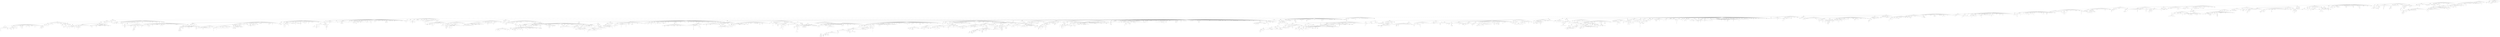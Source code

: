 strict graph "" {
	graph ["edge"="{}",
		file="/Users/felicedeluca/Developer/UofA/mlgd/pipeline/impred/tmp_workspace/topics/labels/input/Topics_Layer_8.dot",
		"graph"="{'edge': '{}', 'file': '/Users/felicedeluca/Developer/UofA/mlgd/pipeline/impred/tmp_workspace/topics/labels/input/Topics_Layer_8.dot', '\
graph': '{\'edge\': \'{}\', \'file\': \'/Users/felicedeluca/Developer/UofA/mlgd/pipeline/impred/tmp_workspace/topics/labels/input/\
Topics_Layer_8.dot\', \'graph\': \"{\'file\': \'/Users/felicedeluca/Developer/UofA/mlgd/pipeline/impred/tmp_workspace/topics/labels/\
input/Topics_Layer_8.dot\'}\", \'node\': \"{\'label\': \'\', \'level\': \'\'}\"}', 'node': \"{'height': '', 'label': '', 'level': '', '\
width': ''}\"}",
		"node"="{'fontsize': '', 'height': '', 'label': '', 'level': '', 'width': ''}"
	];
	1	 [fontsize=8,
		height=0.43,
		label=sustainability,
		level=1,
		width=0.43];
	2	 [fontsize=8,
		height=0.24,
		label=energy,
		level=1,
		width=0.24];
	1 -- 2;
	3	 [fontsize=5,
		height=0.13,
		label=values,
		level=6,
		width=0.13];
	1 -- 3;
	4	 [fontsize=6,
		height=0.64,
		label="life cycle assessment",
		level=3,
		width=0.64];
	1 -- 4;
	5	 [fontsize=6,
		height=0.29,
		label=resilience,
		level=2,
		width=0.29];
	1 -- 5;
	6	 [fontsize=6,
		height=0.83,
		label="environmental management",
		level=3,
		width=0.83];
	1 -- 6;
	7	 [fontsize=6,
		height=0.9,
		label="corporate social responsibility",
		level=2,
		width=0.9];
	1 -- 7;
	8	 [fontsize=5,
		height=0.43,
		label="corporate responsibility",
		level=7,
		width=0.43];
	1 -- 8;
	9	 [fontsize=5,
		height=0.25,
		label="food systems",
		level=7,
		width=0.25];
	1 -- 9;
	10	 [fontsize=5,
		height=0.26,
		label="green building",
		level=5,
		width=0.26];
	1 -- 10;
	11	 [fontsize=6,
		height=0.09,
		label=csr,
		level=4,
		width=0.09];
	1 -- 11;
	12	 [fontsize=8,
		height=0.29,
		label=catalysis,
		level=1,
		width=0.29];
	2 -- 12;
	13	 [fontsize=8,
		height=0.39,
		label=combustion,
		level=1,
		width=0.39];
	2 -- 13;
	14	 [fontsize=6,
		height=0.13,
		label=coal,
		level=4,
		width=0.13];
	2 -- 14;
	15	 [fontsize=5,
		height=0.29,
		label="exergy analysis",
		level=7,
		width=0.29];
	2 -- 15;
	16	 [fontsize=6,
		height=0.36,
		label="co2 capture",
		level=4,
		width=0.36];
	2 -- 16;
	17	 [fontsize=6,
		height=0.15,
		label=hvac,
		level=4,
		width=0.15];
	2 -- 17;
	18	 [fontsize=5,
		height=0.07,
		label=ccs,
		level=7,
		width=0.07];
	2 -- 18;
	19	 [fontsize=5,
		height=0.07,
		label=gas,
		level=5,
		width=0.07];
	2 -- 19;
	20	 [fontsize=5,
		height=0.06,
		label=lca,
		level=5,
		width=0.06];
	2 -- 20;
	21	 [fontsize=6,
		height=0.19,
		label=power,
		level=3,
		width=0.19];
	2 -- 21;
	22	 [fontsize=6,
		height=0.15,
		label=fuels,
		level=4,
		width=0.15];
	2 -- 22;
	23	 [fontsize=5,
		height=0.22,
		label=renewables,
		level=5,
		width=0.22];
	2 -- 23;
	24	 [fontsize=5,
		height=0.17,
		label=buildings,
		level=5,
		width=0.17];
	2 -- 24;
	25	 [fontsize=8,
		height=0.42,
		label=environment,
		level=1,
		width=0.42];
	2 -- 25;
	26	 [fontsize=5,
		height=0.25,
		label="climate policy",
		level=5,
		width=0.25];
	2 -- 26;
	27	 [fontsize=5,
		height=0.13,
		label=exergy,
		level=8,
		width=0.13];
	2 -- 27;
	4057	 [fontsize=6,
		height=0.58,
		label="waste management",
		level=3,
		width=0.58];
	4 -- 4057;
	4058	 [fontsize=5,
		height=0.3,
		label="life cycle costing",
		level=7,
		width=0.3];
	4 -- 4058;
	4059	 [fontsize=6,
		height=0.53,
		label="industrial ecology",
		level=3,
		width=0.53];
	4 -- 4059;
	4060	 [fontsize=5,
		height=0.29,
		label="carbon footprint",
		level=8,
		width=0.29];
	4 -- 4060;
	4830	 [fontsize=6,
		height=0.11,
		label=risk,
		level=2,
		width=0.11];
	5 -- 4830;
	4831	 [fontsize=6,
		height=0.77,
		label="social-ecological systems",
		level=4,
		width=0.77];
	5 -- 4831;
	4832	 [fontsize=6,
		height=0.28,
		label=disasters,
		level=3,
		width=0.28];
	5 -- 4832;
	4833	 [fontsize=6,
		height=0.37,
		label=vulnerability,
		level=4,
		width=0.37];
	5 -- 4833;
	5349	 [fontsize=6,
		height=0.47,
		label="business ethics",
		level=4,
		width=0.47];
	7 -- 5349;
	5350	 [fontsize=5,
		height=0.42,
		label="corporate sustainability",
		level=7,
		width=0.42];
	7 -- 5350;
	5351	 [fontsize=5,
		height=0.48,
		label="stakeholder management",
		level=8,
		width=0.48];
	7 -- 5351;
	28	 [fontsize=8,
		height=0.55,
		label=electrochemistry,
		level=1,
		width=0.55];
	12 -- 28;
	29	 [fontsize=8,
		height=0.59,
		label="organic chemistry",
		level=1,
		width=0.59];
	12 -- 29;
	30	 [fontsize=8,
		height=0.65,
		label="inorganic chemistry",
		level=1,
		width=0.65];
	12 -- 30;
	31	 [fontsize=6,
		height=0.48,
		label=organometallics,
		level=3,
		width=0.48];
	12 -- 31;
	32	 [fontsize=6,
		height=0.48,
		label="green chemistry",
		level=3,
		width=0.48];
	12 -- 32;
	33	 [fontsize=6,
		height=0.47,
		label="surface science",
		level=2,
		width=0.47];
	12 -- 33;
	34	 [fontsize=6,
		height=0.5,
		label="porous materials",
		level=3,
		width=0.5];
	12 -- 34;
	35	 [fontsize=5,
		height=0.1,
		label=mofs,
		level=5,
		width=0.1];
	12 -- 35;
	36	 [fontsize=6,
		height=0.75,
		label="organometallic chemistry",
		level=3,
		width=0.75];
	12 -- 36;
	37	 [fontsize=5,
		height=0.33,
		label=polyoxometalates,
		level=7,
		width=0.33];
	12 -- 37;
	38	 [fontsize=5,
		height=0.33,
		label="hydrogen storage",
		level=7,
		width=0.33];
	12 -- 38;
	39	 [fontsize=5,
		height=0.41,
		label="asymmetric synthesis",
		level=5,
		width=0.41];
	12 -- 39;
	40	 [fontsize=6,
		height=0.32,
		label=adsorption,
		level=2,
		width=0.32];
	12 -- 40;
	41	 [fontsize=6,
		height=0.08,
		label=dft,
		level=3,
		width=0.08];
	12 -- 41;
	42	 [fontsize=5,
		height=0.38,
		label="reaction engineering",
		level=5,
		width=0.38];
	12 -- 42;
	43	 [fontsize=6,
		height=0.24,
		label=zeolites,
		level=3,
		width=0.24];
	12 -- 43;
	44	 [fontsize=6,
		height=0.36,
		label="ionic liquids",
		level=3,
		width=0.36];
	12 -- 44;
	45	 [fontsize=6,
		height=0.78,
		label="metal-organic frameworks",
		level=3,
		width=0.78];
	12 -- 45;
	46	 [fontsize=5,
		height=0.56,
		label="chemical reaction engineering",
		level=8,
		width=0.56];
	12 -- 46;
	47	 [fontsize=5,
		height=0.36,
		label="materials synthesis",
		level=6,
		width=0.36];
	12 -- 47;
	48	 [fontsize=5,
		height=0.38,
		label="biomass conversion",
		level=5,
		width=0.38];
	12 -- 48;
	49	 [fontsize=5,
		height=0.4,
		label="sustainable chemistry",
		level=8,
		width=0.4];
	12 -- 49;
	50	 [fontsize=5,
		height=0.25,
		label="co2 reduction",
		level=6,
		width=0.25];
	12 -- 50;
	2152	 [fontsize=8,
		height=0.11,
		label=cfd,
		level=1,
		width=0.11];
	13 -- 2152;
	2153	 [fontsize=5,
		height=0.35,
		label="energetic materials",
		level=6,
		width=0.35];
	13 -- 2153;
	2154	 [fontsize=5,
		height=0.08,
		label=soot,
		level=6,
		width=0.08];
	13 -- 2154;
	2155	 [fontsize=6,
		height=0.1,
		label=fire,
		level=4,
		width=0.1];
	13 -- 2155;
	2156	 [fontsize=5,
		height=0.25,
		label="shock waves",
		level=5,
		width=0.25];
	13 -- 2156;
	2157	 [fontsize=5,
		height=0.34,
		label="optical diagnostics",
		level=7,
		width=0.34];
	13 -- 2157;
	2158	 [fontsize=6,
		height=0.84,
		label="internal combustion engines",
		level=3,
		width=0.84];
	13 -- 2158;
	2159	 [fontsize=6,
		height=0.35,
		label=gasification,
		level=3,
		width=0.35];
	13 -- 2159;
	2160	 [fontsize=5,
		height=0.31,
		label="laser diagnostics",
		level=5,
		width=0.31];
	13 -- 2160;
	2161	 [fontsize=6,
		height=0.31,
		label="ic engines",
		level=4,
		width=0.31];
	13 -- 2161;
	2162	 [fontsize=5,
		height=0.13,
		label=sprays,
		level=5,
		width=0.13];
	13 -- 2162;
	2163	 [fontsize=6,
		height=0.48,
		label="alternative fuels",
		level=4,
		width=0.48];
	13 -- 2163;
	2164	 [fontsize=6,
		height=0.22,
		label=plasma,
		level=3,
		width=0.22];
	13 -- 2164;
	2165	 [fontsize=5,
		height=0.27,
		label="soot formation",
		level=7,
		width=0.27];
	13 -- 2165;
	2166	 [fontsize=5,
		height=0.13,
		label=flames,
		level=7,
		width=0.13];
	13 -- 2166;
	2167	 [fontsize=6,
		height=0.32,
		label=propulsion,
		level=4,
		width=0.32];
	13 -- 2167;
	2168	 [fontsize=5,
		height=0.23,
		label="gas turbines",
		level=5,
		width=0.23];
	13 -- 2168;
	2169	 [fontsize=6,
		height=0.52,
		label="chemical kinetics",
		level=4,
		width=0.52];
	13 -- 2169;
	2170	 [fontsize=5,
		height=0.2,
		label=detonation,
		level=5,
		width=0.2];
	13 -- 2170;
	2171	 [fontsize=6,
		height=0.3,
		label=emissions,
		level=4,
		width=0.3];
	13 -- 2171;
	2172	 [fontsize=5,
		height=0.31,
		label=thermoacoustics,
		level=6,
		width=0.31];
	13 -- 2172;
	2173	 [fontsize=5,
		height=0.18,
		label=explosion,
		level=6,
		width=0.18];
	13 -- 2173;
	2174	 [fontsize=5,
		height=0.13,
		label=ignition,
		level=8,
		width=0.13];
	13 -- 2174;
	5523	 [fontsize=5,
		height=0.04,
		label=oil,
		level=5,
		width=0.04];
	19 -- 5523;
	5629	 [fontsize=5,
		height=0.12,
		label=status,
		level=8,
		width=0.12];
	21 -- 5629;
	4061	 [fontsize=5,
		height=0.17,
		label=recycling,
		level=5,
		width=0.17];
	4057 -- 4061;
	5389	 [fontsize=5,
		height=0.32,
		label="circular economy",
		level=8,
		width=0.32];
	4059 -- 5389;
	4834	 [fontsize=5,
		height=0.1,
		label=crisis,
		level=7,
		width=0.1];
	4830 -- 4834;
	4835	 [fontsize=6,
		height=0.34,
		label=uncertainty,
		level=3,
		width=0.34];
	4830 -- 4835;
	5595	 [fontsize=5,
		height=0.37,
		label="small-scale fisheries",
		level=7,
		width=0.37];
	4831 -- 5595;
	51	 [fontsize=8,
		height=0.59,
		label="materials science",
		level=1,
		width=0.59];
	28 -- 51;
	52	 [fontsize=6,
		height=0.28,
		label=corrosion,
		level=2,
		width=0.28];
	28 -- 52;
	53	 [fontsize=8,
		height=0.51,
		label="energy storage",
		level=1,
		width=0.51];
	28 -- 53;
	54	 [fontsize=8,
		height=0.48,
		label=nanomaterials,
		level=1,
		width=0.48];
	28 -- 54;
	55	 [fontsize=8,
		height=0.29,
		label="fuel cells",
		level=1,
		width=0.29];
	28 -- 55;
	56	 [fontsize=5,
		height=0.27,
		label=electrocatalyst,
		level=5,
		width=0.27];
	28 -- 56;
	57	 [fontsize=6,
		height=0.62,
		label="conducting polymers",
		level=3,
		width=0.62];
	28 -- 57;
	58	 [fontsize=5,
		height=0.32,
		label=electrodeposition,
		level=5,
		width=0.32];
	28 -- 58;
	59	 [fontsize=6,
		height=0.66,
		label=photoelectrochemistry,
		level=3,
		width=0.66];
	28 -- 59;
	60	 [fontsize=5,
		height=0.42,
		label="rechargeable batteries",
		level=7,
		width=0.42];
	28 -- 60;
	61	 [fontsize=5,
		height=0.36,
		label="inorganic synthesis",
		level=7,
		width=0.36];
	28 -- 61;
	62	 [fontsize=6,
		height=0.47,
		label=electrocatalysis,
		level=2,
		width=0.47];
	28 -- 62;
	63	 [fontsize=6,
		height=0.5,
		label="energy materials",
		level=3,
		width=0.5];
	28 -- 63;
	64	 [fontsize=5,
		height=0.36,
		label="solid oxide fuel cells",
		level=5,
		width=0.36];
	28 -- 64;
	65	 [fontsize=5,
		height=0.33,
		label="corrosion science",
		level=8,
		width=0.33];
	28 -- 65;
	66	 [fontsize=5,
		height=0.33,
		label="chemical sensors",
		level=5,
		width=0.33];
	28 -- 66;
	67	 [fontsize=5,
		height=0.36,
		label=bioelectrochemistry,
		level=5,
		width=0.36];
	28 -- 67;
	68	 [fontsize=5,
		height=0.36,
		label="modified electrodes",
		level=8,
		width=0.36];
	28 -- 68;
	3303	 [fontsize=8,
		height=0.67,
		label="medicinal chemistry",
		level=1,
		width=0.67];
	29 -- 3303;
	3304	 [fontsize=6,
		height=0.77,
		label="supramolecular chemistry",
		level=2,
		width=0.77];
	29 -- 3304;
	3305	 [fontsize=5,
		height=0.33,
		label="fluorine chemistry",
		level=7,
		width=0.33];
	29 -- 3305;
	3306	 [fontsize=6,
		height=0.55,
		label="polymer chemistry",
		level=2,
		width=0.55];
	29 -- 3306;
	3307	 [fontsize=5,
		height=0.27,
		label=carbohydrates,
		level=7,
		width=0.27];
	29 -- 3307;
	3308	 [fontsize=5,
		height=0.29,
		label=organocatalysis,
		level=5,
		width=0.29];
	29 -- 3308;
	3309	 [fontsize=6,
		height=0.29,
		label=synthesis,
		level=3,
		width=0.29];
	29 -- 3309;
	3310	 [fontsize=5,
		height=0.48,
		label="pharmaceutical chemistry",
		level=6,
		width=0.48];
	29 -- 3310;
	3311	 [fontsize=5,
		height=0.27,
		label="flow chemistry",
		level=8,
		width=0.27];
	29 -- 3311;
	3312	 [fontsize=6,
		height=0.7,
		label="carbohydrate chemistry",
		level=4,
		width=0.7];
	29 -- 3312;
	3431	 [fontsize=8,
		height=0.65,
		label="materials chemistry",
		level=1,
		width=0.65];
	30 -- 3431;
	3432	 [fontsize=6,
		height=0.68,
		label="coordination chemistry",
		level=3,
		width=0.68];
	30 -- 3432;
	3433	 [fontsize=5,
		height=0.41,
		label="main group chemistry",
		level=7,
		width=0.41];
	30 -- 3433;
	3434	 [fontsize=6,
		height=0.68,
		label="bioinorganic chemistry",
		level=3,
		width=0.68];
	30 -- 3434;
	4428	 [fontsize=6,
		height=0.92,
		label="scanning tunneling microscopy",
		level=3,
		width=0.92];
	33 -- 4428;
	4429	 [fontsize=6,
		height=0.73,
		label="heterogeneous catalysis",
		level=2,
		width=0.73];
	33 -- 4429;
	4430	 [fontsize=5,
		height=0.27,
		label="oxide surfaces",
		level=7,
		width=0.27];
	33 -- 4430;
	4431	 [fontsize=6,
		height=0.11,
		label=stm,
		level=3,
		width=0.11];
	33 -- 4431;
	4432	 [fontsize=6,
		height=0.82,
		label="scanning probe microscopy",
		level=3,
		width=0.82];
	33 -- 4432;
	5022	 [fontsize=6,
		height=0.28,
		label=inorganic,
		level=3,
		width=0.28];
	36 -- 5022;
	5023	 [fontsize=5,
		height=0.45,
		label="homogeneous catalysis",
		level=7,
		width=0.45];
	36 -- 5023;
	5774	 [fontsize=5,
		height=0.41,
		label="deep eutectic solvents",
		level=8,
		width=0.41];
	44 -- 5774;
	2175	 [fontsize=8,
		height=0.43,
		label="heat transfer",
		level=1,
		width=0.43];
	2152 -- 2175;
	2176	 [fontsize=5,
		height=0.07,
		label=lbm,
		level=6,
		width=0.07];
	2152 -- 2176;
	2177	 [fontsize=5,
		height=0.2,
		label=openfoam,
		level=7,
		width=0.2];
	2152 -- 2177;
	2178	 [fontsize=5,
		height=0.04,
		label=fsi,
		level=7,
		width=0.04];
	2152 -- 2178;
	2179	 [fontsize=6,
		height=0.45,
		label=hydrodynamics,
		level=3,
		width=0.45];
	2152 -- 2179;
	2180	 [fontsize=5,
		height=0.09,
		label=dem,
		level=6,
		width=0.09];
	2152 -- 2180;
	2181	 [fontsize=5,
		height=0.37,
		label="thermal engineering",
		level=6,
		width=0.37];
	2152 -- 2181;
	2182	 [fontsize=5,
		height=0.06,
		label=fea,
		level=8,
		width=0.06];
	2152 -- 2182;
	2183	 [fontsize=6,
		height=0.41,
		label="mass transfer",
		level=2,
		width=0.41];
	2152 -- 2183;
	2184	 [fontsize=5,
		height=0.07,
		label=sph,
		level=8,
		width=0.07];
	2152 -- 2184;
	2185	 [fontsize=6,
		height=0.12,
		label=fem,
		level=3,
		width=0.12];
	2152 -- 2185;
	4917	 [fontsize=5,
		height=0.28,
		label="hybrid vehicles",
		level=8,
		width=0.28];
	2158 -- 4917;
	4918	 [fontsize=5,
		height=0.26,
		label=turbocharging,
		level=8,
		width=0.26];
	2158 -- 4918;
	4956	 [fontsize=6,
		height=0.27,
		label=pyrolysis,
		level=3,
		width=0.27];
	2159 -- 4956;
	5524	 [fontsize=5,
		height=0.15,
		label="gas law",
		level=7,
		width=0.15];
	5523 -- 5524;
	69	 [fontsize=8,
		height=0.54,
		label=nanotechnology,
		level=1,
		width=0.54];
	51 -- 69;
	70	 [fontsize=8,
		height=0.26,
		label=physics,
		level=1,
		width=0.26];
	51 -- 70;
	71	 [fontsize=8,
		height=0.88,
		label="condensed matter physics",
		level=1,
		width=0.88];
	51 -- 71;
	72	 [fontsize=8,
		height=0.72,
		label="chemical engineering",
		level=1,
		width=0.72];
	51 -- 72;
	73	 [fontsize=6,
		height=0.32,
		label=metallurgy,
		level=2,
		width=0.32];
	51 -- 73;
	74	 [fontsize=6,
		height=0.43,
		label=microstructure,
		level=3,
		width=0.43];
	51 -- 74;
	75	 [fontsize=5,
		height=0.48,
		label="first-principles calculations",
		level=5,
		width=0.48];
	51 -- 75;
	76	 [fontsize=8,
		height=0.3,
		label="thin films",
		level=1,
		width=0.3];
	51 -- 76;
	77	 [fontsize=6,
		height=0.58,
		label="physical metallurgy",
		level=4,
		width=0.58];
	51 -- 77;
	78	 [fontsize=5,
		height=0.46,
		label="nanostructured materials",
		level=6,
		width=0.46];
	51 -- 78;
	79	 [fontsize=5,
		height=0.27,
		label="failure analysis",
		level=6,
		width=0.27];
	51 -- 79;
	80	 [fontsize=5,
		height=0.35,
		label="powder metallurgy",
		level=7,
		width=0.35];
	51 -- 80;
	81	 [fontsize=5,
		height=0.1,
		label=ebsd,
		level=7,
		width=0.1];
	51 -- 81;
	82	 [fontsize=5,
		height=0.23,
		label=deformation,
		level=7,
		width=0.23];
	51 -- 82;
	83	 [fontsize=5,
		height=0.37,
		label="nuclear engineering",
		level=5,
		width=0.37];
	51 -- 83;
	84	 [fontsize=6,
		height=0.56,
		label="solid state physics",
		level=2,
		width=0.56];
	51 -- 84;
	85	 [fontsize=6,
		height=0.71,
		label="mechanical engineering",
		level=2,
		width=0.71];
	51 -- 85;
	86	 [fontsize=6,
		height=0.65,
		label="electrical engineering",
		level=2,
		width=0.65];
	51 -- 86;
	87	 [fontsize=6,
		height=0.62,
		label="solid state chemistry",
		level=3,
		width=0.62];
	51 -- 87;
	88	 [fontsize=6,
		height=0.49,
		label="polymer science",
		level=2,
		width=0.49];
	51 -- 88;
	89	 [fontsize=6,
		height=0.41,
		label="high pressure",
		level=4,
		width=0.41];
	51 -- 89;
	90	 [fontsize=6,
		height=0.47,
		label="applied physics",
		level=3,
		width=0.47];
	51 -- 90;
	91	 [fontsize=6,
		height=0.48,
		label=characterization,
		level=3,
		width=0.48];
	51 -- 91;
	92	 [fontsize=5,
		height=0.37,
		label="ab initio calculations",
		level=7,
		width=0.37];
	51 -- 92;
	93	 [fontsize=5,
		height=0.13,
		label="sol-gel",
		level=7,
		width=0.13];
	51 -- 93;
	94	 [fontsize=5,
		height=0.3,
		label=nanoindentation,
		level=7,
		width=0.3];
	51 -- 94;
	95	 [fontsize=8,
		height=0.4,
		label=engineering,
		level=1,
		width=0.4];
	51 -- 95;
	96	 [fontsize=6,
		height=0.27,
		label=ceramics,
		level=2,
		width=0.27];
	51 -- 96;
	97	 [fontsize=8,
		height=0.33,
		label=chemistry,
		level=1,
		width=0.33];
	51 -- 97;
	98	 [fontsize=5,
		height=0.38,
		label="optical spectroscopy",
		level=5,
		width=0.38];
	51 -- 98;
	99	 [fontsize=5,
		height=0.44,
		label="thermoelectric materials",
		level=8,
		width=0.44];
	51 -- 99;
	100	 [fontsize=6,
		height=0.78,
		label="materials characterization",
		level=3,
		width=0.78];
	51 -- 100;
	101	 [fontsize=5,
		height=0.62,
		label="transmission electron microscopy",
		level=6,
		width=0.62];
	51 -- 101;
	102	 [fontsize=5,
		height=0.4,
		label="phase transformation",
		level=5,
		width=0.4];
	51 -- 102;
	103	 [fontsize=6,
		height=0.6,
		label="electron microscopy",
		level=2,
		width=0.6];
	51 -- 103;
	104	 [fontsize=5,
		height=0.29,
		label="radiation effects",
		level=8,
		width=0.29];
	51 -- 104;
	105	 [fontsize=5,
		height=0.39,
		label="materials processing",
		level=6,
		width=0.39];
	51 -- 105;
	106	 [fontsize=6,
		height=0.61,
		label="computer simulation",
		level=3,
		width=0.61];
	51 -- 106;
	107	 [fontsize=5,
		height=0.13,
		label=metals,
		level=6,
		width=0.13];
	51 -- 107;
	1893	 [fontsize=5,
		height=0.32,
		label="nuclear materials",
		level=5,
		width=0.32];
	52 -- 1893;
	1894	 [fontsize=6,
		height=0.26,
		label=coatings,
		level=2,
		width=0.26];
	52 -- 1894;
	1895	 [fontsize=5,
		height=0.44,
		label="hydrogen embrittlement",
		level=7,
		width=0.44];
	52 -- 1895;
	2074	 [fontsize=6,
		height=0.59,
		label="lithium ion batteries",
		level=3,
		width=0.59];
	53 -- 2074;
	2075	 [fontsize=6,
		height=0.33,
		label=conversion,
		level=4,
		width=0.33];
	53 -- 2075;
	3874	 [fontsize=6,
		height=0.43,
		label=photocatalysis,
		level=2,
		width=0.43];
	54 -- 3874;
	3875	 [fontsize=5,
		height=0.24,
		label=nanodevices,
		level=7,
		width=0.24];
	54 -- 3875;
	3876	 [fontsize=5,
		height=0.42,
		label="mesoporous materials",
		level=7,
		width=0.42];
	54 -- 3876;
	3877	 [fontsize=5,
		height=0.23,
		label=nanomotors,
		level=7,
		width=0.23];
	54 -- 3877;
	3878	 [fontsize=5,
		height=0.25,
		label=nanosensors,
		level=7,
		width=0.25];
	54 -- 3878;
	3879	 [fontsize=6,
		height=0.55,
		label="energy conversion",
		level=2,
		width=0.55];
	54 -- 3879;
	3880	 [fontsize=5,
		height=0.29,
		label="lithium batteries",
		level=5,
		width=0.29];
	54 -- 3880;
	3881	 [fontsize=5,
		height=0.25,
		label=photocatalyst,
		level=7,
		width=0.25];
	54 -- 3881;
	3882	 [fontsize=5,
		height=0.41,
		label="optoelectronic devices",
		level=8,
		width=0.41];
	54 -- 3882;
	3883	 [fontsize=5,
		height=0.58,
		label="electrochemical energy storage",
		level=8,
		width=0.58];
	54 -- 3883;
	3884	 [fontsize=6,
		height=0.24,
		label=catalyst,
		level=3,
		width=0.24];
	54 -- 3884;
	4391	 [fontsize=6,
		height=0.27,
		label=batteries,
		level=2,
		width=0.27];
	55 -- 4391;
	4392	 [fontsize=5,
		height=0.24,
		label="clean energy",
		level=7,
		width=0.24];
	55 -- 4392;
	4393	 [fontsize=5,
		height=0.32,
		label="hydrogen energy",
		level=7,
		width=0.32];
	55 -- 4393;
	4394	 [fontsize=5,
		height=0.25,
		label="flow batteries",
		level=5,
		width=0.25];
	55 -- 4394;
	4395	 [fontsize=5,
		height=0.39,
		label="hydrogen production",
		level=5,
		width=0.39];
	55 -- 4395;
	4396	 [fontsize=5,
		height=0.3,
		label="solid state ionics",
		level=6,
		width=0.3];
	55 -- 4396;
	4397	 [fontsize=5,
		height=0.18,
		label=hydrogen,
		level=5,
		width=0.18];
	55 -- 4397;
	5528	 [fontsize=5,
		height=0.35,
		label="solar water splitting",
		level=7,
		width=0.35];
	59 -- 5528;
	3313	 [fontsize=8,
		height=0.49,
		label="drug discovery",
		level=1,
		width=0.49];
	3303 -- 3313;
	3314	 [fontsize=6,
		height=0.53,
		label="peptide chemistry",
		level=4,
		width=0.53];
	3303 -- 3314;
	3315	 [fontsize=8,
		height=0.56,
		label="chemical biology",
		level=1,
		width=0.56];
	3303 -- 3315;
	3316	 [fontsize=6,
		height=0.36,
		label="drug design",
		level=2,
		width=0.36];
	3303 -- 3316;
	3317	 [fontsize=5,
		height=0.26,
		label="total synthesis",
		level=5,
		width=0.26];
	3303 -- 3317;
	3318	 [fontsize=5,
		height=0.5,
		label="synthetic organic chemistry",
		level=5,
		width=0.5];
	3303 -- 3318;
	3319	 [fontsize=6,
		height=0.53,
		label="organic synthesis",
		level=2,
		width=0.53];
	3303 -- 3319;
	3320	 [fontsize=6,
		height=0.8,
		label="natural products chemistry",
		level=3,
		width=0.8];
	3303 -- 3320;
	3321	 [fontsize=5,
		height=0.41,
		label="heterocyclic chemistry",
		level=8,
		width=0.41];
	3303 -- 3321;
	3322	 [fontsize=5,
		height=0.36,
		label="synthetic chemistry",
		level=6,
		width=0.36];
	3303 -- 3322;
	4066	 [fontsize=5,
		height=0.38,
		label="molecular machines",
		level=6,
		width=0.38];
	3304 -- 4066;
	4067	 [fontsize=5,
		height=0.32,
		label="halogen bonding",
		level=7,
		width=0.32];
	3304 -- 4067;
	4068	 [fontsize=5,
		height=0.4,
		label="molecular recognition",
		level=5,
		width=0.4];
	3304 -- 4068;
	4069	 [fontsize=5,
		height=0.35,
		label="systems chemistry",
		level=7,
		width=0.35];
	3304 -- 4069;
	4070	 [fontsize=6,
		height=0.57,
		label="crystal engineering",
		level=4,
		width=0.57];
	3304 -- 4070;
	3435	 [fontsize=5,
		height=0.3,
		label="hybrid materials",
		level=7,
		width=0.3];
	3431 -- 3435;
	3436	 [fontsize=5,
		height=0.19,
		label="solid state",
		level=7,
		width=0.19];
	3431 -- 3436;
	3652	 [fontsize=5,
		height=0.41,
		label="molecular magnetism",
		level=6,
		width=0.41];
	3432 -- 3652;
	5508	 [fontsize=5,
		height=0.3,
		label=homogenization,
		level=7,
		width=0.3];
	4429 -- 5508;
	5509	 [fontsize=5,
		height=0.44,
		label="environmental catalysis",
		level=8,
		width=0.44];
	4429 -- 5509;
	5510	 [fontsize=5,
		height=0.3,
		label="reaction kinetics",
		level=6,
		width=0.3];
	4429 -- 5510;
	2186	 [fontsize=6,
		height=0.37,
		label=refrigeration,
		level=3,
		width=0.37];
	2175 -- 2186;
	2187	 [fontsize=8,
		height=0.52,
		label="fluid mechanics",
		level=1,
		width=0.52];
	2175 -- 2187;
	2188	 [fontsize=5,
		height=0.32,
		label="heat exchangers",
		level=6,
		width=0.32];
	2175 -- 2188;
	2189	 [fontsize=5,
		height=0.21,
		label=cryogenics,
		level=6,
		width=0.21];
	2175 -- 2189;
	2190	 [fontsize=5,
		height=0.28,
		label="two-phase flow",
		level=5,
		width=0.28];
	2175 -- 2190;
	2191	 [fontsize=6,
		height=0.46,
		label=thermoelectrics,
		level=2,
		width=0.46];
	2175 -- 2191;
	2192	 [fontsize=5,
		height=0.1,
		label=fluids,
		level=7,
		width=0.1];
	2175 -- 2192;
	2193	 [fontsize=5,
		height=0.35,
		label="energy technology",
		level=7,
		width=0.35];
	2175 -- 2193;
	2194	 [fontsize=5,
		height=0.28,
		label=microchannels,
		level=7,
		width=0.28];
	2175 -- 2194;
	2195	 [fontsize=6,
		height=0.49,
		label=thermodynamics,
		level=2,
		width=0.49];
	2175 -- 2195;
	2196	 [fontsize=5,
		height=0.2,
		label="heat pipes",
		level=7,
		width=0.2];
	2175 -- 2196;
	2197	 [fontsize=5,
		height=0.12,
		label=boiling,
		level=5,
		width=0.12];
	2175 -- 2197;
	2198	 [fontsize=5,
		height=0.26,
		label=condensation,
		level=5,
		width=0.26];
	2175 -- 2198;
	2199	 [fontsize=5,
		height=0.32,
		label="thermal sciences",
		level=5,
		width=0.32];
	2175 -- 2199;
	2200	 [fontsize=5,
		height=0.34,
		label="electronics cooling",
		level=6,
		width=0.34];
	2175 -- 2200;
	2201	 [fontsize=6,
		height=0.41,
		label="porous media",
		level=3,
		width=0.41];
	2175 -- 2201;
	2202	 [fontsize=5,
		height=0.41,
		label="thermal management",
		level=6,
		width=0.41];
	2175 -- 2202;
	2203	 [fontsize=5,
		height=0.16,
		label="fluid flow",
		level=8,
		width=0.16];
	2175 -- 2203;
	5902	 [fontsize=6,
		height=0.14,
		label=heat,
		level=3,
		width=0.14];
	2183 -- 5902;
	4957	 [fontsize=5,
		height=0.21,
		label=torrefaction,
		level=7,
		width=0.21];
	4956 -- 4957;
	108	 [fontsize=8,
		height=0.43,
		label="drug delivery",
		level=1,
		width=0.43];
	69 -- 108;
	109	 [fontsize=8,
		height=0.21,
		label=mems,
		level=1,
		width=0.21];
	69 -- 109;
	110	 [fontsize=8,
		height=0.34,
		label="solar cells",
		level=1,
		width=0.34];
	69 -- 110;
	111	 [fontsize=8,
		height=0.33,
		label=graphene,
		level=1,
		width=0.33];
	69 -- 111;
	112	 [fontsize=8,
		height=0.53,
		label=semiconductors,
		level=1,
		width=0.53];
	69 -- 112;
	113	 [fontsize=8,
		height=0.37,
		label=biosensors,
		level=1,
		width=0.37];
	69 -- 113;
	114	 [fontsize=6,
		height=0.53,
		label="surface chemistry",
		level=2,
		width=0.53];
	69 -- 114;
	115	 [fontsize=8,
		height=0.43,
		label=nanoscience,
		level=1,
		width=0.43];
	69 -- 115;
	116	 [fontsize=5,
		height=0.38,
		label="process engineering",
		level=5,
		width=0.38];
	69 -- 116;
	117	 [fontsize=5,
		height=0.37,
		label="advanced materials",
		level=5,
		width=0.37];
	69 -- 117;
	118	 [fontsize=6,
		height=0.23,
		label=devices,
		level=3,
		width=0.23];
	69 -- 118;
	119	 [fontsize=5,
		height=0.33,
		label="electronic devices",
		level=7,
		width=0.33];
	69 -- 119;
	120	 [fontsize=5,
		height=0.46,
		label="energy storage materials",
		level=7,
		width=0.46];
	69 -- 120;
	121	 [fontsize=5,
		height=0.31,
		label=microtechnology,
		level=7,
		width=0.31];
	69 -- 121;
	122	 [fontsize=6,
		height=0.29,
		label=nanopore,
		level=4,
		width=0.29];
	69 -- 122;
	123	 [fontsize=6,
		height=0.12,
		label=afm,
		level=4,
		width=0.12];
	69 -- 123;
	124	 [fontsize=5,
		height=0.34,
		label="colloidal chemistry",
		level=5,
		width=0.34];
	69 -- 124;
	125	 [fontsize=5,
		height=0.45,
		label="nanomaterials synthesis",
		level=6,
		width=0.45];
	69 -- 125;
	126	 [fontsize=6,
		height=0.33,
		label=electronics,
		level=2,
		width=0.33];
	69 -- 126;
	127	 [fontsize=5,
		height=0.41,
		label="carbon nanomaterials",
		level=5,
		width=0.41];
	69 -- 127;
	128	 [fontsize=5,
		height=0.2,
		label=nanotubes,
		level=6,
		width=0.2];
	69 -- 128;
	129	 [fontsize=6,
		height=0.37,
		label="gas sensors",
		level=4,
		width=0.37];
	69 -- 129;
	130	 [fontsize=6,
		height=0.31,
		label=nanowires,
		level=3,
		width=0.31];
	69 -- 130;
	131	 [fontsize=5,
		height=0.21,
		label=bioimaging,
		level=5,
		width=0.21];
	69 -- 131;
	132	 [fontsize=6,
		height=0.65,
		label="materials engineering",
		level=3,
		width=0.65];
	69 -- 132;
	617	 [fontsize=8,
		height=0.2,
		label=optics,
		level=1,
		width=0.2];
	70 -- 617;
	618	 [fontsize=8,
		height=0.42,
		label=astrophysics,
		level=1,
		width=0.42];
	70 -- 618;
	619	 [fontsize=8,
		height=0.43,
		label=mathematics,
		level=1,
		width=0.43];
	70 -- 619;
	620	 [fontsize=6,
		height=0.75,
		label="condensed matter theory",
		level=2,
		width=0.75];
	70 -- 620;
	621	 [fontsize=6,
		height=0.54,
		label="condensed matter",
		level=2,
		width=0.54];
	70 -- 621;
	1897	 [fontsize=6,
		height=0.33,
		label=magnetism,
		level=2,
		width=0.33];
	71 -- 1897;
	1898	 [fontsize=5,
		height=0.45,
		label="low temperature physics",
		level=5,
		width=0.45];
	71 -- 1898;
	1899	 [fontsize=6,
		height=0.55,
		label="quantum transport",
		level=3,
		width=0.55];
	71 -- 1899;
	1900	 [fontsize=5,
		height=0.11,
		label=arpes,
		level=6,
		width=0.11];
	71 -- 1900;
	1901	 [fontsize=5,
		height=0.35,
		label="quantum materials",
		level=6,
		width=0.35];
	71 -- 1901;
	1902	 [fontsize=6,
		height=0.53,
		label=superconductivity,
		level=2,
		width=0.53];
	71 -- 1902;
	1903	 [fontsize=6,
		height=0.64,
		label="topological insulators",
		level=3,
		width=0.64];
	71 -- 1903;
	1904	 [fontsize=6,
		height=0.56,
		label="theoretical physics",
		level=2,
		width=0.56];
	71 -- 1904;
	1905	 [fontsize=6,
		height=0.6,
		label="mesoscopic physics",
		level=3,
		width=0.6];
	71 -- 1905;
	1906	 [fontsize=6,
		height=0.47,
		label="surface physics",
		level=4,
		width=0.47];
	71 -- 1906;
	1907	 [fontsize=5,
		height=0.52,
		label="strongly correlated electrons",
		level=8,
		width=0.52];
	71 -- 1907;
	1908	 [fontsize=5,
		height=0.53,
		label="photoemission spectroscopy",
		level=8,
		width=0.53];
	71 -- 1908;
	1909	 [fontsize=6,
		height=0.67,
		label="computational physics",
		level=2,
		width=0.67];
	71 -- 1909;
	2266	 [fontsize=8,
		height=0.89,
		label="environmental engineering",
		level=1,
		width=0.89];
	72 -- 2266;
	2267	 [fontsize=5,
		height=0.35,
		label="particle technology",
		level=5,
		width=0.35];
	72 -- 2267;
	2268	 [fontsize=5,
		height=0.41,
		label="process intensification",
		level=7,
		width=0.41];
	72 -- 2268;
	2284	 [fontsize=6,
		height=0.15,
		label=steel,
		level=3,
		width=0.15];
	73 -- 2284;
	2285	 [fontsize=6,
		height=0.38,
		label=solidification,
		level=4,
		width=0.38];
	73 -- 2285;
	2286	 [fontsize=6,
		height=0.23,
		label=welding,
		level=3,
		width=0.23];
	73 -- 2286;
	2287	 [fontsize=5,
		height=0.22,
		label="alloy design",
		level=8,
		width=0.22];
	73 -- 2287;
	2307	 [fontsize=6,
		height=0.66,
		label="mechanical properties",
		level=3,
		width=0.66];
	74 -- 2307;
	4323	 [fontsize=5,
		height=0.06,
		label=ald,
		level=7,
		width=0.06];
	76 -- 4323;
	4324	 [fontsize=5,
		height=0.07,
		label=cvd,
		level=5,
		width=0.07];
	76 -- 4324;
	4325	 [fontsize=6,
		height=0.2,
		label=oxides,
		level=3,
		width=0.2];
	76 -- 4325;
	4326	 [fontsize=6,
		height=0.7,
		label="atomic layer deposition",
		level=4,
		width=0.7];
	76 -- 4326;
	4327	 [fontsize=5,
		height=0.3,
		label="complex oxides",
		level=5,
		width=0.3];
	76 -- 4327;
	4328	 [fontsize=5,
		height=0.07,
		label=xps,
		level=6,
		width=0.07];
	76 -- 4328;
	5342	 [fontsize=6,
		height=0.69,
		label="aerospace engineering",
		level=4,
		width=0.69];
	85 -- 5342;
	5626	 [fontsize=6,
		height=0.54,
		label="polymer synthesis",
		level=3,
		width=0.54];
	91 -- 5626;
	5819	 [fontsize=6,
		height=0.16,
		label=glass,
		level=3,
		width=0.16];
	96 -- 5819;
	5826	 [fontsize=8,
		height=0.31,
		label=materials,
		level=1,
		width=0.31];
	97 -- 5826;
	1896	 [fontsize=5,
		height=0.33,
		label="radiation damage",
		level=8,
		width=0.33];
	1893 -- 1896;
	4959	 [fontsize=6,
		height=0.26,
		label=tribology,
		level=2,
		width=0.26];
	1894 -- 4959;
	4960	 [fontsize=5,
		height=0.26,
		label="thermal spray",
		level=5,
		width=0.26];
	1894 -- 4960;
	2076	 [fontsize=5,
		height=0.4,
		label="lithium sulfur batteries",
		level=7,
		width=0.4];
	2074 -- 2076;
	3885	 [fontsize=6,
		height=0.42,
		label="water splitting",
		level=3,
		width=0.42];
	3874 -- 3885;
	3886	 [fontsize=6,
		height=0.72,
		label="solar energy conversion",
		level=3,
		width=0.72];
	3874 -- 3886;
	5525	 [fontsize=6,
		height=0.23,
		label=storage,
		level=2,
		width=0.23];
	3879 -- 5525;
	5526	 [fontsize=5,
		height=0.3,
		label="storage devices",
		level=8,
		width=0.3];
	3879 -- 5526;
	4398	 [fontsize=6,
		height=0.48,
		label=supercapacitors,
		level=2,
		width=0.48];
	4391 -- 4398;
	4399	 [fontsize=5,
		height=0.21,
		label=electrolytes,
		level=5,
		width=0.21];
	4391 -- 4399;
	3323	 [fontsize=5,
		height=0.46,
		label="molecular pharmacology",
		level=6,
		width=0.46];
	3313 -- 3323;
	4203	 [fontsize=6,
		height=0.49,
		label="natural products",
		level=2,
		width=0.49];
	3315 -- 4203;
	4204	 [fontsize=6,
		height=0.62,
		label="bioorganic chemistry",
		level=4,
		width=0.62];
	3315 -- 4204;
	5005	 [fontsize=5,
		height=0.3,
		label="virtual screening",
		level=5,
		width=0.3];
	3316 -- 5005;
	5732	 [fontsize=5,
		height=0.24,
		label=heterocycles,
		level=5,
		width=0.24];
	3319 -- 5732;
	5733	 [fontsize=5,
		height=0.39,
		label="asymmetric catalysis",
		level=6,
		width=0.39];
	3319 -- 5733;
	133	 [fontsize=8,
		height=0.41,
		label=biomaterials,
		level=1,
		width=0.41];
	108 -- 133;
	134	 [fontsize=8,
		height=0.48,
		label=nanomedicine,
		level=1,
		width=0.48];
	108 -- 134;
	135	 [fontsize=8,
		height=0.45,
		label=nanoparticles,
		level=1,
		width=0.45];
	108 -- 135;
	136	 [fontsize=5,
		height=0.16,
		label=targeting,
		level=6,
		width=0.16];
	108 -- 136;
	137	 [fontsize=5,
		height=0.1,
		label=gene,
		level=7,
		width=0.1];
	108 -- 137;
	138	 [fontsize=6,
		height=0.45,
		label="cancer therapy",
		level=4,
		width=0.45];
	108 -- 138;
	139	 [fontsize=6,
		height=0.44,
		label=pharmaceutics,
		level=3,
		width=0.44];
	108 -- 139;
	140	 [fontsize=5,
		height=0.2,
		label=liposomes,
		level=5,
		width=0.2];
	108 -- 140;
	141	 [fontsize=5,
		height=0.5,
		label="pharmaceutical technology",
		level=7,
		width=0.5];
	108 -- 141;
	142	 [fontsize=5,
		height=0.22,
		label=dendrimers,
		level=8,
		width=0.22];
	108 -- 142;
	143	 [fontsize=5,
		height=0.21,
		label=formulation,
		level=8,
		width=0.21];
	108 -- 143;
	144	 [fontsize=5,
		height=0.42,
		label="photodynamic therapy",
		level=8,
		width=0.42];
	108 -- 144;
	145	 [fontsize=5,
		height=0.46,
		label="pharmaceutical sciences",
		level=5,
		width=0.46];
	108 -- 145;
	1241	 [fontsize=6,
		height=0.54,
		label="energy harvesting",
		level=2,
		width=0.54];
	109 -- 1241;
	1242	 [fontsize=6,
		height=0.17,
		label=nems,
		level=2,
		width=0.17];
	109 -- 1242;
	1243	 [fontsize=8,
		height=0.42,
		label=microfluidics,
		level=1,
		width=0.42];
	109 -- 1243;
	1244	 [fontsize=6,
		height=0.41,
		label=microsystems,
		level=3,
		width=0.41];
	109 -- 1244;
	1245	 [fontsize=5,
		height=0.15,
		label=moems,
		level=6,
		width=0.15];
	109 -- 1245;
	1246	 [fontsize=6,
		height=0.48,
		label=microfabrication,
		level=3,
		width=0.48];
	109 -- 1246;
	1247	 [fontsize=5,
		height=0.36,
		label="biomedical devices",
		level=5,
		width=0.36];
	109 -- 1247;
	1248	 [fontsize=5,
		height=0.28,
		label="inertial sensors",
		level=7,
		width=0.28];
	109 -- 1248;
	1249	 [fontsize=8,
		height=0.27,
		label=sensors,
		level=1,
		width=0.27];
	109 -- 1249;
	1250	 [fontsize=5,
		height=0.22,
		label=gyroscopes,
		level=7,
		width=0.22];
	109 -- 1250;
	1251	 [fontsize=5,
		height=0.37,
		label=nanomanufacturing,
		level=5,
		width=0.37];
	109 -- 1251;
	1252	 [fontsize=5,
		height=0.22,
		label=transducers,
		level=5,
		width=0.22];
	109 -- 1252;
	1253	 [fontsize=5,
		height=0.2,
		label=resonators,
		level=8,
		width=0.2];
	109 -- 1253;
	1254	 [fontsize=6,
		height=0.17,
		label=micro,
		level=3,
		width=0.17];
	109 -- 1254;
	2316	 [fontsize=6,
		height=0.57,
		label="organic electronics",
		level=2,
		width=0.57];
	110 -- 2316;
	2317	 [fontsize=8,
		height=0.44,
		label=photovoltaics,
		level=1,
		width=0.44];
	110 -- 2317;
	2318	 [fontsize=5,
		height=0.09,
		label=mbe,
		level=5,
		width=0.09];
	110 -- 2318;
	2319	 [fontsize=6,
		height=0.1,
		label=led,
		level=3,
		width=0.1];
	110 -- 2319;
	2320	 [fontsize=5,
		height=0.19,
		label=transistors,
		level=5,
		width=0.19];
	110 -- 2320;
	2321	 [fontsize=6,
		height=0.41,
		label="quantum dots",
		level=2,
		width=0.41];
	110 -- 2321;
	2322	 [fontsize=5,
		height=0.28,
		label=photodetectors,
		level=5,
		width=0.28];
	110 -- 2322;
	3052	 [fontsize=5,
		height=0.32,
		label="electron transport",
		level=5,
		width=0.32];
	111 -- 3052;
	3053	 [fontsize=6,
		height=0.61,
		label="raman spectroscopy",
		level=3,
		width=0.61];
	111 -- 3053;
	3054	 [fontsize=5,
		height=0.1,
		label=tmds,
		level=6,
		width=0.1];
	111 -- 3054;
	3055	 [fontsize=6,
		height=0.54,
		label="carbon nanotubes",
		level=2,
		width=0.54];
	111 -- 3055;
	3056	 [fontsize=6,
		height=0.48,
		label=nanoelectronics,
		level=2,
		width=0.48];
	111 -- 3056;
	3057	 [fontsize=5,
		height=0.49,
		label="chemical vapor deposition",
		level=7,
		width=0.49];
	111 -- 3057;
	3058	 [fontsize=5,
		height=0.49,
		label="two-dimensional materials",
		level=8,
		width=0.49];
	111 -- 3058;
	3059	 [fontsize=5,
		height=0.06,
		label=cnt,
		level=8,
		width=0.06];
	111 -- 3059;
	3060	 [fontsize=5,
		height=0.35,
		label="quantum hall effect",
		level=8,
		width=0.35];
	111 -- 3060;
	3061	 [fontsize=5,
		height=0.14,
		label=silicene,
		level=8,
		width=0.14];
	111 -- 3061;
	3062	 [fontsize=8,
		height=0.41,
		label="2d materials",
		level=1,
		width=0.41];
	111 -- 3062;
	3063	 [fontsize=5,
		height=0.3,
		label="graphene oxide",
		level=8,
		width=0.3];
	111 -- 3063;
	3064	 [fontsize=5,
		height=0.08,
		label=cnts,
		level=8,
		width=0.08];
	111 -- 3064;
	3065	 [fontsize=5,
		height=0.11,
		label=mos2,
		level=6,
		width=0.11];
	111 -- 3065;
	3066	 [fontsize=5,
		height=0.3,
		label=heterostructures,
		level=8,
		width=0.3];
	111 -- 3066;
	4014	 [fontsize=6,
		height=0.22,
		label=epitaxy,
		level=4,
		width=0.22];
	112 -- 4014;
	4015	 [fontsize=6,
		height=0.71,
		label="molecular beam epitaxy",
		level=3,
		width=0.71];
	112 -- 4015;
	4016	 [fontsize=6,
		height=0.12,
		label=gan,
		level=4,
		width=0.12];
	112 -- 4016;
	4017	 [fontsize=6,
		height=0.45,
		label=nanostructures,
		level=2,
		width=0.45];
	112 -- 4017;
	4018	 [fontsize=5,
		height=0.14,
		label=defects,
		level=7,
		width=0.14];
	112 -- 4018;
	4019	 [fontsize=6,
		height=0.49,
		label=microelectronics,
		level=2,
		width=0.49];
	112 -- 4019;
	4020	 [fontsize=5,
		height=0.26,
		label="crystal growth",
		level=5,
		width=0.26];
	112 -- 4020;
	4021	 [fontsize=5,
		height=0.13,
		label=mocvd,
		level=6,
		width=0.13];
	112 -- 4021;
	4131	 [fontsize=5,
		height=0.22,
		label="biofuel cells",
		level=6,
		width=0.22];
	113 -- 4131;
	4132	 [fontsize=5,
		height=0.14,
		label=biochip,
		level=7,
		width=0.14];
	113 -- 4132;
	4133	 [fontsize=5,
		height=0.18,
		label=aptamers,
		level=8,
		width=0.18];
	113 -- 4133;
	4134	 [fontsize=5,
		height=0.45,
		label="electrochemical sensors",
		level=8,
		width=0.45];
	113 -- 4134;
	4135	 [fontsize=6,
		height=0.57,
		label=nanobiotechnology,
		level=3,
		width=0.57];
	113 -- 4135;
	4136	 [fontsize=6,
		height=0.57,
		label=bionanotechnology,
		level=3,
		width=0.57];
	113 -- 4136;
	4791	 [fontsize=6,
		height=0.25,
		label=flotation,
		level=4,
		width=0.25];
	114 -- 4791;
	4798	 [fontsize=6,
		height=0.64,
		label="molecular electronics",
		level=3,
		width=0.64];
	115 -- 4798;
	5478	 [fontsize=5,
		height=0.46,
		label="semiconductor materials",
		level=7,
		width=0.46];
	118 -- 5478;
	5479	 [fontsize=5,
		height=0.36,
		label="functional materials",
		level=7,
		width=0.36];
	118 -- 5479;
	5480	 [fontsize=5,
		height=0.44,
		label="optoelectronic materials",
		level=7,
		width=0.44];
	118 -- 5480;
	5481	 [fontsize=6,
		height=0.59,
		label="electronic materials",
		level=3,
		width=0.59];
	118 -- 5481;
	5670	 [fontsize=5,
		height=0.24,
		label=mesoporous,
		level=7,
		width=0.24];
	122 -- 5670;
	622	 [fontsize=8,
		height=0.33,
		label=photonics,
		level=1,
		width=0.33];
	617 -- 622;
	623	 [fontsize=6,
		height=0.38,
		label=biophotonics,
		level=2,
		width=0.38];
	617 -- 623;
	624	 [fontsize=5,
		height=0.35,
		label="optical engineering",
		level=7,
		width=0.35];
	617 -- 624;
	625	 [fontsize=5,
		height=0.27,
		label="light scattering",
		level=7,
		width=0.27];
	617 -- 625;
	626	 [fontsize=6,
		height=0.19,
		label=lasers,
		level=2,
		width=0.19];
	617 -- 626;
	627	 [fontsize=5,
		height=0.15,
		label=displays,
		level=7,
		width=0.15];
	617 -- 627;
	628	 [fontsize=6,
		height=0.34,
		label=microscopy,
		level=2,
		width=0.34];
	617 -- 628;
	629	 [fontsize=5,
		height=0.21,
		label=polarization,
		level=8,
		width=0.21];
	617 -- 629;
	630	 [fontsize=5,
		height=0.3,
		label="optical tweezers",
		level=5,
		width=0.3];
	617 -- 630;
	631	 [fontsize=5,
		height=0.28,
		label="adaptive optics",
		level=5,
		width=0.28];
	617 -- 631;
	632	 [fontsize=6,
		height=0.34,
		label=holography,
		level=4,
		width=0.34];
	617 -- 632;
	1144	 [fontsize=6,
		height=0.32,
		label=astronomy,
		level=2,
		width=0.32];
	618 -- 1144;
	1145	 [fontsize=5,
		height=0.16,
		label=galaxies,
		level=6,
		width=0.16];
	618 -- 1145;
	1146	 [fontsize=6,
		height=0.46,
		label="plasma physics",
		level=2,
		width=0.46];
	618 -- 1146;
	1147	 [fontsize=8,
		height=0.37,
		label=cosmology,
		level=1,
		width=0.37];
	618 -- 1147;
	1148	 [fontsize=6,
		height=0.42,
		label="star formation",
		level=3,
		width=0.42];
	618 -- 1148;
	1149	 [fontsize=5,
		height=0.31,
		label="radio astronomy",
		level=5,
		width=0.31];
	618 -- 1149;
	1150	 [fontsize=6,
		height=0.34,
		label="black holes",
		level=3,
		width=0.34];
	618 -- 1150;
	1151	 [fontsize=5,
		height=0.54,
		label="astronomical instrumentation",
		level=5,
		width=0.54];
	618 -- 1151;
	1152	 [fontsize=6,
		height=0.4,
		label="neutron stars",
		level=3,
		width=0.4];
	618 -- 1152;
	1153	 [fontsize=5,
		height=0.08,
		label=agn,
		level=7,
		width=0.08];
	618 -- 1153;
	1154	 [fontsize=5,
		height=0.23,
		label=supernovae,
		level=8,
		width=0.23];
	618 -- 1154;
	1155	 [fontsize=6,
		height=0.58,
		label="gravitational waves",
		level=3,
		width=0.58];
	618 -- 1155;
	1156	 [fontsize=5,
		height=0.27,
		label="space science",
		level=6,
		width=0.27];
	618 -- 1156;
	2458	 [fontsize=6,
		height=0.65,
		label="mathematical physics",
		level=2,
		width=0.65];
	619 -- 2458;
	4987	 [fontsize=6,
		height=0.83,
		label="strongly correlated systems",
		level=4,
		width=0.83];
	620 -- 4987;
	5521	 [fontsize=6,
		height=0.52,
		label="materials physics",
		level=4,
		width=0.52];
	621 -- 5521;
	1910	 [fontsize=6,
		height=0.33,
		label=spintronics,
		level=2,
		width=0.33];
	1897 -- 1910;
	1911	 [fontsize=6,
		height=0.55,
		label="neutron scattering",
		level=4,
		width=0.55];
	1897 -- 1911;
	1912	 [fontsize=5,
		height=0.27,
		label="spin dynamics",
		level=7,
		width=0.27];
	1897 -- 1912;
	1913	 [fontsize=6,
		height=0.57,
		label="magnetic materials",
		level=3,
		width=0.57];
	1897 -- 1913;
	4990	 [fontsize=5,
		height=0.67,
		label="strongly correlated electron systems",
		level=6,
		width=0.67];
	1902 -- 4990;
	4991	 [fontsize=5,
		height=0.3,
		label=ferromagnetism,
		level=8,
		width=0.3];
	1902 -- 4991;
	5532	 [fontsize=5,
		height=0.32,
		label=superconductors,
		level=8,
		width=0.32];
	1903 -- 5532;
	2269	 [fontsize=6,
		height=0.47,
		label="water treatment",
		level=2,
		width=0.47];
	2266 -- 2269;
	2270	 [fontsize=5,
		height=0.17,
		label=chemical,
		level=5,
		width=0.17];
	2266 -- 2270;
	2271	 [fontsize=6,
		height=0.65,
		label="wastewater treatment",
		level=2,
		width=0.65];
	2266 -- 2271;
	2272	 [fontsize=5,
		height=0.22,
		label=remediation,
		level=7,
		width=0.22];
	2266 -- 2272;
	2273	 [fontsize=5,
		height=0.07,
		label=civil,
		level=7,
		width=0.07];
	2266 -- 2273;
	2274	 [fontsize=6,
		height=0.86,
		label="environmental biotechnology",
		level=4,
		width=0.86];
	2266 -- 2274;
	2275	 [fontsize=5,
		height=0.33,
		label="aquatic chemistry",
		level=8,
		width=0.33];
	2266 -- 2275;
	2276	 [fontsize=6,
		height=0.92,
		label="environmental nanotechnology",
		level=4,
		width=0.92];
	2266 -- 2276;
	4989	 [fontsize=5,
		height=0.21,
		label=granulation,
		level=7,
		width=0.21];
	2267 -- 4989;
	2288	 [fontsize=5,
		height=0.39,
		label="composite structures",
		level=7,
		width=0.39];
	2284 -- 2288;
	5132	 [fontsize=5,
		height=0.14,
		label=casting,
		level=7,
		width=0.14];
	2285 -- 5132;
	5903	 [fontsize=5,
		height=0.27,
		label="residual stress",
		level=6,
		width=0.27];
	2286 -- 5903;
	5904	 [fontsize=5,
		height=0.12,
		label=joining,
		level=8,
		width=0.12];
	2286 -- 5904;
	5827	 [fontsize=6,
		height=0.32,
		label=mechanics,
		level=2,
		width=0.32];
	5826 -- 5827;
	5380	 [fontsize=6,
		height=0.15,
		label=wear,
		level=4,
		width=0.15];
	4959 -- 5380;
	5381	 [fontsize=5,
		height=0.19,
		label=lubrication,
		level=5,
		width=0.19];
	4959 -- 5381;
	5382	 [fontsize=6,
		height=0.6,
		label="surface engineering",
		level=3,
		width=0.6];
	4959 -- 5382;
	5383	 [fontsize=5,
		height=0.25,
		label=tribocorrosion,
		level=7,
		width=0.25];
	4959 -- 5383;
	5384	 [fontsize=6,
		height=0.21,
		label=friction,
		level=3,
		width=0.21];
	4959 -- 5384;
	5385	 [fontsize=6,
		height=0.56,
		label="contact mechanics",
		level=3,
		width=0.56];
	4959 -- 5385;
	4797	 [fontsize=6,
		height=0.71,
		label="artificial photosynthesis",
		level=3,
		width=0.71];
	3885 -- 4797;
	5776	 [fontsize=6,
		height=0.45,
		label="carbon capture",
		level=3,
		width=0.45];
	5525 -- 5776;
	4400	 [fontsize=6,
		height=0.43,
		label="li-ion batteries",
		level=3,
		width=0.43];
	4398 -- 4400;
	4401	 [fontsize=6,
		height=0.5,
		label="carbon materials",
		level=4,
		width=0.5];
	4398 -- 4401;
	4402	 [fontsize=5,
		height=0.24,
		label="metal oxides",
		level=5,
		width=0.24];
	4398 -- 4402;
	146	 [fontsize=8,
		height=0.61,
		label="tissue engineering",
		level=1,
		width=0.61];
	133 -- 146;
	147	 [fontsize=8,
		height=0.31,
		label=polymers,
		level=1,
		width=0.31];
	133 -- 147;
	148	 [fontsize=5,
		height=0.33,
		label="controlled release",
		level=5,
		width=0.33];
	133 -- 148;
	149	 [fontsize=6,
		height=0.42,
		label="self-assembly",
		level=2,
		width=0.42];
	133 -- 149;
	150	 [fontsize=6,
		height=0.61,
		label="surface modification",
		level=3,
		width=0.61];
	133 -- 150;
	151	 [fontsize=5,
		height=0.38,
		label=immunoengineering,
		level=5,
		width=0.38];
	133 -- 151;
	152	 [fontsize=5,
		height=0.23,
		label=bioceramics,
		level=6,
		width=0.23];
	133 -- 152;
	153	 [fontsize=5,
		height=0.15,
		label=scaffold,
		level=5,
		width=0.15];
	133 -- 153;
	154	 [fontsize=8,
		height=0.5,
		label=bioengineering,
		level=1,
		width=0.5];
	133 -- 154;
	155	 [fontsize=5,
		height=0.28,
		label=biocompatibility,
		level=5,
		width=0.28];
	133 -- 155;
	156	 [fontsize=5,
		height=0.41,
		label="drug delivery systems",
		level=5,
		width=0.41];
	133 -- 156;
	157	 [fontsize=5,
		height=0.24,
		label=biointerfaces,
		level=7,
		width=0.24];
	133 -- 157;
	158	 [fontsize=5,
		height=0.26,
		label="3d cell culture",
		level=7,
		width=0.26];
	133 -- 158;
	159	 [fontsize=5,
		height=0.45,
		label="bone tissue engineering",
		level=7,
		width=0.45];
	133 -- 159;
	160	 [fontsize=5,
		height=0.3,
		label="dental materials",
		level=5,
		width=0.3];
	133 -- 160;
	161	 [fontsize=6,
		height=0.41,
		label="gene delivery",
		level=3,
		width=0.41];
	133 -- 161;
	162	 [fontsize=5,
		height=0.45,
		label="biodegradable polymers",
		level=8,
		width=0.45];
	133 -- 162;
	163	 [fontsize=5,
		height=0.31,
		label=biomineralization,
		level=6,
		width=0.31];
	133 -- 163;
	164	 [fontsize=5,
		height=0.22,
		label="bone repair",
		level=8,
		width=0.22];
	133 -- 164;
	165	 [fontsize=6,
		height=0.58,
		label="extracellular matrix",
		level=4,
		width=0.58];
	133 -- 165;
	166	 [fontsize=6,
		height=0.3,
		label=hydrogels,
		level=3,
		width=0.3];
	133 -- 166;
	167	 [fontsize=5,
		height=0.1,
		label=nano,
		level=5,
		width=0.1];
	133 -- 167;
	1220	 [fontsize=6,
		height=0.55,
		label="molecular imaging",
		level=2,
		width=0.55];
	134 -- 1220;
	1221	 [fontsize=6,
		height=0.45,
		label=nanotoxicology,
		level=4,
		width=0.45];
	134 -- 1221;
	1222	 [fontsize=6,
		height=0.37,
		label=theranostics,
		level=4,
		width=0.37];
	134 -- 1222;
	4658	 [fontsize=5,
		height=0.26,
		label=microparticles,
		level=7,
		width=0.26];
	135 -- 4658;
	4659	 [fontsize=5,
		height=0.15,
		label=micelles,
		level=8,
		width=0.15];
	135 -- 4659;
	1255	 [fontsize=6,
		height=0.38,
		label=piezoelectric,
		level=3,
		width=0.38];
	1241 -- 1255;
	1256	 [fontsize=6,
		height=0.59,
		label="power management",
		level=4,
		width=0.59];
	1241 -- 1256;
	1257	 [fontsize=5,
		height=0.28,
		label=nanogenerator,
		level=5,
		width=0.28];
	1241 -- 1257;
	3194	 [fontsize=5,
		height=0.45,
		label="point-of-care diagnostics",
		level=5,
		width=0.45];
	1243 -- 3194;
	3195	 [fontsize=5,
		height=0.29,
		label=biopreservation,
		level=6,
		width=0.29];
	1243 -- 3195;
	3196	 [fontsize=5,
		height=0.32,
		label=dielectrophoresis,
		level=7,
		width=0.32];
	1243 -- 3196;
	3197	 [fontsize=5,
		height=0.26,
		label=electrowetting,
		level=7,
		width=0.26];
	1243 -- 3197;
	3198	 [fontsize=5,
		height=0.26,
		label=electrokinetics,
		level=5,
		width=0.26];
	1243 -- 3198;
	3199	 [fontsize=5,
		height=0.4,
		label="circulating tumor cells",
		level=7,
		width=0.4];
	1243 -- 3199;
	3200	 [fontsize=5,
		height=0.15,
		label=droplets,
		level=7,
		width=0.15];
	1243 -- 3200;
	3201	 [fontsize=5,
		height=0.21,
		label=optofluidics,
		level=5,
		width=0.21];
	1243 -- 3201;
	3202	 [fontsize=6,
		height=0.34,
		label=diagnostics,
		level=3,
		width=0.34];
	1243 -- 3202;
	3203	 [fontsize=6,
		height=0.27,
		label=biomems,
		level=3,
		width=0.27];
	1243 -- 3203;
	3204	 [fontsize=6,
		height=0.36,
		label=nanofluidics,
		level=2,
		width=0.36];
	1243 -- 3204;
	3205	 [fontsize=6,
		height=0.4,
		label="lab-on-a-chip",
		level=3,
		width=0.4];
	1243 -- 3205;
	3206	 [fontsize=5,
		height=0.34,
		label="cancer metastasis",
		level=6,
		width=0.34];
	1243 -- 3206;
	3207	 [fontsize=5,
		height=0.27,
		label=acoustofluidics,
		level=8,
		width=0.27];
	1243 -- 3207;
	3208	 [fontsize=5,
		height=0.26,
		label=microreactors,
		level=8,
		width=0.26];
	1243 -- 3208;
	3209	 [fontsize=5,
		height=0.34,
		label="single cell analysis",
		level=8,
		width=0.34];
	1243 -- 3209;
	5009	 [fontsize=6,
		height=0.47,
		label=instrumentation,
		level=2,
		width=0.47];
	1249 -- 5009;
	5010	 [fontsize=6,
		height=0.28,
		label=actuators,
		level=3,
		width=0.28];
	1249 -- 5010;
	5011	 [fontsize=5,
		height=0.2,
		label=wearables,
		level=6,
		width=0.2];
	1249 -- 5011;
	2323	 [fontsize=6,
		height=0.13,
		label=oled,
		level=4,
		width=0.13];
	2316 -- 2323;
	2324	 [fontsize=6,
		height=0.56,
		label="printed electronics",
		level=2,
		width=0.56];
	2316 -- 2324;
	2325	 [fontsize=6,
		height=0.55,
		label="organic solar cells",
		level=3,
		width=0.55];
	2316 -- 2325;
	2326	 [fontsize=5,
		height=0.53,
		label="organic field-effect transistors",
		level=6,
		width=0.53];
	2316 -- 2326;
	2327	 [fontsize=6,
		height=0.64,
		label="organic photovoltaics",
		level=3,
		width=0.64];
	2316 -- 2327;
	2328	 [fontsize=5,
		height=0.39,
		label="conjugated polymers",
		level=8,
		width=0.39];
	2316 -- 2328;
	2329	 [fontsize=5,
		height=0.33,
		label="organic photonics",
		level=8,
		width=0.33];
	2316 -- 2329;
	2330	 [fontsize=5,
		height=0.07,
		label=ofet,
		level=8,
		width=0.07];
	2316 -- 2330;
	2331	 [fontsize=5,
		height=0.35,
		label="polymer solar cells",
		level=8,
		width=0.35];
	2316 -- 2331;
	2450	 [fontsize=5,
		height=0.31,
		label="silicon solar cells",
		level=6,
		width=0.31];
	2317 -- 2450;
	2451	 [fontsize=5,
		height=0.26,
		label=upconversion,
		level=7,
		width=0.26];
	2317 -- 2451;
	2452	 [fontsize=6,
		height=0.2,
		label=silicon,
		level=4,
		width=0.2];
	2317 -- 2452;
	2453	 [fontsize=5,
		height=0.24,
		label="light trapping",
		level=7,
		width=0.24];
	2317 -- 2453;
	2454	 [fontsize=6,
		height=0.44,
		label="device physics",
		level=3,
		width=0.44];
	2317 -- 2454;
	2455	 [fontsize=6,
		height=0.71,
		label="organic semiconductors",
		level=3,
		width=0.71];
	2317 -- 2455;
	2456	 [fontsize=5,
		height=0.19,
		label=perovskite,
		level=5,
		width=0.19];
	2317 -- 2456;
	2457	 [fontsize=6,
		height=0.38,
		label="solar energy",
		level=2,
		width=0.38];
	2317 -- 2457;
	5867	 [fontsize=5,
		height=0.24,
		label=nanocrystals,
		level=6,
		width=0.24];
	2321 -- 5867;
	5843	 [fontsize=5,
		height=0.31,
		label=dichalcogenides,
		level=8,
		width=0.31];
	3062 -- 5843;
	5844	 [fontsize=5,
		height=0.59,
		label="transition metal dichalcogenides",
		level=8,
		width=0.59];
	3062 -- 5844;
	5306	 [fontsize=5,
		height=0.07,
		label=zno,
		level=5,
		width=0.07];
	4016 -- 5306;
	5307	 [fontsize=5,
		height=0.1,
		label=hemt,
		level=7,
		width=0.1];
	4016 -- 5307;
	4792	 [fontsize=6,
		height=0.57,
		label="mineral processing",
		level=4,
		width=0.57];
	4791 -- 4792;
	633	 [fontsize=8,
		height=0.38,
		label=plasmonics,
		level=1,
		width=0.38];
	622 -- 633;
	634	 [fontsize=8,
		height=0.51,
		label=optoelectronics,
		level=1,
		width=0.51];
	622 -- 634;
	635	 [fontsize=6,
		height=0.7,
		label="optical communications",
		level=2,
		width=0.7];
	622 -- 635;
	636	 [fontsize=5,
		height=0.38,
		label="nonlinear fiber optics",
		level=6,
		width=0.38];
	622 -- 636;
	637	 [fontsize=5,
		height=0.29,
		label="magneto-optics",
		level=5,
		width=0.29];
	622 -- 637;
	638	 [fontsize=5,
		height=0.3,
		label="optical materials",
		level=5,
		width=0.3];
	622 -- 638;
	639	 [fontsize=5,
		height=0.4,
		label="semiconductor lasers",
		level=5,
		width=0.4];
	622 -- 639;
	640	 [fontsize=5,
		height=0.28,
		label="optical sensors",
		level=5,
		width=0.28];
	622 -- 640;
	641	 [fontsize=6,
		height=0.34,
		label="fiber optics",
		level=3,
		width=0.34];
	622 -- 641;
	3595	 [fontsize=5,
		height=0.34,
		label="wavefront shaping",
		level=6,
		width=0.34];
	623 -- 3595;
	3596	 [fontsize=6,
		height=0.52,
		label="biomedical optics",
		level=2,
		width=0.52];
	623 -- 3596;
	3597	 [fontsize=6,
		height=0.46,
		label="optical imaging",
		level=3,
		width=0.46];
	623 -- 3597;
	5512	 [fontsize=5,
		height=0.23,
		label=accelerators,
		level=8,
		width=0.23];
	626 -- 5512;
	1157	 [fontsize=6,
		height=0.33,
		label=exoplanets,
		level=3,
		width=0.33];
	1144 -- 1157;
	1158	 [fontsize=5,
		height=0.31,
		label="galactic structure",
		level=8,
		width=0.31];
	1144 -- 1158;
	3524	 [fontsize=6,
		height=0.43,
		label="space physics",
		level=3,
		width=0.43];
	1146 -- 3524;
	3525	 [fontsize=6,
		height=0.71,
		label=magnetohydrodynamics,
		level=3,
		width=0.71];
	1146 -- 3525;
	3526	 [fontsize=5,
		height=0.33,
		label="plasma chemistry",
		level=7,
		width=0.33];
	1146 -- 3526;
	3527	 [fontsize=5,
		height=0.36,
		label="plasma processing",
		level=7,
		width=0.36];
	1146 -- 3527;
	3528	 [fontsize=5,
		height=0.26,
		label="nuclear fusion",
		level=7,
		width=0.26];
	1146 -- 3528;
	3529	 [fontsize=5,
		height=0.25,
		label="fusion energy",
		level=7,
		width=0.25];
	1146 -- 3529;
	3530	 [fontsize=5,
		height=0.33,
		label="electric propulsion",
		level=7,
		width=0.33];
	1146 -- 3530;
	3531	 [fontsize=5,
		height=0.51,
		label="high energy density physics",
		level=6,
		width=0.51];
	1146 -- 3531;
	3532	 [fontsize=5,
		height=0.46,
		label="laser plasma interactions",
		level=8,
		width=0.46];
	1146 -- 3532;
	3533	 [fontsize=5,
		height=0.09,
		label=mhd,
		level=8,
		width=0.09];
	1146 -- 3533;
	3534	 [fontsize=6,
		height=0.19,
		label=fusion,
		level=4,
		width=0.19];
	1146 -- 3534;
	3535	 [fontsize=5,
		height=0.17,
		label=tokamak,
		level=8,
		width=0.17];
	1146 -- 3535;
	3536	 [fontsize=5,
		height=0.36,
		label="plasma diagnostics",
		level=8,
		width=0.36];
	1146 -- 3536;
	3537	 [fontsize=5,
		height=0.48,
		label="inertial confinement fusion",
		level=6,
		width=0.48];
	1146 -- 3537;
	3662	 [fontsize=6,
		height=0.47,
		label="particle physics",
		level=2,
		width=0.47];
	1147 -- 3662;
	3663	 [fontsize=5,
		height=0.29,
		label="modified gravity",
		level=6,
		width=0.29];
	1147 -- 3663;
	3664	 [fontsize=6,
		height=0.21,
		label=gravity,
		level=3,
		width=0.21];
	1147 -- 3664;
	3665	 [fontsize=5,
		height=0.28,
		label="galaxy clusters",
		level=7,
		width=0.28];
	1147 -- 3665;
	3666	 [fontsize=5,
		height=0.21,
		label=reionization,
		level=7,
		width=0.21];
	1147 -- 3666;
	3667	 [fontsize=6,
		height=0.32,
		label=gravitation,
		level=3,
		width=0.32];
	1147 -- 3667;
	3668	 [fontsize=5,
		height=0.44,
		label="extragalactic astronomy",
		level=7,
		width=0.44];
	1147 -- 3668;
	3669	 [fontsize=6,
		height=0.35,
		label="dark matter",
		level=3,
		width=0.35];
	1147 -- 3669;
	3670	 [fontsize=6,
		height=0.5,
		label="galaxy formation",
		level=4,
		width=0.5];
	1147 -- 3670;
	3671	 [fontsize=5,
		height=0.15,
		label=relativity,
		level=5,
		width=0.15];
	1147 -- 3671;
	3672	 [fontsize=6,
		height=0.62,
		label="astroparticle physics",
		level=3,
		width=0.62];
	1147 -- 3672;
	3673	 [fontsize=5,
		height=0.14,
		label=inflation,
		level=7,
		width=0.14];
	1147 -- 3673;
	3674	 [fontsize=5,
		height=0.58,
		label="cosmic microwave background",
		level=7,
		width=0.58];
	1147 -- 3674;
	3675	 [fontsize=5,
		height=0.37,
		label="large scale structure",
		level=7,
		width=0.37];
	1147 -- 3675;
	3676	 [fontsize=5,
		height=0.37,
		label="gravitational lensing",
		level=5,
		width=0.37];
	1147 -- 3676;
	3677	 [fontsize=5,
		height=0.48,
		label="theoretical particle physics",
		level=8,
		width=0.48];
	1147 -- 3677;
	3678	 [fontsize=5,
		height=0.38,
		label="epoch of reionization",
		level=8,
		width=0.38];
	1147 -- 3678;
	3679	 [fontsize=5,
		height=0.35,
		label="clusters of galaxies",
		level=8,
		width=0.35];
	1147 -- 3679;
	3680	 [fontsize=5,
		height=0.09,
		label=cmb,
		level=8,
		width=0.09];
	1147 -- 3680;
	3681	 [fontsize=6,
		height=0.5,
		label="general relativity",
		level=2,
		width=0.5];
	1147 -- 3681;
	3682	 [fontsize=5,
		height=0.23,
		label="dark energy",
		level=6,
		width=0.23];
	1147 -- 3682;
	3683	 [fontsize=5,
		height=0.3,
		label="galaxy evolution",
		level=5,
		width=0.3];
	1147 -- 3683;
	3684	 [fontsize=5,
		height=0.38,
		label="particle astrophysics",
		level=8,
		width=0.38];
	1147 -- 3684;
	3726	 [fontsize=5,
		height=0.35,
		label="interstellar medium",
		level=5,
		width=0.35];
	1148 -- 3726;
	3727	 [fontsize=6,
		height=0.49,
		label="planet formation",
		level=4,
		width=0.49];
	1148 -- 3727;
	5451	 [fontsize=5,
		height=0.14,
		label=pulsars,
		level=7,
		width=0.14];
	1152 -- 5451;
	5883	 [fontsize=5,
		height=0.34,
		label="numerical relativity",
		level=6,
		width=0.34];
	1155 -- 5883;
	2459	 [fontsize=6,
		height=0.62,
		label="differential geometry",
		level=2,
		width=0.62];
	2458 -- 2459;
	2460	 [fontsize=6,
		height=0.62,
		label="quantum field theory",
		level=2,
		width=0.62];
	2458 -- 2460;
	2461	 [fontsize=5,
		height=0.25,
		label="gauge theory",
		level=6,
		width=0.25];
	2458 -- 2461;
	2462	 [fontsize=5,
		height=0.5,
		label="noncommutative geometry",
		level=5,
		width=0.5];
	2458 -- 2462;
	2463	 [fontsize=5,
		height=0.27,
		label="spectral theory",
		level=6,
		width=0.27];
	2458 -- 2463;
	2464	 [fontsize=5,
		height=0.35,
		label="integrable systems",
		level=5,
		width=0.35];
	2458 -- 2464;
	1914	 [fontsize=5,
		height=0.21,
		label="spin waves",
		level=5,
		width=0.21];
	1910 -- 1914;
	1915	 [fontsize=6,
		height=0.48,
		label=nanomagnetism,
		level=3,
		width=0.48];
	1910 -- 1915;
	1916	 [fontsize=5,
		height=0.21,
		label=magnonics,
		level=5,
		width=0.21];
	1910 -- 1916;
	1917	 [fontsize=5,
		height=0.31,
		label="spin caloritronics",
		level=7,
		width=0.31];
	1910 -- 1917;
	1918	 [fontsize=5,
		height=0.3,
		label=micromagnetics,
		level=8,
		width=0.3];
	1910 -- 1918;
	1919	 [fontsize=5,
		height=0.46,
		label="magnetization dynamics",
		level=8,
		width=0.46];
	1910 -- 1919;
	2568	 [fontsize=5,
		height=0.28,
		label="x-ray scattering",
		level=5,
		width=0.28];
	1911 -- 2568;
	2569	 [fontsize=5,
		height=0.1,
		label="x-ray",
		level=6,
		width=0.1];
	1911 -- 2569;
	2277	 [fontsize=5,
		height=0.3,
		label="water chemistry",
		level=6,
		width=0.3];
	2269 -- 2277;
	2278	 [fontsize=6,
		height=0.37,
		label=desalination,
		level=3,
		width=0.37];
	2269 -- 2278;
	2279	 [fontsize=5,
		height=0.21,
		label=disinfection,
		level=7,
		width=0.21];
	2269 -- 2279;
	2280	 [fontsize=6,
		height=0.65,
		label="membrane separation",
		level=4,
		width=0.65];
	2269 -- 2280;
	2281	 [fontsize=5,
		height=0.57,
		label="advanced oxidation processes",
		level=7,
		width=0.57];
	2269 -- 2281;
	2282	 [fontsize=5,
		height=0.36,
		label="membrane filtration",
		level=8,
		width=0.36];
	2269 -- 2282;
	2283	 [fontsize=5,
		height=0.42,
		label="membrane processes",
		level=8,
		width=0.42];
	2269 -- 2283;
	3083	 [fontsize=5,
		height=0.47,
		label="biomolecular engineering",
		level=6,
		width=0.47];
	2270 -- 3083;
	3513	 [fontsize=6,
		height=0.66,
		label="membrane technology",
		level=3,
		width=0.66];
	2271 -- 3513;
	3514	 [fontsize=5,
		height=0.34,
		label="resource recovery",
		level=7,
		width=0.34];
	2271 -- 3514;
	3515	 [fontsize=6,
		height=0.17,
		label=water,
		level=2,
		width=0.17];
	2271 -- 3515;
	3516	 [fontsize=5,
		height=0.4,
		label="constructed wetlands",
		level=7,
		width=0.4];
	2271 -- 3516;
	3517	 [fontsize=5,
		height=0.47,
		label="solid waste management",
		level=7,
		width=0.47];
	2271 -- 3517;
	3518	 [fontsize=5,
		height=0.52,
		label="bioelectrochemical systems",
		level=5,
		width=0.52];
	2271 -- 3518;
	3519	 [fontsize=5,
		height=0.41,
		label="membrane bioreactor",
		level=5,
		width=0.41];
	2271 -- 3519;
	3520	 [fontsize=5,
		height=0.11,
		label=reuse,
		level=7,
		width=0.11];
	2271 -- 3520;
	3521	 [fontsize=6,
		height=0.59,
		label="anaerobic digestion",
		level=3,
		width=0.59];
	2271 -- 3521;
	3522	 [fontsize=5,
		height=0.22,
		label="water reuse",
		level=8,
		width=0.22];
	2271 -- 3522;
	3523	 [fontsize=6,
		height=0.53,
		label="microbial fuel cell",
		level=4,
		width=0.53];
	2271 -- 3523;
	168	 [fontsize=8,
		height=0.34,
		label="stem cells",
		level=1,
		width=0.34];
	146 -- 168;
	169	 [fontsize=5,
		height=0.4,
		label="stem cell engineering",
		level=5,
		width=0.4];
	146 -- 169;
	170	 [fontsize=5,
		height=0.25,
		label=biofabrication,
		level=5,
		width=0.25];
	146 -- 170;
	171	 [fontsize=5,
		height=0.31,
		label="articular cartilage",
		level=7,
		width=0.31];
	146 -- 171;
	172	 [fontsize=5,
		height=0.27,
		label="plastic surgery",
		level=5,
		width=0.27];
	146 -- 172;
	173	 [fontsize=5,
		height=0.33,
		label="intervertebral disc",
		level=7,
		width=0.33];
	146 -- 173;
	174	 [fontsize=6,
		height=0.32,
		label="3d printing",
		level=2,
		width=0.32];
	146 -- 174;
	175	 [fontsize=5,
		height=0.2,
		label="cell culture",
		level=7,
		width=0.2];
	146 -- 175;
	176	 [fontsize=6,
		height=0.44,
		label="wound healing",
		level=3,
		width=0.44];
	146 -- 176;
	177	 [fontsize=6,
		height=0.46,
		label=electrospinning,
		level=3,
		width=0.46];
	146 -- 177;
	178	 [fontsize=5,
		height=0.46,
		label="mesenchymal stem cells",
		level=7,
		width=0.46];
	146 -- 178;
	179	 [fontsize=5,
		height=0.34,
		label="bone regeneration",
		level=5,
		width=0.34];
	146 -- 179;
	180	 [fontsize=6,
		height=0.35,
		label="cell therapy",
		level=4,
		width=0.35];
	146 -- 180;
	181	 [fontsize=5,
		height=0.34,
		label="stem cell research",
		level=7,
		width=0.34];
	146 -- 181;
	182	 [fontsize=5,
		height=0.16,
		label=vascular,
		level=5,
		width=0.16];
	146 -- 182;
	183	 [fontsize=5,
		height=0.21,
		label=bioreactors,
		level=5,
		width=0.21];
	146 -- 183;
	184	 [fontsize=5,
		height=0.25,
		label="3d bioprinting",
		level=5,
		width=0.25];
	146 -- 184;
	185	 [fontsize=6,
		height=0.67,
		label="regenerative medicine",
		level=2,
		width=0.67];
	146 -- 185;
	186	 [fontsize=5,
		height=0.24,
		label=regenerative,
		level=6,
		width=0.24];
	146 -- 186;
	187	 [fontsize=5,
		height=0.19,
		label=bioprinting,
		level=6,
		width=0.19];
	146 -- 187;
	188	 [fontsize=6,
		height=0.64,
		label=mechanotransduction,
		level=3,
		width=0.64];
	146 -- 188;
	189	 [fontsize=5,
		height=0.3,
		label="organ-on-a-chip",
		level=6,
		width=0.3];
	146 -- 189;
	190	 [fontsize=6,
		height=0.26,
		label=cartilage,
		level=3,
		width=0.26];
	146 -- 190;
	191	 [fontsize=5,
		height=0.32,
		label="stem cell therapy",
		level=5,
		width=0.32];
	146 -- 191;
	2923	 [fontsize=5,
		height=0.39,
		label="self-healing materials",
		level=6,
		width=0.39];
	147 -- 2923;
	2924	 [fontsize=6,
		height=0.35,
		label=membranes,
		level=2,
		width=0.35];
	147 -- 2924;
	2925	 [fontsize=6,
		height=0.28,
		label=adhesion,
		level=3,
		width=0.28];
	147 -- 2925;
	2926	 [fontsize=6,
		height=0.26,
		label=rheology,
		level=2,
		width=0.26];
	147 -- 2926;
	2927	 [fontsize=6,
		height=0.14,
		label=fiber,
		level=4,
		width=0.14];
	147 -- 2927;
	2928	 [fontsize=8,
		height=0.39,
		label=composites,
		level=1,
		width=0.39];
	147 -- 2928;
	2929	 [fontsize=6,
		height=0.49,
		label=nanocomposites,
		level=2,
		width=0.49];
	147 -- 2929;
	2930	 [fontsize=6,
		height=0.37,
		label=biopolymers,
		level=3,
		width=0.37];
	147 -- 2930;
	3220	 [fontsize=6,
		height=0.52,
		label="block copolymers",
		level=4,
		width=0.52];
	149 -- 3220;
	3221	 [fontsize=5,
		height=0.21,
		label=lithography,
		level=7,
		width=0.21];
	149 -- 3221;
	5798	 [fontsize=6,
		height=0.14,
		label=drug,
		level=3,
		width=0.14];
	161 -- 5798;
	1223	 [fontsize=6,
		height=0.51,
		label="nuclear medicine",
		level=3,
		width=0.51];
	1220 -- 1223;
	1224	 [fontsize=5,
		height=0.29,
		label="cancer imaging",
		level=7,
		width=0.29];
	1220 -- 1224;
	1225	 [fontsize=5,
		height=0.29,
		label="contrast agents",
		level=5,
		width=0.29];
	1220 -- 1225;
	1258	 [fontsize=6,
		height=0.4,
		label=ferroelectrics,
		level=3,
		width=0.4];
	1255 -- 1258;
	5755	 [fontsize=5,
		height=0.23,
		label=piezotronics,
		level=8,
		width=0.23];
	1257 -- 5755;
	5641	 [fontsize=6,
		height=0.35,
		label=prognostics,
		level=3,
		width=0.35];
	3202 -- 5641;
	5012	 [fontsize=6,
		height=0.41,
		label=measurement,
		level=2,
		width=0.41];
	5009 -- 5012;
	2332	 [fontsize=5,
		height=0.07,
		label=opv,
		level=6,
		width=0.07];
	2323 -- 2332;
	3719	 [fontsize=6,
		height=0.56,
		label="flexible electronics",
		level=2,
		width=0.56];
	2324 -- 3719;
	3887	 [fontsize=6,
		height=0.64,
		label="perovskite solar cells",
		level=3,
		width=0.64];
	2325 -- 3887;
	3888	 [fontsize=5,
		height=0.51,
		label="organic light-emitting diodes",
		level=7,
		width=0.51];
	2325 -- 3888;
	5648	 [fontsize=5,
		height=0.22,
		label=germanium,
		level=8,
		width=0.22];
	2452 -- 5648;
	4793	 [fontsize=5,
		height=0.3,
		label=hydrometallurgy,
		level=6,
		width=0.3];
	4792 -- 4793;
	4794	 [fontsize=5,
		height=0.3,
		label="coal preparation",
		level=7,
		width=0.3];
	4792 -- 4794;
	192	 [fontsize=8,
		height=0.23,
		label=cancer,
		level=1,
		width=0.23];
	168 -- 192;
	193	 [fontsize=5,
		height=0.3,
		label=cardiomyocytes,
		level=6,
		width=0.3];
	168 -- 193;
	194	 [fontsize=6,
		height=0.38,
		label=regeneration,
		level=3,
		width=0.38];
	168 -- 194;
	195	 [fontsize=5,
		height=0.1,
		label=heart,
		level=5,
		width=0.1];
	168 -- 195;
	196	 [fontsize=5,
		height=0.29,
		label="genome editing",
		level=7,
		width=0.29];
	168 -- 196;
	197	 [fontsize=5,
		height=0.29,
		label=reprogramming,
		level=6,
		width=0.29];
	168 -- 197;
	198	 [fontsize=5,
		height=0.37,
		label="muscular dystrophy",
		level=8,
		width=0.37];
	168 -- 198;
	199	 [fontsize=5,
		height=0.33,
		label="disease modeling",
		level=6,
		width=0.33];
	168 -- 199;
	200	 [fontsize=5,
		height=0.23,
		label=pluripotency,
		level=8,
		width=0.23];
	168 -- 200;
	201	 [fontsize=5,
		height=0.25,
		label="heart disease",
		level=8,
		width=0.25];
	168 -- 201;
	202	 [fontsize=5,
		height=0.36,
		label="tissue regeneration",
		level=6,
		width=0.36];
	168 -- 202;
	203	 [fontsize=5,
		height=0.25,
		label=differentiation,
		level=8,
		width=0.25];
	168 -- 203;
	204	 [fontsize=6,
		height=0.44,
		label=hematopoiesis,
		level=4,
		width=0.44];
	168 -- 204;
	5033	 [fontsize=5,
		height=0.25,
		label="hand surgery",
		level=7,
		width=0.25];
	172 -- 5033;
	5222	 [fontsize=6,
		height=0.68,
		label="additive manufacturing",
		level=2,
		width=0.68];
	174 -- 5222;
	5301	 [fontsize=5,
		height=0.09,
		label=burn,
		level=8,
		width=0.09];
	176 -- 5301;
	5368	 [fontsize=5,
		height=0.2,
		label=nanofibers,
		level=5,
		width=0.2];
	177 -- 5368;
	3647	 [fontsize=6,
		height=0.32,
		label=separation,
		level=3,
		width=0.32];
	2924 -- 3647;
	3648	 [fontsize=5,
		height=0.28,
		label="gas separation",
		level=5,
		width=0.28];
	2924 -- 3648;
	4800	 [fontsize=5,
		height=0.14,
		label=wetting,
		level=5,
		width=0.14];
	2925 -- 4800;
	4806	 [fontsize=5,
		height=0.24,
		label=suspensions,
		level=7,
		width=0.24];
	2926 -- 4806;
	4807	 [fontsize=5,
		height=0.37,
		label="polymer processing",
		level=5,
		width=0.37];
	2926 -- 4807;
	4808	 [fontsize=6,
		height=0.43,
		label="complex fluids",
		level=2,
		width=0.43];
	2926 -- 4808;
	4809	 [fontsize=6,
		height=0.46,
		label="polymer blends",
		level=4,
		width=0.46];
	2926 -- 4809;
	5104	 [fontsize=5,
		height=0.44,
		label="multifunctional materials",
		level=5,
		width=0.44];
	2928 -- 5104;
	5105	 [fontsize=6,
		height=0.23,
		label=rhetoric,
		level=2,
		width=0.23];
	2928 -- 5105;
	5106	 [fontsize=5,
		height=0.16,
		label=buckling,
		level=7,
		width=0.16];
	2928 -- 5106;
	5107	 [fontsize=6,
		height=0.22,
		label=textiles,
		level=4,
		width=0.22];
	2928 -- 5107;
	5108	 [fontsize=5,
		height=0.13,
		label=impact,
		level=8,
		width=0.13];
	2928 -- 5108;
	5109	 [fontsize=5,
		height=0.11,
		label=wood,
		level=8,
		width=0.11];
	2928 -- 5109;
	5616	 [fontsize=6,
		height=0.6,
		label="polymer composites",
		level=3,
		width=0.6];
	2929 -- 5616;
	3222	 [fontsize=5,
		height=0.42,
		label="directed self-assembly",
		level=8,
		width=0.42];
	3220 -- 3222;
	1226	 [fontsize=5,
		height=0.56,
		label="positron emission tomography",
		level=5,
		width=0.56];
	1223 -- 1226;
	205	 [fontsize=8,
		height=0.41,
		label=immunology,
		level=1,
		width=0.41];
	192 -- 205;
	206	 [fontsize=6,
		height=0.41,
		label="breast cancer",
		level=2,
		width=0.41];
	192 -- 206;
	207	 [fontsize=6,
		height=0.27,
		label=microrna,
		level=2,
		width=0.27];
	192 -- 207;
	208	 [fontsize=6,
		height=0.31,
		label="dna repair",
		level=2,
		width=0.31];
	192 -- 208;
	209	 [fontsize=5,
		height=0.21,
		label=melanoma,
		level=5,
		width=0.21];
	192 -- 209;
	210	 [fontsize=5,
		height=0.14,
		label=viruses,
		level=5,
		width=0.14];
	192 -- 210;
	211	 [fontsize=6,
		height=0.31,
		label=exosomes,
		level=3,
		width=0.31];
	192 -- 211;
	212	 [fontsize=6,
		height=0.32,
		label=autophagy,
		level=2,
		width=0.32];
	192 -- 212;
	213	 [fontsize=6,
		height=0.41,
		label="cell migration",
		level=3,
		width=0.41];
	192 -- 213;
	214	 [fontsize=5,
		height=0.17,
		label=mutation,
		level=6,
		width=0.17];
	192 -- 214;
	215	 [fontsize=5,
		height=0.08,
		label=lung,
		level=6,
		width=0.08];
	192 -- 215;
	216	 [fontsize=6,
		height=0.42,
		label="palliative care",
		level=3,
		width=0.42];
	192 -- 216;
	217	 [fontsize=5,
		height=0.08,
		label=liver,
		level=5,
		width=0.08];
	192 -- 217;
	218	 [fontsize=6,
		height=0.27,
		label=leukemia,
		level=4,
		width=0.27];
	192 -- 218;
	219	 [fontsize=5,
		height=0.14,
		label=therapy,
		level=5,
		width=0.14];
	192 -- 219;
	220	 [fontsize=6,
		height=0.47,
		label="drug resistance",
		level=4,
		width=0.47];
	192 -- 220;
	221	 [fontsize=5,
		height=0.24,
		label=glioblastoma,
		level=7,
		width=0.24];
	192 -- 221;
	222	 [fontsize=5,
		height=0.33,
		label="nuclear receptors",
		level=5,
		width=0.33];
	192 -- 222;
	223	 [fontsize=5,
		height=0.28,
		label="hippo pathway",
		level=7,
		width=0.28];
	192 -- 223;
	224	 [fontsize=5,
		height=0.12,
		label=breast,
		level=7,
		width=0.12];
	192 -- 224;
	225	 [fontsize=6,
		height=0.17,
		label=mirna,
		level=3,
		width=0.17];
	192 -- 225;
	226	 [fontsize=5,
		height=0.3,
		label="genome stability",
		level=5,
		width=0.3];
	192 -- 226;
	227	 [fontsize=6,
		height=0.54,
		label="drug development",
		level=3,
		width=0.54];
	192 -- 227;
	228	 [fontsize=5,
		height=0.31,
		label="targeted therapy",
		level=7,
		width=0.31];
	192 -- 228;
	229	 [fontsize=6,
		height=0.24,
		label=hypoxia,
		level=4,
		width=0.24];
	192 -- 229;
	230	 [fontsize=5,
		height=0.19,
		label=screening,
		level=7,
		width=0.19];
	192 -- 230;
	231	 [fontsize=5,
		height=0.28,
		label="animal models",
		level=5,
		width=0.28];
	192 -- 231;
	232	 [fontsize=6,
		height=0.49,
		label="vascular biology",
		level=2,
		width=0.49];
	192 -- 232;
	233	 [fontsize=6,
		height=0.33,
		label=metastasis,
		level=3,
		width=0.33];
	192 -- 233;
	234	 [fontsize=5,
		height=0.28,
		label=chemotherapy,
		level=8,
		width=0.28];
	192 -- 234;
	235	 [fontsize=6,
		height=0.4,
		label=angiogenesis,
		level=3,
		width=0.4];
	192 -- 235;
	236	 [fontsize=6,
		height=0.34,
		label=biomarkers,
		level=2,
		width=0.34];
	192 -- 236;
	237	 [fontsize=6,
		height=0.29,
		label=apoptosis,
		level=3,
		width=0.29];
	192 -- 237;
	238	 [fontsize=5,
		height=0.19,
		label=proteases,
		level=8,
		width=0.19];
	192 -- 238;
	239	 [fontsize=5,
		height=0.15,
		label=prostate,
		level=8,
		width=0.15];
	192 -- 239;
	240	 [fontsize=6,
		height=0.4,
		label="cell signaling",
		level=2,
		width=0.4];
	192 -- 240;
	4071	 [fontsize=5,
		height=0.23,
		label="tissue repair",
		level=6,
		width=0.23];
	194 -- 4071;
	5223	 [fontsize=5,
		height=0.46,
		label="laser material processing",
		level=7,
		width=0.46];
	5222 -- 5223;
	5224	 [fontsize=5,
		height=0.31,
		label="rapid prototyping",
		level=5,
		width=0.31];
	5222 -- 5224;
	5225	 [fontsize=6,
		height=0.11,
		label=cad,
		level=3,
		width=0.11];
	5222 -- 5225;
	5226	 [fontsize=5,
		height=0.41,
		label="selective laser melting",
		level=8,
		width=0.41];
	5222 -- 5226;
	5227	 [fontsize=5,
		height=0.24,
		label="inkjet printing",
		level=8,
		width=0.24];
	5222 -- 5227;
	3649	 [fontsize=5,
		height=0.2,
		label=purification,
		level=5,
		width=0.2];
	3647 -- 3649;
	5291	 [fontsize=5,
		height=0.26,
		label="visual rhetoric",
		level=7,
		width=0.26];
	5105 -- 5291;
	5292	 [fontsize=5,
		height=0.3,
		label="rhetorical theory",
		level=7,
		width=0.3];
	5105 -- 5292;
	5293	 [fontsize=5,
		height=0.26,
		label="writing studies",
		level=7,
		width=0.26];
	5105 -- 5293;
	5294	 [fontsize=5,
		height=0.46,
		label="technical communication",
		level=6,
		width=0.46];
	5105 -- 5294;
	5295	 [fontsize=5,
		height=0.26,
		label=historiography,
		level=8,
		width=0.26];
	5105 -- 5295;
	241	 [fontsize=8,
		height=0.43,
		label=microbiology,
		level=1,
		width=0.43];
	205 -- 241;
	242	 [fontsize=8,
		height=0.64,
		label="infectious diseases",
		level=1,
		width=0.64];
	205 -- 242;
	243	 [fontsize=8,
		height=0.31,
		label=oncology,
		level=1,
		width=0.31];
	205 -- 243;
	244	 [fontsize=6,
		height=0.21,
		label=allergy,
		level=3,
		width=0.21];
	205 -- 244;
	245	 [fontsize=6,
		height=0.45,
		label=transplantation,
		level=3,
		width=0.45];
	205 -- 245;
	246	 [fontsize=5,
		height=0.14,
		label="nk cells",
		level=6,
		width=0.14];
	205 -- 246;
	247	 [fontsize=8,
		height=0.43,
		label=inflammation,
		level=1,
		width=0.43];
	205 -- 247;
	248	 [fontsize=5,
		height=0.34,
		label="t cell development",
		level=7,
		width=0.34];
	205 -- 248;
	249	 [fontsize=5,
		height=0.11,
		label="t cells",
		level=5,
		width=0.11];
	205 -- 249;
	250	 [fontsize=6,
		height=0.37,
		label=dermatology,
		level=3,
		width=0.37];
	205 -- 250;
	251	 [fontsize=5,
		height=0.3,
		label="mass cytometry",
		level=7,
		width=0.3];
	205 -- 251;
	252	 [fontsize=5,
		height=0.18,
		label=tolerance,
		level=7,
		width=0.18];
	205 -- 252;
	253	 [fontsize=6,
		height=0.51,
		label=gastroenterology,
		level=3,
		width=0.51];
	205 -- 253;
	254	 [fontsize=8,
		height=0.26,
		label=virology,
		level=1,
		width=0.26];
	205 -- 254;
	255	 [fontsize=6,
		height=0.68,
		label="cancer immunotherapy",
		level=4,
		width=0.68];
	205 -- 255;
	256	 [fontsize=5,
		height=0.18,
		label=cytokines,
		level=5,
		width=0.18];
	205 -- 256;
	257	 [fontsize=6,
		height=0.3,
		label=pathology,
		level=2,
		width=0.3];
	205 -- 257;
	258	 [fontsize=5,
		height=0.4,
		label="vaccine development",
		level=7,
		width=0.4];
	205 -- 258;
	259	 [fontsize=5,
		height=0.25,
		label="tumor biology",
		level=7,
		width=0.25];
	205 -- 259;
	260	 [fontsize=6,
		height=0.37,
		label=parasitology,
		level=2,
		width=0.37];
	205 -- 260;
	261	 [fontsize=5,
		height=0.25,
		label="dendritic cells",
		level=7,
		width=0.25];
	205 -- 261;
	262	 [fontsize=6,
		height=0.46,
		label=immunotherapy,
		level=3,
		width=0.46];
	205 -- 262;
	263	 [fontsize=5,
		height=0.19,
		label=antibodies,
		level=5,
		width=0.19];
	205 -- 263;
	264	 [fontsize=5,
		height=0.31,
		label=immunogenetics,
		level=7,
		width=0.31];
	205 -- 264;
	265	 [fontsize=5,
		height=0.22,
		label=vaccinology,
		level=5,
		width=0.22];
	205 -- 265;
	266	 [fontsize=6,
		height=0.63,
		label="mucosal immunology",
		level=4,
		width=0.63];
	205 -- 266;
	267	 [fontsize=5,
		height=0.27,
		label="flow cytometry",
		level=7,
		width=0.27];
	205 -- 267;
	268	 [fontsize=5,
		height=0.12,
		label="b cells",
		level=8,
		width=0.12];
	205 -- 268;
	269	 [fontsize=6,
		height=0.41,
		label=rheumatology,
		level=3,
		width=0.41];
	205 -- 269;
	270	 [fontsize=6,
		height=0.4,
		label=autoimmunity,
		level=3,
		width=0.4];
	205 -- 270;
	271	 [fontsize=6,
		height=0.27,
		label=vaccines,
		level=2,
		width=0.27];
	205 -- 271;
	272	 [fontsize=6,
		height=0.26,
		label=infection,
		level=4,
		width=0.26];
	205 -- 272;
	273	 [fontsize=5,
		height=0.08,
		label=treg,
		level=8,
		width=0.08];
	205 -- 273;
	274	 [fontsize=5,
		height=0.34,
		label="molecular virology",
		level=6,
		width=0.34];
	205 -- 274;
	275	 [fontsize=5,
		height=0.42,
		label="autoimmune diseases",
		level=5,
		width=0.42];
	205 -- 275;
	276	 [fontsize=5,
		height=0.35,
		label="immune regulation",
		level=8,
		width=0.35];
	205 -- 276;
	277	 [fontsize=5,
		height=0.34,
		label=immunodeficiency,
		level=8,
		width=0.34];
	205 -- 277;
	278	 [fontsize=5,
		height=0.3,
		label="regulatory t cells",
		level=8,
		width=0.3];
	205 -- 278;
	279	 [fontsize=5,
		height=0.21,
		label=neutrophils,
		level=5,
		width=0.21];
	205 -- 279;
	280	 [fontsize=5,
		height=0.31,
		label="natural killer cells",
		level=8,
		width=0.31];
	205 -- 280;
	281	 [fontsize=5,
		height=0.28,
		label=inflammasome,
		level=8,
		width=0.28];
	205 -- 281;
	1262	 [fontsize=5,
		height=0.39,
		label="endocrine resistance",
		level=6,
		width=0.39];
	206 -- 1262;
	1263	 [fontsize=6,
		height=0.47,
		label="prostate cancer",
		level=3,
		width=0.47];
	206 -- 1263;
	3210	 [fontsize=5,
		height=0.43,
		label="dna damage response",
		level=6,
		width=0.43];
	208 -- 3210;
	3211	 [fontsize=6,
		height=0.45,
		label="dna replication",
		level=3,
		width=0.45];
	208 -- 3211;
	3212	 [fontsize=5,
		height=0.27,
		label=recombination,
		level=7,
		width=0.27];
	208 -- 3212;
	3213	 [fontsize=5,
		height=0.51,
		label="homologous recombination",
		level=8,
		width=0.51];
	208 -- 3213;
	3214	 [fontsize=5,
		height=0.15,
		label=meiosis,
		level=5,
		width=0.15];
	208 -- 3214;
	3215	 [fontsize=5,
		height=0.34,
		label="genomic instability",
		level=8,
		width=0.34];
	208 -- 3215;
	3795	 [fontsize=5,
		height=0.24,
		label=dermoscopy,
		level=6,
		width=0.24];
	209 -- 3795;
	3796	 [fontsize=5,
		height=0.22,
		label="skin cancer",
		level=5,
		width=0.22];
	209 -- 3796;
	4179	 [fontsize=5,
		height=0.25,
		label=microvesicles,
		level=6,
		width=0.25];
	211 -- 4179;
	4180	 [fontsize=5,
		height=0.38,
		label="extracellular vesicles",
		level=8,
		width=0.38];
	211 -- 4180;
	4311	 [fontsize=6,
		height=0.3,
		label="cell death",
		level=3,
		width=0.3];
	212 -- 4311;
	4312	 [fontsize=5,
		height=0.21,
		label=lysosomes,
		level=7,
		width=0.21];
	212 -- 4312;
	4549	 [fontsize=6,
		height=0.4,
		label="cell adhesion",
		level=4,
		width=0.4];
	213 -- 4549;
	4712	 [fontsize=5,
		height=0.15,
		label=hospice,
		level=7,
		width=0.15];
	216 -- 4712;
	4713	 [fontsize=5,
		height=0.42,
		label="psychosocial oncology",
		level=7,
		width=0.42];
	216 -- 4713;
	4714	 [fontsize=5,
		height=0.27,
		label="end of life care",
		level=8,
		width=0.27];
	216 -- 4714;
	4838	 [fontsize=5,
		height=0.18,
		label=pancreas,
		level=6,
		width=0.18];
	217 -- 4838;
	4852	 [fontsize=5,
		height=0.2,
		label=lymphoma,
		level=5,
		width=0.2];
	218 -- 4852;
	5589	 [fontsize=5,
		height=0.45,
		label="pulmonary hypertension",
		level=7,
		width=0.45];
	229 -- 5589;
	5590	 [fontsize=5,
		height=0.14,
		label=altitude,
		level=8,
		width=0.14];
	229 -- 5590;
	5763	 [fontsize=6,
		height=0.46,
		label=atherosclerosis,
		level=3,
		width=0.46];
	232 -- 5763;
	5773	 [fontsize=5,
		height=0.16,
		label=invasion,
		level=5,
		width=0.16];
	233 -- 5773;
	5786	 [fontsize=5,
		height=0.07,
		label=cae,
		level=8,
		width=0.07];
	5225 -- 5786;
	5787	 [fontsize=6,
		height=0.13,
		label=cam,
		level=4,
		width=0.13];
	5225 -- 5787;
	5788	 [fontsize=5,
		height=0.3,
		label="machine design",
		level=5,
		width=0.3];
	5225 -- 5788;
	282	 [fontsize=8,
		height=0.59,
		label="molecular biology",
		level=1,
		width=0.59];
	241 -- 282;
	283	 [fontsize=8,
		height=0.59,
		label="microbial ecology",
		level=1,
		width=0.59];
	241 -- 283;
	284	 [fontsize=5,
		height=0.15,
		label=bacteria,
		level=5,
		width=0.15];
	241 -- 284;
	285	 [fontsize=5,
		height=0.18,
		label=enzymes,
		level=5,
		width=0.18];
	241 -- 285;
	286	 [fontsize=6,
		height=0.3,
		label=probiotics,
		level=4,
		width=0.3];
	241 -- 286;
	287	 [fontsize=6,
		height=0.29,
		label=mycology,
		level=2,
		width=0.29];
	241 -- 287;
	288	 [fontsize=5,
		height=0.26,
		label=pathogenesis,
		level=5,
		width=0.26];
	241 -- 288;
	289	 [fontsize=6,
		height=0.71,
		label="antimicrobial resistance",
		level=4,
		width=0.71];
	241 -- 289;
	290	 [fontsize=5,
		height=0.21,
		label=salmonella,
		level=6,
		width=0.21];
	241 -- 290;
	291	 [fontsize=5,
		height=0.26,
		label=antimicrobials,
		level=7,
		width=0.26];
	241 -- 291;
	292	 [fontsize=5,
		height=0.42,
		label="bacterial pathogenesis",
		level=5,
		width=0.42];
	241 -- 292;
	293	 [fontsize=6,
		height=0.57,
		label="molecular genetics",
		level=2,
		width=0.57];
	241 -- 293;
	294	 [fontsize=6,
		height=0.31,
		label=antibiotics,
		level=3,
		width=0.31];
	241 -- 294;
	295	 [fontsize=5,
		height=0.43,
		label="microbial pathogenesis",
		level=5,
		width=0.43];
	241 -- 295;
	296	 [fontsize=6,
		height=0.24,
		label=biofilms,
		level=3,
		width=0.24];
	241 -- 296;
	297	 [fontsize=6,
		height=0.34,
		label="food safety",
		level=2,
		width=0.34];
	241 -- 297;
	298	 [fontsize=5,
		height=0.47,
		label="host-microbe interactions",
		level=5,
		width=0.47];
	241 -- 298;
	299	 [fontsize=5,
		height=0.37,
		label="bacterial physiology",
		level=7,
		width=0.37];
	241 -- 299;
	300	 [fontsize=5,
		height=0.52,
		label="mycobacterium tuberculosis",
		level=5,
		width=0.52];
	241 -- 300;
	301	 [fontsize=6,
		height=0.8,
		label="host-pathogen interactions",
		level=3,
		width=0.8];
	241 -- 301;
	302	 [fontsize=6,
		height=0.6,
		label="antibiotic resistance",
		level=3,
		width=0.6];
	241 -- 302;
	303	 [fontsize=5,
		height=0.27,
		label=bacteriophage,
		level=5,
		width=0.27];
	241 -- 303;
	304	 [fontsize=8,
		height=0.47,
		label=biotechnology,
		level=1,
		width=0.47];
	241 -- 304;
	305	 [fontsize=5,
		height=0.2,
		label=pathogens,
		level=8,
		width=0.2];
	241 -- 305;
	306	 [fontsize=5,
		height=0.2,
		label=microbiota,
		level=5,
		width=0.2];
	241 -- 306;
	307	 [fontsize=5,
		height=0.17,
		label=virulence,
		level=8,
		width=0.17];
	241 -- 307;
	308	 [fontsize=6,
		height=0.37,
		label=bacteriology,
		level=3,
		width=0.37];
	241 -- 308;
	309	 [fontsize=5,
		height=0.38,
		label="microbial physiology",
		level=5,
		width=0.38];
	241 -- 309;
	310	 [fontsize=5,
		height=0.32,
		label="bacterial genetics",
		level=5,
		width=0.32];
	241 -- 310;
	311	 [fontsize=5,
		height=0.31,
		label="quorum sensing",
		level=5,
		width=0.31];
	241 -- 311;
	312	 [fontsize=5,
		height=0.34,
		label="microbial genetics",
		level=6,
		width=0.34];
	241 -- 312;
	2077	 [fontsize=6,
		height=0.37,
		label=tuberculosis,
		level=3,
		width=0.37];
	242 -- 2077;
	2078	 [fontsize=5,
		height=0.31,
		label="tropical medicine",
		level=5,
		width=0.31];
	242 -- 2078;
	2079	 [fontsize=6,
		height=0.3,
		label=pediatrics,
		level=2,
		width=0.3];
	242 -- 2079;
	2080	 [fontsize=6,
		height=0.71,
		label="molecular epidemiology",
		level=3,
		width=0.71];
	242 -- 2080;
	2081	 [fontsize=5,
		height=0.47,
		label="antimicrobial stewardship",
		level=7,
		width=0.47];
	242 -- 2081;
	2082	 [fontsize=5,
		height=0.4,
		label="molecular diagnostics",
		level=7,
		width=0.4];
	242 -- 2082;
	2083	 [fontsize=5,
		height=0.29,
		label="infection control",
		level=5,
		width=0.29];
	242 -- 2083;
	2084	 [fontsize=5,
		height=0.37,
		label="clinical microbiology",
		level=6,
		width=0.37];
	242 -- 2084;
	2446	 [fontsize=5,
		height=0.53,
		label="bone marrow transplantation",
		level=6,
		width=0.53];
	243 -- 2446;
	2447	 [fontsize=6,
		height=0.23,
		label=urology,
		level=3,
		width=0.23];
	243 -- 2447;
	2448	 [fontsize=6,
		height=0.35,
		label=hematology,
		level=2,
		width=0.35];
	243 -- 2448;
	2449	 [fontsize=5,
		height=0.39,
		label="pediatric hematology",
		level=7,
		width=0.39];
	243 -- 2449;
	2986	 [fontsize=6,
		height=0.22,
		label=asthma,
		level=3,
		width=0.22];
	244 -- 2986;
	3581	 [fontsize=6,
		height=0.34,
		label=nephrology,
		level=3,
		width=0.34];
	245 -- 3581;
	4248	 [fontsize=6,
		height=0.47,
		label="oxidative stress",
		level=2,
		width=0.47];
	247 -- 4248;
	4249	 [fontsize=6,
		height=0.33,
		label=thrombosis,
		level=3,
		width=0.33];
	247 -- 4249;
	4250	 [fontsize=6,
		height=0.48,
		label="innate immunity",
		level=2,
		width=0.48];
	247 -- 4250;
	4251	 [fontsize=5,
		height=0.13,
		label=arthritis,
		level=7,
		width=0.13];
	247 -- 4251;
	4252	 [fontsize=6,
		height=0.41,
		label=macrophages,
		level=3,
		width=0.41];
	247 -- 4252;
	4253	 [fontsize=5,
		height=0.12,
		label=sepsis,
		level=5,
		width=0.12];
	247 -- 4253;
	4254	 [fontsize=5,
		height=0.13,
		label=fibrosis,
		level=6,
		width=0.13];
	247 -- 4254;
	4954	 [fontsize=5,
		height=0.17,
		label=psoriasis,
		level=7,
		width=0.17];
	250 -- 4954;
	4955	 [fontsize=5,
		height=0.34,
		label=dermatopathology,
		level=8,
		width=0.34];
	250 -- 4955;
	5071	 [fontsize=6,
		height=0.33,
		label=hepatology,
		level=3,
		width=0.33];
	253 -- 5071;
	5072	 [fontsize=6,
		height=0.83,
		label="inflammatory bowel disease",
		level=4,
		width=0.83];
	253 -- 5072;
	5073	 [fontsize=5,
		height=0.21,
		label=endoscopy,
		level=8,
		width=0.21];
	253 -- 5073;
	5231	 [fontsize=5,
		height=0.27,
		label="influenza virus",
		level=7,
		width=0.27];
	254 -- 5231;
	5232	 [fontsize=5,
		height=0.54,
		label="emerging infectious diseases",
		level=5,
		width=0.54];
	254 -- 5232;
	5233	 [fontsize=5,
		height=0.14,
		label=antiviral,
		level=7,
		width=0.14];
	254 -- 5233;
	5234	 [fontsize=5,
		height=0.4,
		label="virus-host interactions",
		level=8,
		width=0.4];
	254 -- 5234;
	5235	 [fontsize=5,
		height=0.27,
		label=herpesviruses,
		level=8,
		width=0.27];
	254 -- 5235;
	5236	 [fontsize=6,
		height=0.28,
		label=influenza,
		level=3,
		width=0.28];
	254 -- 5236;
	5378	 [fontsize=5,
		height=0.38,
		label="molecular pathology",
		level=8,
		width=0.38];
	257 -- 5378;
	5484	 [fontsize=6,
		height=0.23,
		label=malaria,
		level=2,
		width=0.23];
	260 -- 5484;
	5622	 [fontsize=5,
		height=0.31,
		label="cancer vaccines",
		level=7,
		width=0.31];
	262 -- 5622;
	5623	 [fontsize=5,
		height=0.37,
		label="cancer immunology",
		level=5,
		width=0.37];
	262 -- 5623;
	5801	 [fontsize=5,
		height=0.36,
		label="clinical immunology",
		level=8,
		width=0.36];
	269 -- 5801;
	5852	 [fontsize=6,
		height=0.27,
		label=immunity,
		level=4,
		width=0.27];
	272 -- 5852;
	4360	 [fontsize=5,
		height=0.26,
		label="kidney cancer",
		level=5,
		width=0.26];
	1263 -- 4360;
	4361	 [fontsize=5,
		height=0.28,
		label="bladder cancer",
		level=5,
		width=0.28];
	1263 -- 4361;
	4362	 [fontsize=5,
		height=0.35,
		label="androgen receptor",
		level=8,
		width=0.35];
	1263 -- 4362;
	3978	 [fontsize=6,
		height=0.18,
		label=repair,
		level=3,
		width=0.18];
	3211 -- 3978;
	5881	 [fontsize=5,
		height=0.4,
		label="chromosome biology",
		level=8,
		width=0.4];
	3214 -- 5881;
	4550	 [fontsize=5,
		height=0.16,
		label=integrins,
		level=5,
		width=0.16];
	4549 -- 4550;
	4853	 [fontsize=5,
		height=0.18,
		label=myeloma,
		level=7,
		width=0.18];
	4852 -- 4853;
	313	 [fontsize=8,
		height=0.29,
		label=genetics,
		level=1,
		width=0.29];
	282 -- 313;
	314	 [fontsize=6,
		height=0.49,
		label="plant physiology",
		level=2,
		width=0.49];
	282 -- 314;
	315	 [fontsize=8,
		height=0.43,
		label=biochemistry,
		level=1,
		width=0.43];
	282 -- 315;
	316	 [fontsize=6,
		height=0.59,
		label="plant biotechnology",
		level=3,
		width=0.59];
	282 -- 316;
	317	 [fontsize=8,
		height=0.49,
		label="cancer biology",
		level=1,
		width=0.49];
	282 -- 317;
	318	 [fontsize=6,
		height=0.11,
		label=cell,
		level=2,
		width=0.11];
	282 -- 318;
	319	 [fontsize=6,
		height=0.4,
		label="plant science",
		level=2,
		width=0.4];
	282 -- 319;
	320	 [fontsize=5,
		height=0.13,
		label=cellular,
		level=5,
		width=0.13];
	282 -- 320;
	321	 [fontsize=6,
		height=0.49,
		label="cancer research",
		level=2,
		width=0.49];
	282 -- 321;
	322	 [fontsize=5,
		height=0.07,
		label=rnai,
		level=5,
		width=0.07];
	282 -- 322;
	323	 [fontsize=5,
		height=0.32,
		label="insect physiology",
		level=8,
		width=0.32];
	282 -- 323;
	324	 [fontsize=5,
		height=0.39,
		label="medical biochemistry",
		level=8,
		width=0.39];
	282 -- 324;
	325	 [fontsize=5,
		height=0.37,
		label="genetic engineering",
		level=5,
		width=0.37];
	282 -- 325;
	1085	 [fontsize=8,
		height=0.55,
		label=biogeochemistry,
		level=1,
		width=0.55];
	283 -- 1085;
	1086	 [fontsize=5,
		height=0.33,
		label="microbial diversity",
		level=5,
		width=0.33];
	283 -- 1086;
	1087	 [fontsize=6,
		height=0.82,
		label="environmental microbiology",
		level=2,
		width=0.82];
	283 -- 1087;
	1088	 [fontsize=5,
		height=0.16,
		label=archaea,
		level=5,
		width=0.16];
	283 -- 1088;
	1089	 [fontsize=6,
		height=0.73,
		label="biological oceanography",
		level=4,
		width=0.73];
	283 -- 1089;
	1090	 [fontsize=5,
		height=0.31,
		label="soil microbiology",
		level=5,
		width=0.31];
	283 -- 1090;
	1091	 [fontsize=6,
		height=0.48,
		label="nitrogen cycling",
		level=3,
		width=0.48];
	283 -- 1091;
	1092	 [fontsize=5,
		height=0.39,
		label="microbial interactions",
		level=5,
		width=0.39];
	283 -- 1092;
	1093	 [fontsize=5,
		height=0.45,
		label="microbial oceanography",
		level=7,
		width=0.45];
	283 -- 1093;
	1094	 [fontsize=6,
		height=0.57,
		label="microbial evolution",
		level=4,
		width=0.57];
	283 -- 1094;
	1095	 [fontsize=5,
		height=0.28,
		label=biodegradation,
		level=5,
		width=0.28];
	283 -- 1095;
	1096	 [fontsize=5,
		height=0.2,
		label=anammox,
		level=8,
		width=0.2];
	283 -- 1096;
	1097	 [fontsize=5,
		height=0.21,
		label="soil biology",
		level=6,
		width=0.21];
	283 -- 1097;
	1098	 [fontsize=5,
		height=0.38,
		label="marine microbiology",
		level=6,
		width=0.38];
	283 -- 1098;
	1099	 [fontsize=5,
		height=0.27,
		label=extremophiles,
		level=8,
		width=0.27];
	283 -- 1099;
	1100	 [fontsize=5,
		height=0.26,
		label="gut microbiota",
		level=6,
		width=0.26];
	283 -- 1100;
	3216	 [fontsize=5,
		height=0.18,
		label=prebiotics,
		level=6,
		width=0.18];
	286 -- 3216;
	4137	 [fontsize=6,
		height=0.46,
		label="plant pathology",
		level=2,
		width=0.46];
	287 -- 4137;
	4138	 [fontsize=5,
		height=0.3,
		label="forest pathology",
		level=6,
		width=0.3];
	287 -- 4138;
	5409	 [fontsize=5,
		height=0.3,
		label="food processing",
		level=5,
		width=0.3];
	297 -- 5409;
	5410	 [fontsize=6,
		height=0.53,
		label="food microbiology",
		level=4,
		width=0.53];
	297 -- 5410;
	5411	 [fontsize=5,
		height=0.22,
		label=mycotoxins,
		level=8,
		width=0.22];
	297 -- 5411;
	5848	 [fontsize=5,
		height=0.38,
		label="applied microbiology",
		level=6,
		width=0.38];
	304 -- 5848;
	5849	 [fontsize=5,
		height=0.41,
		label="industrial microbiology",
		level=8,
		width=0.41];
	304 -- 5849;
	5850	 [fontsize=5,
		height=0.45,
		label="biochemical engineering",
		level=5,
		width=0.45];
	304 -- 5850;
	3473	 [fontsize=5,
		height=0.25,
		label=pulmonology,
		level=6,
		width=0.25];
	2079 -- 3473;
	3474	 [fontsize=5,
		height=0.23,
		label=neonatology,
		level=8,
		width=0.23];
	2079 -- 3474;
	4353	 [fontsize=5,
		height=0.31,
		label="pediatric urology",
		level=5,
		width=0.31];
	2447 -- 4353;
	4354	 [fontsize=6,
		height=0.53,
		label="urologic oncology",
		level=4,
		width=0.53];
	2447 -- 4354;
	5517	 [fontsize=5,
		height=0.39,
		label="transfusion medicine",
		level=7,
		width=0.39];
	2448 -- 5517;
	2987	 [fontsize=5,
		height=0.1,
		label=copd,
		level=6,
		width=0.1];
	2986 -- 2987;
	2988	 [fontsize=5,
		height=0.24,
		label="cystic fibrosis",
		level=8,
		width=0.24];
	2986 -- 2988;
	2989	 [fontsize=5,
		height=0.42,
		label="airway smooth muscle",
		level=8,
		width=0.42];
	2986 -- 2989;
	2990	 [fontsize=5,
		height=0.22,
		label="food allergy",
		level=8,
		width=0.22];
	2986 -- 2990;
	3582	 [fontsize=5,
		height=0.14,
		label=dialysis,
		level=6,
		width=0.14];
	3581 -- 3582;
	3583	 [fontsize=5,
		height=0.41,
		label="kidney transplantation",
		level=6,
		width=0.41];
	3581 -- 3583;
	4255	 [fontsize=5,
		height=0.23,
		label=antioxidants,
		level=5,
		width=0.23];
	4248 -- 4255;
	4331	 [fontsize=5,
		height=0.16,
		label=platelets,
		level=5,
		width=0.16];
	4249 -- 4331;
	4332	 [fontsize=5,
		height=0.22,
		label=hemostasis,
		level=5,
		width=0.22];
	4249 -- 4332;
	4333	 [fontsize=5,
		height=0.22,
		label=coagulation,
		level=5,
		width=0.22];
	4249 -- 4333;
	4334	 [fontsize=5,
		height=0.24,
		label=haemostasis,
		level=8,
		width=0.24];
	4249 -- 4334;
	5603	 [fontsize=5,
		height=0.19,
		label=monocyte,
		level=8,
		width=0.19];
	4252 -- 5603;
	5477	 [fontsize=5,
		height=0.36,
		label="liver transplantation",
		level=7,
		width=0.36];
	5071 -- 5477;
	5794	 [fontsize=5,
		height=0.3,
		label="crohn s disease",
		level=6,
		width=0.3];
	5072 -- 5794;
	5717	 [fontsize=5,
		height=0.22,
		label=mosquitoes,
		level=5,
		width=0.22];
	5484 -- 5717;
	5718	 [fontsize=5,
		height=0.15,
		label=dengue,
		level=5,
		width=0.15];
	5484 -- 5718;
	3979	 [fontsize=6,
		height=0.37,
		label="dna damage",
		level=3,
		width=0.37];
	3978 -- 3979;
	326	 [fontsize=8,
		height=0.33,
		label=genomics,
		level=1,
		width=0.33];
	313 -- 326;
	327	 [fontsize=8,
		height=0.45,
		label=neuroscience,
		level=1,
		width=0.45];
	313 -- 327;
	328	 [fontsize=6,
		height=0.39,
		label="plant biology",
		level=2,
		width=0.39];
	313 -- 328;
	329	 [fontsize=8,
		height=0.39,
		label=epigenetics,
		level=1,
		width=0.39];
	313 -- 329;
	330	 [fontsize=8,
		height=0.75,
		label="developmental biology",
		level=1,
		width=0.75];
	313 -- 330;
	331	 [fontsize=5,
		height=0.12,
		label=wheat,
		level=5,
		width=0.12];
	313 -- 331;
	332	 [fontsize=6,
		height=0.31,
		label="c. elegans",
		level=3,
		width=0.31];
	313 -- 332;
	333	 [fontsize=6,
		height=0.17,
		label=yeast,
		level=3,
		width=0.17];
	313 -- 333;
	334	 [fontsize=6,
		height=0.48,
		label="animal breeding",
		level=3,
		width=0.48];
	313 -- 334;
	335	 [fontsize=5,
		height=0.17,
		label=breeding,
		level=5,
		width=0.17];
	313 -- 335;
	336	 [fontsize=6,
		height=0.43,
		label="plant breeding",
		level=3,
		width=0.43];
	313 -- 336;
	337	 [fontsize=5,
		height=0.26,
		label="complex traits",
		level=5,
		width=0.26];
	313 -- 337;
	338	 [fontsize=5,
		height=0.33,
		label="sex determination",
		level=5,
		width=0.33];
	313 -- 338;
	339	 [fontsize=6,
		height=0.32,
		label=drosophila,
		level=3,
		width=0.32];
	313 -- 339;
	340	 [fontsize=5,
		height=0.12,
		label=maize,
		level=8,
		width=0.12];
	313 -- 340;
	341	 [fontsize=5,
		height=0.35,
		label="disease resistance",
		level=8,
		width=0.35];
	313 -- 341;
	342	 [fontsize=6,
		height=0.7,
		label="plant molecular biology",
		level=3,
		width=0.7];
	313 -- 342;
	343	 [fontsize=5,
		height=0.35,
		label="genetic counseling",
		level=8,
		width=0.35];
	313 -- 343;
	344	 [fontsize=5,
		height=0.35,
		label="plant development",
		level=6,
		width=0.35];
	313 -- 344;
	1844	 [fontsize=5,
		height=0.21,
		label=horticulture,
		level=5,
		width=0.21];
	314 -- 1844;
	1845	 [fontsize=6,
		height=0.45,
		label=photosynthesis,
		level=2,
		width=0.45];
	314 -- 1845;
	1846	 [fontsize=6,
		height=0.42,
		label="plant nutrition",
		level=4,
		width=0.42];
	314 -- 1846;
	1847	 [fontsize=5,
		height=0.17,
		label=viticulture,
		level=6,
		width=0.17];
	314 -- 1847;
	1848	 [fontsize=5,
		height=0.24,
		label="abiotic stress",
		level=5,
		width=0.24];
	314 -- 1848;
	3011	 [fontsize=8,
		height=0.57,
		label="structural biology",
		level=1,
		width=0.57];
	315 -- 3011;
	3012	 [fontsize=8,
		height=0.36,
		label=biophysics,
		level=1,
		width=0.36];
	315 -- 3012;
	3013	 [fontsize=8,
		height=0.37,
		label="cell biology",
		level=1,
		width=0.37];
	315 -- 3013;
	3014	 [fontsize=6,
		height=0.26,
		label=ubiquitin,
		level=4,
		width=0.26];
	315 -- 3014;
	3015	 [fontsize=6,
		height=0.38,
		label=glycobiology,
		level=3,
		width=0.38];
	315 -- 3015;
	3016	 [fontsize=5,
		height=0.28,
		label="protein science",
		level=5,
		width=0.28];
	315 -- 3016;
	3017	 [fontsize=5,
		height=0.25,
		label="redox biology",
		level=7,
		width=0.25];
	315 -- 3017;
	3018	 [fontsize=6,
		height=0.52,
		label="protein chemistry",
		level=3,
		width=0.52];
	315 -- 3018;
	3019	 [fontsize=6,
		height=0.36,
		label=enzymology,
		level=2,
		width=0.36];
	315 -- 3019;
	3326	 [fontsize=5,
		height=0.37,
		label="cancer therapeutics",
		level=6,
		width=0.37];
	317 -- 3326;
	3327	 [fontsize=6,
		height=0.57,
		label="signal transduction",
		level=2,
		width=0.57];
	317 -- 3327;
	3328	 [fontsize=5,
		height=0.46,
		label="tumor microenvironment",
		level=7,
		width=0.46];
	317 -- 3328;
	3329	 [fontsize=5,
		height=0.36,
		label="cancer metabolism",
		level=5,
		width=0.36];
	317 -- 3329;
	3330	 [fontsize=5,
		height=0.28,
		label="mouse models",
		level=7,
		width=0.28];
	317 -- 3330;
	3331	 [fontsize=5,
		height=0.23,
		label=therapeutics,
		level=5,
		width=0.23];
	317 -- 3331;
	3332	 [fontsize=6,
		height=0.55,
		label="tumor immunology",
		level=4,
		width=0.55];
	317 -- 3332;
	3333	 [fontsize=6,
		height=0.53,
		label="cancer stem cells",
		level=3,
		width=0.53];
	317 -- 3333;
	3720	 [fontsize=5,
		height=0.33,
		label="tissue mechanics",
		level=7,
		width=0.33];
	318 -- 3720;
	5747	 [fontsize=5,
		height=0.45,
		label="molecular neuroscience",
		level=7,
		width=0.45];
	320 -- 5747;
	1101	 [fontsize=6,
		height=0.21,
		label=carbon,
		level=2,
		width=0.21];
	1085 -- 1101;
	1102	 [fontsize=6,
		height=0.36,
		label="soil science",
		level=2,
		width=0.36];
	1085 -- 1102;
	1103	 [fontsize=5,
		height=0.29,
		label="stream ecology",
		level=5,
		width=0.29];
	1085 -- 1103;
	1104	 [fontsize=6,
		height=0.64,
		label="organic geochemistry",
		level=3,
		width=0.64];
	1085 -- 1104;
	1105	 [fontsize=5,
		height=0.36,
		label="ecosystem science",
		level=7,
		width=0.36];
	1085 -- 1105;
	1106	 [fontsize=8,
		height=0.49,
		label=oceanography,
		level=1,
		width=0.49];
	1085 -- 1106;
	1107	 [fontsize=6,
		height=0.27,
		label=wetlands,
		level=3,
		width=0.27];
	1085 -- 1107;
	1108	 [fontsize=5,
		height=0.15,
		label=nitrogen,
		level=5,
		width=0.15];
	1085 -- 1108;
	1109	 [fontsize=6,
		height=0.57,
		label="ecosystem ecology",
		level=2,
		width=0.57];
	1085 -- 1109;
	1110	 [fontsize=6,
		height=0.61,
		label="ecosystem modeling",
		level=4,
		width=0.61];
	1085 -- 1110;
	1111	 [fontsize=5,
		height=0.16,
		label=nutrients,
		level=8,
		width=0.16];
	1085 -- 1111;
	1112	 [fontsize=5,
		height=0.28,
		label="nutrient cycling",
		level=5,
		width=0.28];
	1085 -- 1112;
	1113	 [fontsize=5,
		height=0.34,
		label="soil organic matter",
		level=8,
		width=0.34];
	1085 -- 1113;
	1114	 [fontsize=6,
		height=0.49,
		label=geomicrobiology,
		level=3,
		width=0.49];
	1085 -- 1114;
	1115	 [fontsize=5,
		height=0.16,
		label=mercury,
		level=5,
		width=0.16];
	1085 -- 1115;
	1116	 [fontsize=6,
		height=0.46,
		label="stable isotopes",
		level=3,
		width=0.46];
	1085 -- 1116;
	1117	 [fontsize=5,
		height=0.17,
		label=methane,
		level=8,
		width=0.17];
	1085 -- 1117;
	1118	 [fontsize=6,
		height=0.36,
		label="soil ecology",
		level=3,
		width=0.36];
	1085 -- 1118;
	3742	 [fontsize=6,
		height=0.45,
		label=bioremediation,
		level=3,
		width=0.45];
	1087 -- 3742;
	4870	 [fontsize=5,
		height=0.39,
		label="zooplankton ecology",
		level=7,
		width=0.39];
	1089 -- 4870;
	4139	 [fontsize=5,
		height=0.26,
		label="fungal biology",
		level=6,
		width=0.26];
	4137 -- 4139;
	4140	 [fontsize=5,
		height=0.28,
		label="fungal genetics",
		level=7,
		width=0.28];
	4137 -- 4140;
	4141	 [fontsize=6,
		height=0.78,
		label="plant-microbe interactions",
		level=4,
		width=0.78];
	4137 -- 4141;
	4142	 [fontsize=5,
		height=0.25,
		label="plant virology",
		level=8,
		width=0.25];
	4137 -- 4142;
	4355	 [fontsize=5,
		height=0.31,
		label="pediatric surgery",
		level=5,
		width=0.31];
	4353 -- 4355;
	4256	 [fontsize=5,
		height=0.23,
		label=polyphenols,
		level=7,
		width=0.23];
	4255 -- 4256;
	5800	 [fontsize=5,
		height=0.29,
		label="ulcerative colitis",
		level=8,
		width=0.29];
	5794 -- 5800;
	345	 [fontsize=8,
		height=0.31,
		label=evolution,
		level=1,
		width=0.31];
	326 -- 345;
	346	 [fontsize=8,
		height=0.47,
		label=bioinformatics,
		level=1,
		width=0.47];
	326 -- 346;
	347	 [fontsize=6,
		height=0.67,
		label="personalized medicine",
		level=3,
		width=0.67];
	326 -- 347;
	348	 [fontsize=6,
		height=0.34,
		label="rna biology",
		level=3,
		width=0.34];
	326 -- 348;
	349	 [fontsize=6,
		height=0.47,
		label="gene regulation",
		level=2,
		width=0.47];
	326 -- 349;
	350	 [fontsize=5,
		height=0.29,
		label="clinical genetics",
		level=6,
		width=0.29];
	326 -- 350;
	351	 [fontsize=5,
		height=0.34,
		label="alternative splicing",
		level=5,
		width=0.34];
	326 -- 351;
	352	 [fontsize=6,
		height=0.64,
		label="evolutionary genetics",
		level=2,
		width=0.64];
	326 -- 352;
	353	 [fontsize=6,
		height=0.65,
		label="translational research",
		level=4,
		width=0.65];
	326 -- 353;
	354	 [fontsize=6,
		height=0.38,
		label=cytogenetics,
		level=4,
		width=0.38];
	326 -- 354;
	355	 [fontsize=6,
		height=0.24,
		label=disease,
		level=3,
		width=0.24];
	326 -- 355;
	356	 [fontsize=5,
		height=0.52,
		label="high-throughput sequencing",
		level=5,
		width=0.52];
	326 -- 356;
	357	 [fontsize=5,
		height=0.3,
		label="dna sequencing",
		level=5,
		width=0.3];
	326 -- 357;
	358	 [fontsize=5,
		height=0.17,
		label="small rna",
		level=8,
		width=0.17];
	326 -- 358;
	359	 [fontsize=6,
		height=0.35,
		label=sequencing,
		level=4,
		width=0.35];
	326 -- 359;
	360	 [fontsize=5,
		height=0.36,
		label="molecular breeding",
		level=8,
		width=0.36];
	326 -- 360;
	361	 [fontsize=6,
		height=0.5,
		label="gene expression",
		level=2,
		width=0.5];
	326 -- 361;
	362	 [fontsize=6,
		height=0.48,
		label="human genetics",
		level=2,
		width=0.48];
	326 -- 362;
	363	 [fontsize=6,
		height=0.38,
		label=epigenomics,
		level=3,
		width=0.38];
	326 -- 363;
	364	 [fontsize=6,
		height=0.62,
		label="quantitative genetics",
		level=3,
		width=0.62];
	326 -- 364;
	365	 [fontsize=6,
		height=0.46,
		label=transcriptomics,
		level=2,
		width=0.46];
	326 -- 365;
	366	 [fontsize=6,
		height=0.51,
		label="medical genetics",
		level=4,
		width=0.51];
	326 -- 366;
	367	 [fontsize=5,
		height=0.42,
		label="copy number variation",
		level=6,
		width=0.42];
	326 -- 367;
	368	 [fontsize=5,
		height=0.19,
		label=polyploidy,
		level=5,
		width=0.19];
	326 -- 368;
	369	 [fontsize=5,
		height=0.26,
		label=domestication,
		level=5,
		width=0.26];
	326 -- 369;
	370	 [fontsize=5,
		height=0.35,
		label="sex chromosomes",
		level=8,
		width=0.35];
	326 -- 370;
	371	 [fontsize=5,
		height=0.29,
		label="animal genetics",
		level=6,
		width=0.29];
	326 -- 371;
	372	 [fontsize=6,
		height=0.68,
		label="transposable elements",
		level=3,
		width=0.68];
	326 -- 372;
	467	 [fontsize=8,
		height=0.38,
		label=psychology,
		level=1,
		width=0.38];
	327 -- 467;
	468	 [fontsize=6,
		height=0.53,
		label=electrophysiology,
		level=2,
		width=0.53];
	327 -- 468;
	469	 [fontsize=6,
		height=0.44,
		label=ophthalmology,
		level=2,
		width=0.44];
	327 -- 469;
	470	 [fontsize=8,
		height=0.31,
		label=cognition,
		level=1,
		width=0.31];
	327 -- 470;
	471	 [fontsize=8,
		height=0.31,
		label=addiction,
		level=1,
		width=0.31];
	327 -- 471;
	472	 [fontsize=8,
		height=0.34,
		label=psychiatry,
		level=1,
		width=0.34];
	327 -- 472;
	473	 [fontsize=8,
		height=0.2,
		label=stress,
		level=1,
		width=0.2];
	327 -- 473;
	474	 [fontsize=8,
		height=0.78,
		label="biomedical engineering",
		level=1,
		width=0.78];
	327 -- 474;
	475	 [fontsize=6,
		height=0.4,
		label="motor control",
		level=2,
		width=0.4];
	327 -- 475;
	476	 [fontsize=8,
		height=0.46,
		label=neuroimaging,
		level=1,
		width=0.46];
	327 -- 476;
	477	 [fontsize=5,
		height=0.3,
		label=neurotoxicology,
		level=6,
		width=0.3];
	327 -- 477;
	478	 [fontsize=6,
		height=0.13,
		label=pain,
		level=2,
		width=0.13];
	327 -- 478;
	479	 [fontsize=6,
		height=0.63,
		label=psychopharmacology,
		level=3,
		width=0.63];
	327 -- 479;
	480	 [fontsize=6,
		height=0.38,
		label="ion channels",
		level=2,
		width=0.38];
	327 -- 480;
	481	 [fontsize=8,
		height=0.64,
		label=neurodegeneration,
		level=1,
		width=0.64];
	327 -- 481;
	482	 [fontsize=6,
		height=0.45,
		label=anesthesiology,
		level=3,
		width=0.45];
	327 -- 482;
	483	 [fontsize=6,
		height=0.43,
		label=neurogenetics,
		level=3,
		width=0.43];
	327 -- 483;
	484	 [fontsize=5,
		height=0.31,
		label="circadian biology",
		level=6,
		width=0.31];
	327 -- 484;
	485	 [fontsize=8,
		height=0.2,
		label=vision,
		level=1,
		width=0.2];
	327 -- 485;
	486	 [fontsize=6,
		height=0.5,
		label="brain stimulation",
		level=3,
		width=0.5];
	327 -- 486;
	487	 [fontsize=5,
		height=0.26,
		label="visual science",
		level=5,
		width=0.26];
	327 -- 487;
	488	 [fontsize=8,
		height=0.13,
		label=fmri,
		level=1,
		width=0.13];
	327 -- 488;
	489	 [fontsize=8,
		height=0.34,
		label=neurology,
		level=1,
		width=0.34];
	327 -- 489;
	490	 [fontsize=6,
		height=0.75,
		label="behavioral pharmacology",
		level=4,
		width=0.75];
	327 -- 490;
	491	 [fontsize=5,
		height=0.19,
		label=astrocytes,
		level=6,
		width=0.19];
	327 -- 491;
	492	 [fontsize=5,
		height=0.22,
		label="alzheimer s",
		level=6,
		width=0.22];
	327 -- 492;
	493	 [fontsize=8,
		height=0.48,
		label=pharmacology,
		level=1,
		width=0.48];
	327 -- 493;
	494	 [fontsize=6,
		height=0.41,
		label=neurogenesis,
		level=4,
		width=0.41];
	327 -- 494;
	495	 [fontsize=6,
		height=0.49,
		label=neurophysiology,
		level=2,
		width=0.49];
	327 -- 495;
	496	 [fontsize=6,
		height=0.23,
		label=hearing,
		level=3,
		width=0.23];
	327 -- 496;
	497	 [fontsize=5,
		height=0.18,
		label=audiology,
		level=5,
		width=0.18];
	327 -- 497;
	498	 [fontsize=6,
		height=0.3,
		label=dopamine,
		level=3,
		width=0.3];
	327 -- 498;
	499	 [fontsize=5,
		height=0.06,
		label=als,
		level=5,
		width=0.06];
	327 -- 499;
	500	 [fontsize=6,
		height=0.4,
		label=neurosurgery,
		level=2,
		width=0.4];
	327 -- 500;
	501	 [fontsize=5,
		height=0.57,
		label="neurodevelopmental disorders",
		level=5,
		width=0.57];
	327 -- 501;
	502	 [fontsize=5,
		height=0.3,
		label=neuropathology,
		level=5,
		width=0.3];
	327 -- 502;
	503	 [fontsize=6,
		height=0.16,
		label=brain,
		level=3,
		width=0.16];
	327 -- 503;
	504	 [fontsize=5,
		height=0.27,
		label=neuroplasticity,
		level=5,
		width=0.27];
	327 -- 504;
	505	 [fontsize=6,
		height=0.17,
		label=sleep,
		level=2,
		width=0.17];
	327 -- 505;
	506	 [fontsize=8,
		height=0.23,
		label=autism,
		level=1,
		width=0.23];
	327 -- 506;
	507	 [fontsize=6,
		height=0.6,
		label="alzheimer s disease",
		level=2,
		width=0.6];
	327 -- 507;
	508	 [fontsize=6,
		height=0.52,
		label="spinal cord injury",
		level=3,
		width=0.52];
	327 -- 508;
	509	 [fontsize=5,
		height=0.25,
		label=neurotrauma,
		level=7,
		width=0.25];
	327 -- 509;
	510	 [fontsize=5,
		height=0.12,
		label=cortex,
		level=7,
		width=0.12];
	327 -- 510;
	511	 [fontsize=5,
		height=0.36,
		label=neurodevelopment,
		level=5,
		width=0.36];
	327 -- 511;
	512	 [fontsize=6,
		height=0.26,
		label=anatomy,
		level=3,
		width=0.26];
	327 -- 512;
	513	 [fontsize=6,
		height=0.53,
		label=neuroengineering,
		level=3,
		width=0.53];
	327 -- 513;
	514	 [fontsize=6,
		height=0.42,
		label=bioelectronics,
		level=3,
		width=0.42];
	327 -- 514;
	515	 [fontsize=6,
		height=0.85,
		label="neurodegenerative diseases",
		level=2,
		width=0.85];
	327 -- 515;
	516	 [fontsize=5,
		height=0.1,
		label=gaba,
		level=7,
		width=0.1];
	327 -- 516;
	517	 [fontsize=6,
		height=0.53,
		label=neuroimmunology,
		level=3,
		width=0.53];
	327 -- 517;
	518	 [fontsize=5,
		height=0.15,
		label=auditory,
		level=7,
		width=0.15];
	327 -- 518;
	519	 [fontsize=6,
		height=0.27,
		label=plasticity,
		level=2,
		width=0.27];
	327 -- 519;
	520	 [fontsize=6,
		height=0.39,
		label=optogenetics,
		level=3,
		width=0.39];
	327 -- 520;
	521	 [fontsize=6,
		height=0.25,
		label=epilepsy,
		level=2,
		width=0.25];
	327 -- 521;
	522	 [fontsize=6,
		height=0.59,
		label=neuropharmacology,
		level=4,
		width=0.59];
	327 -- 522;
	523	 [fontsize=5,
		height=0.38,
		label="psychiatric disorders",
		level=5,
		width=0.38];
	327 -- 523;
	524	 [fontsize=5,
		height=0.19,
		label=synapses,
		level=7,
		width=0.19];
	327 -- 524;
	525	 [fontsize=8,
		height=0.44,
		label=neurobiology,
		level=1,
		width=0.44];
	327 -- 525;
	526	 [fontsize=5,
		height=0.52,
		label=neuropsychopharmacology,
		level=5,
		width=0.52];
	327 -- 526;
	527	 [fontsize=6,
		height=0.43,
		label="neural circuits",
		level=4,
		width=0.43];
	327 -- 527;
	528	 [fontsize=5,
		height=0.4,
		label="synaptic transmission",
		level=7,
		width=0.4];
	327 -- 528;
	529	 [fontsize=6,
		height=0.4,
		label="gene therapy",
		level=2,
		width=0.4];
	327 -- 529;
	530	 [fontsize=5,
		height=0.27,
		label=psychobiology,
		level=8,
		width=0.27];
	327 -- 530;
	531	 [fontsize=5,
		height=0.13,
		label=myelin,
		level=6,
		width=0.13];
	327 -- 531;
	532	 [fontsize=6,
		height=0.6,
		label="parkinson s disease",
		level=2,
		width=0.6];
	327 -- 532;
	533	 [fontsize=8,
		height=0.36,
		label=physiology,
		level=1,
		width=0.36];
	327 -- 533;
	534	 [fontsize=6,
		height=0.43,
		label=neuroethology,
		level=3,
		width=0.43];
	327 -- 534;
	535	 [fontsize=5,
		height=0.28,
		label=neuroanatomy,
		level=5,
		width=0.28];
	327 -- 535;
	536	 [fontsize=6,
		height=0.26,
		label=olfaction,
		level=4,
		width=0.26];
	327 -- 536;
	537	 [fontsize=5,
		height=0.2,
		label="spinal cord",
		level=8,
		width=0.2];
	327 -- 537;
	538	 [fontsize=6,
		height=0.54,
		label="synaptic plasticity",
		level=4,
		width=0.54];
	327 -- 538;
	539	 [fontsize=5,
		height=0.21,
		label=cerebellum,
		level=5,
		width=0.21];
	327 -- 539;
	540	 [fontsize=6,
		height=0.56,
		label=neuroinflammation,
		level=4,
		width=0.56];
	327 -- 540;
	541	 [fontsize=5,
		height=0.26,
		label="drug addiction",
		level=8,
		width=0.26];
	327 -- 541;
	542	 [fontsize=6,
		height=0.59,
		label=neuroendocrinology,
		level=3,
		width=0.59];
	327 -- 542;
	543	 [fontsize=5,
		height=0.15,
		label=sensory,
		level=8,
		width=0.15];
	327 -- 543;
	544	 [fontsize=5,
		height=0.16,
		label=oxytocin,
		level=6,
		width=0.16];
	327 -- 544;
	545	 [fontsize=6,
		height=0.41,
		label=connectomics,
		level=4,
		width=0.41];
	327 -- 545;
	546	 [fontsize=5,
		height=0.29,
		label=neurochemistry,
		level=8,
		width=0.29];
	327 -- 546;
	547	 [fontsize=5,
		height=0.31,
		label="neural stem cells",
		level=8,
		width=0.31];
	327 -- 547;
	548	 [fontsize=5,
		height=0.34,
		label="alzheimer disease",
		level=6,
		width=0.34];
	327 -- 548;
	549	 [fontsize=5,
		height=0.32,
		label=neurotechnology,
		level=6,
		width=0.32];
	327 -- 549;
	550	 [fontsize=5,
		height=0.28,
		label="neural plasticity",
		level=8,
		width=0.28];
	327 -- 550;
	551	 [fontsize=5,
		height=0.32,
		label="learning memory",
		level=8,
		width=0.32];
	327 -- 551;
	552	 [fontsize=6,
		height=0.64,
		label="traumatic brain injury",
		level=3,
		width=0.64];
	327 -- 552;
	553	 [fontsize=5,
		height=0.25,
		label="basal ganglia",
		level=5,
		width=0.25];
	327 -- 553;
	554	 [fontsize=6,
		height=0.41,
		label="brain imaging",
		level=3,
		width=0.41];
	327 -- 554;
	1083	 [fontsize=5,
		height=0.22,
		label=arabidopsis,
		level=5,
		width=0.22];
	328 -- 1083;
	1084	 [fontsize=6,
		height=0.55,
		label="plant biochemistry",
		level=4,
		width=0.55];
	328 -- 1084;
	2297	 [fontsize=5,
		height=0.39,
		label="histone modifications",
		level=5,
		width=0.39];
	329 -- 2297;
	2298	 [fontsize=5,
		height=0.22,
		label=methylation,
		level=6,
		width=0.22];
	329 -- 2298;
	2299	 [fontsize=5,
		height=0.28,
		label="non-coding rna",
		level=5,
		width=0.28];
	329 -- 2299;
	2300	 [fontsize=5,
		height=0.12,
		label=lncrna,
		level=7,
		width=0.12];
	329 -- 2300;
	2301	 [fontsize=5,
		height=0.31,
		label="non-coding rnas",
		level=8,
		width=0.31];
	329 -- 2301;
	2302	 [fontsize=6,
		height=0.38,
		label=transcription,
		level=2,
		width=0.38];
	329 -- 2302;
	2303	 [fontsize=6,
		height=0.3,
		label=chromatin,
		level=3,
		width=0.3];
	329 -- 2303;
	2304	 [fontsize=5,
		height=0.33,
		label="chromatin biology",
		level=6,
		width=0.33];
	329 -- 2304;
	2305	 [fontsize=5,
		height=0.3,
		label="dna methylation",
		level=5,
		width=0.3];
	329 -- 2305;
	2306	 [fontsize=5,
		height=0.35,
		label="genomic imprinting",
		level=8,
		width=0.35];
	329 -- 2306;
	2625	 [fontsize=6,
		height=0.28,
		label=zebrafish,
		level=4,
		width=0.28];
	330 -- 2625;
	2626	 [fontsize=6,
		height=0.61,
		label="reproductive biology",
		level=3,
		width=0.61];
	330 -- 2626;
	2627	 [fontsize=5,
		height=0.22,
		label=embryology,
		level=5,
		width=0.22];
	330 -- 2627;
	2628	 [fontsize=6,
		height=0.51,
		label="stem cell biology",
		level=2,
		width=0.51];
	330 -- 2628;
	2629	 [fontsize=6,
		height=0.28,
		label="evo-devo",
		level=4,
		width=0.28];
	330 -- 2629;
	2630	 [fontsize=5,
		height=0.3,
		label=morphogenesis,
		level=6,
		width=0.3];
	330 -- 2630;
	3651	 [fontsize=5,
		height=0.12,
		label=barley,
		level=8,
		width=0.12];
	331 -- 3651;
	5404	 [fontsize=5,
		height=0.34,
		label="genomic selection",
		level=7,
		width=0.34];
	334 -- 5404;
	5707	 [fontsize=6,
		height=0.42,
		label="plant genetics",
		level=3,
		width=0.42];
	336 -- 5707;
	2965	 [fontsize=6,
		height=0.42,
		label=cyanobacteria,
		level=4,
		width=0.42];
	1845 -- 2965;
	2966	 [fontsize=5,
		height=0.28,
		label="light harvesting",
		level=7,
		width=0.28];
	1845 -- 2966;
	2967	 [fontsize=5,
		height=0.3,
		label="electron transfer",
		level=8,
		width=0.3];
	1845 -- 2967;
	4620	 [fontsize=5,
		height=0.18,
		label="soil fertility",
		level=7,
		width=0.18];
	1846 -- 4620;
	3020	 [fontsize=6,
		height=0.46,
		label=crystallography,
		level=2,
		width=0.46];
	3011 -- 3020;
	3021	 [fontsize=6,
		height=0.53,
		label="nmr spectroscopy",
		level=3,
		width=0.53];
	3011 -- 3021;
	3022	 [fontsize=6,
		height=0.63,
		label="x-ray crystallography",
		level=3,
		width=0.63];
	3011 -- 3022;
	3023	 [fontsize=6,
		height=0.58,
		label="membrane proteins",
		level=3,
		width=0.58];
	3011 -- 3023;
	3024	 [fontsize=5,
		height=0.16,
		label="cryo-em",
		level=5,
		width=0.16];
	3011 -- 3024;
	3025	 [fontsize=5,
		height=0.39,
		label="molecular biophysics",
		level=5,
		width=0.39];
	3011 -- 3025;
	3026	 [fontsize=5,
		height=0.33,
		label="biomolecular nmr",
		level=7,
		width=0.33];
	3011 -- 3026;
	3027	 [fontsize=5,
		height=0.18,
		label=ribosome,
		level=8,
		width=0.18];
	3011 -- 3027;
	3028	 [fontsize=5,
		height=0.42,
		label="protein crystallography",
		level=5,
		width=0.42];
	3011 -- 3028;
	3029	 [fontsize=5,
		height=0.47,
		label="cryo-electron microscopy",
		level=8,
		width=0.47];
	3011 -- 3029;
	3030	 [fontsize=6,
		height=0.61,
		label="protein biochemistry",
		level=4,
		width=0.61];
	3011 -- 3030;
	3031	 [fontsize=6,
		height=0.12,
		label=nmr,
		level=2,
		width=0.12];
	3011 -- 3031;
	3032	 [fontsize=5,
		height=0.29,
		label="enzyme design",
		level=8,
		width=0.29];
	3011 -- 3032;
	3033	 [fontsize=5,
		height=0.26,
		label="protein design",
		level=5,
		width=0.26];
	3011 -- 3033;
	3034	 [fontsize=5,
		height=0.22,
		label="protein nmr",
		level=6,
		width=0.22];
	3011 -- 3034;
	3035	 [fontsize=5,
		height=0.39,
		label="synchrotron radiation",
		level=6,
		width=0.39];
	3011 -- 3035;
	3036	 [fontsize=5,
		height=0.59,
		label="macromolecular crystallography",
		level=8,
		width=0.59];
	3011 -- 3036;
	3158	 [fontsize=6,
		height=0.25,
		label=proteins,
		level=2,
		width=0.25];
	3012 -- 3158;
	3159	 [fontsize=8,
		height=0.36,
		label="soft matter",
		level=1,
		width=0.36];
	3012 -- 3159;
	3160	 [fontsize=6,
		height=0.43,
		label="protein folding",
		level=2,
		width=0.43];
	3012 -- 3160;
	3161	 [fontsize=8,
		height=0.62,
		label="physical chemistry",
		level=1,
		width=0.62];
	3012 -- 3161;
	3162	 [fontsize=5,
		height=0.39,
		label="magnetic resonance",
		level=6,
		width=0.39];
	3012 -- 3162;
	3163	 [fontsize=8,
		height=0.67,
		label="molecular dynamics",
		level=1,
		width=0.67];
	3012 -- 3163;
	3164	 [fontsize=5,
		height=0.32,
		label="protein dynamics",
		level=5,
		width=0.32];
	3012 -- 3164;
	3165	 [fontsize=5,
		height=0.55,
		label="single-molecule spectroscopy",
		level=7,
		width=0.55];
	3012 -- 3165;
	3166	 [fontsize=5,
		height=0.24,
		label=photobiology,
		level=5,
		width=0.24];
	3012 -- 3166;
	3167	 [fontsize=6,
		height=0.73,
		label="atomic force microscopy",
		level=4,
		width=0.73];
	3012 -- 3167;
	3168	 [fontsize=5,
		height=0.53,
		label="super-resolution microscopy",
		level=7,
		width=0.53];
	3012 -- 3168;
	3169	 [fontsize=5,
		height=0.08,
		label=dna,
		level=5,
		width=0.08];
	3012 -- 3169;
	3170	 [fontsize=5,
		height=0.09,
		label=saxs,
		level=5,
		width=0.09];
	3012 -- 3170;
	3171	 [fontsize=6,
		height=0.49,
		label="polymer physics",
		level=2,
		width=0.49];
	3012 -- 3171;
	3172	 [fontsize=5,
		height=0.29,
		label=biomembranes,
		level=7,
		width=0.29];
	3012 -- 3172;
	3173	 [fontsize=5,
		height=0.5,
		label="fluorescence spectroscopy",
		level=7,
		width=0.5];
	3012 -- 3173;
	3174	 [fontsize=5,
		height=0.47,
		label="fluorescence microscopy",
		level=5,
		width=0.47];
	3012 -- 3174;
	3175	 [fontsize=6,
		height=0.85,
		label="nuclear magnetic resonance",
		level=4,
		width=0.85];
	3012 -- 3175;
	3176	 [fontsize=5,
		height=0.31,
		label="lipid membranes",
		level=7,
		width=0.31];
	3012 -- 3176;
	3177	 [fontsize=8,
		height=0.69,
		label="statistical mechanics",
		level=1,
		width=0.69];
	3012 -- 3177;
	3178	 [fontsize=6,
		height=0.45,
		label="cell mechanics",
		level=3,
		width=0.45];
	3012 -- 3178;
	3179	 [fontsize=5,
		height=0.33,
		label="molecular motors",
		level=6,
		width=0.33];
	3012 -- 3179;
	3180	 [fontsize=5,
		height=0.57,
		label="soft condensed matter physics",
		level=7,
		width=0.57];
	3012 -- 3180;
	3181	 [fontsize=6,
		height=0.67,
		label="soft condensed matter",
		level=3,
		width=0.67];
	3012 -- 3181;
	3182	 [fontsize=5,
		height=0.29,
		label="single molecule",
		level=8,
		width=0.29];
	3012 -- 3182;
	3183	 [fontsize=5,
		height=0.45,
		label="single molecule imaging",
		level=8,
		width=0.45];
	3012 -- 3183;
	3184	 [fontsize=5,
		height=0.2,
		label="cell motility",
		level=8,
		width=0.2];
	3012 -- 3184;
	3185	 [fontsize=6,
		height=0.39,
		label=fluorescence,
		level=4,
		width=0.39];
	3012 -- 3185;
	3186	 [fontsize=5,
		height=0.57,
		label="molecular dynamics simulation",
		level=5,
		width=0.57];
	3012 -- 3186;
	3187	 [fontsize=6,
		height=0.57,
		label="soft matter physics",
		level=3,
		width=0.57];
	3012 -- 3187;
	3223	 [fontsize=5,
		height=0.24,
		label=microtubules,
		level=6,
		width=0.24];
	3013 -- 3223;
	3224	 [fontsize=6,
		height=0.3,
		label=molecular,
		level=2,
		width=0.3];
	3013 -- 3224;
	3225	 [fontsize=5,
		height=0.21,
		label="cell division",
		level=5,
		width=0.21];
	3013 -- 3225;
	3226	 [fontsize=5,
		height=0.13,
		label=mitosis,
		level=5,
		width=0.13];
	3013 -- 3226;
	3227	 [fontsize=5,
		height=0.23,
		label=endocytosis,
		level=7,
		width=0.23];
	3013 -- 3227;
	3228	 [fontsize=6,
		height=0.38,
		label=cytoskeleton,
		level=4,
		width=0.38];
	3013 -- 3228;
	3229	 [fontsize=5,
		height=0.39,
		label="membrane trafficking",
		level=7,
		width=0.39];
	3013 -- 3229;
	3230	 [fontsize=5,
		height=0.07,
		label=cilia,
		level=8,
		width=0.07];
	3013 -- 3230;
	3231	 [fontsize=5,
		height=0.32,
		label="membrane traffic",
		level=8,
		width=0.32];
	3013 -- 3231;
	3232	 [fontsize=5,
		height=0.17,
		label=histology,
		level=5,
		width=0.17];
	3013 -- 3232;
	4908	 [fontsize=5,
		height=0.23,
		label=proteasome,
		level=8,
		width=0.23];
	3014 -- 4908;
	4631	 [fontsize=5,
		height=0.28,
		label="protein kinases",
		level=7,
		width=0.28];
	3327 -- 4631;
	3105	 [fontsize=5,
		height=0.14,
		label=biochar,
		level=5,
		width=0.14];
	1102 -- 3105;
	3106	 [fontsize=6,
		height=0.3,
		label=agronomy,
		level=3,
		width=0.3];
	1102 -- 3106;
	3107	 [fontsize=5,
		height=0.35,
		label="digital soil mapping",
		level=5,
		width=0.35];
	1102 -- 3107;
	3108	 [fontsize=5,
		height=0.18,
		label=pedology,
		level=5,
		width=0.18];
	1102 -- 3108;
	3109	 [fontsize=5,
		height=0.25,
		label="soil chemistry",
		level=5,
		width=0.25];
	1102 -- 3109;
	5607	 [fontsize=5,
		height=0.27,
		label=phytoplankton,
		level=5,
		width=0.27];
	1106 -- 5607;
	5608	 [fontsize=5,
		height=0.32,
		label="plankton ecology",
		level=7,
		width=0.32];
	1106 -- 5608;
	5609	 [fontsize=5,
		height=0.45,
		label="marine biogeochemistry",
		level=5,
		width=0.45];
	1106 -- 5609;
	5610	 [fontsize=6,
		height=0.46,
		label="marine science",
		level=4,
		width=0.46];
	1106 -- 5610;
	5805	 [fontsize=5,
		height=0.23,
		label=phosphorus,
		level=5,
		width=0.23];
	1108 -- 5805;
	3743	 [fontsize=5,
		height=0.33,
		label=phytoremediation,
		level=6,
		width=0.33];
	3742 -- 3743;
	373	 [fontsize=8,
		height=0.44,
		label=development,
		level=1,
		width=0.44];
	345 -- 373;
	374	 [fontsize=8,
		height=0.27,
		label=ecology,
		level=1,
		width=0.27];
	345 -- 374;
	375	 [fontsize=6,
		height=0.36,
		label=systematics,
		level=2,
		width=0.36];
	345 -- 375;
	376	 [fontsize=6,
		height=0.49,
		label="sexual selection",
		level=2,
		width=0.49];
	345 -- 376;
	377	 [fontsize=6,
		height=0.42,
		label=palaeontology,
		level=2,
		width=0.42];
	345 -- 377;
	378	 [fontsize=6,
		height=0.55,
		label="theoretical biology",
		level=3,
		width=0.55];
	345 -- 378;
	379	 [fontsize=6,
		height=0.3,
		label=symbiosis,
		level=2,
		width=0.3];
	345 -- 379;
	380	 [fontsize=5,
		height=0.13,
		label=insects,
		level=5,
		width=0.13];
	345 -- 380;
	381	 [fontsize=6,
		height=0.36,
		label=cooperation,
		level=2,
		width=0.36];
	345 -- 381;
	382	 [fontsize=8,
		height=0.47,
		label=phylogenetics,
		level=1,
		width=0.47];
	345 -- 382;
	383	 [fontsize=6,
		height=0.15,
		label=fungi,
		level=3,
		width=0.15];
	345 -- 383;
	384	 [fontsize=8,
		height=0.65,
		label="population genetics",
		level=1,
		width=0.65];
	345 -- 384;
	385	 [fontsize=5,
		height=0.32,
		label="plant systematics",
		level=5,
		width=0.32];
	345 -- 385;
	386	 [fontsize=5,
		height=0.46,
		label="host-parasite interactions",
		level=5,
		width=0.46];
	345 -- 386;
	387	 [fontsize=5,
		height=0.22,
		label=coevolution,
		level=5,
		width=0.22];
	345 -- 387;
	388	 [fontsize=6,
		height=0.31,
		label=speciation,
		level=2,
		width=0.31];
	345 -- 388;
	389	 [fontsize=6,
		height=0.26,
		label=behavior,
		level=2,
		width=0.26];
	345 -- 389;
	390	 [fontsize=6,
		height=0.48,
		label="animal behavior",
		level=2,
		width=0.48];
	345 -- 390;
	391	 [fontsize=5,
		height=0.26,
		label="natural history",
		level=7,
		width=0.26];
	345 -- 391;
	392	 [fontsize=6,
		height=0.31,
		label=phylogeny,
		level=3,
		width=0.31];
	345 -- 392;
	393	 [fontsize=5,
		height=0.14,
		label=protists,
		level=8,
		width=0.14];
	345 -- 393;
	394	 [fontsize=5,
		height=0.18,
		label=microbes,
		level=8,
		width=0.18];
	345 -- 394;
	395	 [fontsize=5,
		height=0.23,
		label=paleobotany,
		level=6,
		width=0.23];
	345 -- 395;
	396	 [fontsize=5,
		height=0.37,
		label="phenotypic plasticity",
		level=5,
		width=0.37];
	345 -- 396;
	658	 [fontsize=8,
		height=0.39,
		label=biostatistics,
		level=1,
		width=0.39];
	346 -- 658;
	659	 [fontsize=8,
		height=0.58,
		label="machine learning",
		level=1,
		width=0.58];
	346 -- 659;
	660	 [fontsize=8,
		height=0.37,
		label=proteomics,
		level=1,
		width=0.37];
	346 -- 660;
	661	 [fontsize=8,
		height=0.73,
		label="computational biology",
		level=1,
		width=0.73];
	346 -- 661;
	662	 [fontsize=8,
		height=0.54,
		label="systems biology",
		level=1,
		width=0.54];
	346 -- 662;
	663	 [fontsize=5,
		height=0.16,
		label=software,
		level=5,
		width=0.16];
	346 -- 663;
	664	 [fontsize=5,
		height=0.31,
		label="protein evolution",
		level=6,
		width=0.31];
	346 -- 664;
	665	 [fontsize=6,
		height=0.53,
		label="genome evolution",
		level=3,
		width=0.53];
	346 -- 665;
	666	 [fontsize=5,
		height=0.35,
		label="sequence analysis",
		level=5,
		width=0.35];
	346 -- 666;
	667	 [fontsize=5,
		height=0.2,
		label=microarray,
		level=5,
		width=0.2];
	346 -- 667;
	668	 [fontsize=5,
		height=0.49,
		label="protein structure prediction",
		level=5,
		width=0.49];
	346 -- 668;
	669	 [fontsize=5,
		height=0.58,
		label="computational structural biology",
		level=7,
		width=0.58];
	346 -- 669;
	670	 [fontsize=6,
		height=0.56,
		label="statistical genetics",
		level=2,
		width=0.56];
	346 -- 670;
	671	 [fontsize=5,
		height=0.36,
		label=immunoinformatics,
		level=7,
		width=0.36];
	346 -- 671;
	672	 [fontsize=6,
		height=0.1,
		label=rna,
		level=3,
		width=0.1];
	346 -- 672;
	673	 [fontsize=5,
		height=0.4,
		label="translational medicine",
		level=5,
		width=0.4];
	346 -- 673;
	674	 [fontsize=5,
		height=0.24,
		label="rna structure",
		level=5,
		width=0.24];
	346 -- 674;
	675	 [fontsize=6,
		height=0.67,
		label="evolutionary genomics",
		level=3,
		width=0.67];
	346 -- 675;
	676	 [fontsize=6,
		height=0.56,
		label="precision medicine",
		level=3,
		width=0.56];
	346 -- 676;
	677	 [fontsize=6,
		height=0.58,
		label="microbial genomics",
		level=3,
		width=0.58];
	346 -- 677;
	678	 [fontsize=6,
		height=0.16,
		label=gwas,
		level=4,
		width=0.16];
	346 -- 678;
	679	 [fontsize=5,
		height=0.4,
		label="systems immunology",
		level=7,
		width=0.4];
	346 -- 679;
	680	 [fontsize=5,
		height=0.31,
		label="fungal genomics",
		level=7,
		width=0.31];
	346 -- 680;
	681	 [fontsize=6,
		height=0.44,
		label=metagenomics,
		level=2,
		width=0.44];
	346 -- 681;
	682	 [fontsize=6,
		height=0.83,
		label="next generation sequencing",
		level=3,
		width=0.83];
	346 -- 682;
	683	 [fontsize=6,
		height=0.69,
		label="molecular microbiology",
		level=3,
		width=0.69];
	346 -- 683;
	684	 [fontsize=5,
		height=0.4,
		label="next-gen sequencing",
		level=7,
		width=0.4];
	346 -- 684;
	685	 [fontsize=5,
		height=0.5,
		label="genomic signal processing",
		level=7,
		width=0.5];
	346 -- 685;
	686	 [fontsize=5,
		height=0.29,
		label="plant genomics",
		level=5,
		width=0.29];
	346 -- 686;
	687	 [fontsize=6,
		height=0.35,
		label=microbiome,
		level=2,
		width=0.35];
	346 -- 687;
	688	 [fontsize=5,
		height=0.43,
		label="computational genetics",
		level=5,
		width=0.43];
	346 -- 688;
	689	 [fontsize=5,
		height=0.47,
		label="gene regulatory networks",
		level=7,
		width=0.47];
	346 -- 689;
	690	 [fontsize=5,
		height=0.33,
		label="ngs data analysis",
		level=7,
		width=0.33];
	346 -- 690;
	691	 [fontsize=5,
		height=0.35,
		label="genome assembly",
		level=7,
		width=0.35];
	346 -- 691;
	692	 [fontsize=5,
		height=0.46,
		label="computational genomics",
		level=5,
		width=0.46];
	346 -- 692;
	693	 [fontsize=6,
		height=0.5,
		label="protein structure",
		level=3,
		width=0.5];
	346 -- 693;
	694	 [fontsize=6,
		height=0.59,
		label="molecular evolution",
		level=2,
		width=0.59];
	346 -- 694;
	695	 [fontsize=6,
		height=0.11,
		label=ngs,
		level=3,
		width=0.11];
	346 -- 695;
	696	 [fontsize=5,
		height=0.33,
		label="human genomics",
		level=5,
		width=0.33];
	346 -- 696;
	697	 [fontsize=5,
		height=0.23,
		label=visualisation,
		level=8,
		width=0.23];
	346 -- 697;
	698	 [fontsize=5,
		height=0.57,
		label="computational systems biology",
		level=8,
		width=0.57];
	346 -- 698;
	699	 [fontsize=5,
		height=0.51,
		label="computational immunology",
		level=8,
		width=0.51];
	346 -- 699;
	700	 [fontsize=6,
		height=0.53,
		label=chemoinformatics,
		level=4,
		width=0.53];
	346 -- 700;
	701	 [fontsize=6,
		height=0.6,
		label="functional genomics",
		level=3,
		width=0.6];
	346 -- 701;
	702	 [fontsize=6,
		height=0.51,
		label="cancer genomics",
		level=3,
		width=0.51];
	346 -- 702;
	703	 [fontsize=5,
		height=0.32,
		label="clinical genomics",
		level=8,
		width=0.32];
	346 -- 703;
	704	 [fontsize=6,
		height=0.67,
		label="comparative genomics",
		level=2,
		width=0.67];
	346 -- 704;
	705	 [fontsize=5,
		height=0.12,
		label=omics,
		level=6,
		width=0.12];
	346 -- 705;
	706	 [fontsize=5,
		height=0.49,
		label="protein-protein interactions",
		level=5,
		width=0.49];
	346 -- 706;
	707	 [fontsize=5,
		height=0.37,
		label="genome informatics",
		level=8,
		width=0.37];
	346 -- 707;
	708	 [fontsize=5,
		height=0.3,
		label="cancer genetics",
		level=5,
		width=0.3];
	346 -- 708;
	709	 [fontsize=5,
		height=0.3,
		label="genome biology",
		level=8,
		width=0.3];
	346 -- 709;
	710	 [fontsize=6,
		height=0.45,
		label=phylogenomics,
		level=3,
		width=0.45];
	346 -- 710;
	711	 [fontsize=5,
		height=0.36,
		label="chromatin structure",
		level=8,
		width=0.36];
	346 -- 711;
	712	 [fontsize=5,
		height=0.15,
		label="rna-seq",
		level=5,
		width=0.15];
	346 -- 712;
	713	 [fontsize=6,
		height=0.49,
		label=cheminformatics,
		level=3,
		width=0.49];
	346 -- 713;
	714	 [fontsize=6,
		height=0.59,
		label="statistical genomics",
		level=4,
		width=0.59];
	346 -- 714;
	1920	 [fontsize=6,
		height=0.58,
		label=pharmacogenomics,
		level=3,
		width=0.58];
	347 -- 1920;
	3217	 [fontsize=5,
		height=0.36,
		label="transcription factors",
		level=6,
		width=0.36];
	349 -- 3217;
	5767	 [fontsize=5,
		height=0.58,
		label="developmental origins of health",
		level=8,
		width=0.58];
	355 -- 5767;
	555	 [fontsize=8,
		height=0.33,
		label=education,
		level=1,
		width=0.33];
	467 -- 555;
	556	 [fontsize=8,
		height=0.77,
		label="cognitive neuroscience",
		level=1,
		width=0.77];
	467 -- 556;
	557	 [fontsize=5,
		height=0.39,
		label="human development",
		level=5,
		width=0.39];
	467 -- 557;
	558	 [fontsize=6,
		height=0.6,
		label="forensic psychology",
		level=4,
		width=0.6];
	467 -- 558;
	826	 [fontsize=6,
		height=0.31,
		label=cardiology,
		level=2,
		width=0.31];
	468 -- 826;
	1162	 [fontsize=5,
		height=0.13,
		label=cornea,
		level=6,
		width=0.13];
	469 -- 1162;
	1163	 [fontsize=6,
		height=0.29,
		label=glaucoma,
		level=4,
		width=0.29];
	469 -- 1163;
	1164	 [fontsize=6,
		height=0.18,
		label=retina,
		level=3,
		width=0.18];
	469 -- 1164;
	1165	 [fontsize=6,
		height=0.43,
		label="vision science",
		level=3,
		width=0.43];
	469 -- 1165;
	1168	 [fontsize=8,
		height=0.19,
		label=aging,
		level=1,
		width=0.19];
	470 -- 1168;
	1169	 [fontsize=8,
		height=0.27,
		label=emotion,
		level=1,
		width=0.27];
	470 -- 1169;
	1170	 [fontsize=8,
		height=0.32,
		label=language,
		level=1,
		width=0.32];
	470 -- 1170;
	1171	 [fontsize=5,
		height=0.32,
		label="music perception",
		level=8,
		width=0.32];
	470 -- 1171;
	1451	 [fontsize=6,
		height=0.21,
		label=reward,
		level=3,
		width=0.21];
	471 -- 1451;
	1452	 [fontsize=6,
		height=0.22,
		label=alcohol,
		level=2,
		width=0.22];
	471 -- 1452;
	1453	 [fontsize=6,
		height=0.32,
		label=impulsivity,
		level=3,
		width=0.32];
	471 -- 1453;
	1454	 [fontsize=5,
		height=0.36,
		label=methamphetamine,
		level=7,
		width=0.36];
	471 -- 1454;
	1455	 [fontsize=6,
		height=0.73,
		label="behavioral neuroscience",
		level=3,
		width=0.73];
	471 -- 1455;
	1456	 [fontsize=5,
		height=0.18,
		label=gambling,
		level=5,
		width=0.18];
	471 -- 1456;
	1457	 [fontsize=5,
		height=0.46,
		label="substance use disorders",
		level=7,
		width=0.46];
	471 -- 1457;
	1458	 [fontsize=5,
		height=0.48,
		label="behavioural neuroscience",
		level=5,
		width=0.48];
	471 -- 1458;
	1459	 [fontsize=5,
		height=0.17,
		label=cannabis,
		level=8,
		width=0.17];
	471 -- 1459;
	1971	 [fontsize=8,
		height=0.46,
		label="mental health",
		level=1,
		width=0.46];
	472 -- 1971;
	1972	 [fontsize=6,
		height=0.48,
		label=neuropsychiatry,
		level=4,
		width=0.48];
	472 -- 1972;
	2237	 [fontsize=5,
		height=0.26,
		label="social support",
		level=5,
		width=0.26];
	473 -- 2237;
	2238	 [fontsize=5,
		height=0.13,
		label=coping,
		level=5,
		width=0.13];
	473 -- 2238;
	2239	 [fontsize=8,
		height=0.37,
		label=depression,
		level=1,
		width=0.37];
	473 -- 2239;
	2240	 [fontsize=5,
		height=0.51,
		label=psychoneuroendocrinology,
		level=7,
		width=0.51];
	473 -- 2240;
	2241	 [fontsize=5,
		height=0.13,
		label=cortisol,
		level=7,
		width=0.13];
	473 -- 2241;
	2242	 [fontsize=5,
		height=0.28,
		label="sex differences",
		level=6,
		width=0.28];
	473 -- 2242;
	2289	 [fontsize=6,
		height=0.56,
		label="neural engineering",
		level=2,
		width=0.56];
	474 -- 2289;
	2290	 [fontsize=5,
		height=0.27,
		label=bioimpedance,
		level=7,
		width=0.27];
	474 -- 2290;
	2291	 [fontsize=6,
		height=0.48,
		label="medical devices",
		level=2,
		width=0.48];
	474 -- 2291;
	2295	 [fontsize=6,
		height=0.44,
		label="motor learning",
		level=3,
		width=0.44];
	475 -- 2295;
	2296	 [fontsize=5,
		height=0.36,
		label="movement science",
		level=7,
		width=0.36];
	475 -- 2296;
	2468	 [fontsize=5,
		height=0.38,
		label="clinical neuroscience",
		level=6,
		width=0.38];
	476 -- 2468;
	2469	 [fontsize=6,
		height=0.5,
		label=neuromodulation,
		level=3,
		width=0.5];
	476 -- 2469;
	2470	 [fontsize=6,
		height=0.42,
		label=schizophrenia,
		level=2,
		width=0.42];
	476 -- 2470;
	2471	 [fontsize=6,
		height=0.47,
		label="mood disorders",
		level=3,
		width=0.47];
	476 -- 2471;
	2472	 [fontsize=6,
		height=0.53,
		label="brain connectivity",
		level=3,
		width=0.53];
	476 -- 2472;
	2473	 [fontsize=6,
		height=0.37,
		label="diffusion mri",
		level=4,
		width=0.37];
	476 -- 2473;
	2474	 [fontsize=5,
		height=0.35,
		label="brain development",
		level=5,
		width=0.35];
	476 -- 2474;
	2475	 [fontsize=5,
		height=0.44,
		label="diffusion tensor imaging",
		level=8,
		width=0.44];
	476 -- 2475;
	2476	 [fontsize=5,
		height=0.28,
		label="brain networks",
		level=8,
		width=0.28];
	476 -- 2476;
	3046	 [fontsize=5,
		height=0.19,
		label=headache,
		level=5,
		width=0.19];
	478 -- 3046;
	3047	 [fontsize=5,
		height=0.22,
		label=nociception,
		level=7,
		width=0.22];
	478 -- 3047;
	3048	 [fontsize=6,
		height=0.33,
		label=anesthesia,
		level=4,
		width=0.33];
	478 -- 3048;
	3049	 [fontsize=5,
		height=0.14,
		label=opioids,
		level=8,
		width=0.14];
	478 -- 3049;
	3050	 [fontsize=5,
		height=0.07,
		label=itch,
		level=8,
		width=0.07];
	478 -- 3050;
	3218	 [fontsize=5,
		height=0.32,
		label="calcium signaling",
		level=5,
		width=0.32];
	480 -- 3218;
	3219	 [fontsize=5,
		height=0.31,
		label=channelopathies,
		level=7,
		width=0.31];
	480 -- 3219;
	3449	 [fontsize=5,
		height=0.39,
		label="huntington s disease",
		level=6,
		width=0.39];
	481 -- 3449;
	3450	 [fontsize=5,
		height=0.52,
		label="amyotrophic lateral sclerosis",
		level=5,
		width=0.52];
	481 -- 3450;
	3451	 [fontsize=5,
		height=0.29,
		label="alpha-synuclein",
		level=5,
		width=0.29];
	481 -- 3451;
	3452	 [fontsize=5,
		height=0.29,
		label=neuroprotection,
		level=5,
		width=0.29];
	481 -- 3452;
	3453	 [fontsize=6,
		height=0.59,
		label="protein aggregation",
		level=3,
		width=0.59];
	481 -- 3453;
	3569	 [fontsize=6,
		height=0.35,
		label="critical care",
		level=3,
		width=0.35];
	482 -- 3569;
	3570	 [fontsize=5,
		height=0.42,
		label="perioperative medicine",
		level=7,
		width=0.42];
	482 -- 3570;
	3571	 [fontsize=5,
		height=0.36,
		label="regional anesthesia",
		level=8,
		width=0.36];
	482 -- 3571;
	3572	 [fontsize=5,
		height=0.26,
		label="pain medicine",
		level=8,
		width=0.26];
	482 -- 3572;
	3890	 [fontsize=6,
		height=0.44,
		label=psychophysics,
		level=2,
		width=0.44];
	485 -- 3890;
	3891	 [fontsize=5,
		height=0.36,
		label="perceptual learning",
		level=5,
		width=0.36];
	485 -- 3891;
	3892	 [fontsize=5,
		height=0.14,
		label=myopia,
		level=7,
		width=0.14];
	485 -- 3892;
	4233	 [fontsize=5,
		height=0.4,
		label="functional connectivity",
		level=5,
		width=0.4];
	488 -- 4233;
	4234	 [fontsize=8,
		height=0.13,
		label=eeg,
		level=1,
		width=0.13];
	488 -- 4234;
	4235	 [fontsize=6,
		height=0.11,
		label=tms,
		level=4,
		width=0.11];
	488 -- 4235;
	4236	 [fontsize=5,
		height=0.22,
		label=connectivity,
		level=5,
		width=0.22];
	488 -- 4236;
	4237	 [fontsize=5,
		height=0.1,
		label=ecog,
		level=7,
		width=0.1];
	488 -- 4237;
	4238	 [fontsize=6,
		height=0.08,
		label=dti,
		level=4,
		width=0.08];
	488 -- 4238;
	4239	 [fontsize=5,
		height=0.38,
		label=electrocorticography,
		level=8,
		width=0.38];
	488 -- 4239;
	4240	 [fontsize=5,
		height=0.11,
		label=mvpa,
		level=8,
		width=0.11];
	488 -- 4240;
	4241	 [fontsize=6,
		height=0.61,
		label="movement disorders",
		level=3,
		width=0.61];
	489 -- 4241;
	4242	 [fontsize=6,
		height=0.19,
		label=stroke,
		level=2,
		width=0.19];
	489 -- 4242;
	4243	 [fontsize=5,
		height=0.32,
		label="neurocritical care",
		level=5,
		width=0.32];
	489 -- 4243;
	4244	 [fontsize=5,
		height=0.44,
		label="clinical neurophysiology",
		level=5,
		width=0.44];
	489 -- 4244;
	4245	 [fontsize=6,
		height=0.52,
		label="multiple sclerosis",
		level=3,
		width=0.52];
	489 -- 4245;
	4246	 [fontsize=5,
		height=0.4,
		label="neuro-ophthalmology",
		level=8,
		width=0.4];
	489 -- 4246;
	4318	 [fontsize=6,
		height=0.34,
		label="drug abuse",
		level=4,
		width=0.34];
	490 -- 4318;
	4683	 [fontsize=5,
		height=0.19,
		label=pharmacy,
		level=5,
		width=0.19];
	493 -- 4683;
	4684	 [fontsize=6,
		height=0.31,
		label=toxicology,
		level=2,
		width=0.31];
	493 -- 4684;
	4685	 [fontsize=6,
		height=0.53,
		label=pharmacokinetics,
		level=2,
		width=0.53];
	493 -- 4685;
	4686	 [fontsize=5,
		height=0.48,
		label="cardiovascular physiology",
		level=5,
		width=0.48];
	493 -- 4686;
	4854	 [fontsize=5,
		height=0.18,
		label=deafness,
		level=7,
		width=0.18];
	496 -- 4854;
	4855	 [fontsize=6,
		height=0.53,
		label="cochlear implants",
		level=3,
		width=0.53];
	496 -- 4855;
	4856	 [fontsize=5,
		height=0.13,
		label=tinnitus,
		level=7,
		width=0.13];
	496 -- 4856;
	4920	 [fontsize=5,
		height=0.3,
		label="hearing science",
		level=8,
		width=0.3];
	497 -- 4920;
	4934	 [fontsize=5,
		height=0.18,
		label=serotonin,
		level=5,
		width=0.18];
	498 -- 4934;
	4935	 [fontsize=5,
		height=0.09,
		label=mnd,
		level=7,
		width=0.09];
	499 -- 4935;
	5025	 [fontsize=5,
		height=0.3,
		label="neuro-oncology",
		level=5,
		width=0.3];
	500 -- 5025;
	5026	 [fontsize=5,
		height=0.34,
		label="skull base surgery",
		level=5,
		width=0.34];
	500 -- 5026;
	5027	 [fontsize=6,
		height=0.38,
		label="brain tumors",
		level=4,
		width=0.38];
	500 -- 5027;
	5028	 [fontsize=5,
		height=0.25,
		label="spine surgery",
		level=7,
		width=0.25];
	500 -- 5028;
	5029	 [fontsize=5,
		height=0.44,
		label="functional neurosurgery",
		level=7,
		width=0.44];
	500 -- 5029;
	5030	 [fontsize=5,
		height=0.42,
		label="pediatric neurosurgery",
		level=7,
		width=0.42];
	500 -- 5030;
	5031	 [fontsize=5,
		height=0.51,
		label="endovascular neurosurgery",
		level=7,
		width=0.51];
	500 -- 5031;
	5242	 [fontsize=5,
		height=0.17,
		label=insomnia,
		level=5,
		width=0.17];
	505 -- 5242;
	5243	 [fontsize=5,
		height=0.41,
		label="memory consolidation",
		level=7,
		width=0.41];
	505 -- 5243;
	5244	 [fontsize=5,
		height=0.27,
		label=chronobiology,
		level=5,
		width=0.27];
	505 -- 5244;
	5245	 [fontsize=5,
		height=0.18,
		label=dreaming,
		level=7,
		width=0.18];
	505 -- 5245;
	5246	 [fontsize=6,
		height=0.53,
		label="circadian rhythms",
		level=3,
		width=0.53];
	505 -- 5246;
	5256	 [fontsize=5,
		height=0.32,
		label="early intervention",
		level=5,
		width=0.32];
	506 -- 5256;
	5257	 [fontsize=6,
		height=0.76,
		label="applied behavior analysis",
		level=4,
		width=0.76];
	506 -- 5257;
	5258	 [fontsize=6,
		height=0.53,
		label="special education",
		level=3,
		width=0.53];
	506 -- 5258;
	5259	 [fontsize=6,
		height=0.15,
		label=adhd,
		level=3,
		width=0.15];
	506 -- 5259;
	5260	 [fontsize=6,
		height=0.61,
		label="intellectual disability",
		level=4,
		width=0.61];
	506 -- 5260;
	5261	 [fontsize=6,
		height=0.78,
		label="developmental disabilities",
		level=3,
		width=0.78];
	506 -- 5261;
	5262	 [fontsize=5,
		height=0.3,
		label="face processing",
		level=8,
		width=0.3];
	506 -- 5262;
	5263	 [fontsize=5,
		height=0.37,
		label="sensory processing",
		level=5,
		width=0.37];
	506 -- 5263;
	5264	 [fontsize=5,
		height=0.33,
		label="behavior analysis",
		level=6,
		width=0.33];
	506 -- 5264;
	5268	 [fontsize=6,
		height=0.38,
		label="39;s disease",
		level=4,
		width=0.38];
	507 -- 5268;
	5269	 [fontsize=5,
		height=0.54,
		label="neurodegenerative disorders",
		level=7,
		width=0.54];
	507 -- 5269;
	5270	 [fontsize=5,
		height=0.47,
		label="mild cognitive impairment",
		level=5,
		width=0.47];
	507 -- 5270;
	5514	 [fontsize=5,
		height=0.23,
		label=bioprotonics,
		level=8,
		width=0.23];
	514 -- 5514;
	5527	 [fontsize=5,
		height=0.12,
		label=prions,
		level=5,
		width=0.12];
	515 -- 5527;
	5617	 [fontsize=5,
		height=0.41,
		label="reconstructive surgery",
		level=5,
		width=0.41];
	519 -- 5617;
	5618	 [fontsize=5,
		height=0.22,
		label=dislocations,
		level=7,
		width=0.22];
	519 -- 5618;
	5646	 [fontsize=5,
		height=0.28,
		label="child neurology",
		level=7,
		width=0.28];
	521 -- 5646;
	5647	 [fontsize=5,
		height=0.16,
		label=seizures,
		level=8,
		width=0.16];
	521 -- 5647;
	5770	 [fontsize=5,
		height=0.37,
		label="retinal degeneration",
		level=8,
		width=0.37];
	529 -- 5770;
	5771	 [fontsize=5,
		height=0.23,
		label="gene editing",
		level=8,
		width=0.23];
	529 -- 5771;
	5772	 [fontsize=5,
		height=0.22,
		label="viral vectors",
		level=8,
		width=0.22];
	529 -- 5772;
	5803	 [fontsize=5,
		height=0.32,
		label=oligodendrocytes,
		level=8,
		width=0.32];
	531 -- 5803;
	5806	 [fontsize=5,
		height=0.41,
		label="deep brain stimulation",
		level=5,
		width=0.41];
	532 -- 5806;
	5833	 [fontsize=5,
		height=0.29,
		label="sensory biology",
		level=8,
		width=0.29];
	534 -- 5833;
	5898	 [fontsize=5,
		height=0.17,
		label=microglia,
		level=5,
		width=0.17];
	540 -- 5898;
	5854	 [fontsize=5,
		height=0.3,
		label="rna polymerase",
		level=8,
		width=0.3];
	2302 -- 5854;
	5356	 [fontsize=5,
		height=0.15,
		label=infertility,
		level=5,
		width=0.15];
	2626 -- 5356;
	5357	 [fontsize=5,
		height=0.13,
		label=oocyte,
		level=7,
		width=0.13];
	2626 -- 5357;
	5358	 [fontsize=5,
		height=0.19,
		label=andrology,
		level=6,
		width=0.19];
	2626 -- 5358;
	3037	 [fontsize=5,
		height=0.28,
		label="x-ray diffraction",
		level=5,
		width=0.28];
	3020 -- 3037;
	3038	 [fontsize=5,
		height=0.18,
		label=diffraction,
		level=7,
		width=0.18];
	3020 -- 3038;
	3039	 [fontsize=5,
		height=0.36,
		label="structural chemistry",
		level=8,
		width=0.36];
	3020 -- 3039;
	5834	 [fontsize=5,
		height=0.07,
		label=epr,
		level=8,
		width=0.07];
	3031 -- 5834;
	5835	 [fontsize=5,
		height=0.08,
		label=dnp,
		level=8,
		width=0.08];
	3031 -- 5835;
	3188	 [fontsize=5,
		height=0.24,
		label="nucleic acids",
		level=6,
		width=0.24];
	3158 -- 3188;
	3189	 [fontsize=6,
		height=0.26,
		label=peptides,
		level=3,
		width=0.26];
	3158 -- 3189;
	3744	 [fontsize=5,
		height=0.28,
		label="glass transition",
		level=6,
		width=0.28];
	3159 -- 3744;
	3745	 [fontsize=5,
		height=0.27,
		label=microrheology,
		level=6,
		width=0.27];
	3159 -- 3745;
	3746	 [fontsize=6,
		height=0.23,
		label=colloids,
		level=2,
		width=0.23];
	3159 -- 3746;
	3747	 [fontsize=5,
		height=0.24,
		label="active matter",
		level=5,
		width=0.24];
	3159 -- 3747;
	3748	 [fontsize=5,
		height=0.27,
		label="colloid science",
		level=7,
		width=0.27];
	3159 -- 3748;
	3749	 [fontsize=5,
		height=0.08,
		label=gels,
		level=5,
		width=0.08];
	3159 -- 3749;
	3750	 [fontsize=6,
		height=0.42,
		label="liquid crystals",
		level=3,
		width=0.42];
	3159 -- 3750;
	3930	 [fontsize=5,
		height=0.56,
		label="intrinsically disordered proteins",
		level=5,
		width=0.56];
	3160 -- 3930;
	3931	 [fontsize=5,
		height=0.42,
		label="molecular chaperones",
		level=6,
		width=0.42];
	3160 -- 3931;
	3932	 [fontsize=6,
		height=0.54,
		label="protein misfolding",
		level=4,
		width=0.54];
	3160 -- 3932;
	3933	 [fontsize=5,
		height=0.19,
		label=misfolding,
		level=8,
		width=0.19];
	3160 -- 3933;
	4156	 [fontsize=8,
		height=0.82,
		label="computational chemistry",
		level=1,
		width=0.82];
	3161 -- 4156;
	4157	 [fontsize=5,
		height=0.44,
		label="molecular spectroscopy",
		level=6,
		width=0.44];
	3161 -- 4157;
	4158	 [fontsize=6,
		height=0.66,
		label="ultrafast spectroscopy",
		level=2,
		width=0.66];
	3161 -- 4158;
	4159	 [fontsize=8,
		height=0.45,
		label=spectroscopy,
		level=1,
		width=0.45];
	3161 -- 4159;
	4160	 [fontsize=6,
		height=0.51,
		label="chemical physics",
		level=2,
		width=0.51];
	3161 -- 4160;
	4161	 [fontsize=5,
		height=0.51,
		label="time-resolved spectroscopy",
		level=7,
		width=0.51];
	3161 -- 4161;
	4162	 [fontsize=6,
		height=0.46,
		label=photochemistry,
		level=2,
		width=0.46];
	3161 -- 4162;
	4163	 [fontsize=6,
		height=0.44,
		label=astrochemistry,
		level=4,
		width=0.44];
	3161 -- 4163;
	4164	 [fontsize=5,
		height=0.35,
		label="laser spectroscopy",
		level=8,
		width=0.35];
	3161 -- 4164;
	4613	 [fontsize=5,
		height=0.46,
		label="biomolecular simulations",
		level=6,
		width=0.46];
	3163 -- 4613;
	4614	 [fontsize=5,
		height=0.07,
		label=qm,
		level=5,
		width=0.07];
	3163 -- 4614;
	4615	 [fontsize=5,
		height=0.38,
		label="atomistic simulations",
		level=5,
		width=0.38];
	3163 -- 4615;
	4616	 [fontsize=5,
		height=0.44,
		label="free energy calculations",
		level=8,
		width=0.44];
	3163 -- 4616;
	5348	 [fontsize=5,
		height=0.1,
		label=sans,
		level=7,
		width=0.1];
	3170 -- 5348;
	5400	 [fontsize=5,
		height=0.48,
		label="polymer nanocomposites",
		level=5,
		width=0.48];
	3171 -- 5400;
	5700	 [fontsize=6,
		height=0.62,
		label="molecular simulation",
		level=2,
		width=0.62];
	3177 -- 5700;
	5701	 [fontsize=5,
		height=0.23,
		label="spin glasses",
		level=7,
		width=0.23];
	3177 -- 5701;
	5719	 [fontsize=5,
		height=0.33,
		label="physics of cancer",
		level=7,
		width=0.33];
	3178 -- 5719;
	5731	 [fontsize=5,
		height=0.5,
		label="single molecule biophysics",
		level=7,
		width=0.5];
	3179 -- 5731;
	3297	 [fontsize=6,
		height=0.2,
		label=atomic,
		level=3,
		width=0.2];
	3224 -- 3297;
	3298	 [fontsize=5,
		height=0.39,
		label="cellular neuroscience",
		level=7,
		width=0.39];
	3224 -- 3298;
	3299	 [fontsize=6,
		height=0.46,
		label="cellular biology",
		level=3,
		width=0.46];
	3224 -- 3299;
	5562	 [fontsize=5,
		height=0.09,
		label=actin,
		level=7,
		width=0.09];
	3228 -- 5562;
	397	 [fontsize=8,
		height=0.58,
		label="political economy",
		level=1,
		width=0.58];
	373 -- 397;
	398	 [fontsize=6,
		height=0.15,
		label=ict4d,
		level=3,
		width=0.15];
	373 -- 398;
	399	 [fontsize=6,
		height=0.16,
		label=labor,
		level=2,
		width=0.16];
	373 -- 399;
	400	 [fontsize=6,
		height=0.17,
		label=africa,
		level=3,
		width=0.17];
	373 -- 400;
	401	 [fontsize=6,
		height=0.21,
		label=growth,
		level=3,
		width=0.21];
	373 -- 401;
	402	 [fontsize=6,
		height=0.23,
		label=training,
		level=4,
		width=0.23];
	373 -- 402;
	403	 [fontsize=6,
		height=0.16,
		label=trade,
		level=3,
		width=0.16];
	373 -- 403;
	404	 [fontsize=6,
		height=0.42,
		label=peacebuilding,
		level=4,
		width=0.42];
	373 -- 404;
	726	 [fontsize=8,
		height=0.69,
		label="conservation biology",
		level=1,
		width=0.69];
	374 -- 726;
	727	 [fontsize=8,
		height=0.51,
		label="climate change",
		level=1,
		width=0.51];
	374 -- 727;
	728	 [fontsize=8,
		height=0.24,
		label=biology,
		level=1,
		width=0.24];
	374 -- 728;
	729	 [fontsize=8,
		height=0.67,
		label="evolutionary biology",
		level=1,
		width=0.67];
	374 -- 729;
	730	 [fontsize=6,
		height=0.41,
		label=ecotoxicology,
		level=2,
		width=0.41];
	374 -- 730;
	731	 [fontsize=6,
		height=0.31,
		label=mutualism,
		level=4,
		width=0.31];
	374 -- 731;
	732	 [fontsize=8,
		height=0.4,
		label=entomology,
		level=1,
		width=0.4];
	374 -- 732;
	733	 [fontsize=8,
		height=0.43,
		label=conservation,
		level=1,
		width=0.43];
	374 -- 733;
	734	 [fontsize=6,
		height=0.9,
		label="natural resource management",
		level=3,
		width=0.9];
	374 -- 734;
	735	 [fontsize=6,
		height=0.24,
		label=zoology,
		level=2,
		width=0.24];
	374 -- 735;
	736	 [fontsize=5,
		height=0.08,
		label=bats,
		level=5,
		width=0.08];
	374 -- 736;
	737	 [fontsize=6,
		height=0.26,
		label=fisheries,
		level=2,
		width=0.26];
	374 -- 737;
	738	 [fontsize=6,
		height=0.49,
		label="invasion biology",
		level=3,
		width=0.49];
	374 -- 738;
	739	 [fontsize=8,
		height=0.38,
		label=biodiversity,
		level=1,
		width=0.38];
	374 -- 739;
	740	 [fontsize=6,
		height=0.15,
		label=birds,
		level=4,
		width=0.15];
	374 -- 740;
	741	 [fontsize=5,
		height=0.2,
		label=phycology,
		level=5,
		width=0.2];
	374 -- 741;
	742	 [fontsize=6,
		height=0.44,
		label="marine biology",
		level=2,
		width=0.44];
	374 -- 742;
	743	 [fontsize=5,
		height=0.17,
		label=dispersal,
		level=5,
		width=0.17];
	374 -- 743;
	744	 [fontsize=8,
		height=0.75,
		label="environmental science",
		level=1,
		width=0.75];
	374 -- 744;
	745	 [fontsize=6,
		height=0.31,
		label="food webs",
		level=3,
		width=0.31];
	374 -- 745;
	746	 [fontsize=5,
		height=0.44,
		label="evolutionary physiology",
		level=7,
		width=0.44];
	374 -- 746;
	747	 [fontsize=6,
		height=0.31,
		label=pollination,
		level=3,
		width=0.31];
	374 -- 747;
	748	 [fontsize=5,
		height=0.16,
		label=bryology,
		level=7,
		width=0.16];
	374 -- 748;
	749	 [fontsize=6,
		height=0.29,
		label=limnology,
		level=2,
		width=0.29];
	374 -- 749;
	750	 [fontsize=5,
		height=0.39,
		label="conservation science",
		level=5,
		width=0.39];
	374 -- 750;
	751	 [fontsize=6,
		height=0.21,
		label=wildlife,
		level=4,
		width=0.21];
	374 -- 751;
	752	 [fontsize=6,
		height=0.21,
		label=botany,
		level=2,
		width=0.21];
	374 -- 752;
	753	 [fontsize=6,
		height=0.36,
		label=ecosystems,
		level=3,
		width=0.36];
	374 -- 753;
	754	 [fontsize=6,
		height=0.34,
		label=ornithology,
		level=2,
		width=0.34];
	374 -- 754;
	755	 [fontsize=5,
		height=0.34,
		label="freshwater biology",
		level=7,
		width=0.34];
	374 -- 755;
	756	 [fontsize=6,
		height=0.5,
		label="invasive species",
		level=2,
		width=0.5];
	374 -- 756;
	757	 [fontsize=6,
		height=0.64,
		label="physiological ecology",
		level=3,
		width=0.64];
	374 -- 757;
	758	 [fontsize=6,
		height=0.26,
		label=ethology,
		level=3,
		width=0.26];
	374 -- 758;
	759	 [fontsize=5,
		height=0.2,
		label=freshwater,
		level=7,
		width=0.2];
	374 -- 759;
	760	 [fontsize=6,
		height=0.43,
		label=ecophysiology,
		level=2,
		width=0.43];
	374 -- 760;
	761	 [fontsize=6,
		height=0.32,
		label="life history",
		level=4,
		width=0.32];
	374 -- 761;
	762	 [fontsize=5,
		height=0.22,
		label=disturbance,
		level=8,
		width=0.22];
	374 -- 762;
	763	 [fontsize=5,
		height=0.08,
		label=ants,
		level=5,
		width=0.08];
	374 -- 763;
	764	 [fontsize=6,
		height=0.41,
		label="social insects",
		level=3,
		width=0.41];
	374 -- 764;
	765	 [fontsize=5,
		height=0.37,
		label="nature conservation",
		level=8,
		width=0.37];
	374 -- 765;
	766	 [fontsize=6,
		height=0.15,
		label=plant,
		level=3,
		width=0.15];
	374 -- 766;
	767	 [fontsize=5,
		height=0.21,
		label=mycorrhiza,
		level=8,
		width=0.21];
	374 -- 767;
	768	 [fontsize=8,
		height=0.46,
		label=biogeography,
		level=1,
		width=0.46];
	374 -- 768;
	769	 [fontsize=5,
		height=0.18,
		label=herbivory,
		level=6,
		width=0.18];
	374 -- 769;
	770	 [fontsize=5,
		height=0.39,
		label="plant-soil interactions",
		level=8,
		width=0.39];
	374 -- 770;
	771	 [fontsize=6,
		height=0.66,
		label="global change biology",
		level=3,
		width=0.66];
	374 -- 771;
	772	 [fontsize=6,
		height=0.3,
		label=behaviour,
		level=2,
		width=0.3];
	374 -- 772;
	773	 [fontsize=6,
		height=0.55,
		label="population biology",
		level=3,
		width=0.55];
	374 -- 773;
	774	 [fontsize=5,
		height=0.27,
		label="tropical forests",
		level=8,
		width=0.27];
	374 -- 774;
	775	 [fontsize=6,
		height=0.74,
		label="plant-animal interactions",
		level=3,
		width=0.74];
	374 -- 775;
	776	 [fontsize=5,
		height=0.13,
		label=marine,
		level=8,
		width=0.13];
	374 -- 776;
	777	 [fontsize=6,
		height=0.29,
		label=extinction,
		level=4,
		width=0.29];
	374 -- 777;
	778	 [fontsize=6,
		height=0.11,
		label=fish,
		level=3,
		width=0.11];
	374 -- 778;
	779	 [fontsize=5,
		height=0.46,
		label="biodiversity conservation",
		level=5,
		width=0.46];
	374 -- 779;
	780	 [fontsize=5,
		height=0.47,
		label="predator-prey interactions",
		level=8,
		width=0.47];
	374 -- 780;
	781	 [fontsize=6,
		height=0.42,
		label="global change",
		level=2,
		width=0.42];
	374 -- 781;
	782	 [fontsize=6,
		height=0.37,
		label=agroecology,
		level=3,
		width=0.37];
	374 -- 782;
	783	 [fontsize=5,
		height=0.17,
		label=parasites,
		level=5,
		width=0.17];
	374 -- 783;
	784	 [fontsize=5,
		height=0.12,
		label=corals,
		level=5,
		width=0.12];
	374 -- 784;
	785	 [fontsize=6,
		height=0.62,
		label="population dynamics",
		level=3,
		width=0.62];
	374 -- 785;
	2618	 [fontsize=6,
		height=0.29,
		label=taxonomy,
		level=2,
		width=0.29];
	375 -- 2618;
	2619	 [fontsize=6,
		height=0.34,
		label=ichthyology,
		level=3,
		width=0.34];
	375 -- 2619;
	3559	 [fontsize=5,
		height=0.26,
		label="sexual conflict",
		level=5,
		width=0.26];
	376 -- 3559;
	3560	 [fontsize=5,
		height=0.35,
		label="sperm competition",
		level=5,
		width=0.35];
	376 -- 3560;
	3561	 [fontsize=5,
		height=0.3,
		label="mating systems",
		level=8,
		width=0.3];
	376 -- 3561;
	3562	 [fontsize=5,
		height=0.23,
		label="mate choice",
		level=5,
		width=0.23];
	376 -- 3562;
	3573	 [fontsize=6,
		height=0.44,
		label=palaeoecology,
		level=3,
		width=0.44];
	377 -- 3573;
	3574	 [fontsize=5,
		height=0.26,
		label=palaeobotany,
		level=5,
		width=0.26];
	377 -- 3574;
	3575	 [fontsize=5,
		height=0.26,
		label=palaeobiology,
		level=5,
		width=0.26];
	377 -- 3575;
	4145	 [fontsize=5,
		height=0.29,
		label="nitrogen fixation",
		level=6,
		width=0.29];
	379 -- 4145;
	4146	 [fontsize=5,
		height=0.15,
		label=rhizobia,
		level=7,
		width=0.15];
	379 -- 4146;
	4147	 [fontsize=5,
		height=0.19,
		label=wolbachia,
		level=7,
		width=0.19];
	379 -- 4147;
	4148	 [fontsize=5,
		height=0.26,
		label=symbiodinium,
		level=8,
		width=0.26];
	379 -- 4148;
	4810	 [fontsize=5,
		height=0.3,
		label="social dilemmas",
		level=5,
		width=0.3];
	381 -- 4810;
	4811	 [fontsize=5,
		height=0.15,
		label=fairness,
		level=7,
		width=0.15];
	381 -- 4811;
	4891	 [fontsize=5,
		height=0.27,
		label="plant evolution",
		level=7,
		width=0.27];
	382 -- 4891;
	4892	 [fontsize=6,
		height=0.48,
		label=phylogeography,
		level=2,
		width=0.48];
	382 -- 4892;
	4893	 [fontsize=5,
		height=0.42,
		label="molecular systematics",
		level=8,
		width=0.42];
	382 -- 4893;
	4894	 [fontsize=6,
		height=0.46,
		label=macroevolution,
		level=3,
		width=0.46];
	382 -- 4894;
	5080	 [fontsize=6,
		height=0.5,
		label="human evolution",
		level=2,
		width=0.5];
	384 -- 5080;
	5081	 [fontsize=6,
		height=0.66,
		label="conservation genetics",
		level=2,
		width=0.66];
	384 -- 5081;
	5082	 [fontsize=6,
		height=0.68,
		label="experimental evolution",
		level=3,
		width=0.68];
	384 -- 5082;
	5083	 [fontsize=6,
		height=0.35,
		label="ancient dna",
		level=3,
		width=0.35];
	384 -- 5083;
	5084	 [fontsize=6,
		height=0.55,
		label="molecular ecology",
		level=2,
		width=0.55];
	384 -- 5084;
	5272	 [fontsize=6,
		height=0.39,
		label=hybridization,
		level=3,
		width=0.39];
	388 -- 5272;
	5447	 [fontsize=5,
		height=0.2,
		label=hormones,
		level=8,
		width=0.2];
	389 -- 5447;
	5448	 [fontsize=5,
		height=0.17,
		label=primates,
		level=6,
		width=0.17];
	389 -- 5448;
	5467	 [fontsize=5,
		height=0.47,
		label="behavioral endocrinology",
		level=8,
		width=0.47];
	390 -- 5467;
	5468	 [fontsize=6,
		height=0.67,
		label="animal communication",
		level=3,
		width=0.67];
	390 -- 5468;
	715	 [fontsize=6,
		height=0.5,
		label="survival analysis",
		level=3,
		width=0.5];
	658 -- 715;
	716	 [fontsize=8,
		height=0.45,
		label=epidemiology,
		level=1,
		width=0.45];
	658 -- 716;
	717	 [fontsize=6,
		height=0.38,
		label="clinical trials",
		level=2,
		width=0.38];
	658 -- 717;
	718	 [fontsize=6,
		height=0.42,
		label="meta-analysis",
		level=3,
		width=0.42];
	658 -- 718;
	719	 [fontsize=6,
		height=0.38,
		label="missing data",
		level=4,
		width=0.38];
	658 -- 719;
	720	 [fontsize=5,
		height=0.3,
		label="longitudinal data",
		level=5,
		width=0.3];
	658 -- 720;
	721	 [fontsize=5,
		height=0.3,
		label="clinical research",
		level=5,
		width=0.3];
	658 -- 721;
	722	 [fontsize=6,
		height=0.5,
		label="causal inference",
		level=3,
		width=0.5];
	658 -- 722;
	837	 [fontsize=8,
		height=0.39,
		label="data mining",
		level=1,
		width=0.39];
	659 -- 837;
	838	 [fontsize=8,
		height=0.65,
		label="artificial intelligence",
		level=1,
		width=0.65];
	659 -- 838;
	839	 [fontsize=6,
		height=0.71,
		label="audio signal processing",
		level=3,
		width=0.71];
	659 -- 839;
	840	 [fontsize=8,
		height=0.41,
		label=optimization,
		level=1,
		width=0.41];
	659 -- 840;
	841	 [fontsize=8,
		height=0.53,
		label="computer vision",
		level=1,
		width=0.53];
	659 -- 841;
	842	 [fontsize=8,
		height=0.27,
		label="big data",
		level=1,
		width=0.27];
	659 -- 842;
	843	 [fontsize=6,
		height=0.67,
		label="biomedical informatics",
		level=2,
		width=0.67];
	659 -- 843;
	844	 [fontsize=8,
		height=0.29,
		label=statistics,
		level=1,
		width=0.29];
	659 -- 844;
	845	 [fontsize=5,
		height=0.35,
		label="domain adaptation",
		level=6,
		width=0.35];
	659 -- 845;
	846	 [fontsize=8,
		height=0.35,
		label=algorithms,
		level=1,
		width=0.35];
	659 -- 846;
	847	 [fontsize=8,
		height=0.95,
		label="natural language processing",
		level=1,
		width=0.95];
	659 -- 847;
	848	 [fontsize=8,
		height=0.59,
		label="signal processing",
		level=1,
		width=0.59];
	659 -- 848;
	849	 [fontsize=6,
		height=0.39,
		label=classification,
		level=3,
		width=0.39];
	659 -- 849;
	850	 [fontsize=6,
		height=0.33,
		label="text mining",
		level=2,
		width=0.33];
	659 -- 850;
	851	 [fontsize=6,
		height=0.99,
		label="intelligent transportation systems",
		level=2,
		width=0.99];
	659 -- 851;
	852	 [fontsize=5,
		height=0.27,
		label="its applications",
		level=6,
		width=0.27];
	659 -- 852;
	853	 [fontsize=5,
		height=0.33,
		label="indoor positioning",
		level=6,
		width=0.33];
	659 -- 853;
	854	 [fontsize=8,
		height=0.43,
		label="data science",
		level=1,
		width=0.43];
	659 -- 854;
	855	 [fontsize=6,
		height=0.22,
		label=speech,
		level=2,
		width=0.22];
	659 -- 855;
	856	 [fontsize=6,
		height=0.7,
		label="medical image analysis",
		level=2,
		width=0.7];
	659 -- 856;
	857	 [fontsize=8,
		height=0.66,
		label="information retrieval",
		level=1,
		width=0.66];
	659 -- 857;
	858	 [fontsize=6,
		height=0.53,
		label="data visualization",
		level=2,
		width=0.53];
	659 -- 858;
	859	 [fontsize=5,
		height=0.34,
		label="anomaly detection",
		level=5,
		width=0.34];
	659 -- 859;
	860	 [fontsize=5,
		height=0.33,
		label="bayesian analysis",
		level=6,
		width=0.33];
	659 -- 860;
	861	 [fontsize=6,
		height=0.41,
		label="deep learning",
		level=2,
		width=0.41];
	659 -- 861;
	862	 [fontsize=8,
		height=0.63,
		label="pattern recognition",
		level=1,
		width=0.63];
	659 -- 862;
	863	 [fontsize=6,
		height=0.1,
		label=nlp,
		level=2,
		width=0.1];
	659 -- 863;
	864	 [fontsize=5,
		height=0.41,
		label="high-dimensional data",
		level=5,
		width=0.41];
	659 -- 864;
	865	 [fontsize=5,
		height=0.31,
		label="feature selection",
		level=5,
		width=0.31];
	659 -- 865;
	866	 [fontsize=5,
		height=0.35,
		label="bayesian networks",
		level=5,
		width=0.35];
	659 -- 866;
	867	 [fontsize=5,
		height=0.36,
		label="predictive modeling",
		level=5,
		width=0.36];
	659 -- 867;
	868	 [fontsize=6,
		height=0.68,
		label="reinforcement learning",
		level=2,
		width=0.68];
	659 -- 868;
	869	 [fontsize=6,
		height=0.56,
		label="intelligent systems",
		level=3,
		width=0.56];
	659 -- 869;
	870	 [fontsize=6,
		height=0.44,
		label=crowdsourcing,
		level=2,
		width=0.44];
	659 -- 870;
	871	 [fontsize=5,
		height=0.18,
		label=radiomics,
		level=7,
		width=0.18];
	659 -- 871;
	872	 [fontsize=5,
		height=0.37,
		label="emotion recognition",
		level=5,
		width=0.37];
	659 -- 872;
	873	 [fontsize=5,
		height=0.3,
		label="transfer learning",
		level=5,
		width=0.3];
	659 -- 873;
	874	 [fontsize=6,
		height=0.56,
		label="bayesian statistics",
		level=2,
		width=0.56];
	659 -- 874;
	875	 [fontsize=5,
		height=0.41,
		label="unsupervised learning",
		level=5,
		width=0.41];
	659 -- 875;
	876	 [fontsize=6,
		height=0.68,
		label="recommender systems",
		level=2,
		width=0.68];
	659 -- 876;
	877	 [fontsize=6,
		height=0.86,
		label="computational social science",
		level=2,
		width=0.86];
	659 -- 877;
	878	 [fontsize=5,
		height=0.52,
		label="spatio-temporal data mining",
		level=7,
		width=0.52];
	659 -- 878;
	879	 [fontsize=6,
		height=0.43,
		label="fuzzy systems",
		level=4,
		width=0.43];
	659 -- 879;
	880	 [fontsize=6,
		height=0.73,
		label="digital signal processing",
		level=2,
		width=0.73];
	659 -- 880;
	881	 [fontsize=5,
		height=0.44,
		label="large-scale optimization",
		level=7,
		width=0.44];
	659 -- 881;
	882	 [fontsize=5,
		height=0.23,
		label="text analysis",
		level=7,
		width=0.23];
	659 -- 882;
	883	 [fontsize=5,
		height=0.54,
		label="medical image segmentation",
		level=7,
		width=0.54];
	659 -- 883;
	884	 [fontsize=6,
		height=0.41,
		label=segmentation,
		level=3,
		width=0.41];
	659 -- 884;
	885	 [fontsize=5,
		height=0.38,
		label="biosignal processing",
		level=7,
		width=0.38];
	659 -- 885;
	886	 [fontsize=5,
		height=0.4,
		label="optimization methods",
		level=7,
		width=0.4];
	659 -- 886;
	887	 [fontsize=5,
		height=0.41,
		label="healthcare informatics",
		level=7,
		width=0.41];
	659 -- 887;
	888	 [fontsize=8,
		height=0.94,
		label="computational neuroscience",
		level=1,
		width=0.94];
	659 -- 888;
	889	 [fontsize=6,
		height=0.8,
		label="music information retrieval",
		level=3,
		width=0.8];
	659 -- 889;
	890	 [fontsize=6,
		height=0.83,
		label="statistical signal processing",
		level=3,
		width=0.83];
	659 -- 890;
	891	 [fontsize=6,
		height=0.56,
		label="speech processing",
		level=3,
		width=0.56];
	659 -- 891;
	892	 [fontsize=6,
		height=0.66,
		label="computational finance",
		level=4,
		width=0.66];
	659 -- 892;
	893	 [fontsize=5,
		height=0.52,
		label="statistical pattern recognition",
		level=7,
		width=0.52];
	659 -- 893;
	894	 [fontsize=6,
		height=0.78,
		label="medical image processing",
		level=2,
		width=0.78];
	659 -- 894;
	895	 [fontsize=5,
		height=0.4,
		label="probabilistic modeling",
		level=5,
		width=0.4];
	659 -- 895;
	896	 [fontsize=5,
		height=0.38,
		label="gaussian processes",
		level=7,
		width=0.38];
	659 -- 896;
	897	 [fontsize=5,
		height=0.51,
		label="markov decision processes",
		level=7,
		width=0.51];
	659 -- 897;
	898	 [fontsize=5,
		height=0.47,
		label="speech signal processing",
		level=5,
		width=0.47];
	659 -- 898;
	899	 [fontsize=6,
		height=0.57,
		label="bayesian inference",
		level=3,
		width=0.57];
	659 -- 899;
	900	 [fontsize=6,
		height=0.87,
		label="biomedical signal processing",
		level=3,
		width=0.87];
	659 -- 900;
	901	 [fontsize=5,
		height=0.35,
		label="optimization theory",
		level=7,
		width=0.35];
	659 -- 901;
	902	 [fontsize=5,
		height=0.28,
		label=radiogenomics,
		level=7,
		width=0.28];
	659 -- 902;
	903	 [fontsize=6,
		height=0.57,
		label="speech recognition",
		level=2,
		width=0.57];
	659 -- 903;
	904	 [fontsize=5,
		height=0.55,
		label="automatic speech recognition",
		level=7,
		width=0.55];
	659 -- 904;
	905	 [fontsize=6,
		height=0.5,
		label="network analysis",
		level=3,
		width=0.5];
	659 -- 905;
	906	 [fontsize=6,
		height=0.6,
		label="time series analysis",
		level=3,
		width=0.6];
	659 -- 906;
	907	 [fontsize=6,
		height=0.45,
		label="learning theory",
		level=3,
		width=0.45];
	659 -- 907;
	908	 [fontsize=5,
		height=0.23,
		label=biomedicine,
		level=5,
		width=0.23];
	659 -- 908;
	909	 [fontsize=5,
		height=0.42,
		label="numerical optimization",
		level=5,
		width=0.42];
	659 -- 909;
	910	 [fontsize=5,
		height=0.28,
		label="dialog systems",
		level=7,
		width=0.28];
	659 -- 910;
	911	 [fontsize=6,
		height=0.32,
		label=healthcare,
		level=2,
		width=0.32];
	659 -- 911;
	912	 [fontsize=6,
		height=0.59,
		label="multimedia retrieval",
		level=4,
		width=0.59];
	659 -- 912;
	913	 [fontsize=6,
		height=0.51,
		label="graphical models",
		level=4,
		width=0.51];
	659 -- 913;
	914	 [fontsize=5,
		height=0.27,
		label="metric learning",
		level=7,
		width=0.27];
	659 -- 914;
	915	 [fontsize=5,
		height=0.27,
		label="active learning",
		level=7,
		width=0.27];
	659 -- 915;
	916	 [fontsize=5,
		height=0.54,
		label="probabilistic graphical models",
		level=5,
		width=0.54];
	659 -- 916;
	917	 [fontsize=6,
		height=0.51,
		label="applied statistics",
		level=2,
		width=0.51];
	659 -- 917;
	918	 [fontsize=6,
		height=0.58,
		label="affective computing",
		level=2,
		width=0.58];
	659 -- 918;
	919	 [fontsize=6,
		height=0.53,
		label="big data analytics",
		level=3,
		width=0.53];
	659 -- 919;
	920	 [fontsize=5,
		height=0.48,
		label="spoken dialogue systems",
		level=7,
		width=0.48];
	659 -- 920;
	921	 [fontsize=5,
		height=0.28,
		label="cluster analysis",
		level=7,
		width=0.28];
	659 -- 921;
	922	 [fontsize=5,
		height=0.58,
		label="multimedia information retrieval",
		level=5,
		width=0.58];
	659 -- 922;
	923	 [fontsize=5,
		height=0.33,
		label="wearable sensors",
		level=7,
		width=0.33];
	659 -- 923;
	924	 [fontsize=5,
		height=0.43,
		label="optimization algorithms",
		level=7,
		width=0.43];
	659 -- 924;
	925	 [fontsize=5,
		height=0.33,
		label="music informatics",
		level=8,
		width=0.33];
	659 -- 925;
	926	 [fontsize=5,
		height=0.16,
		label=causality,
		level=5,
		width=0.16];
	659 -- 926;
	927	 [fontsize=6,
		height=0.66,
		label="software development",
		level=4,
		width=0.66];
	659 -- 927;
	928	 [fontsize=5,
		height=0.37,
		label="pattern classification",
		level=8,
		width=0.37];
	659 -- 928;
	929	 [fontsize=5,
		height=0.45,
		label="dimensionality reduction",
		level=8,
		width=0.45];
	659 -- 929;
	930	 [fontsize=5,
		height=0.35,
		label="ensemble learning",
		level=8,
		width=0.35];
	659 -- 930;
	931	 [fontsize=5,
		height=0.42,
		label="distributed optimization",
		level=5,
		width=0.42];
	659 -- 931;
	932	 [fontsize=5,
		height=0.29,
		label="kernel methods",
		level=8,
		width=0.29];
	659 -- 932;
	933	 [fontsize=5,
		height=0.32,
		label="variable selection",
		level=5,
		width=0.32];
	659 -- 933;
	934	 [fontsize=5,
		height=0.35,
		label="bayesian methods",
		level=5,
		width=0.35];
	659 -- 934;
	935	 [fontsize=6,
		height=0.42,
		label="data analytics",
		level=2,
		width=0.42];
	659 -- 935;
	936	 [fontsize=6,
		height=0.71,
		label="computational statistics",
		level=3,
		width=0.71];
	659 -- 936;
	937	 [fontsize=5,
		height=0.31,
		label="big data analysis",
		level=5,
		width=0.31];
	659 -- 937;
	938	 [fontsize=6,
		height=0.55,
		label="statistical learning",
		level=3,
		width=0.55];
	659 -- 938;
	939	 [fontsize=5,
		height=0.32,
		label="manifold learning",
		level=8,
		width=0.32];
	659 -- 939;
	940	 [fontsize=6,
		height=0.73,
		label="brain computer interface",
		level=3,
		width=0.73];
	659 -- 940;
	941	 [fontsize=5,
		height=0.37,
		label="multivariate analysis",
		level=6,
		width=0.37];
	659 -- 941;
	942	 [fontsize=5,
		height=0.49,
		label="human-robot collaboration",
		level=8,
		width=0.49];
	659 -- 942;
	943	 [fontsize=5,
		height=0.27,
		label="signal analysis",
		level=8,
		width=0.27];
	659 -- 943;
	944	 [fontsize=5,
		height=0.38,
		label="structured prediction",
		level=8,
		width=0.38];
	659 -- 944;
	945	 [fontsize=6,
		height=0.4,
		label="data analysis",
		level=2,
		width=0.4];
	659 -- 945;
	946	 [fontsize=5,
		height=0.31,
		label="text classification",
		level=8,
		width=0.31];
	659 -- 946;
	947	 [fontsize=6,
		height=0.58,
		label="statistical modeling",
		level=3,
		width=0.58];
	659 -- 947;
	948	 [fontsize=6,
		height=0.78,
		label="computational intelligence",
		level=2,
		width=0.78];
	659 -- 948;
	949	 [fontsize=6,
		height=0.57,
		label="activity recognition",
		level=3,
		width=0.57];
	659 -- 949;
	950	 [fontsize=6,
		height=0.59,
		label="speaker recognition",
		level=4,
		width=0.59];
	659 -- 950;
	951	 [fontsize=5,
		height=0.36,
		label="neural computation",
		level=6,
		width=0.36];
	659 -- 951;
	952	 [fontsize=5,
		height=0.51,
		label="computational sustainability",
		level=8,
		width=0.51];
	659 -- 952;
	953	 [fontsize=5,
		height=0.36,
		label="gesture recognition",
		level=5,
		width=0.36];
	659 -- 953;
	954	 [fontsize=5,
		height=0.45,
		label="statistical learning theory",
		level=8,
		width=0.45];
	659 -- 954;
	955	 [fontsize=6,
		height=0.5,
		label=neuroinformatics,
		level=3,
		width=0.5];
	659 -- 955;
	956	 [fontsize=6,
		height=0.48,
		label="neural networks",
		level=2,
		width=0.48];
	659 -- 956;
	957	 [fontsize=5,
		height=0.18,
		label=inference,
		level=8,
		width=0.18];
	659 -- 957;
	958	 [fontsize=5,
		height=0.47,
		label="bayesian nonparametrics",
		level=6,
		width=0.47];
	659 -- 958;
	959	 [fontsize=5,
		height=0.24,
		label="text analytics",
		level=6,
		width=0.24];
	659 -- 959;
	960	 [fontsize=6,
		height=0.44,
		label="topic modeling",
		level=4,
		width=0.44];
	659 -- 960;
	961	 [fontsize=5,
		height=0.09,
		label=data,
		level=6,
		width=0.09];
	659 -- 961;
	962	 [fontsize=5,
		height=0.45,
		label="digital image processing",
		level=5,
		width=0.45];
	659 -- 962;
	963	 [fontsize=5,
		height=0.25,
		label="mobile health",
		level=8,
		width=0.25];
	659 -- 963;
	964	 [fontsize=6,
		height=0.6,
		label="convex optimization",
		level=3,
		width=0.6];
	659 -- 964;
	965	 [fontsize=5,
		height=0.34,
		label="artifical intelligence",
		level=8,
		width=0.34];
	659 -- 965;
	966	 [fontsize=5,
		height=0.46,
		label="support vector machines",
		level=6,
		width=0.46];
	659 -- 966;
	967	 [fontsize=5,
		height=0.5,
		label="statistical relational learning",
		level=6,
		width=0.5];
	659 -- 967;
	968	 [fontsize=5,
		height=0.36,
		label="bayesian modeling",
		level=8,
		width=0.36];
	659 -- 968;
	969	 [fontsize=6,
		height=0.61,
		label="image segmentation",
		level=3,
		width=0.61];
	659 -- 969;
	970	 [fontsize=6,
		height=0.06,
		label=ai,
		level=3,
		width=0.06];
	659 -- 970;
	971	 [fontsize=5,
		height=0.23,
		label="smart home",
		level=8,
		width=0.23];
	659 -- 971;
	972	 [fontsize=5,
		height=0.42,
		label="hardware acceleration",
		level=8,
		width=0.42];
	659 -- 972;
	973	 [fontsize=5,
		height=0.31,
		label="causal discovery",
		level=8,
		width=0.31];
	659 -- 973;
	974	 [fontsize=5,
		height=0.47,
		label="semi-supervised learning",
		level=8,
		width=0.47];
	659 -- 974;
	975	 [fontsize=6,
		height=0.59,
		label="statistical inference",
		level=4,
		width=0.59];
	659 -- 975;
	976	 [fontsize=5,
		height=0.33,
		label="statistical analysis",
		level=6,
		width=0.33];
	659 -- 976;
	977	 [fontsize=6,
		height=0.74,
		label="brain-machine interfaces",
		level=3,
		width=0.74];
	659 -- 977;
	3088	 [fontsize=8,
		height=0.64,
		label="mass spectrometry",
		level=1,
		width=0.64];
	660 -- 3088;
	3089	 [fontsize=5,
		height=0.57,
		label="post-translational modifications",
		level=5,
		width=0.57];
	660 -- 3089;
	3090	 [fontsize=5,
		height=0.14,
		label=venom,
		level=6,
		width=0.14];
	660 -- 3090;
	3091	 [fontsize=5,
		height=0.23,
		label=peptidomics,
		level=7,
		width=0.23];
	660 -- 3091;
	3092	 [fontsize=5,
		height=0.3,
		label=phosphorylation,
		level=7,
		width=0.3];
	660 -- 3092;
	3093	 [fontsize=5,
		height=0.38,
		label="biomarker discovery",
		level=5,
		width=0.38];
	660 -- 3093;
	3094	 [fontsize=5,
		height=0.19,
		label=glycomics,
		level=5,
		width=0.19];
	660 -- 3094;
	3190	 [fontsize=5,
		height=0.38,
		label="regulatory genomics",
		level=5,
		width=0.38];
	661 -- 3190;
	3191	 [fontsize=6,
		height=0.72,
		label="structural bioinformatics",
		level=4,
		width=0.72];
	661 -- 3191;
	3192	 [fontsize=5,
		height=0.35,
		label="biological networks",
		level=5,
		width=0.35];
	661 -- 3192;
	3193	 [fontsize=6,
		height=0.75,
		label="transcriptional regulation",
		level=3,
		width=0.75];
	661 -- 3193;
	3998	 [fontsize=8,
		height=0.56,
		label="synthetic biology",
		level=1,
		width=0.56];
	662 -- 3998;
	3999	 [fontsize=5,
		height=0.3,
		label="physical biology",
		level=7,
		width=0.3];
	662 -- 3999;
	4000	 [fontsize=5,
		height=0.44,
		label="systems pharmacology",
		level=5,
		width=0.44];
	662 -- 4000;
	4001	 [fontsize=5,
		height=0.29,
		label="network biology",
		level=5,
		width=0.29];
	662 -- 4001;
	4002	 [fontsize=5,
		height=0.34,
		label="systems medicine",
		level=5,
		width=0.34];
	662 -- 4002;
	4003	 [fontsize=6,
		height=0.28,
		label="cell cycle",
		level=3,
		width=0.28];
	662 -- 4003;
	4004	 [fontsize=6,
		height=0.59,
		label="quantitative biology",
		level=3,
		width=0.59];
	662 -- 4004;
	4005	 [fontsize=5,
		height=0.37,
		label="metabolic modeling",
		level=6,
		width=0.37];
	662 -- 4005;
	4006	 [fontsize=5,
		height=0.54,
		label="evolutionary systems biology",
		level=8,
		width=0.54];
	662 -- 4006;
	5206	 [fontsize=6,
		height=0.6,
		label="psychiatric genetics",
		level=4,
		width=0.6];
	670 -- 5206;
	5207	 [fontsize=6,
		height=0.64,
		label="genetic epidemiology",
		level=3,
		width=0.64];
	670 -- 5207;
	5421	 [fontsize=5,
		height=0.49,
		label="translational bioinformatics",
		level=7,
		width=0.49];
	676 -- 5421;
	5580	 [fontsize=6,
		height=0.57,
		label="human microbiome",
		level=3,
		width=0.57];
	681 -- 5580;
	5581	 [fontsize=5,
		height=0.38,
		label=metatranscriptomics,
		level=5,
		width=0.38];
	681 -- 5581;
	5775	 [fontsize=6,
		height=0.24,
		label=function,
		level=4,
		width=0.24];
	693 -- 5775;
	5793	 [fontsize=5,
		height=0.45,
		label="molecular phylogenetics",
		level=8,
		width=0.45];
	694 -- 5793;
	1921	 [fontsize=6,
		height=0.55,
		label=pharmacogenetics,
		level=4,
		width=0.55];
	1920 -- 1921;
	559	 [fontsize=8,
		height=0.37,
		label=technology,
		level=1,
		width=0.37];
	555 -- 559;
	560	 [fontsize=8,
		height=0.77,
		label="educational technology",
		level=1,
		width=0.77];
	555 -- 560;
	561	 [fontsize=8,
		height=0.32,
		label=sociology,
		level=1,
		width=0.32];
	555 -- 561;
	562	 [fontsize=8,
		height=0.24,
		label=gender,
		level=1,
		width=0.24];
	555 -- 562;
	563	 [fontsize=6,
		height=0.55,
		label="child development",
		level=2,
		width=0.55];
	555 -- 563;
	564	 [fontsize=8,
		height=0.2,
		label=policy,
		level=1,
		width=0.2];
	555 -- 564;
	565	 [fontsize=6,
		height=0.3,
		label=pedagogy,
		level=3,
		width=0.3];
	555 -- 565;
	566	 [fontsize=5,
		height=0.29,
		label="adult education",
		level=5,
		width=0.29];
	555 -- 566;
	567	 [fontsize=5,
		height=0.29,
		label="teacher training",
		level=7,
		width=0.29];
	555 -- 567;
	568	 [fontsize=5,
		height=0.35,
		label="bilingual education",
		level=5,
		width=0.35];
	555 -- 568;
	569	 [fontsize=5,
		height=0.31,
		label="critical pedagogy",
		level=7,
		width=0.31];
	555 -- 569;
	570	 [fontsize=5,
		height=0.26,
		label="labour market",
		level=5,
		width=0.26];
	555 -- 570;
	571	 [fontsize=6,
		height=0.39,
		label="social justice",
		level=3,
		width=0.39];
	555 -- 571;
	572	 [fontsize=6,
		height=0.27,
		label=research,
		level=4,
		width=0.27];
	555 -- 572;
	573	 [fontsize=6,
		height=0.07,
		label=ict,
		level=3,
		width=0.07];
	555 -- 573;
	574	 [fontsize=5,
		height=0.42,
		label="international education",
		level=5,
		width=0.42];
	555 -- 574;
	575	 [fontsize=5,
		height=0.15,
		label=schools,
		level=8,
		width=0.15];
	555 -- 575;
	576	 [fontsize=5,
		height=0.25,
		label="social studies",
		level=8,
		width=0.25];
	555 -- 576;
	2775	 [fontsize=8,
		height=0.28,
		label=memory,
		level=1,
		width=0.28];
	556 -- 2775;
	2776	 [fontsize=6,
		height=0.51,
		label=neuropsychology,
		level=2,
		width=0.51];
	556 -- 2776;
	2777	 [fontsize=5,
		height=0.29,
		label="time perception",
		level=6,
		width=0.29];
	556 -- 2777;
	2778	 [fontsize=8,
		height=0.29,
		label=attention,
		level=1,
		width=0.29];
	556 -- 2778;
	2779	 [fontsize=6,
		height=0.74,
		label="experimental psychology",
		level=3,
		width=0.74];
	556 -- 2779;
	2780	 [fontsize=6,
		height=0.47,
		label="music cognition",
		level=3,
		width=0.47];
	556 -- 2780;
	2781	 [fontsize=6,
		height=0.51,
		label="visual perception",
		level=2,
		width=0.51];
	556 -- 2781;
	2782	 [fontsize=5,
		height=0.32,
		label="episodic memory",
		level=5,
		width=0.32];
	556 -- 2782;
	2783	 [fontsize=5,
		height=0.17,
		label=concepts,
		level=5,
		width=0.17];
	556 -- 2783;
	2784	 [fontsize=5,
		height=0.47,
		label="neurobiology of language",
		level=7,
		width=0.47];
	556 -- 2784;
	2785	 [fontsize=6,
		height=0.67,
		label="affective neuroscience",
		level=2,
		width=0.67];
	556 -- 2785;
	2786	 [fontsize=5,
		height=0.46,
		label="computational psychiatry",
		level=7,
		width=0.46];
	556 -- 2786;
	2787	 [fontsize=8,
		height=0.7,
		label="cognitive psychology",
		level=1,
		width=0.7];
	556 -- 2787;
	2788	 [fontsize=5,
		height=0.36,
		label="numerical cognition",
		level=6,
		width=0.36];
	556 -- 2788;
	2789	 [fontsize=5,
		height=0.45,
		label="clinical neuropsychology",
		level=8,
		width=0.45];
	556 -- 2789;
	2790	 [fontsize=5,
		height=0.48,
		label="educational neuroscience",
		level=8,
		width=0.48];
	556 -- 2790;
	4922	 [fontsize=5,
		height=0.25,
		label="family studies",
		level=7,
		width=0.25];
	557 -- 4922;
	827	 [fontsize=5,
		height=0.34,
		label=echocardiography,
		level=5,
		width=0.34];
	826 -- 827;
	828	 [fontsize=6,
		height=0.76,
		label="cardiac electrophysiology",
		level=3,
		width=0.76];
	826 -- 828;
	829	 [fontsize=5,
		height=0.45,
		label="interventional cardiology",
		level=5,
		width=0.45];
	826 -- 829;
	830	 [fontsize=6,
		height=0.52,
		label="internal medicine",
		level=2,
		width=0.52];
	826 -- 830;
	831	 [fontsize=6,
		height=0.32,
		label=arrhythmia,
		level=4,
		width=0.32];
	826 -- 831;
	832	 [fontsize=6,
		height=0.37,
		label="heart failure",
		level=3,
		width=0.37];
	826 -- 832;
	833	 [fontsize=5,
		height=0.43,
		label="cardiovascular imaging",
		level=5,
		width=0.43];
	826 -- 833;
	834	 [fontsize=5,
		height=0.3,
		label="cardiac imaging",
		level=6,
		width=0.3];
	826 -- 834;
	835	 [fontsize=5,
		height=0.29,
		label="cardiac surgery",
		level=8,
		width=0.29];
	826 -- 835;
	3325	 [fontsize=5,
		height=0.15,
		label=cataract,
		level=6,
		width=0.15];
	1163 -- 3325;
	4367	 [fontsize=5,
		height=0.19,
		label=optometry,
		level=5,
		width=0.19];
	1165 -- 4367;
	1172	 [fontsize=8,
		height=0.21,
		label=health,
		level=1,
		width=0.21];
	1168 -- 1172;
	1173	 [fontsize=6,
		height=0.28,
		label=dementia,
		level=2,
		width=0.28];
	1168 -- 1173;
	1174	 [fontsize=5,
		height=0.31,
		label="cognitive decline",
		level=6,
		width=0.31];
	1168 -- 1174;
	1175	 [fontsize=6,
		height=0.36,
		label=gerontology,
		level=3,
		width=0.36];
	1168 -- 1175;
	1176	 [fontsize=5,
		height=0.39,
		label="cognitive impairment",
		level=7,
		width=0.39];
	1168 -- 1176;
	1177	 [fontsize=5,
		height=0.19,
		label=retirement,
		level=5,
		width=0.19];
	1168 -- 1177;
	1178	 [fontsize=6,
		height=0.33,
		label=sarcopenia,
		level=4,
		width=0.33];
	1168 -- 1178;
	1179	 [fontsize=6,
		height=0.27,
		label=disability,
		level=2,
		width=0.27];
	1168 -- 1179;
	1180	 [fontsize=6,
		height=0.32,
		label="life course",
		level=3,
		width=0.32];
	1168 -- 1180;
	1181	 [fontsize=5,
		height=0.07,
		label=falls,
		level=7,
		width=0.07];
	1168 -- 1181;
	1182	 [fontsize=5,
		height=0.23,
		label=senescence,
		level=5,
		width=0.23];
	1168 -- 1182;
	1183	 [fontsize=6,
		height=0.44,
		label=cardiovascular,
		level=3,
		width=0.44];
	1168 -- 1183;
	1184	 [fontsize=5,
		height=0.19,
		label=alzheimer,
		level=8,
		width=0.19];
	1168 -- 1184;
	1185	 [fontsize=5,
		height=0.19,
		label=telomeres,
		level=6,
		width=0.19];
	1168 -- 1185;
	1186	 [fontsize=5,
		height=0.1,
		label=frailty,
		level=6,
		width=0.1];
	1168 -- 1186;
	1187	 [fontsize=5,
		height=0.35,
		label="social relationships",
		level=8,
		width=0.35];
	1168 -- 1187;
	1188	 [fontsize=5,
		height=0.23,
		label="hearing loss",
		level=6,
		width=0.23];
	1168 -- 1188;
	1189	 [fontsize=5,
		height=0.17,
		label=longevity,
		level=6,
		width=0.17];
	1168 -- 1189;
	1190	 [fontsize=5,
		height=0.32,
		label="cognitive function",
		level=8,
		width=0.32];
	1168 -- 1190;
	1922	 [fontsize=8,
		height=0.59,
		label="social psychology",
		level=1,
		width=0.59];
	1169 -- 1922;
	1923	 [fontsize=8,
		height=0.35,
		label=motivation,
		level=1,
		width=0.35];
	1169 -- 1923;
	1924	 [fontsize=6,
		height=0.17,
		label=affect,
		level=3,
		width=0.17];
	1169 -- 1924;
	1925	 [fontsize=6,
		height=0.53,
		label=psychophysiology,
		level=2,
		width=0.53];
	1169 -- 1925;
	1926	 [fontsize=6,
		height=0.56,
		label="emotion regulation",
		level=2,
		width=0.56];
	1169 -- 1926;
	1927	 [fontsize=5,
		height=0.38,
		label="subjective well-being",
		level=7,
		width=0.38];
	1169 -- 1927;
	1928	 [fontsize=5,
		height=0.17,
		label=empathy,
		level=7,
		width=0.17];
	1169 -- 1928;
	1929	 [fontsize=5,
		height=0.24,
		label=embodiment,
		level=7,
		width=0.24];
	1169 -- 1929;
	1930	 [fontsize=6,
		height=0.66,
		label="emotional intelligence",
		level=4,
		width=0.66];
	1169 -- 1930;
	1931	 [fontsize=6,
		height=0.47,
		label="social influence",
		level=3,
		width=0.47];
	1169 -- 1931;
	1932	 [fontsize=5,
		height=0.17,
		label=appraisal,
		level=7,
		width=0.17];
	1169 -- 1932;
	1933	 [fontsize=5,
		height=0.33,
		label="facial expressions",
		level=8,
		width=0.33];
	1169 -- 1933;
	1934	 [fontsize=5,
		height=0.11,
		label=mood,
		level=8,
		width=0.11];
	1169 -- 1934;
	1935	 [fontsize=5,
		height=0.38,
		label="behavioral disorders",
		level=8,
		width=0.38];
	1169 -- 1935;
	3656	 [fontsize=5,
		height=0.19,
		label=metaphor,
		level=6,
		width=0.19];
	1170 -- 3656;
	3657	 [fontsize=6,
		height=0.18,
		label=music,
		level=2,
		width=0.18];
	1170 -- 3657;
	3658	 [fontsize=6,
		height=0.51,
		label="social interaction",
		level=3,
		width=0.51];
	1170 -- 3658;
	3659	 [fontsize=6,
		height=0.22,
		label=literacy,
		level=2,
		width=0.22];
	1170 -- 3659;
	3660	 [fontsize=6,
		height=0.24,
		label=aphasia,
		level=3,
		width=0.24];
	1170 -- 3660;
	3661	 [fontsize=5,
		height=0.14,
		label=thought,
		level=8,
		width=0.14];
	1170 -- 3661;
	3977	 [fontsize=5,
		height=0.16,
		label=smoking,
		level=5,
		width=0.16];
	1452 -- 3977;
	5606	 [fontsize=5,
		height=0.58,
		label="behavioral neuroendocrinology",
		level=7,
		width=0.58];
	1455 -- 5606;
	1973	 [fontsize=6,
		height=0.34,
		label="social work",
		level=3,
		width=0.34];
	1971 -- 1973;
	1974	 [fontsize=6,
		height=0.23,
		label=nursing,
		level=2,
		width=0.23];
	1971 -- 1974;
	1975	 [fontsize=6,
		height=0.15,
		label=child,
		level=3,
		width=0.15];
	1971 -- 1975;
	1976	 [fontsize=5,
		height=0.34,
		label="suicide prevention",
		level=7,
		width=0.34];
	1971 -- 1976;
	1977	 [fontsize=5,
		height=0.46,
		label="evidence-based practice",
		level=7,
		width=0.46];
	1971 -- 1977;
	1978	 [fontsize=5,
		height=0.46,
		label="psychiatric epidemiology",
		level=8,
		width=0.46];
	1971 -- 1978;
	1979	 [fontsize=5,
		height=0.32,
		label="substance abuse",
		level=5,
		width=0.32];
	1971 -- 1979;
	1980	 [fontsize=5,
		height=0.22,
		label=comorbidity,
		level=8,
		width=0.22];
	1971 -- 1980;
	3973	 [fontsize=6,
		height=0.22,
		label=anxiety,
		level=2,
		width=0.22];
	2239 -- 3973;
	3974	 [fontsize=5,
		height=0.18,
		label=treatment,
		level=7,
		width=0.18];
	2239 -- 3974;
	3975	 [fontsize=6,
		height=0.22,
		label=suicide,
		level=3,
		width=0.22];
	2239 -- 3975;
	3976	 [fontsize=6,
		height=0.96,
		label="developmental psychopathology",
		level=3,
		width=0.96];
	2239 -- 3976;
	2292	 [fontsize=5,
		height=0.33,
		label="neural prosthetics",
		level=6,
		width=0.33];
	2289 -- 2292;
	2293	 [fontsize=5,
		height=0.31,
		label=neuroprosthetics,
		level=5,
		width=0.31];
	2289 -- 2293;
	2294	 [fontsize=5,
		height=0.31,
		label="neural interfaces",
		level=5,
		width=0.31];
	2289 -- 2294;
	4313	 [fontsize=6,
		height=0.3,
		label=psychosis,
		level=3,
		width=0.3];
	2470 -- 4313;
	4314	 [fontsize=6,
		height=0.47,
		label="bipolar disorder",
		level=4,
		width=0.47];
	2470 -- 4314;
	5422	 [fontsize=5,
		height=0.24,
		label=tractography,
		level=8,
		width=0.24];
	2473 -- 5422;
	3051	 [fontsize=5,
		height=0.17,
		label=migraine,
		level=5,
		width=0.17];
	3046 -- 3051;
	5860	 [fontsize=5,
		height=0.26,
		label="intensive care",
		level=8,
		width=0.26];
	3048 -- 5860;
	5759	 [fontsize=5,
		height=0.15,
		label=amyloid,
		level=5,
		width=0.15];
	3453 -- 5759;
	4336	 [fontsize=5,
		height=0.2,
		label=pulmonary,
		level=5,
		width=0.2];
	3569 -- 4336;
	4337	 [fontsize=5,
		height=0.23,
		label=anaesthesia,
		level=7,
		width=0.23];
	3569 -- 4337;
	5558	 [fontsize=5,
		height=0.2,
		label=amblyopia,
		level=8,
		width=0.2];
	3891 -- 5558;
	4669	 [fontsize=6,
		height=0.1,
		label=erp,
		level=3,
		width=0.1];
	4234 -- 4669;
	4670	 [fontsize=6,
		height=0.13,
		label=meg,
		level=3,
		width=0.13];
	4234 -- 4670;
	4671	 [fontsize=5,
		height=0.06,
		label=bci,
		level=8,
		width=0.06];
	4234 -- 4671;
	4672	 [fontsize=5,
		height=0.09,
		label=emg,
		level=6,
		width=0.09];
	4234 -- 4672;
	4697	 [fontsize=5,
		height=0.08,
		label=tdcs,
		level=5,
		width=0.08];
	4235 -- 4697;
	4247	 [fontsize=5,
		height=0.16,
		label=dystonia,
		level=8,
		width=0.16];
	4241 -- 4247;
	4718	 [fontsize=5,
		height=0.47,
		label="intracerebral hemorrhage",
		level=6,
		width=0.47];
	4242 -- 4718;
	4719	 [fontsize=5,
		height=0.37,
		label="cerebral aneurysms",
		level=7,
		width=0.37];
	4242 -- 4719;
	4720	 [fontsize=6,
		height=0.56,
		label=neurorehabilitation,
		level=3,
		width=0.56];
	4242 -- 4720;
	4721	 [fontsize=5,
		height=0.46,
		label="cerebrovascular disease",
		level=5,
		width=0.46];
	4242 -- 4721;
	5037	 [fontsize=5,
		height=0.28,
		label=carcinogenesis,
		level=7,
		width=0.28];
	4684 -- 5037;
	5038	 [fontsize=6,
		height=0.49,
		label="risk assessment",
		level=3,
		width=0.49];
	4684 -- 5038;
	5423	 [fontsize=6,
		height=0.65,
		label="clinical pharmacology",
		level=4,
		width=0.65];
	4685 -- 5423;
	5424	 [fontsize=5,
		height=0.32,
		label="drug transporters",
		level=7,
		width=0.32];
	4685 -- 5424;
	5425	 [fontsize=6,
		height=0.5,
		label="drug metabolism",
		level=3,
		width=0.5];
	4685 -- 5425;
	5426	 [fontsize=5,
		height=0.33,
		label=biopharmaceutics,
		level=8,
		width=0.33];
	4685 -- 5426;
	5427	 [fontsize=5,
		height=0.1,
		label=pbpk,
		level=8,
		width=0.1];
	4685 -- 5427;
	5428	 [fontsize=5,
		height=0.38,
		label=pharmacodynamics,
		level=8,
		width=0.38];
	4685 -- 5428;
	5315	 [fontsize=6,
		height=0.5,
		label=psychoacoustics,
		level=4,
		width=0.5];
	4855 -- 5315;
	5316	 [fontsize=5,
		height=0.36,
		label="hearing impairment",
		level=7,
		width=0.36];
	4855 -- 5316;
	5317	 [fontsize=5,
		height=0.23,
		label="hearing aids",
		level=8,
		width=0.23];
	4855 -- 5317;
	5318	 [fontsize=5,
		height=0.3,
		label="binaural hearing",
		level=8,
		width=0.3];
	4855 -- 5318;
	5032	 [fontsize=5,
		height=0.38,
		label="neurological surgery",
		level=8,
		width=0.38];
	5025 -- 5032;
	5145	 [fontsize=5,
		height=0.17,
		label=rhinology,
		level=7,
		width=0.17];
	5026 -- 5145;
	5146	 [fontsize=5,
		height=0.45,
		label="cerebrovascular surgery",
		level=6,
		width=0.45];
	5026 -- 5146;
	5212	 [fontsize=5,
		height=0.24,
		label=radiosurgery,
		level=7,
		width=0.24];
	5027 -- 5212;
	5699	 [fontsize=5,
		height=0.19,
		label=melatonin,
		level=7,
		width=0.19];
	5246 -- 5699;
	5387	 [fontsize=5,
		height=0.29,
		label="verbal behavior",
		level=7,
		width=0.29];
	5257 -- 5387;
	5544	 [fontsize=5,
		height=0.35,
		label="inclusive education",
		level=5,
		width=0.35];
	5258 -- 5544;
	5694	 [fontsize=6,
		height=0.76,
		label="autism spectrum disorder",
		level=4,
		width=0.76];
	5260 -- 5694;
	5730	 [fontsize=5,
		height=0.19,
		label=intellectual,
		level=8,
		width=0.19];
	5261 -- 5730;
	5271	 [fontsize=6,
		height=0.34,
		label="parkinson&",
		level=4,
		width=0.34];
	5268 -- 5271;
	5619	 [fontsize=5,
		height=0.25,
		label=microsurgery,
		level=7,
		width=0.25];
	5617 -- 5619;
	5359	 [fontsize=5,
		height=0.5,
		label="reproductive endocrinology",
		level=6,
		width=0.5];
	5356 -- 5359;
	5360	 [fontsize=5,
		height=0.27,
		label=endometriosis,
		level=8,
		width=0.27];
	5356 -- 5360;
	405	 [fontsize=8,
		height=0.66,
		label="comparative politics",
		level=1,
		width=0.66];
	397 -- 405;
	406	 [fontsize=8,
		height=0.82,
		label="development economics",
		level=1,
		width=0.82];
	397 -- 406;
	407	 [fontsize=5,
		height=0.25,
		label=neoliberalism,
		level=5,
		width=0.25];
	397 -- 407;
	408	 [fontsize=6,
		height=0.49,
		label="political ecology",
		level=2,
		width=0.49];
	397 -- 408;
	409	 [fontsize=5,
		height=0.35,
		label="cultural economics",
		level=7,
		width=0.35];
	397 -- 409;
	410	 [fontsize=6,
		height=0.31,
		label=corruption,
		level=4,
		width=0.31];
	397 -- 410;
	411	 [fontsize=5,
		height=0.39,
		label="formal political theory",
		level=7,
		width=0.39];
	397 -- 411;
	412	 [fontsize=6,
		height=0.33,
		label=institutions,
		level=3,
		width=0.33];
	397 -- 412;
	413	 [fontsize=5,
		height=0.24,
		label="public choice",
		level=6,
		width=0.24];
	397 -- 413;
	414	 [fontsize=6,
		height=0.69,
		label="economic development",
		level=2,
		width=0.69];
	397 -- 414;
	5577	 [fontsize=5,
		height=0.47,
		label="demographic economics",
		level=7,
		width=0.47];
	399 -- 5577;
	5840	 [fontsize=5,
		height=0.24,
		label=statebuilding,
		level=8,
		width=0.24];
	404 -- 5840;
	786	 [fontsize=5,
		height=0.4,
		label="tropical forest ecology",
		level=6,
		width=0.4];
	726 -- 786;
	787	 [fontsize=8,
		height=0.65,
		label="community ecology",
		level=1,
		width=0.65];
	726 -- 787;
	788	 [fontsize=6,
		height=0.56,
		label="landscape ecology",
		level=2,
		width=0.56];
	726 -- 788;
	789	 [fontsize=8,
		height=0.69,
		label="evolutionary ecology",
		level=1,
		width=0.69];
	726 -- 789;
	790	 [fontsize=6,
		height=0.56,
		label="movement ecology",
		level=3,
		width=0.56];
	726 -- 790;
	791	 [fontsize=6,
		height=0.49,
		label="disease ecology",
		level=2,
		width=0.49];
	726 -- 791;
	792	 [fontsize=6,
		height=0.48,
		label="tropical ecology",
		level=3,
		width=0.48];
	726 -- 792;
	793	 [fontsize=6,
		height=0.57,
		label="freshwater ecology",
		level=3,
		width=0.57];
	726 -- 793;
	794	 [fontsize=6,
		height=0.58,
		label="landscape genetics",
		level=3,
		width=0.58];
	726 -- 794;
	795	 [fontsize=6,
		height=0.35,
		label=primatology,
		level=3,
		width=0.35];
	726 -- 795;
	796	 [fontsize=6,
		height=0.36,
		label=mammalogy,
		level=3,
		width=0.36];
	726 -- 796;
	797	 [fontsize=6,
		height=0.46,
		label="wildlife ecology",
		level=3,
		width=0.46];
	726 -- 797;
	798	 [fontsize=6,
		height=0.4,
		label="plant ecology",
		level=2,
		width=0.4];
	726 -- 798;
	799	 [fontsize=8,
		height=0.52,
		label="marine ecology",
		level=1,
		width=0.52];
	726 -- 799;
	800	 [fontsize=5,
		height=0.28,
		label="wildlife disease",
		level=7,
		width=0.28];
	726 -- 800;
	801	 [fontsize=5,
		height=0.39,
		label="habitat fragmentation",
		level=7,
		width=0.39];
	726 -- 801;
	802	 [fontsize=6,
		height=0.36,
		label=herpetology,
		level=2,
		width=0.36];
	726 -- 802;
	803	 [fontsize=5,
		height=0.29,
		label="applied ecology",
		level=7,
		width=0.29];
	726 -- 803;
	804	 [fontsize=5,
		height=0.4,
		label="human-wildlife conflict",
		level=7,
		width=0.4];
	726 -- 804;
	805	 [fontsize=5,
		height=0.39,
		label="endangered species",
		level=7,
		width=0.39];
	726 -- 805;
	806	 [fontsize=6,
		height=0.61,
		label="ecological modelling",
		level=3,
		width=0.61];
	726 -- 806;
	807	 [fontsize=5,
		height=0.28,
		label="animal ecology",
		level=7,
		width=0.28];
	726 -- 807;
	808	 [fontsize=5,
		height=0.41,
		label="conservation planning",
		level=5,
		width=0.41];
	726 -- 808;
	809	 [fontsize=5,
		height=0.19,
		label=mammals,
		level=5,
		width=0.19];
	726 -- 809;
	810	 [fontsize=5,
		height=0.33,
		label="carnivore ecology",
		level=7,
		width=0.33];
	726 -- 810;
	811	 [fontsize=5,
		height=0.31,
		label="invasion ecology",
		level=5,
		width=0.31];
	726 -- 811;
	812	 [fontsize=5,
		height=0.26,
		label="avian ecology",
		level=5,
		width=0.26];
	726 -- 812;
	813	 [fontsize=6,
		height=0.51,
		label="marine mammals",
		level=3,
		width=0.51];
	726 -- 813;
	814	 [fontsize=5,
		height=0.33,
		label="pollination biology",
		level=5,
		width=0.33];
	726 -- 814;
	815	 [fontsize=6,
		height=0.59,
		label="biological invasions",
		level=4,
		width=0.59];
	726 -- 815;
	816	 [fontsize=5,
		height=0.22,
		label=amphibians,
		level=5,
		width=0.22];
	726 -- 816;
	817	 [fontsize=5,
		height=0.24,
		label="road ecology",
		level=8,
		width=0.24];
	726 -- 817;
	818	 [fontsize=6,
		height=0.45,
		label="citizen science",
		level=4,
		width=0.45];
	726 -- 818;
	819	 [fontsize=6,
		height=0.57,
		label="population ecology",
		level=2,
		width=0.57];
	726 -- 819;
	820	 [fontsize=5,
		height=0.31,
		label="fisheries science",
		level=5,
		width=0.31];
	726 -- 820;
	821	 [fontsize=6,
		height=0.58,
		label="restoration ecology",
		level=3,
		width=0.58];
	726 -- 821;
	822	 [fontsize=5,
		height=0.27,
		label="wildlife biology",
		level=6,
		width=0.27];
	726 -- 822;
	823	 [fontsize=6,
		height=0.6,
		label="quantitative ecology",
		level=4,
		width=0.6];
	726 -- 823;
	824	 [fontsize=6,
		height=0.62,
		label="wildlife management",
		level=3,
		width=0.62];
	726 -- 824;
	825	 [fontsize=6,
		height=0.45,
		label="spatial ecology",
		level=2,
		width=0.45];
	726 -- 825;
	1264	 [fontsize=8,
		height=0.33,
		label=hydrology,
		level=1,
		width=0.33];
	727 -- 1264;
	1265	 [fontsize=6,
		height=0.53,
		label="climate variability",
		level=3,
		width=0.53];
	727 -- 1265;
	1266	 [fontsize=5,
		height=0.27,
		label="crop modeling",
		level=5,
		width=0.27];
	727 -- 1266;
	1267	 [fontsize=8,
		height=0.35,
		label=agriculture,
		level=1,
		width=0.35];
	727 -- 1267;
	1268	 [fontsize=6,
		height=0.36,
		label="air pollution",
		level=2,
		width=0.36];
	727 -- 1268;
	1269	 [fontsize=6,
		height=0.6,
		label="plant ecophysiology",
		level=3,
		width=0.6];
	727 -- 1269;
	1270	 [fontsize=5,
		height=0.29,
		label="climate impacts",
		level=6,
		width=0.29];
	727 -- 1270;
	1271	 [fontsize=5,
		height=0.42,
		label="biogeochemical cycles",
		level=5,
		width=0.42];
	727 -- 1271;
	1272	 [fontsize=6,
		height=0.31,
		label=phenology,
		level=4,
		width=0.31];
	727 -- 1272;
	1273	 [fontsize=5,
		height=0.29,
		label="global warming",
		level=7,
		width=0.29];
	727 -- 1273;
	1274	 [fontsize=6,
		height=0.75,
		label="sustainable development",
		level=2,
		width=0.75];
	727 -- 1274;
	1275	 [fontsize=5,
		height=0.32,
		label="climate extremes",
		level=7,
		width=0.32];
	727 -- 1275;
	1276	 [fontsize=6,
		height=0.43,
		label="forest ecology",
		level=2,
		width=0.43];
	727 -- 1276;
	1277	 [fontsize=5,
		height=0.17,
		label="sea level",
		level=5,
		width=0.17];
	727 -- 1277;
	1278	 [fontsize=5,
		height=0.4,
		label="earth system science",
		level=5,
		width=0.4];
	727 -- 1278;
	1279	 [fontsize=5,
		height=0.35,
		label="greenhouse gases",
		level=5,
		width=0.35];
	727 -- 1279;
	1280	 [fontsize=5,
		height=0.18,
		label=mitigation,
		level=5,
		width=0.18];
	727 -- 1280;
	1281	 [fontsize=6,
		height=0.39,
		label="food security",
		level=3,
		width=0.39];
	727 -- 1281;
	1282	 [fontsize=5,
		height=0.47,
		label="regional climate modeling",
		level=7,
		width=0.47];
	727 -- 1282;
	1283	 [fontsize=6,
		height=0.64,
		label="environmental justice",
		level=4,
		width=0.64];
	727 -- 1283;
	1284	 [fontsize=6,
		height=0.52,
		label="climate dynamics",
		level=3,
		width=0.52];
	727 -- 1284;
	1285	 [fontsize=6,
		height=0.17,
		label=arctic,
		level=3,
		width=0.17];
	727 -- 1285;
	1286	 [fontsize=6,
		height=0.5,
		label="land use change",
		level=4,
		width=0.5];
	727 -- 1286;
	1287	 [fontsize=5,
		height=0.3,
		label=geoengineering,
		level=7,
		width=0.3];
	727 -- 1287;
	1288	 [fontsize=6,
		height=0.32,
		label=adaptation,
		level=2,
		width=0.32];
	727 -- 1288;
	1289	 [fontsize=6,
		height=0.32,
		label="coral reefs",
		level=2,
		width=0.32];
	727 -- 1289;
	1290	 [fontsize=5,
		height=0.24,
		label=downscaling,
		level=8,
		width=0.24];
	727 -- 1290;
	1291	 [fontsize=6,
		height=0.38,
		label="carbon cycle",
		level=2,
		width=0.38];
	727 -- 1291;
	1292	 [fontsize=6,
		height=0.51,
		label="climate modeling",
		level=3,
		width=0.51];
	727 -- 1292;
	1293	 [fontsize=5,
		height=0.39,
		label="vegetation dynamics",
		level=8,
		width=0.39];
	727 -- 1293;
	1294	 [fontsize=5,
		height=0.31,
		label="natural disasters",
		level=8,
		width=0.31];
	727 -- 1294;
	1295	 [fontsize=5,
		height=0.51,
		label="greenhouse gas emissions",
		level=8,
		width=0.51];
	727 -- 1295;
	1296	 [fontsize=6,
		height=0.23,
		label=drought,
		level=3,
		width=0.23];
	727 -- 1296;
	1297	 [fontsize=6,
		height=0.56,
		label="ocean acidification",
		level=3,
		width=0.56];
	727 -- 1297;
	1298	 [fontsize=5,
		height=0.1,
		label=enso,
		level=8,
		width=0.1];
	727 -- 1298;
	1299	 [fontsize=5,
		height=0.29,
		label="extreme events",
		level=6,
		width=0.29];
	727 -- 1299;
	1300	 [fontsize=5,
		height=0.34,
		label=dendroclimatology,
		level=8,
		width=0.34];
	727 -- 1300;
	1301	 [fontsize=5,
		height=0.21,
		label=permafrost,
		level=5,
		width=0.21];
	727 -- 1301;
	1582	 [fontsize=8,
		height=0.31,
		label=medicine,
		level=1,
		width=0.31];
	728 -- 1582;
	2477	 [fontsize=6,
		height=0.6,
		label="behavioural ecology",
		level=2,
		width=0.6];
	729 -- 2477;
	2478	 [fontsize=5,
		height=0.34,
		label="plant reproduction",
		level=5,
		width=0.34];
	729 -- 2478;
	2479	 [fontsize=6,
		height=0.47,
		label="social evolution",
		level=3,
		width=0.47];
	729 -- 2479;
	2480	 [fontsize=5,
		height=0.29,
		label=morphometrics,
		level=5,
		width=0.29];
	729 -- 2480;
	2481	 [fontsize=6,
		height=0.57,
		label="behavioral ecology",
		level=2,
		width=0.57];
	729 -- 2481;
	2482	 [fontsize=6,
		height=0.62,
		label="population genomics",
		level=3,
		width=0.62];
	729 -- 2482;
	2483	 [fontsize=5,
		height=0.48,
		label="geometric morphometrics",
		level=8,
		width=0.48];
	729 -- 2483;
	2484	 [fontsize=5,
		height=0.11,
		label=jebed,
		level=6,
		width=0.11];
	729 -- 2484;
	2485	 [fontsize=5,
		height=0.35,
		label="ecological genetics",
		level=5,
		width=0.35];
	729 -- 2485;
	3084	 [fontsize=5,
		height=0.58,
		label="environmental risk assessment",
		level=6,
		width=0.58];
	730 -- 3084;
	3085	 [fontsize=5,
		height=0.5,
		label="ecological risk assessment",
		level=8,
		width=0.5];
	730 -- 3085;
	3334	 [fontsize=6,
		height=0.51,
		label="biological control",
		level=3,
		width=0.51];
	732 -- 3334;
	3335	 [fontsize=5,
		height=0.13,
		label=diptera,
		level=5,
		width=0.13];
	732 -- 3335;
	3336	 [fontsize=5,
		height=0.27,
		label="insect ecology",
		level=5,
		width=0.27];
	732 -- 3336;
	3337	 [fontsize=5,
		height=0.35,
		label="pest management",
		level=5,
		width=0.35];
	732 -- 3337;
	3338	 [fontsize=6,
		height=0.52,
		label="chemical ecology",
		level=2,
		width=0.52];
	732 -- 3338;
	3339	 [fontsize=5,
		height=0.07,
		label=ipm,
		level=5,
		width=0.07];
	732 -- 3339;
	3340	 [fontsize=5,
		height=0.22,
		label=nematology,
		level=7,
		width=0.22];
	732 -- 3340;
	3341	 [fontsize=5,
		height=0.28,
		label="crop protection",
		level=7,
		width=0.28];
	732 -- 3341;
	3342	 [fontsize=5,
		height=0.54,
		label="integrated pest management",
		level=6,
		width=0.54];
	732 -- 3342;
	3343	 [fontsize=5,
		height=0.26,
		label="vector biology",
		level=8,
		width=0.26];
	732 -- 3343;
	3653	 [fontsize=6,
		height=0.33,
		label=restoration,
		level=3,
		width=0.33];
	733 -- 3653;
	3654	 [fontsize=5,
		height=0.33,
		label="coral reef ecology",
		level=5,
		width=0.33];
	733 -- 3654;
	3655	 [fontsize=5,
		height=0.16,
		label=seabirds,
		level=5,
		width=0.16];
	733 -- 3655;
	4322	 [fontsize=5,
		height=0.2,
		label=livelihoods,
		level=8,
		width=0.2];
	734 -- 4322;
	4678	 [fontsize=5,
		height=0.41,
		label="comparative anatomy",
		level=6,
		width=0.41];
	735 -- 4678;
	4771	 [fontsize=6,
		height=0.66,
		label="fisheries management",
		level=3,
		width=0.66];
	737 -- 4771;
	4772	 [fontsize=6,
		height=0.36,
		label=aquaculture,
		level=2,
		width=0.36];
	737 -- 4772;
	4773	 [fontsize=5,
		height=0.43,
		label="marine protected areas",
		level=5,
		width=0.43];
	737 -- 4773;
	4774	 [fontsize=6,
		height=0.36,
		label="fish ecology",
		level=3,
		width=0.36];
	737 -- 4774;
	4775	 [fontsize=6,
		height=0.61,
		label="marine conservation",
		level=3,
		width=0.61];
	737 -- 4775;
	4776	 [fontsize=5,
		height=0.25,
		label="marine policy",
		level=8,
		width=0.25];
	737 -- 4776;
	4802	 [fontsize=6,
		height=0.67,
		label="ecosystem functioning",
		level=4,
		width=0.67];
	739 -- 4802;
	4803	 [fontsize=5,
		height=0.27,
		label="dna barcoding",
		level=7,
		width=0.27];
	739 -- 4803;
	4804	 [fontsize=5,
		height=0.35,
		label="vegetation ecology",
		level=6,
		width=0.35];
	739 -- 4804;
	5362	 [fontsize=5,
		height=0.24,
		label=invertebrates,
		level=8,
		width=0.24];
	742 -- 5362;
	5519	 [fontsize=5,
		height=0.1,
		label=bees,
		level=5,
		width=0.1];
	747 -- 5519;
	5520	 [fontsize=5,
		height=0.27,
		label="floral evolution",
		level=8,
		width=0.27];
	747 -- 5520;
	5559	 [fontsize=6,
		height=0.47,
		label="aquatic ecology",
		level=2,
		width=0.47];
	749 -- 5559;
	5560	 [fontsize=5,
		height=0.1,
		label=lakes,
		level=7,
		width=0.1];
	749 -- 5560;
	5561	 [fontsize=5,
		height=0.23,
		label=zooplankton,
		level=5,
		width=0.23];
	749 -- 5561;
	5592	 [fontsize=5,
		height=0.21,
		label=lichenology,
		level=5,
		width=0.21];
	752 -- 5592;
	5593	 [fontsize=6,
		height=0.37,
		label=ethnobotany,
		level=4,
		width=0.37];
	752 -- 5593;
	5650	 [fontsize=5,
		height=0.34,
		label="forest entomology",
		level=5,
		width=0.34];
	756 -- 5650;
	5654	 [fontsize=5,
		height=0.2,
		label=energetics,
		level=5,
		width=0.2];
	757 -- 5654;
	5830	 [fontsize=6,
		height=0.89,
		label="species distribution modelling",
		level=4,
		width=0.89];
	768 -- 5830;
	5831	 [fontsize=6,
		height=0.42,
		label=macroecology,
		level=2,
		width=0.42];
	768 -- 5831;
	2620	 [fontsize=5,
		height=0.39,
		label="molecular phylogeny",
		level=6,
		width=0.39];
	2618 -- 2620;
	2621	 [fontsize=5,
		height=0.22,
		label=malacology,
		level=6,
		width=0.22];
	2618 -- 2621;
	3576	 [fontsize=5,
		height=0.39,
		label=palaeoenvironments,
		level=6,
		width=0.39];
	3573 -- 3576;
	3577	 [fontsize=5,
		height=0.26,
		label=palaeoclimate,
		level=5,
		width=0.26];
	3573 -- 3577;
	3578	 [fontsize=6,
		height=0.54,
		label=palaeoclimatology,
		level=4,
		width=0.54];
	3573 -- 3578;
	3579	 [fontsize=5,
		height=0.27,
		label="pollen analysis",
		level=7,
		width=0.27];
	3573 -- 3579;
	3580	 [fontsize=6,
		height=0.33,
		label=palynology,
		level=4,
		width=0.33];
	3573 -- 3580;
	5085	 [fontsize=5,
		height=0.45,
		label="palaeolithic archaeology",
		level=7,
		width=0.45];
	5080 -- 5085;
	5086	 [fontsize=5,
		height=0.29,
		label="lithic technology",
		level=5,
		width=0.29];
	5080 -- 5086;
	5087	 [fontsize=5,
		height=0.32,
		label="primate evolution",
		level=7,
		width=0.32];
	5080 -- 5087;
	5088	 [fontsize=5,
		height=0.25,
		label=neanderthals,
		level=8,
		width=0.25];
	5080 -- 5088;
	5089	 [fontsize=5,
		height=0.35,
		label=paleoanthropology,
		level=5,
		width=0.35];
	5080 -- 5089;
	723	 [fontsize=5,
		height=0.46,
		label="longitudinal data analysis",
		level=8,
		width=0.46];
	715 -- 723;
	724	 [fontsize=5,
		height=0.51,
		label="dynamic treatment regimes",
		level=8,
		width=0.51];
	715 -- 724;
	725	 [fontsize=5,
		height=0.37,
		label="longitudinal analysis",
		level=8,
		width=0.37];
	715 -- 725;
	1806	 [fontsize=6,
		height=0.59,
		label="veterinary medicine",
		level=4,
		width=0.59];
	716 -- 1806;
	1807	 [fontsize=8,
		height=0.1,
		label=hiv,
		level=1,
		width=0.1];
	716 -- 1807;
	1808	 [fontsize=8,
		height=0.43,
		label="public health",
		level=1,
		width=0.43];
	716 -- 1808;
	1809	 [fontsize=8,
		height=0.27,
		label=nutrition,
		level=1,
		width=0.27];
	716 -- 1809;
	1810	 [fontsize=6,
		height=0.63,
		label="environmental health",
		level=3,
		width=0.63];
	716 -- 1810;
	1811	 [fontsize=5,
		height=0.2,
		label="one health",
		level=6,
		width=0.2];
	716 -- 1811;
	1812	 [fontsize=6,
		height=0.69,
		label=pharmacoepidemiology,
		level=3,
		width=0.69];
	716 -- 1812;
	1813	 [fontsize=8,
		height=0.43,
		label="global health",
		level=1,
		width=0.43];
	716 -- 1813;
	1814	 [fontsize=6,
		height=0.3,
		label=obstetrics,
		level=4,
		width=0.3];
	716 -- 1814;
	1815	 [fontsize=6,
		height=0.35,
		label="child health",
		level=3,
		width=0.35];
	716 -- 1815;
	1816	 [fontsize=5,
		height=0.52,
		label="infectious disease dynamics",
		level=7,
		width=0.52];
	716 -- 1816;
	1817	 [fontsize=6,
		height=0.52,
		label="population health",
		level=3,
		width=0.52];
	716 -- 1817;
	1818	 [fontsize=5,
		height=0.2,
		label=paediatrics,
		level=5,
		width=0.2];
	716 -- 1818;
	1819	 [fontsize=5,
		height=0.19,
		label=veterinary,
		level=8,
		width=0.19];
	716 -- 1819;
	1820	 [fontsize=8,
		height=0.78,
		label="mathematical modeling",
		level=1,
		width=0.78];
	716 -- 1820;
	1821	 [fontsize=6,
		height=0.47,
		label="chronic disease",
		level=3,
		width=0.47];
	716 -- 1821;
	1822	 [fontsize=5,
		height=0.34,
		label="zoonotic diseases",
		level=8,
		width=0.34];
	716 -- 1822;
	1823	 [fontsize=5,
		height=0.42,
		label="vector-borne diseases",
		level=8,
		width=0.42];
	716 -- 1823;
	1824	 [fontsize=5,
		height=0.28,
		label="birth outcomes",
		level=6,
		width=0.28];
	716 -- 1824;
	1825	 [fontsize=6,
		height=0.52,
		label="medical statistics",
		level=4,
		width=0.52];
	716 -- 1825;
	1826	 [fontsize=6,
		height=0.29,
		label=zoonoses,
		level=3,
		width=0.29];
	716 -- 1826;
	1827	 [fontsize=5,
		height=0.53,
		label="cardiovascular epidemiology",
		level=6,
		width=0.53];
	716 -- 1827;
	4554	 [fontsize=6,
		height=0.57,
		label="systematic reviews",
		level=3,
		width=0.57];
	718 -- 4554;
	4555	 [fontsize=5,
		height=0.35,
		label="research synthesis",
		level=7,
		width=0.35];
	718 -- 4555;
	4556	 [fontsize=5,
		height=0.48,
		label="evidence-based medicine",
		level=5,
		width=0.48];
	718 -- 4556;
	978	 [fontsize=6,
		height=0.63,
		label="knowledge discovery",
		level=3,
		width=0.63];
	837 -- 978;
	979	 [fontsize=8,
		height=0.35,
		label=databases,
		level=1,
		width=0.35];
	837 -- 979;
	980	 [fontsize=5,
		height=0.27,
		label="pattern mining",
		level=6,
		width=0.27];
	837 -- 980;
	981	 [fontsize=8,
		height=0.52,
		label="social networks",
		level=1,
		width=0.52];
	837 -- 981;
	982	 [fontsize=6,
		height=0.64,
		label="social media analysis",
		level=4,
		width=0.64];
	837 -- 982;
	983	 [fontsize=6,
		height=0.7,
		label="social network analysis",
		level=2,
		width=0.7];
	837 -- 983;
	984	 [fontsize=5,
		height=0.23,
		label="data privacy",
		level=5,
		width=0.23];
	837 -- 984;
	985	 [fontsize=6,
		height=0.54,
		label="health informatics",
		level=2,
		width=0.54];
	837 -- 985;
	986	 [fontsize=6,
		height=0.55,
		label="business analytics",
		level=3,
		width=0.55];
	837 -- 986;
	987	 [fontsize=5,
		height=0.25,
		label="data streams",
		level=5,
		width=0.25];
	837 -- 987;
	988	 [fontsize=6,
		height=0.39,
		label="graph mining",
		level=4,
		width=0.39];
	837 -- 988;
	989	 [fontsize=6,
		height=0.76,
		label="decision support systems",
		level=3,
		width=0.76];
	837 -- 989;
	990	 [fontsize=5,
		height=0.37,
		label="healthcare analytics",
		level=7,
		width=0.37];
	837 -- 990;
	991	 [fontsize=5,
		height=0.34,
		label="data warehousing",
		level=5,
		width=0.34];
	837 -- 991;
	992	 [fontsize=5,
		height=0.53,
		label="information network analysis",
		level=7,
		width=0.53];
	837 -- 992;
	993	 [fontsize=5,
		height=0.37,
		label="social media mining",
		level=5,
		width=0.37];
	837 -- 993;
	994	 [fontsize=6,
		height=0.3,
		label=clustering,
		level=3,
		width=0.3];
	837 -- 994;
	995	 [fontsize=5,
		height=0.47,
		label="applied machine learning",
		level=7,
		width=0.47];
	837 -- 995;
	996	 [fontsize=5,
		height=0.41,
		label="social media analytics",
		level=8,
		width=0.41];
	837 -- 996;
	997	 [fontsize=5,
		height=0.29,
		label="outlier detection",
		level=8,
		width=0.29];
	837 -- 997;
	998	 [fontsize=6,
		height=0.63,
		label="business intelligence",
		level=2,
		width=0.63];
	837 -- 998;
	999	 [fontsize=6,
		height=0.54,
		label="database systems",
		level=3,
		width=0.54];
	837 -- 999;
	1000	 [fontsize=6,
		height=0.34,
		label="web mining",
		level=3,
		width=0.34];
	837 -- 1000;
	1001	 [fontsize=6,
		height=0.58,
		label="medical informatics",
		level=2,
		width=0.58];
	837 -- 1001;
	1002	 [fontsize=5,
		height=0.64,
		label="knowledge discovery in databases",
		level=8,
		width=0.64];
	837 -- 1002;
	1003	 [fontsize=5,
		height=0.35,
		label="predictive analytics",
		level=5,
		width=0.35];
	837 -- 1003;
	1004	 [fontsize=5,
		height=0.39,
		label="information networks",
		level=8,
		width=0.39];
	837 -- 1004;
	1005	 [fontsize=8,
		height=0.16,
		label=logic,
		level=1,
		width=0.16];
	838 -- 1005;
	1006	 [fontsize=8,
		height=0.6,
		label="computer science",
		level=1,
		width=0.6];
	838 -- 1006;
	1007	 [fontsize=8,
		height=0.58,
		label="cognitive science",
		level=1,
		width=0.58];
	838 -- 1007;
	1008	 [fontsize=5,
		height=0.29,
		label="expert systems",
		level=5,
		width=0.29];
	838 -- 1008;
	1009	 [fontsize=8,
		height=0.94,
		label="human-computer interaction",
		level=1,
		width=0.94];
	838 -- 1009;
	1010	 [fontsize=8,
		height=0.47,
		label="semantic web",
		level=1,
		width=0.47];
	838 -- 1010;
	1011	 [fontsize=6,
		height=0.71,
		label="constraint programming",
		level=3,
		width=0.71];
	838 -- 1011;
	1012	 [fontsize=5,
		height=0.32,
		label="natural language",
		level=6,
		width=0.32];
	838 -- 1012;
	1013	 [fontsize=6,
		height=0.81,
		label="intelligent tutoring systems",
		level=3,
		width=0.81];
	838 -- 1013;
	1014	 [fontsize=5,
		height=0.37,
		label="automated planning",
		level=6,
		width=0.37];
	838 -- 1014;
	1015	 [fontsize=6,
		height=0.77,
		label="knowledge representation",
		level=2,
		width=0.77];
	838 -- 1015;
	1016	 [fontsize=6,
		height=0.56,
		label="swarm intelligence",
		level=3,
		width=0.56];
	838 -- 1016;
	1017	 [fontsize=5,
		height=0.4,
		label="constraint satisfaction",
		level=6,
		width=0.4];
	838 -- 1017;
	1018	 [fontsize=6,
		height=0.53,
		label="cognitive robotics",
		level=3,
		width=0.53];
	838 -- 1018;
	1019	 [fontsize=6,
		height=0.6,
		label="multi-agent systems",
		level=2,
		width=0.6];
	838 -- 1019;
	1020	 [fontsize=6,
		height=0.39,
		label="game design",
		level=4,
		width=0.39];
	838 -- 1020;
	1021	 [fontsize=5,
		height=0.39,
		label="collective intelligence",
		level=5,
		width=0.39];
	838 -- 1021;
	1022	 [fontsize=6,
		height=0.63,
		label="automated reasoning",
		level=3,
		width=0.63];
	838 -- 1022;
	1023	 [fontsize=5,
		height=0.36,
		label="interactive narrative",
		level=7,
		width=0.36];
	838 -- 1023;
	1024	 [fontsize=6,
		height=0.6,
		label="ambient intelligence",
		level=3,
		width=0.6];
	838 -- 1024;
	1025	 [fontsize=5,
		height=0.48,
		label="probabilistic programming",
		level=5,
		width=0.48];
	838 -- 1025;
	1026	 [fontsize=5,
		height=0.42,
		label="case-based reasoning",
		level=7,
		width=0.42];
	838 -- 1026;
	1027	 [fontsize=5,
		height=0.43,
		label="developmental robotics",
		level=5,
		width=0.43];
	838 -- 1027;
	1028	 [fontsize=5,
		height=0.56,
		label="procedural content generation",
		level=5,
		width=0.56];
	838 -- 1028;
	1029	 [fontsize=6,
		height=0.37,
		label=optimisation,
		level=3,
		width=0.37];
	838 -- 1029;
	1030	 [fontsize=6,
		height=0.75,
		label="evolutionary computation",
		level=2,
		width=0.75];
	838 -- 1030;
	1031	 [fontsize=5,
		height=0.33,
		label="relational learning",
		level=5,
		width=0.33];
	838 -- 1031;
	1032	 [fontsize=5,
		height=0.51,
		label="computational game theory",
		level=7,
		width=0.51];
	838 -- 1032;
	1033	 [fontsize=5,
		height=0.21,
		label=satisfiability,
		level=7,
		width=0.21];
	838 -- 1033;
	1034	 [fontsize=6,
		height=0.55,
		label="genetic algorithms",
		level=3,
		width=0.55];
	838 -- 1034;
	1035	 [fontsize=5,
		height=0.29,
		label="heuristic search",
		level=5,
		width=0.29];
	838 -- 1035;
	1036	 [fontsize=5,
		height=0.38,
		label="evolutionary robotics",
		level=5,
		width=0.38];
	838 -- 1036;
	1037	 [fontsize=5,
		height=0.13,
		label=agents,
		level=5,
		width=0.13];
	838 -- 1037;
	1038	 [fontsize=6,
		height=0.38,
		label="video games",
		level=4,
		width=0.38];
	838 -- 1038;
	1039	 [fontsize=5,
		height=0.4,
		label="probabilistic inference",
		level=5,
		width=0.4];
	838 -- 1039;
	1040	 [fontsize=5,
		height=0.41,
		label="conversational agents",
		level=7,
		width=0.41];
	838 -- 1040;
	1041	 [fontsize=6,
		height=0.63,
		label="genetic programming",
		level=4,
		width=0.63];
	838 -- 1041;
	1042	 [fontsize=5,
		height=0.59,
		label="natural language understanding",
		level=5,
		width=0.59];
	838 -- 1042;
	1043	 [fontsize=6,
		height=0.35,
		label="artificial life",
		level=3,
		width=0.35];
	838 -- 1043;
	1044	 [fontsize=5,
		height=0.2,
		label="rough sets",
		level=5,
		width=0.2];
	838 -- 1044;
	1045	 [fontsize=6,
		height=0.44,
		label="soft computing",
		level=3,
		width=0.44];
	838 -- 1045;
	1046	 [fontsize=5,
		height=0.38,
		label="autonomous agents",
		level=7,
		width=0.38];
	838 -- 1046;
	1047	 [fontsize=5,
		height=0.41,
		label="knowledge acquisition",
		level=7,
		width=0.41];
	838 -- 1047;
	1048	 [fontsize=6,
		height=0.69,
		label="knowledge engineering",
		level=4,
		width=0.69];
	838 -- 1048;
	1049	 [fontsize=5,
		height=0.16,
		label="game ai",
		level=7,
		width=0.16];
	838 -- 1049;
	1050	 [fontsize=6,
		height=0.54,
		label="cognitive systems",
		level=4,
		width=0.54];
	838 -- 1050;
	1051	 [fontsize=5,
		height=0.33,
		label="intelligent robotics",
		level=5,
		width=0.33];
	838 -- 1051;
	1052	 [fontsize=5,
		height=0.51,
		label="computational social choice",
		level=5,
		width=0.51];
	838 -- 1052;
	1053	 [fontsize=6,
		height=0.43,
		label=argumentation,
		level=4,
		width=0.43];
	838 -- 1053;
	1054	 [fontsize=5,
		height=0.47,
		label="answer set programming",
		level=5,
		width=0.47];
	838 -- 1054;
	1055	 [fontsize=5,
		height=0.41,
		label="cognitive architectures",
		level=8,
		width=0.41];
	838 -- 1055;
	1056	 [fontsize=5,
		height=0.38,
		label="qualitative reasoning",
		level=8,
		width=0.38];
	838 -- 1056;
	1057	 [fontsize=6,
		height=0.26,
		label=planning,
		level=2,
		width=0.26];
	838 -- 1057;
	1058	 [fontsize=6,
		height=0.7,
		label="evolutionary algorithms",
		level=3,
		width=0.7];
	838 -- 1058;
	1059	 [fontsize=5,
		height=0.47,
		label="nonmonotonic reasoning",
		level=6,
		width=0.47];
	838 -- 1059;
	1060	 [fontsize=5,
		height=0.43,
		label="inductive programming",
		level=8,
		width=0.43];
	838 -- 1060;
	1061	 [fontsize=6,
		height=0.2,
		label=games,
		level=2,
		width=0.2];
	838 -- 1061;
	1062	 [fontsize=6,
		height=0.32,
		label="fuzzy logic",
		level=3,
		width=0.32];
	838 -- 1062;
	1063	 [fontsize=5,
		height=0.31,
		label="intelligent agents",
		level=6,
		width=0.31];
	838 -- 1063;
	1064	 [fontsize=6,
		height=0.56,
		label="logic programming",
		level=3,
		width=0.56];
	838 -- 1064;
	1065	 [fontsize=5,
		height=0.6,
		label="clinical decision support systems",
		level=8,
		width=0.6];
	838 -- 1065;
	1066	 [fontsize=6,
		height=0.56,
		label="cognitive modeling",
		level=3,
		width=0.56];
	838 -- 1066;
	1067	 [fontsize=5,
		height=0.44,
		label="artificial neural networks",
		level=5,
		width=0.44];
	838 -- 1067;
	1068	 [fontsize=6,
		height=0.54,
		label="information fusion",
		level=4,
		width=0.54];
	838 -- 1068;
	1069	 [fontsize=5,
		height=0.32,
		label="computer games",
		level=6,
		width=0.32];
	838 -- 1069;
	1070	 [fontsize=5,
		height=0.43,
		label="computational creativity",
		level=5,
		width=0.43];
	838 -- 1070;
	1071	 [fontsize=6,
		height=0.45,
		label="machine vision",
		level=3,
		width=0.45];
	838 -- 1071;
	1072	 [fontsize=5,
		height=0.35,
		label="mathematical logic",
		level=8,
		width=0.35];
	838 -- 1072;
	1166	 [fontsize=5,
		height=0.24,
		label="spatial audio",
		level=5,
		width=0.24];
	839 -- 1166;
	1167	 [fontsize=5,
		height=0.33,
		label="machine listening",
		level=8,
		width=0.33];
	839 -- 1167;
	1460	 [fontsize=8,
		height=0.51,
		label="power systems",
		level=1,
		width=0.51];
	840 -- 1460;
	1461	 [fontsize=8,
		height=0.43,
		label="game theory",
		level=1,
		width=0.43];
	840 -- 1461;
	1462	 [fontsize=8,
		height=0.67,
		label="operations research",
		level=1,
		width=0.67];
	840 -- 1462;
	1463	 [fontsize=6,
		height=0.46,
		label="process control",
		level=3,
		width=0.46];
	840 -- 1463;
	1464	 [fontsize=8,
		height=0.34,
		label=simulation,
		level=1,
		width=0.34];
	840 -- 1464;
	1465	 [fontsize=5,
		height=0.3,
		label="convex analysis",
		level=5,
		width=0.3];
	840 -- 1465;
	1466	 [fontsize=5,
		height=0.36,
		label="surrogate modeling",
		level=6,
		width=0.36];
	840 -- 1466;
	1467	 [fontsize=5,
		height=0.7,
		label="mixed integer nonlinear programming",
		level=7,
		width=0.7];
	840 -- 1467;
	1468	 [fontsize=5,
		height=0.34,
		label="process synthesis",
		level=7,
		width=0.34];
	840 -- 1468;
	1469	 [fontsize=5,
		height=0.35,
		label="stochastic systems",
		level=5,
		width=0.35];
	840 -- 1469;
	1470	 [fontsize=5,
		height=0.21,
		label=stochastics,
		level=5,
		width=0.21];
	840 -- 1470;
	1471	 [fontsize=5,
		height=0.4,
		label="variational inequalities",
		level=5,
		width=0.4];
	840 -- 1471;
	1472	 [fontsize=5,
		height=0.35,
		label="variational analysis",
		level=5,
		width=0.35];
	840 -- 1472;
	1473	 [fontsize=6,
		height=0.82,
		label="statistical machine learning",
		level=4,
		width=0.82];
	840 -- 1473;
	1474	 [fontsize=6,
		height=0.45,
		label="optimal control",
		level=2,
		width=0.45];
	840 -- 1474;
	1475	 [fontsize=6,
		height=0.47,
		label="energy systems",
		level=2,
		width=0.47];
	840 -- 1475;
	1476	 [fontsize=6,
		height=0.28,
		label=reliability,
		level=2,
		width=0.28];
	840 -- 1476;
	1477	 [fontsize=5,
		height=0.25,
		label="robust design",
		level=8,
		width=0.25];
	840 -- 1477;
	1478	 [fontsize=6,
		height=0.46,
		label="process design",
		level=4,
		width=0.46];
	840 -- 1478;
	1479	 [fontsize=6,
		height=0.72,
		label="model predictive control",
		level=3,
		width=0.72];
	840 -- 1479;
	1480	 [fontsize=5,
		height=0.55,
		label="process systems engineering",
		level=5,
		width=0.55];
	840 -- 1480;
	1517	 [fontsize=8,
		height=0.55,
		label="medical imaging",
		level=1,
		width=0.55];
	841 -- 1517;
	1518	 [fontsize=8,
		height=0.63,
		label="computer graphics",
		level=1,
		width=0.63];
	841 -- 1518;
	1519	 [fontsize=8,
		height=0.27,
		label=robotics,
		level=1,
		width=0.27];
	841 -- 1519;
	1520	 [fontsize=6,
		height=0.48,
		label="face recognition",
		level=3,
		width=0.48];
	841 -- 1520;
	1521	 [fontsize=6,
		height=0.46,
		label="mobile robotics",
		level=3,
		width=0.46];
	841 -- 1521;
	1522	 [fontsize=8,
		height=0.27,
		label=imaging,
		level=1,
		width=0.27];
	841 -- 1522;
	1523	 [fontsize=6,
		height=0.54,
		label="augmented reality",
		level=2,
		width=0.54];
	841 -- 1523;
	1524	 [fontsize=8,
		height=0.6,
		label="image processing",
		level=1,
		width=0.6];
	841 -- 1524;
	1525	 [fontsize=5,
		height=0.4,
		label="autonomous robotics",
		level=5,
		width=0.4];
	841 -- 1525;
	1526	 [fontsize=5,
		height=0.4,
		label="image understanding",
		level=7,
		width=0.4];
	841 -- 1526;
	1527	 [fontsize=5,
		height=0.3,
		label="pose estimation",
		level=7,
		width=0.3];
	841 -- 1527;
	1528	 [fontsize=5,
		height=0.21,
		label="3d imaging",
		level=7,
		width=0.21];
	841 -- 1528;
	1529	 [fontsize=5,
		height=0.3,
		label="graph matching",
		level=5,
		width=0.3];
	841 -- 1529;
	1530	 [fontsize=6,
		height=0.56,
		label="intelligent vehicles",
		level=4,
		width=0.56];
	841 -- 1530;
	1531	 [fontsize=6,
		height=0.45,
		label="image analysis",
		level=2,
		width=0.45];
	841 -- 1531;
	1532	 [fontsize=6,
		height=0.54,
		label="video surveillance",
		level=4,
		width=0.54];
	841 -- 1532;
	1533	 [fontsize=5,
		height=0.21,
		label="optical flow",
		level=7,
		width=0.21];
	841 -- 1533;
	1534	 [fontsize=6,
		height=0.54,
		label="object recognition",
		level=3,
		width=0.54];
	841 -- 1534;
	1535	 [fontsize=6,
		height=0.45,
		label="image retrieval",
		level=4,
		width=0.45];
	841 -- 1535;
	1536	 [fontsize=5,
		height=0.49,
		label="human computer interface",
		level=7,
		width=0.49];
	841 -- 1536;
	1537	 [fontsize=5,
		height=0.4,
		label="structure from motion",
		level=7,
		width=0.4];
	841 -- 1537;
	1538	 [fontsize=5,
		height=0.28,
		label="gait recognition",
		level=7,
		width=0.28];
	841 -- 1538;
	1539	 [fontsize=5,
		height=0.54,
		label="biomedical image processing",
		level=5,
		width=0.54];
	841 -- 1539;
	1540	 [fontsize=5,
		height=0.27,
		label="object tracking",
		level=7,
		width=0.27];
	841 -- 1540;
	1541	 [fontsize=5,
		height=0.05,
		label="3d",
		level=7,
		width=0.05];
	841 -- 1541;
	1542	 [fontsize=6,
		height=0.4,
		label="visual search",
		level=4,
		width=0.4];
	841 -- 1542;
	1543	 [fontsize=5,
		height=0.28,
		label="shape analysis",
		level=5,
		width=0.28];
	841 -- 1543;
	1544	 [fontsize=5,
		height=0.37,
		label="multimedia analysis",
		level=7,
		width=0.37];
	841 -- 1544;
	1545	 [fontsize=5,
		height=0.15,
		label=retrieval,
		level=5,
		width=0.15];
	841 -- 1545;
	1546	 [fontsize=6,
		height=0.52,
		label="3d reconstruction",
		level=4,
		width=0.52];
	841 -- 1546;
	1547	 [fontsize=6,
		height=0.79,
		label="biomedical image analysis",
		level=3,
		width=0.79];
	841 -- 1547;
	1548	 [fontsize=5,
		height=0.17,
		label="3d vision",
		level=7,
		width=0.17];
	841 -- 1548;
	1549	 [fontsize=5,
		height=0.36,
		label="variational methods",
		level=5,
		width=0.36];
	841 -- 1549;
	1550	 [fontsize=6,
		height=0.81,
		label="computational photography",
		level=3,
		width=0.81];
	841 -- 1550;
	1551	 [fontsize=5,
		height=0.33,
		label="camera networks",
		level=7,
		width=0.33];
	841 -- 1551;
	1552	 [fontsize=5,
		height=0.38,
		label="machine intelligence",
		level=8,
		width=0.38];
	841 -- 1552;
	1553	 [fontsize=6,
		height=0.35,
		label="robot vision",
		level=4,
		width=0.35];
	841 -- 1553;
	1554	 [fontsize=6,
		height=0.48,
		label="object detection",
		level=4,
		width=0.48];
	841 -- 1554;
	1555	 [fontsize=5,
		height=0.25,
		label="human vision",
		level=5,
		width=0.25];
	841 -- 1555;
	1556	 [fontsize=5,
		height=0.47,
		label="human action recognition",
		level=8,
		width=0.47];
	841 -- 1556;
	1557	 [fontsize=5,
		height=0.26,
		label="visual tracking",
		level=8,
		width=0.26];
	841 -- 1557;
	1558	 [fontsize=6,
		height=0.68,
		label="computational imaging",
		level=3,
		width=0.68];
	841 -- 1558;
	1559	 [fontsize=5,
		height=0.44,
		label="autonomous navigation",
		level=8,
		width=0.44];
	841 -- 1559;
	1560	 [fontsize=6,
		height=0.24,
		label=tracking,
		level=3,
		width=0.24];
	841 -- 1560;
	1561	 [fontsize=6,
		height=0.33,
		label=multimedia,
		level=2,
		width=0.33];
	841 -- 1561;
	1562	 [fontsize=5,
		height=0.37,
		label="autonomous driving",
		level=6,
		width=0.37];
	841 -- 1562;
	1563	 [fontsize=5,
		height=0.24,
		label="face analysis",
		level=8,
		width=0.24];
	841 -- 1563;
	1564	 [fontsize=5,
		height=0.23,
		label="field robotics",
		level=5,
		width=0.23];
	841 -- 1564;
	1565	 [fontsize=5,
		height=0.3,
		label="robot perception",
		level=8,
		width=0.3];
	841 -- 1565;
	1566	 [fontsize=5,
		height=0.33,
		label="action recognition",
		level=6,
		width=0.33];
	841 -- 1566;
	1567	 [fontsize=6,
		height=0.26,
		label=graphics,
		level=3,
		width=0.26];
	841 -- 1567;
	1568	 [fontsize=6,
		height=0.43,
		label="video analysis",
		level=4,
		width=0.43];
	841 -- 1568;
	1569	 [fontsize=5,
		height=0.27,
		label="video analytics",
		level=8,
		width=0.27];
	841 -- 1569;
	1570	 [fontsize=5,
		height=0.26,
		label="3d perception",
		level=6,
		width=0.26];
	841 -- 1570;
	1591	 [fontsize=8,
		height=0.55,
		label="cloud computing",
		level=1,
		width=0.55];
	842 -- 1591;
	1592	 [fontsize=6,
		height=0.27,
		label=analytics,
		level=2,
		width=0.27];
	842 -- 1592;
	1593	 [fontsize=5,
		height=0.15,
		label=hadoop,
		level=6,
		width=0.15];
	842 -- 1593;
	1645	 [fontsize=5,
		height=0.45,
		label="electronic health records",
		level=5,
		width=0.45];
	843 -- 1645;
	1646	 [fontsize=5,
		height=0.31,
		label="applied ontology",
		level=8,
		width=0.31];
	843 -- 1646;
	1647	 [fontsize=5,
		height=0.51,
		label="clinical research informatics",
		level=8,
		width=0.51];
	843 -- 1647;
	1648	 [fontsize=6,
		height=0.56,
		label="clinical informatics",
		level=4,
		width=0.56];
	843 -- 1648;
	1741	 [fontsize=8,
		height=0.45,
		label=econometrics,
		level=1,
		width=0.45];
	844 -- 1741;
	1742	 [fontsize=6,
		height=0.32,
		label=probability,
		level=2,
		width=0.32];
	844 -- 1742;
	1743	 [fontsize=6,
		height=0.43,
		label=psychometrics,
		level=2,
		width=0.43];
	844 -- 1743;
	1744	 [fontsize=5,
		height=0.26,
		label="quality control",
		level=5,
		width=0.26];
	844 -- 1744;
	1745	 [fontsize=5,
		height=0.17,
		label=biometry,
		level=7,
		width=0.17];
	844 -- 1745;
	1746	 [fontsize=6,
		height=0.55,
		label="applied probability",
		level=3,
		width=0.55];
	844 -- 1746;
	1747	 [fontsize=5,
		height=0.43,
		label="functional data analysis",
		level=5,
		width=0.43];
	844 -- 1747;
	1748	 [fontsize=5,
		height=0.42,
		label="research methodology",
		level=7,
		width=0.42];
	844 -- 1748;
	1749	 [fontsize=5,
		height=0.42,
		label="computer experiments",
		level=7,
		width=0.42];
	844 -- 1749;
	1750	 [fontsize=5,
		height=0.4,
		label="financial mathematics",
		level=5,
		width=0.4];
	844 -- 1750;
	1751	 [fontsize=6,
		height=0.54,
		label="research methods",
		level=2,
		width=0.54];
	844 -- 1751;
	1752	 [fontsize=5,
		height=0.38,
		label="experimental design",
		level=8,
		width=0.38];
	844 -- 1752;
	1753	 [fontsize=5,
		height=0.25,
		label=astrostatistics,
		level=8,
		width=0.25];
	844 -- 1753;
	1754	 [fontsize=5,
		height=0.17,
		label=bayesian,
		level=8,
		width=0.17];
	844 -- 1754;
	1755	 [fontsize=5,
		height=0.37,
		label="statistical computing",
		level=5,
		width=0.37];
	844 -- 1755;
	1756	 [fontsize=6,
		height=0.51,
		label="actuarial science",
		level=3,
		width=0.51];
	844 -- 1756;
	1757	 [fontsize=5,
		height=0.41,
		label="design of experiments",
		level=6,
		width=0.41];
	844 -- 1757;
	1758	 [fontsize=5,
		height=0.39,
		label="extreme value theory",
		level=8,
		width=0.39];
	844 -- 1758;
	1759	 [fontsize=5,
		height=0.3,
		label="forensic science",
		level=8,
		width=0.3];
	844 -- 1759;
	1779	 [fontsize=8,
		height=0.43,
		label="graph theory",
		level=1,
		width=0.43];
	846 -- 1779;
	1780	 [fontsize=6,
		height=0.72,
		label="computational geometry",
		level=2,
		width=0.72];
	846 -- 1780;
	1781	 [fontsize=6,
		height=0.45,
		label="data structures",
		level=3,
		width=0.45];
	846 -- 1781;
	1782	 [fontsize=6,
		height=0.72,
		label="algorithmic game theory",
		level=3,
		width=0.72];
	846 -- 1782;
	1783	 [fontsize=6,
		height=0.76,
		label="computational complexity",
		level=3,
		width=0.76];
	846 -- 1783;
	1784	 [fontsize=5,
		height=0.32,
		label="pattern matching",
		level=7,
		width=0.32];
	846 -- 1784;
	1785	 [fontsize=6,
		height=0.19,
		label=theory,
		level=3,
		width=0.19];
	846 -- 1785;
	1786	 [fontsize=6,
		height=0.32,
		label=complexity,
		level=3,
		width=0.32];
	846 -- 1786;
	1787	 [fontsize=6,
		height=0.86,
		label="theoretical computer science",
		level=2,
		width=0.86];
	846 -- 1787;
	1788	 [fontsize=5,
		height=0.48,
		label="parameterized complexity",
		level=5,
		width=0.48];
	846 -- 1788;
	1789	 [fontsize=6,
		height=0.21,
		label=graphs,
		level=4,
		width=0.21];
	846 -- 1789;
	1790	 [fontsize=5,
		height=0.4,
		label="theory of computation",
		level=6,
		width=0.4];
	846 -- 1790;
	1982	 [fontsize=6,
		height=0.52,
		label="lexical semantics",
		level=4,
		width=0.52];
	847 -- 1982;
	1983	 [fontsize=6,
		height=0.56,
		label="sentiment analysis",
		level=2,
		width=0.56];
	847 -- 1983;
	1984	 [fontsize=5,
		height=0.16,
		label=dialogue,
		level=5,
		width=0.16];
	847 -- 1984;
	1985	 [fontsize=5,
		height=0.32,
		label="sentic computing",
		level=5,
		width=0.32];
	847 -- 1985;
	1986	 [fontsize=6,
		height=0.74,
		label="computational linguistics",
		level=2,
		width=0.74];
	847 -- 1986;
	1987	 [fontsize=5,
		height=0.51,
		label="word sense disambiguation",
		level=7,
		width=0.51];
	847 -- 1987;
	1988	 [fontsize=5,
		height=0.33,
		label="dialogue systems",
		level=5,
		width=0.33];
	847 -- 1988;
	1989	 [fontsize=6,
		height=0.59,
		label="machine translation",
		level=3,
		width=0.59];
	847 -- 1989;
	1990	 [fontsize=6,
		height=0.58,
		label="question answering",
		level=4,
		width=0.58];
	847 -- 1990;
	1991	 [fontsize=5,
		height=0.12,
		label=bionlp,
		level=7,
		width=0.12];
	847 -- 1991;
	1992	 [fontsize=6,
		height=0.62,
		label="language technology",
		level=3,
		width=0.62];
	847 -- 1992;
	1993	 [fontsize=6,
		height=0.65,
		label="information extraction",
		level=2,
		width=0.65];
	847 -- 1993;
	1994	 [fontsize=5,
		height=0.14,
		label=parsing,
		level=5,
		width=0.14];
	847 -- 1994;
	1995	 [fontsize=5,
		height=0.47,
		label="computational semantics",
		level=6,
		width=0.47];
	847 -- 1995;
	1996	 [fontsize=5,
		height=0.52,
		label="natural language generation",
		level=5,
		width=0.52];
	847 -- 1996;
	1997	 [fontsize=5,
		height=0.54,
		label="statistical machine translation",
		level=6,
		width=0.54];
	847 -- 1997;
	1998	 [fontsize=5,
		height=0.35,
		label="text summarization",
		level=8,
		width=0.35];
	847 -- 1998;
	1999	 [fontsize=5,
		height=0.54,
		label="spoken language processing",
		level=6,
		width=0.54];
	847 -- 1999;
	2000	 [fontsize=5,
		height=0.36,
		label="language modeling",
		level=8,
		width=0.36];
	847 -- 2000;
	2110	 [fontsize=8,
		height=0.51,
		label=communication,
		level=1,
		width=0.51];
	848 -- 2110;
	2111	 [fontsize=6,
		height=0.44,
		label="fault diagnosis",
		level=3,
		width=0.44];
	848 -- 2111;
	2112	 [fontsize=8,
		height=0.84,
		label="wireless communications",
		level=1,
		width=0.84];
	848 -- 2112;
	2113	 [fontsize=6,
		height=0.72,
		label="communication systems",
		level=3,
		width=0.72];
	848 -- 2113;
	2114	 [fontsize=5,
		height=0.49,
		label="acoustic signal processing",
		level=5,
		width=0.49];
	848 -- 2114;
	2115	 [fontsize=5,
		height=0.27,
		label="radar systems",
		level=7,
		width=0.27];
	848 -- 2115;
	2116	 [fontsize=5,
		height=0.34,
		label="source separation",
		level=7,
		width=0.34];
	848 -- 2116;
	2117	 [fontsize=5,
		height=0.43,
		label="blind source separation",
		level=7,
		width=0.43];
	848 -- 2117;
	2118	 [fontsize=5,
		height=0.4,
		label="underwater acoustics",
		level=7,
		width=0.4];
	848 -- 2118;
	2119	 [fontsize=5,
		height=0.3,
		label="adaptive filtering",
		level=7,
		width=0.3];
	848 -- 2119;
	2120	 [fontsize=6,
		height=0.69,
		label="digital communications",
		level=4,
		width=0.69];
	848 -- 2120;
	2121	 [fontsize=5,
		height=0.41,
		label="sparse representation",
		level=5,
		width=0.41];
	848 -- 2121;
	2122	 [fontsize=5,
		height=0.41,
		label="speech enhancement",
		level=5,
		width=0.41];
	848 -- 2122;
	2123	 [fontsize=5,
		height=0.11,
		label=sonar,
		level=8,
		width=0.11];
	848 -- 2123;
	2124	 [fontsize=5,
		height=0.21,
		label=biomedical,
		level=6,
		width=0.21];
	848 -- 2124;
	2125	 [fontsize=5,
		height=0.07,
		label=ecg,
		level=6,
		width=0.07];
	848 -- 2125;
	2126	 [fontsize=6,
		height=0.62,
		label="compressed sensing",
		level=2,
		width=0.62];
	848 -- 2126;
	2127	 [fontsize=6,
		height=0.16,
		label=radar,
		level=3,
		width=0.16];
	848 -- 2127;
	2128	 [fontsize=5,
		height=0.44,
		label="time-frequency analysis",
		level=6,
		width=0.44];
	848 -- 2128;
	2129	 [fontsize=6,
		height=0.27,
		label=wavelets,
		level=4,
		width=0.27];
	848 -- 2129;
	2130	 [fontsize=6,
		height=0.52,
		label="estimation theory",
		level=4,
		width=0.52];
	848 -- 2130;
	2666	 [fontsize=5,
		height=0.29,
		label="mixture models",
		level=5,
		width=0.29];
	849 -- 2666;
	3604	 [fontsize=6,
		height=0.79,
		label="transportation engineering",
		level=3,
		width=0.79];
	851 -- 3604;
	3605	 [fontsize=5,
		height=0.36,
		label="connected vehicles",
		level=7,
		width=0.36];
	851 -- 3605;
	3606	 [fontsize=5,
		height=0.48,
		label="sustainable transportation",
		level=7,
		width=0.48];
	851 -- 3606;
	3607	 [fontsize=5,
		height=0.18,
		label="traffic flow",
		level=7,
		width=0.18];
	851 -- 3607;
	3608	 [fontsize=5,
		height=0.31,
		label="traffic flow theory",
		level=8,
		width=0.31];
	851 -- 3608;
	3609	 [fontsize=5,
		height=0.23,
		label="traffic control",
		level=8,
		width=0.23];
	851 -- 3609;
	3610	 [fontsize=5,
		height=0.3,
		label="traffic simulation",
		level=8,
		width=0.3];
	851 -- 3610;
	4404	 [fontsize=6,
		height=0.51,
		label="audio processing",
		level=4,
		width=0.51];
	855 -- 4404;
	4405	 [fontsize=5,
		height=0.33,
		label="language therapy",
		level=6,
		width=0.33];
	855 -- 4405;
	4406	 [fontsize=6,
		height=0.62,
		label="language processing",
		level=3,
		width=0.62];
	855 -- 4406;
	4407	 [fontsize=5,
		height=0.1,
		label=voice,
		level=8,
		width=0.1];
	855 -- 4407;
	4457	 [fontsize=6,
		height=0.54,
		label="image registration",
		level=3,
		width=0.54];
	856 -- 4457;
	4458	 [fontsize=6,
		height=0.76,
		label="medical image computing",
		level=3,
		width=0.76];
	856 -- 4458;
	4459	 [fontsize=5,
		height=0.48,
		label="computer aided diagnosis",
		level=5,
		width=0.48];
	856 -- 4459;
	4541	 [fontsize=5,
		height=0.13,
		label=search,
		level=5,
		width=0.13];
	857 -- 4541;
	4542	 [fontsize=6,
		height=0.45,
		label="digital libraries",
		level=2,
		width=0.45];
	857 -- 4542;
	4543	 [fontsize=5,
		height=0.31,
		label="semantic search",
		level=7,
		width=0.31];
	857 -- 4543;
	4544	 [fontsize=5,
		height=0.29,
		label="search engines",
		level=8,
		width=0.29];
	857 -- 4544;
	4545	 [fontsize=6,
		height=0.35,
		label="web search",
		level=4,
		width=0.35];
	857 -- 4545;
	4651	 [fontsize=5,
		height=0.43,
		label="representation learning",
		level=8,
		width=0.43];
	861 -- 4651;
	4652	 [fontsize=6,
		height=0.76,
		label="document image analysis",
		level=4,
		width=0.76];
	862 -- 4652;
	4653	 [fontsize=6,
		height=0.31,
		label=biometrics,
		level=2,
		width=0.31];
	862 -- 4653;
	4654	 [fontsize=5,
		height=0.54,
		label="human language technology",
		level=7,
		width=0.54];
	862 -- 4654;
	4655	 [fontsize=5,
		height=0.43,
		label="handwriting recognition",
		level=5,
		width=0.43];
	862 -- 4655;
	4656	 [fontsize=5,
		height=0.54,
		label="hyperspectral image analysis",
		level=7,
		width=0.54];
	862 -- 4656;
	4657	 [fontsize=5,
		height=0.35,
		label="document analysis",
		level=6,
		width=0.35];
	862 -- 4657;
	4750	 [fontsize=5,
		height=0.05,
		label=ml,
		level=7,
		width=0.05];
	863 -- 4750;
	4923	 [fontsize=5,
		height=0.38,
		label="human computation",
		level=5,
		width=0.38];
	870 -- 4923;
	5199	 [fontsize=5,
		height=0.12,
		label=mcmc,
		level=5,
		width=0.12];
	874 -- 5199;
	5200	 [fontsize=6,
		height=0.63,
		label="monte carlo methods",
		level=4,
		width=0.63];
	874 -- 5200;
	5201	 [fontsize=6,
		height=0.43,
		label="user modeling",
		level=3,
		width=0.43];
	876 -- 5201;
	5202	 [fontsize=5,
		height=0.35,
		label="information filtering",
		level=7,
		width=0.35];
	876 -- 5202;
	5203	 [fontsize=5,
		height=0.37,
		label="collaborative filtering",
		level=5,
		width=0.37];
	876 -- 5203;
	5379	 [fontsize=5,
		height=0.21,
		label=registration,
		level=7,
		width=0.21];
	884 -- 5379;
	5412	 [fontsize=5,
		height=0.32,
		label="sensory systems",
		level=5,
		width=0.32];
	888 -- 5412;
	5413	 [fontsize=5,
		height=0.45,
		label="theoretical neuroscience",
		level=5,
		width=0.45];
	888 -- 5413;
	5414	 [fontsize=5,
		height=0.49,
		label="neuromorphic engineering",
		level=5,
		width=0.49];
	888 -- 5414;
	5415	 [fontsize=5,
		height=0.25,
		label="neural coding",
		level=5,
		width=0.25];
	888 -- 5415;
	5416	 [fontsize=6,
		height=0.67,
		label="systems neuroscience",
		level=3,
		width=0.67];
	888 -- 5416;
	5417	 [fontsize=6,
		height=0.6,
		label="visual neuroscience",
		level=3,
		width=0.6];
	888 -- 5417;
	5489	 [fontsize=6,
		height=0.19,
		label=sound,
		level=4,
		width=0.19];
	889 -- 5489;
	5490	 [fontsize=5,
		height=0.49,
		label="computational musicology",
		level=8,
		width=0.49];
	889 -- 5490;
	5506	 [fontsize=6,
		height=0.52,
		label="speech synthesis",
		level=4,
		width=0.52];
	891 -- 5506;
	5582	 [fontsize=6,
		height=0.77,
		label="markov chain monte carlo",
		level=4,
		width=0.77];
	899 -- 5582;
	5594	 [fontsize=5,
		height=0.36,
		label="heart rate variability",
		level=7,
		width=0.36];
	900 -- 5594;
	5612	 [fontsize=5,
		height=0.34,
		label="acoustic modeling",
		level=7,
		width=0.34];
	903 -- 5612;
	5715	 [fontsize=6,
		height=0.72,
		label="social signal processing",
		level=4,
		width=0.72];
	918 -- 5715;
	3095	 [fontsize=6,
		height=0.13,
		label=hplc,
		level=4,
		width=0.13];
	3088 -- 3095;
	3096	 [fontsize=8,
		height=0.66,
		label="analytical chemistry",
		level=1,
		width=0.66];
	3088 -- 3096;
	3097	 [fontsize=8,
		height=0.47,
		label=metabolomics,
		level=1,
		width=0.47];
	3088 -- 3097;
	3098	 [fontsize=5,
		height=0.31,
		label=glycoproteomics,
		level=5,
		width=0.31];
	3088 -- 3098;
	3099	 [fontsize=5,
		height=0.42,
		label="liquid chromatography",
		level=5,
		width=0.42];
	3088 -- 3099;
	3100	 [fontsize=6,
		height=0.69,
		label="bioanalytical chemistry",
		level=3,
		width=0.69];
	3088 -- 3100;
	3101	 [fontsize=5,
		height=0.43,
		label="quantitative proteomics",
		level=8,
		width=0.43];
	3088 -- 3101;
	3102	 [fontsize=6,
		height=0.73,
		label="capillary electrophoresis",
		level=4,
		width=0.73];
	3088 -- 3102;
	3103	 [fontsize=5,
		height=0.46,
		label="ion mobility spectrometry",
		level=8,
		width=0.46];
	3088 -- 3103;
	3104	 [fontsize=5,
		height=0.21,
		label="ion mobility",
		level=8,
		width=0.21];
	3088 -- 3104;
	4805	 [fontsize=5,
		height=0.19,
		label=toxinology,
		level=7,
		width=0.19];
	3090 -- 4805;
	4007	 [fontsize=5,
		height=0.47,
		label="cell-free protein synthesis",
		level=6,
		width=0.47];
	3998 -- 4007;
	4008	 [fontsize=6,
		height=0.61,
		label="dna nanotechnology",
		level=3,
		width=0.61];
	3998 -- 4008;
	4009	 [fontsize=5,
		height=0.27,
		label="dna assembly",
		level=6,
		width=0.27];
	3998 -- 4009;
	4010	 [fontsize=6,
		height=0.58,
		label="protein engineering",
		level=2,
		width=0.58];
	3998 -- 4010;
	4011	 [fontsize=6,
		height=0.66,
		label="metabolic engineering",
		level=2,
		width=0.66];
	3998 -- 4011;
	4012	 [fontsize=5,
		height=0.4,
		label="biological engineering",
		level=6,
		width=0.4];
	3998 -- 4012;
	4013	 [fontsize=5,
		height=0.39,
		label="genome engineering",
		level=6,
		width=0.39];
	3998 -- 4013;
	5856	 [fontsize=6,
		height=0.62,
		label="cancer epidemiology",
		level=4,
		width=0.62];
	5207 -- 5856;
	415	 [fontsize=8,
		height=0.53,
		label="political science",
		level=1,
		width=0.53];
	405 -- 415;
	416	 [fontsize=5,
		height=0.31,
		label="legislative politics",
		level=6,
		width=0.31];
	405 -- 416;
	417	 [fontsize=6,
		height=0.52,
		label="european politics",
		level=3,
		width=0.52];
	405 -- 417;
	418	 [fontsize=6,
		height=0.48,
		label=democratization,
		level=3,
		width=0.48];
	405 -- 418;
	419	 [fontsize=5,
		height=0.23,
		label="party politics",
		level=7,
		width=0.23];
	405 -- 419;
	420	 [fontsize=5,
		height=0.62,
		label="political economy of development",
		level=7,
		width=0.62];
	405 -- 420;
	421	 [fontsize=5,
		height=0.32,
		label="legislative studies",
		level=7,
		width=0.32];
	405 -- 421;
	422	 [fontsize=5,
		height=0.28,
		label="chinese politics",
		level=5,
		width=0.28];
	405 -- 422;
	423	 [fontsize=6,
		height=0.47,
		label="european union",
		level=3,
		width=0.47];
	405 -- 423;
	424	 [fontsize=5,
		height=0.39,
		label="latin american politics",
		level=7,
		width=0.39];
	405 -- 424;
	425	 [fontsize=6,
		height=0.58,
		label="political institutions",
		level=4,
		width=0.58];
	405 -- 425;
	426	 [fontsize=6,
		height=0.39,
		label="latin america",
		level=2,
		width=0.39];
	405 -- 426;
	427	 [fontsize=5,
		height=0.26,
		label="african politics",
		level=5,
		width=0.26];
	405 -- 427;
	428	 [fontsize=6,
		height=0.64,
		label="political methodology",
		level=3,
		width=0.64];
	405 -- 428;
	429	 [fontsize=6,
		height=0.91,
		label="comparative political economy",
		level=3,
		width=0.91];
	405 -- 429;
	1205	 [fontsize=8,
		height=0.86,
		label="environmental economics",
		level=1,
		width=0.86];
	406 -- 1205;
	1206	 [fontsize=8,
		height=0.55,
		label="labor economics",
		level=1,
		width=0.55];
	406 -- 1206;
	1207	 [fontsize=5,
		height=0.42,
		label="institutional economics",
		level=5,
		width=0.42];
	406 -- 1207;
	1208	 [fontsize=5,
		height=0.34,
		label="chinese economy",
		level=8,
		width=0.34];
	406 -- 1208;
	1209	 [fontsize=5,
		height=0.24,
		label=microfinance,
		level=6,
		width=0.24];
	406 -- 1209;
	4946	 [fontsize=5,
		height=0.5,
		label="environmental governance",
		level=7,
		width=0.5];
	408 -- 4946;
	4947	 [fontsize=5,
		height=0.52,
		label="environmental anthropology",
		level=7,
		width=0.52];
	408 -- 4947;
	4948	 [fontsize=5,
		height=0.22,
		label=pastoralism,
		level=7,
		width=0.22];
	408 -- 4948;
	4949	 [fontsize=5,
		height=0.29,
		label="science studies",
		level=7,
		width=0.29];
	408 -- 4949;
	1649	 [fontsize=5,
		height=0.34,
		label="pollination ecology",
		level=6,
		width=0.34];
	787 -- 1649;
	1650	 [fontsize=5,
		height=0.37,
		label="species interactions",
		level=5,
		width=0.37];
	787 -- 1650;
	1651	 [fontsize=6,
		height=0.32,
		label=population,
		level=3,
		width=0.32];
	787 -- 1651;
	1652	 [fontsize=5,
		height=0.28,
		label="functional traits",
		level=8,
		width=0.28];
	787 -- 1652;
	1653	 [fontsize=6,
		height=0.57,
		label="theoretical ecology",
		level=2,
		width=0.57];
	787 -- 1653;
	1654	 [fontsize=5,
		height=0.37,
		label="ecological networks",
		level=5,
		width=0.37];
	787 -- 1654;
	1655	 [fontsize=5,
		height=0.34,
		label="functional ecology",
		level=8,
		width=0.34];
	787 -- 1655;
	2846	 [fontsize=5,
		height=0.4,
		label="conservation ecology",
		level=5,
		width=0.4];
	788 -- 2846;
	2847	 [fontsize=6,
		height=0.59,
		label="ecosystem services",
		level=2,
		width=0.59];
	788 -- 2847;
	2848	 [fontsize=6,
		height=0.43,
		label="urban ecology",
		level=3,
		width=0.43];
	788 -- 2848;
	3000	 [fontsize=5,
		height=0.3,
		label="natural selection",
		level=6,
		width=0.3];
	789 -- 3000;
	3001	 [fontsize=5,
		height=0.38,
		label="ecological genomics",
		level=6,
		width=0.38];
	789 -- 3001;
	3324	 [fontsize=5,
		height=0.3,
		label=ecoimmunology,
		level=6,
		width=0.3];
	791 -- 3324;
	4449	 [fontsize=6,
		height=0.7,
		label="biological anthropology",
		level=3,
		width=0.7];
	795 -- 4449;
	4768	 [fontsize=5,
		height=0.27,
		label="invasive plants",
		level=6,
		width=0.27];
	798 -- 4768;
	4769	 [fontsize=5,
		height=0.35,
		label="vegetation science",
		level=7,
		width=0.35];
	798 -- 4769;
	4770	 [fontsize=5,
		height=0.4,
		label="community assembly",
		level=8,
		width=0.4];
	798 -- 4770;
	4784	 [fontsize=5,
		height=0.31,
		label="marine reserves",
		level=6,
		width=0.31];
	799 -- 4784;
	4785	 [fontsize=5,
		height=0.38,
		label="invertebrate zoology",
		level=7,
		width=0.38];
	799 -- 4785;
	4786	 [fontsize=5,
		height=0.35,
		label="marine biodiversity",
		level=7,
		width=0.35];
	799 -- 4786;
	4787	 [fontsize=5,
		height=0.29,
		label="benthic ecology",
		level=5,
		width=0.29];
	799 -- 4787;
	4788	 [fontsize=6,
		height=0.28,
		label=seagrass,
		level=4,
		width=0.28];
	799 -- 4788;
	4789	 [fontsize=5,
		height=0.33,
		label="estuarine ecology",
		level=8,
		width=0.33];
	799 -- 4789;
	4943	 [fontsize=5,
		height=0.29,
		label="thermal biology",
		level=7,
		width=0.29];
	802 -- 4943;
	5720	 [fontsize=5,
		height=0.1,
		label=smru,
		level=5,
		width=0.1];
	813 -- 5720;
	5853	 [fontsize=5,
		height=0.32,
		label="statistical ecology",
		level=8,
		width=0.32];
	819 -- 5853;
	5865	 [fontsize=5,
		height=0.31,
		label="wetland ecology",
		level=5,
		width=0.31];
	821 -- 5865;
	1302	 [fontsize=8,
		height=0.52,
		label="remote sensing",
		level=1,
		width=0.52];
	1264 -- 1302;
	1303	 [fontsize=6,
		height=0.89,
		label="water resources management",
		level=3,
		width=0.89];
	1264 -- 1303;
	1304	 [fontsize=8,
		height=0.24,
		label=climate,
		level=1,
		width=0.24];
	1264 -- 1304;
	1305	 [fontsize=8,
		height=0.53,
		label=geomorphology,
		level=1,
		width=0.53];
	1264 -- 1305;
	1306	 [fontsize=6,
		height=0.4,
		label=ecohydrology,
		level=2,
		width=0.4];
	1264 -- 1306;
	1307	 [fontsize=6,
		height=0.35,
		label="soil erosion",
		level=4,
		width=0.35];
	1264 -- 1307;
	1308	 [fontsize=6,
		height=0.27,
		label=irrigation,
		level=3,
		width=0.27];
	1264 -- 1308;
	1309	 [fontsize=6,
		height=0.48,
		label="water resources",
		level=2,
		width=0.48];
	1264 -- 1309;
	1310	 [fontsize=5,
		height=0.42,
		label="water quality modeling",
		level=7,
		width=0.42];
	1264 -- 1310;
	1311	 [fontsize=6,
		height=0.3,
		label=peatlands,
		level=4,
		width=0.3];
	1264 -- 1311;
	1312	 [fontsize=6,
		height=0.56,
		label="sediment transport",
		level=2,
		width=0.56];
	1264 -- 1312;
	1313	 [fontsize=6,
		height=0.87,
		label="land-atmosphere interactions",
		level=4,
		width=0.87];
	1264 -- 1313;
	1314	 [fontsize=6,
		height=0.41,
		label=hydrogeology,
		level=2,
		width=0.41];
	1264 -- 1314;
	1315	 [fontsize=5,
		height=0.41,
		label="land surface modeling",
		level=5,
		width=0.41];
	1264 -- 1315;
	1316	 [fontsize=6,
		height=0.31,
		label=hydraulics,
		level=3,
		width=0.31];
	1264 -- 1316;
	1317	 [fontsize=6,
		height=0.54,
		label=hydrometeorology,
		level=4,
		width=0.54];
	1264 -- 1317;
	1318	 [fontsize=5,
		height=0.37,
		label="uncertainty analysis",
		level=7,
		width=0.37];
	1264 -- 1318;
	1319	 [fontsize=5,
		height=0.25,
		label="vadose zone",
		level=7,
		width=0.25];
	1264 -- 1319;
	1320	 [fontsize=6,
		height=0.66,
		label="hydrological modeling",
		level=3,
		width=0.66];
	1264 -- 1320;
	1321	 [fontsize=6,
		height=0.5,
		label=hydroinformatics,
		level=4,
		width=0.5];
	1264 -- 1321;
	1322	 [fontsize=5,
		height=0.14,
		label=erosion,
		level=5,
		width=0.14];
	1264 -- 1322;
	1323	 [fontsize=5,
		height=0.34,
		label="water engineering",
		level=7,
		width=0.34];
	1264 -- 1323;
	1324	 [fontsize=5,
		height=0.13,
		label=wildfire,
		level=5,
		width=0.13];
	1264 -- 1324;
	1325	 [fontsize=5,
		height=0.58,
		label="agricultural water management",
		level=7,
		width=0.58];
	1264 -- 1325;
	1326	 [fontsize=5,
		height=0.41,
		label="fluvial geomorphology",
		level=5,
		width=0.41];
	1264 -- 1326;
	1327	 [fontsize=5,
		height=0.38,
		label="watershed modeling",
		level=5,
		width=0.38];
	1264 -- 1327;
	1328	 [fontsize=6,
		height=0.39,
		label="water quality",
		level=2,
		width=0.39];
	1264 -- 1328;
	1329	 [fontsize=6,
		height=0.51,
		label=hydroclimatology,
		level=4,
		width=0.51];
	1264 -- 1329;
	1330	 [fontsize=5,
		height=0.46,
		label="watershed management",
		level=8,
		width=0.46];
	1264 -- 1330;
	1331	 [fontsize=6,
		height=0.35,
		label="soil physics",
		level=4,
		width=0.35];
	1264 -- 1331;
	1332	 [fontsize=5,
		height=0.11,
		label=snow,
		level=6,
		width=0.11];
	1264 -- 1332;
	1333	 [fontsize=5,
		height=0.28,
		label="flood modelling",
		level=8,
		width=0.28];
	1264 -- 1333;
	1334	 [fontsize=6,
		height=0.19,
		label=floods,
		level=4,
		width=0.19];
	1264 -- 1334;
	1335	 [fontsize=5,
		height=0.22,
		label=watersheds,
		level=8,
		width=0.22];
	1264 -- 1335;
	1336	 [fontsize=5,
		height=0.4,
		label="hydraulic engineering",
		level=6,
		width=0.4];
	1264 -- 1336;
	1337	 [fontsize=5,
		height=0.53,
		label="water resources engineering",
		level=8,
		width=0.53];
	1264 -- 1337;
	2669	 [fontsize=6,
		height=0.51,
		label="tropical cyclones",
		level=4,
		width=0.51];
	1265 -- 2669;
	2670	 [fontsize=6,
		height=0.22,
		label=change,
		level=3,
		width=0.22];
	1265 -- 2670;
	2671	 [fontsize=5,
		height=0.18,
		label=monsoon,
		level=6,
		width=0.18];
	1265 -- 2671;
	3411	 [fontsize=5,
		height=0.34,
		label="rural development",
		level=5,
		width=0.34];
	1267 -- 3411;
	3412	 [fontsize=6,
		height=0.14,
		label=food,
		level=3,
		width=0.14];
	1267 -- 3412;
	3413	 [fontsize=5,
		height=0.31,
		label="sociology of food",
		level=7,
		width=0.31];
	1267 -- 3413;
	3475	 [fontsize=6,
		height=0.68,
		label="atmospheric chemistry",
		level=2,
		width=0.68];
	1268 -- 3475;
	3476	 [fontsize=6,
		height=0.65,
		label="exposure assessment",
		level=3,
		width=0.65];
	1268 -- 3476;
	3477	 [fontsize=5,
		height=0.29,
		label="aerosol science",
		level=5,
		width=0.29];
	1268 -- 3477;
	3478	 [fontsize=5,
		height=0.32,
		label="particulate matter",
		level=5,
		width=0.32];
	1268 -- 3478;
	3479	 [fontsize=5,
		height=0.41,
		label="source apportionment",
		level=7,
		width=0.41];
	1268 -- 3479;
	3480	 [fontsize=6,
		height=0.84,
		label="environmental epidemiology",
		level=3,
		width=0.84];
	1268 -- 3480;
	5192	 [fontsize=6,
		height=0.58,
		label="forest management",
		level=4,
		width=0.58];
	1276 -- 5192;
	5193	 [fontsize=6,
		height=0.35,
		label="fire ecology",
		level=3,
		width=0.35];
	1276 -- 5193;
	5194	 [fontsize=6,
		height=0.33,
		label=silviculture,
		level=4,
		width=0.33];
	1276 -- 5194;
	5195	 [fontsize=5,
		height=0.39,
		label="ecological restoration",
		level=8,
		width=0.39];
	1276 -- 5195;
	5196	 [fontsize=6,
		height=0.6,
		label="disturbance ecology",
		level=4,
		width=0.6];
	1276 -- 5196;
	5197	 [fontsize=6,
		height=0.54,
		label=dendrochronology,
		level=4,
		width=0.54];
	1276 -- 5197;
	5534	 [fontsize=6,
		height=0.79,
		label="climate change adaptation",
		level=4,
		width=0.79];
	1281 -- 5534;
	5583	 [fontsize=5,
		height=0.56,
		label="ocean-atmosphere interaction",
		level=7,
		width=0.56];
	1284 -- 5583;
	5587	 [fontsize=5,
		height=0.14,
		label="sea ice",
		level=7,
		width=0.14];
	1285 -- 5587;
	5588	 [fontsize=5,
		height=0.16,
		label=antarctic,
		level=8,
		width=0.16];
	1285 -- 5588;
	5682	 [fontsize=5,
		height=0.47,
		label="climate change mitigation",
		level=8,
		width=0.47];
	1288 -- 5682;
	1583	 [fontsize=6,
		height=0.23,
		label=surgery,
		level=2,
		width=0.23];
	1582 -- 1583;
	2486	 [fontsize=5,
		height=0.39,
		label="cooperative breeding",
		level=6,
		width=0.39];
	2477 -- 2486;
	2487	 [fontsize=6,
		height=0.52,
		label="animal behaviour",
		level=2,
		width=0.52];
	2477 -- 2487;
	2488	 [fontsize=5,
		height=0.31,
		label="sensory ecology",
		level=5,
		width=0.31];
	2477 -- 2488;
	5672	 [fontsize=5,
		height=0.23,
		label=arachnology,
		level=8,
		width=0.23];
	2481 -- 5672;
	4759	 [fontsize=5,
		height=0.5,
		label="plant-herbivore interactions",
		level=5,
		width=0.5];
	3338 -- 4759;
	4760	 [fontsize=6,
		height=0.72,
		label="plant-insect interactions",
		level=3,
		width=0.72];
	3338 -- 4760;
	4761	 [fontsize=5,
		height=0.28,
		label="insect behavior",
		level=5,
		width=0.28];
	3338 -- 4761;
	4988	 [fontsize=5,
		height=0.31,
		label="fisheries ecology",
		level=7,
		width=0.31];
	4771 -- 4988;
	5116	 [fontsize=5,
		height=0.22,
		label="fish nutrition",
		level=8,
		width=0.22];
	4772 -- 5116;
	5117	 [fontsize=5,
		height=0.27,
		label="fish physiology",
		level=8,
		width=0.27];
	4772 -- 5117;
	5118	 [fontsize=6,
		height=0.35,
		label="fish biology",
		level=3,
		width=0.35];
	4772 -- 5118;
	5884	 [fontsize=5,
		height=0.26,
		label=ethnoecology,
		level=8,
		width=0.26];
	5593 -- 5884;
	5247	 [fontsize=5,
		height=0.38,
		label=palaeoceanography,
		level=7,
		width=0.38];
	3578 -- 5247;
	5445	 [fontsize=5,
		height=0.42,
		label="paleolithic archaeology",
		level=5,
		width=0.42];
	5086 -- 5445;
	430	 [fontsize=8,
		height=0.71,
		label="international relations",
		level=1,
		width=0.71];
	415 -- 430;
	431	 [fontsize=8,
		height=0.41,
		label="public policy",
		level=1,
		width=0.41];
	415 -- 431;
	432	 [fontsize=6,
		height=0.39,
		label=methodology,
		level=3,
		width=0.39];
	415 -- 432;
	433	 [fontsize=5,
		height=0.38,
		label="survey methodology",
		level=7,
		width=0.38];
	415 -- 433;
	434	 [fontsize=6,
		height=0.45,
		label="interest groups",
		level=4,
		width=0.45];
	415 -- 434;
	435	 [fontsize=5,
		height=0.37,
		label="international studies",
		level=8,
		width=0.37];
	415 -- 435;
	436	 [fontsize=5,
		height=0.24,
		label="british politics",
		level=6,
		width=0.24];
	415 -- 436;
	4812	 [fontsize=5,
		height=0.25,
		label="ethnic conflict",
		level=7,
		width=0.25];
	418 -- 4812;
	4813	 [fontsize=5,
		height=0.3,
		label=authoritarianism,
		level=5,
		width=0.3];
	418 -- 4813;
	5817	 [fontsize=5,
		height=0.1,
		label=brazil,
		level=8,
		width=0.1];
	426 -- 5817;
	5818	 [fontsize=5,
		height=0.14,
		label=mexico,
		level=5,
		width=0.14];
	426 -- 5818;
	1210	 [fontsize=6,
		height=0.68,
		label="agricultural economics",
		level=2,
		width=0.68];
	1205 -- 1210;
	1211	 [fontsize=5,
		height=0.32,
		label="water economics",
		level=7,
		width=0.32];
	1205 -- 1211;
	1212	 [fontsize=6,
		height=0.83,
		label="natural resource economics",
		level=4,
		width=0.83];
	1205 -- 1212;
	1213	 [fontsize=5,
		height=0.39,
		label="non-market valuation",
		level=7,
		width=0.39];
	1205 -- 1213;
	1214	 [fontsize=6,
		height=0.55,
		label="energy economics",
		level=2,
		width=0.55];
	1205 -- 1214;
	1215	 [fontsize=6,
		height=0.6,
		label="resource economics",
		level=2,
		width=0.6];
	1205 -- 1215;
	1216	 [fontsize=6,
		height=0.64,
		label="ecological economics",
		level=3,
		width=0.64];
	1205 -- 1216;
	2243	 [fontsize=6,
		height=0.71,
		label="economics of education",
		level=2,
		width=0.71];
	1206 -- 2243;
	2244	 [fontsize=5,
		height=0.44,
		label="economic demography",
		level=5,
		width=0.44];
	1206 -- 2244;
	2245	 [fontsize=8,
		height=0.59,
		label="health economics",
		level=1,
		width=0.59];
	1206 -- 2245;
	2246	 [fontsize=8,
		height=0.58,
		label=macroeconomics,
		level=1,
		width=0.58];
	1206 -- 2246;
	2247	 [fontsize=5,
		height=0.36,
		label=microeconometrics,
		level=5,
		width=0.36];
	1206 -- 2247;
	2248	 [fontsize=6,
		height=0.42,
		label="public finance",
		level=2,
		width=0.42];
	1206 -- 2248;
	2249	 [fontsize=6,
		height=0.52,
		label="public economics",
		level=2,
		width=0.52];
	1206 -- 2249;
	2250	 [fontsize=6,
		height=0.64,
		label="personnel economics",
		level=4,
		width=0.64];
	1206 -- 2250;
	2251	 [fontsize=5,
		height=0.44,
		label="economics of the family",
		level=8,
		width=0.44];
	1206 -- 2251;
	2252	 [fontsize=6,
		height=0.64,
		label="applied econometrics",
		level=2,
		width=0.64];
	1206 -- 2252;
	2253	 [fontsize=5,
		height=0.37,
		label="economics of crime",
		level=6,
		width=0.37];
	1206 -- 2253;
	2254	 [fontsize=5,
		height=0.33,
		label="family economics",
		level=5,
		width=0.33];
	1206 -- 2254;
	437	 [fontsize=6,
		height=0.27,
		label=terrorism,
		level=3,
		width=0.27];
	430 -- 437;
	438	 [fontsize=5,
		height=0.3,
		label="us foreign policy",
		level=6,
		width=0.3];
	430 -- 438;
	439	 [fontsize=5,
		height=0.3,
		label="strategic studies",
		level=6,
		width=0.3];
	430 -- 439;
	440	 [fontsize=8,
		height=0.44,
		label="human rights",
		level=1,
		width=0.44];
	430 -- 440;
	441	 [fontsize=5,
		height=0.33,
		label="conflict processes",
		level=6,
		width=0.33];
	430 -- 441;
	442	 [fontsize=5,
		height=0.32,
		label="nuclear weapons",
		level=5,
		width=0.32];
	430 -- 442;
	443	 [fontsize=5,
		height=0.4,
		label="foreign policy analysis",
		level=6,
		width=0.4];
	430 -- 443;
	444	 [fontsize=6,
		height=0.11,
		label=war,
		level=4,
		width=0.11];
	430 -- 444;
	445	 [fontsize=5,
		height=0.33,
		label="european studies",
		level=7,
		width=0.33];
	430 -- 445;
	446	 [fontsize=6,
		height=0.63,
		label="international security",
		level=3,
		width=0.63];
	430 -- 446;
	447	 [fontsize=6,
		height=0.22,
		label=conflict,
		level=2,
		width=0.22];
	430 -- 447;
	448	 [fontsize=6,
		height=0.8,
		label="international organizations",
		level=4,
		width=0.8];
	430 -- 448;
	449	 [fontsize=5,
		height=0.29,
		label="security studies",
		level=5,
		width=0.29];
	430 -- 449;
	450	 [fontsize=5,
		height=0.36,
		label="international conflict",
		level=5,
		width=0.36];
	430 -- 450;
	451	 [fontsize=6,
		height=0.25,
		label="civil war",
		level=3,
		width=0.25];
	430 -- 451;
	452	 [fontsize=6,
		height=0.41,
		label="foreign policy",
		level=4,
		width=0.41];
	430 -- 452;
	453	 [fontsize=6,
		height=0.55,
		label="global governance",
		level=4,
		width=0.55];
	430 -- 453;
	454	 [fontsize=6,
		height=0.17,
		label=china,
		level=2,
		width=0.17];
	430 -- 454;
	455	 [fontsize=5,
		height=0.43,
		label="international institutions",
		level=7,
		width=0.43];
	430 -- 455;
	456	 [fontsize=6,
		height=0.91,
		label="international political economy",
		level=2,
		width=0.91];
	430 -- 456;
	457	 [fontsize=5,
		height=0.39,
		label="european integration",
		level=5,
		width=0.39];
	430 -- 457;
	458	 [fontsize=5,
		height=0.41,
		label="critical security studies",
		level=6,
		width=0.41];
	430 -- 458;
	459	 [fontsize=5,
		height=0.32,
		label="conflict resolution",
		level=5,
		width=0.32];
	430 -- 459;
	460	 [fontsize=5,
		height=0.11,
		label=japan,
		level=6,
		width=0.11];
	430 -- 460;
	461	 [fontsize=5,
		height=0.4,
		label="chinese foreign policy",
		level=8,
		width=0.4];
	430 -- 461;
	462	 [fontsize=5,
		height=0.37,
		label="economic sanctions",
		level=8,
		width=0.37];
	430 -- 462;
	463	 [fontsize=5,
		height=0.2,
		label=diplomacy,
		level=8,
		width=0.2];
	430 -- 463;
	464	 [fontsize=6,
		height=0.32,
		label="foreign aid",
		level=4,
		width=0.32];
	430 -- 464;
	4417	 [fontsize=8,
		height=0.69,
		label="public administration",
		level=1,
		width=0.69];
	431 -- 4417;
	4418	 [fontsize=5,
		height=0.25,
		label="urban politics",
		level=7,
		width=0.25];
	431 -- 4418;
	4419	 [fontsize=5,
		height=0.26,
		label=administration,
		level=5,
		width=0.26];
	431 -- 4419;
	4420	 [fontsize=5,
		height=0.2,
		label=federalism,
		level=5,
		width=0.2];
	431 -- 4420;
	4421	 [fontsize=5,
		height=0.27,
		label="policy analysis",
		level=6,
		width=0.27];
	431 -- 4421;
	4739	 [fontsize=5,
		height=0.25,
		label="design theory",
		level=5,
		width=0.25];
	432 -- 4739;
	5586	 [fontsize=5,
		height=0.16,
		label=lobbying,
		level=8,
		width=0.16];
	434 -- 5586;
	1217	 [fontsize=5,
		height=0.32,
		label="agricultural policy",
		level=6,
		width=0.32];
	1210 -- 1217;
	1218	 [fontsize=5,
		height=0.2,
		label="food policy",
		level=5,
		width=0.2];
	1210 -- 1218;
	1219	 [fontsize=5,
		height=0.24,
		label=agribusiness,
		level=5,
		width=0.24];
	1210 -- 1219;
	5401	 [fontsize=5,
		height=0.32,
		label="forest economics",
		level=7,
		width=0.32];
	1212 -- 5401;
	5725	 [fontsize=6,
		height=0.4,
		label="energy policy",
		level=2,
		width=0.4];
	1214 -- 5725;
	5895	 [fontsize=6,
		height=0.43,
		label=environmental,
		level=2,
		width=0.43];
	1215 -- 5895;
	2255	 [fontsize=6,
		height=0.49,
		label="education policy",
		level=2,
		width=0.49];
	2243 -- 2255;
	2256	 [fontsize=6,
		height=0.53,
		label="labour economics",
		level=2,
		width=0.53];
	2243 -- 2256;
	3417	 [fontsize=6,
		height=0.62,
		label=pharmacoeconomics,
		level=4,
		width=0.62];
	2245 -- 3417;
	3418	 [fontsize=5,
		height=0.35,
		label="decision modelling",
		level=6,
		width=0.35];
	2245 -- 3418;
	3419	 [fontsize=6,
		height=0.57,
		label="outcomes research",
		level=4,
		width=0.57];
	2245 -- 3419;
	3420	 [fontsize=5,
		height=0.41,
		label="population economics",
		level=5,
		width=0.41];
	2245 -- 3420;
	3421	 [fontsize=6,
		height=0.38,
		label="health policy",
		level=2,
		width=0.38];
	2245 -- 3421;
	3422	 [fontsize=5,
		height=0.39,
		label="economic evaluation",
		level=7,
		width=0.39];
	2245 -- 3422;
	3423	 [fontsize=5,
		height=0.57,
		label="health technology assessment",
		level=5,
		width=0.57];
	2245 -- 3423;
	3424	 [fontsize=5,
		height=0.49,
		label="cost-effectiveness analysis",
		level=7,
		width=0.49];
	2245 -- 3424;
	3425	 [fontsize=5,
		height=0.33,
		label="impact evaluation",
		level=5,
		width=0.33];
	2245 -- 3425;
	3426	 [fontsize=5,
		height=0.4,
		label="education economics",
		level=5,
		width=0.4];
	2245 -- 3426;
	3427	 [fontsize=5,
		height=0.48,
		label="comparative effectiveness",
		level=8,
		width=0.48];
	2245 -- 3427;
	3428	 [fontsize=5,
		height=0.31,
		label="health insurance",
		level=8,
		width=0.31];
	2245 -- 3428;
	3429	 [fontsize=5,
		height=0.33,
		label="cost-effectiveness",
		level=8,
		width=0.33];
	2245 -- 3429;
	3430	 [fontsize=5,
		height=0.37,
		label="economics of aging",
		level=8,
		width=0.37];
	2245 -- 3430;
	4433	 [fontsize=6,
		height=0.71,
		label="international economics",
		level=2,
		width=0.71];
	2246 -- 4433;
	4434	 [fontsize=6,
		height=0.51,
		label="economic growth",
		level=2,
		width=0.51];
	2246 -- 4434;
	4435	 [fontsize=5,
		height=0.26,
		label="firm dynamics",
		level=7,
		width=0.26];
	2246 -- 4435;
	4436	 [fontsize=5,
		height=0.3,
		label="business cycles",
		level=7,
		width=0.3];
	2246 -- 4436;
	4437	 [fontsize=5,
		height=0.21,
		label="fiscal policy",
		level=5,
		width=0.21];
	2246 -- 4437;
	4438	 [fontsize=6,
		height=0.61,
		label="international finance",
		level=2,
		width=0.61];
	2246 -- 4438;
	4439	 [fontsize=5,
		height=0.31,
		label="monetary theory",
		level=7,
		width=0.31];
	2246 -- 4439;
	4440	 [fontsize=5,
		height=0.46,
		label="time series econometrics",
		level=5,
		width=0.46];
	2246 -- 4440;
	4441	 [fontsize=6,
		height=0.62,
		label="monetary economics",
		level=3,
		width=0.62];
	2246 -- 4441;
	4442	 [fontsize=5,
		height=0.48,
		label="computational economics",
		level=5,
		width=0.48];
	2246 -- 4442;
	4443	 [fontsize=5,
		height=0.18,
		label=monetary,
		level=8,
		width=0.18];
	2246 -- 4443;
	4444	 [fontsize=5,
		height=0.56,
		label="international macroeconomics",
		level=5,
		width=0.56];
	2246 -- 4444;
	4445	 [fontsize=6,
		height=0.59,
		label="financial economics",
		level=2,
		width=0.59];
	2246 -- 4445;
	4446	 [fontsize=5,
		height=0.26,
		label="search theory",
		level=8,
		width=0.26];
	2246 -- 4446;
	4447	 [fontsize=5,
		height=0.38,
		label=macroeconometrics,
		level=8,
		width=0.38];
	2246 -- 4447;
	4448	 [fontsize=6,
		height=0.48,
		label="monetary policy",
		level=4,
		width=0.48];
	2246 -- 4448;
	5845	 [fontsize=5,
		height=0.3,
		label="fiscal federalism",
		level=6,
		width=0.3];
	2249 -- 5845;
	5873	 [fontsize=5,
		height=0.36,
		label="econometric theory",
		level=6,
		width=0.36];
	2252 -- 5873;
	465	 [fontsize=6,
		height=0.5,
		label="political violence",
		level=3,
		width=0.5];
	437 -- 465;
	466	 [fontsize=5,
		height=0.24,
		label=radicalization,
		level=7,
		width=0.24];
	437 -- 466;
	3233	 [fontsize=6,
		height=0.5,
		label="international law",
		level=2,
		width=0.5];
	440 -- 3233;
	3234	 [fontsize=6,
		height=0.52,
		label="constitutional law",
		level=2,
		width=0.52];
	440 -- 3234;
	3235	 [fontsize=5,
		height=0.29,
		label="human security",
		level=7,
		width=0.29];
	440 -- 3235;
	3236	 [fontsize=5,
		height=0.22,
		label="refugee law",
		level=7,
		width=0.22];
	440 -- 3236;
	3237	 [fontsize=5,
		height=0.27,
		label="legal pluralism",
		level=8,
		width=0.27];
	440 -- 3237;
	3238	 [fontsize=5,
		height=0.32,
		label="transitional justice",
		level=6,
		width=0.32];
	440 -- 3238;
	3239	 [fontsize=5,
		height=0.18,
		label=genocide,
		level=8,
		width=0.18];
	440 -- 3239;
	5070	 [fontsize=5,
		height=0.52,
		label="international relations theory",
		level=7,
		width=0.52];
	446 -- 5070;
	5177	 [fontsize=6,
		height=0.19,
		label=peace,
		level=3,
		width=0.19];
	447 -- 5177;
	5178	 [fontsize=6,
		height=0.34,
		label=negotiation,
		level=3,
		width=0.34];
	447 -- 5178;
	5575	 [fontsize=5,
		height=0.27,
		label=peacekeeping,
		level=7,
		width=0.27];
	451 -- 5575;
	5679	 [fontsize=5,
		height=0.17,
		label="east asia",
		level=5,
		width=0.17];
	454 -- 5679;
	5680	 [fontsize=5,
		height=0.08,
		label=asia,
		level=6,
		width=0.08];
	454 -- 5680;
	5858	 [fontsize=5,
		height=0.55,
		label="international political sociology",
		level=8,
		width=0.55];
	458 -- 5858;
	5866	 [fontsize=5,
		height=0.19,
		label=mediation,
		level=8,
		width=0.19];
	459 -- 5866;
	4422	 [fontsize=8,
		height=0.4,
		label=governance,
		level=1,
		width=0.4];
	4417 -- 4422;
	4423	 [fontsize=6,
		height=0.59,
		label="public management",
		level=3,
		width=0.59];
	4417 -- 4423;
	4424	 [fontsize=6,
		height=0.52,
		label="local government",
		level=4,
		width=0.52];
	4417 -- 4424;
	3240	 [fontsize=5,
		height=0.45,
		label="international criminal law",
		level=5,
		width=0.45];
	3233 -- 3240;
	3241	 [fontsize=5,
		height=0.55,
		label="international humanitarian law",
		level=7,
		width=0.55];
	3233 -- 3241;
	3242	 [fontsize=5,
		height=0.4,
		label="international trade law",
		level=7,
		width=0.4];
	3233 -- 3242;
	3243	 [fontsize=5,
		height=0.37,
		label="european union law",
		level=7,
		width=0.37];
	3233 -- 3243;
	3244	 [fontsize=5,
		height=0.26,
		label="european law",
		level=8,
		width=0.26];
	3233 -- 3244;
	3245	 [fontsize=5,
		height=0.13,
		label="eu law",
		level=8,
		width=0.13];
	3233 -- 3245;
	3246	 [fontsize=6,
		height=0.55,
		label="environmental law",
		level=3,
		width=0.55];
	3233 -- 3246;
	3247	 [fontsize=5,
		height=0.32,
		label="human rights law",
		level=6,
		width=0.32];
	3233 -- 3247;
	4260	 [fontsize=6,
		height=0.54,
		label="administrative law",
		level=3,
		width=0.54];
	3234 -- 4260;
	4261	 [fontsize=6,
		height=0.36,
		label="legal theory",
		level=3,
		width=0.36];
	3234 -- 4261;
	4262	 [fontsize=5,
		height=0.31,
		label="first amendment",
		level=7,
		width=0.31];
	3234 -- 4262;
	4263	 [fontsize=6,
		height=0.49,
		label="comparative law",
		level=3,
		width=0.49];
	3234 -- 4263;
	4264	 [fontsize=5,
		height=0.42,
		label="derecho constitucional",
		level=8,
		width=0.42];
	3234 -- 4264;
	4265	 [fontsize=5,
		height=0.37,
		label="constitutional theory",
		level=8,
		width=0.37];
	3234 -- 4265;
	4266	 [fontsize=6,
		height=0.3,
		label="public law",
		level=3,
		width=0.3];
	3234 -- 4266;
	5179	 [fontsize=5,
		height=0.27,
		label="conflict studies",
		level=5,
		width=0.27];
	5177 -- 5179;
	5710	 [fontsize=5,
		height=0.39,
		label="conflict management",
		level=7,
		width=0.39];
	5178 -- 5710;
	4425	 [fontsize=5,
		height=0.22,
		label=participation,
		level=8,
		width=0.22];
	4422 -- 4425;
	4426	 [fontsize=5,
		height=0.19,
		label=nonprofits,
		level=6,
		width=0.19];
	4422 -- 4426;
	4427	 [fontsize=6,
		height=0.3,
		label=regulation,
		level=2,
		width=0.3];
	4422 -- 4427;
	3248	 [fontsize=5,
		height=0.42,
		label="public international law",
		level=5,
		width=0.42];
	3240 -- 3248;
	5891	 [fontsize=5,
		height=0.18,
		label="water law",
		level=8,
		width=0.18];
	3246 -- 5891;
	5892	 [fontsize=5,
		height=0.21,
		label="energy law",
		level=8,
		width=0.21];
	3246 -- 5892;
	5545	 [fontsize=6,
		height=0.41,
		label=jurisprudence,
		level=4,
		width=0.41];
	4261 -- 5545;
	5735	 [fontsize=5,
		height=0.43,
		label="private international law",
		level=8,
		width=0.43];
	4263 -- 5735;
	577	 [fontsize=8,
		height=0.35,
		label=innovation,
		level=1,
		width=0.35];
	559 -- 577;
	578	 [fontsize=6,
		height=0.38,
		label="food science",
		level=2,
		width=0.38];
	559 -- 578;
	579	 [fontsize=6,
		height=0.53,
		label="history of science",
		level=3,
		width=0.53];
	559 -- 579;
	580	 [fontsize=8,
		height=0.26,
		label=science,
		level=1,
		width=0.26];
	559 -- 580;
	581	 [fontsize=5,
		height=0.45,
		label="social studies of science",
		level=8,
		width=0.45];
	559 -- 581;
	582	 [fontsize=5,
		height=0.37,
		label="membrane science",
		level=6,
		width=0.37];
	559 -- 582;
	1227	 [fontsize=6,
		height=0.53,
		label="learning analytics",
		level=2,
		width=0.53];
	560 -- 1227;
	1228	 [fontsize=5,
		height=0.38,
		label="faculty development",
		level=6,
		width=0.38];
	560 -- 1228;
	1229	 [fontsize=6,
		height=0.31,
		label="e-learning",
		level=2,
		width=0.31];
	560 -- 1229;
	1230	 [fontsize=6,
		height=0.59,
		label="instructional design",
		level=3,
		width=0.59];
	560 -- 1230;
	1231	 [fontsize=6,
		height=0.53,
		label="learning sciences",
		level=2,
		width=0.53];
	560 -- 1231;
	1232	 [fontsize=5,
		height=0.29,
		label="learning design",
		level=5,
		width=0.29];
	560 -- 1232;
	1233	 [fontsize=6,
		height=0.45,
		label="online learning",
		level=2,
		width=0.45];
	560 -- 1233;
	1234	 [fontsize=6,
		height=0.5,
		label="blended learning",
		level=4,
		width=0.5];
	560 -- 1234;
	1235	 [fontsize=5,
		height=0.4,
		label="game-based learning",
		level=8,
		width=0.4];
	560 -- 1235;
	1236	 [fontsize=6,
		height=0.7,
		label="educational psychology",
		level=3,
		width=0.7];
	560 -- 1236;
	1706	 [fontsize=8,
		height=0.44,
		label=anthropology,
		level=1,
		width=0.44];
	561 -- 1706;
	1707	 [fontsize=8,
		height=0.39,
		label=criminology,
		level=1,
		width=0.39];
	561 -- 1707;
	1708	 [fontsize=8,
		height=0.43,
		label=demography,
		level=1,
		width=0.43];
	561 -- 1708;
	1709	 [fontsize=5,
		height=0.32,
		label="migration studies",
		level=7,
		width=0.32];
	561 -- 1709;
	1710	 [fontsize=6,
		height=0.39,
		label="social theory",
		level=2,
		width=0.39];
	561 -- 1710;
	1711	 [fontsize=5,
		height=0.17,
		label=methods,
		level=7,
		width=0.17];
	561 -- 1711;
	1712	 [fontsize=5,
		height=0.36,
		label="sociology of religion",
		level=5,
		width=0.36];
	561 -- 1712;
	1713	 [fontsize=5,
		height=0.25,
		label="youth studies",
		level=8,
		width=0.25];
	561 -- 1713;
	2803	 [fontsize=6,
		height=0.38,
		label=consumption,
		level=4,
		width=0.38];
	562 -- 2803;
	2804	 [fontsize=8,
		height=0.61,
		label="social movements",
		level=1,
		width=0.61];
	562 -- 2804;
	2805	 [fontsize=6,
		height=0.14,
		label=work,
		level=2,
		width=0.14];
	562 -- 2805;
	2806	 [fontsize=5,
		height=0.1,
		label=body,
		level=6,
		width=0.1];
	562 -- 2806;
	2807	 [fontsize=8,
		height=0.31,
		label=migration,
		level=1,
		width=0.31];
	562 -- 2807;
	2808	 [fontsize=6,
		height=0.27,
		label=feminism,
		level=3,
		width=0.27];
	562 -- 2808;
	2809	 [fontsize=8,
		height=0.15,
		label=race,
		level=1,
		width=0.15];
	562 -- 2809;
	2810	 [fontsize=8,
		height=0.32,
		label=inequality,
		level=1,
		width=0.32];
	562 -- 2810;
	2811	 [fontsize=5,
		height=0.33,
		label="sexual orientation",
		level=6,
		width=0.33];
	562 -- 2811;
	2812	 [fontsize=6,
		height=0.16,
		label=islam,
		level=3,
		width=0.16];
	562 -- 2812;
	2813	 [fontsize=6,
		height=0.17,
		label=youth,
		level=2,
		width=0.17];
	562 -- 2813;
	2814	 [fontsize=8,
		height=0.24,
		label=identity,
		level=1,
		width=0.24];
	562 -- 2814;
	2815	 [fontsize=6,
		height=0.59,
		label="qualitative methods",
		level=4,
		width=0.59];
	562 -- 2815;
	2816	 [fontsize=8,
		height=0.23,
		label=politics,
		level=1,
		width=0.23];
	562 -- 2816;
	2817	 [fontsize=6,
		height=0.59,
		label="qualitative research",
		level=3,
		width=0.59];
	562 -- 2817;
	2818	 [fontsize=6,
		height=0.38,
		label=globalization,
		level=2,
		width=0.38];
	562 -- 2818;
	2819	 [fontsize=6,
		height=0.38,
		label="queer theory",
		level=3,
		width=0.38];
	562 -- 2819;
	2820	 [fontsize=6,
		height=0.26,
		label=diversity,
		level=2,
		width=0.26];
	562 -- 2820;
	2821	 [fontsize=8,
		height=0.23,
		label=culture,
		level=1,
		width=0.23];
	562 -- 2821;
	2822	 [fontsize=5,
		height=0.29,
		label="sexual violence",
		level=5,
		width=0.29];
	562 -- 2822;
	2823	 [fontsize=5,
		height=0.21,
		label="work-family",
		level=7,
		width=0.21];
	562 -- 2823;
	2824	 [fontsize=6,
		height=0.16,
		label=sport,
		level=2,
		width=0.16];
	562 -- 2824;
	2825	 [fontsize=6,
		height=0.45,
		label="feminist theory",
		level=4,
		width=0.45];
	562 -- 2825;
	2826	 [fontsize=6,
		height=0.18,
		label=family,
		level=2,
		width=0.18];
	562 -- 2826;
	2827	 [fontsize=5,
		height=0.45,
		label="violence against women",
		level=7,
		width=0.45];
	562 -- 2827;
	2828	 [fontsize=5,
		height=0.32,
		label="women s studies",
		level=7,
		width=0.32];
	562 -- 2828;
	2829	 [fontsize=6,
		height=0.27,
		label=sexuality,
		level=2,
		width=0.27];
	562 -- 2829;
	2830	 [fontsize=5,
		height=0.12,
		label=labour,
		level=5,
		width=0.12];
	562 -- 2830;
	2831	 [fontsize=6,
		height=0.45,
		label="popular culture",
		level=3,
		width=0.45];
	562 -- 2831;
	2832	 [fontsize=5,
		height=0.18,
		label=childhood,
		level=5,
		width=0.18];
	562 -- 2832;
	2833	 [fontsize=5,
		height=0.28,
		label=intersectionality,
		level=5,
		width=0.28];
	562 -- 2833;
	2834	 [fontsize=5,
		height=0.07,
		label=sex,
		level=8,
		width=0.07];
	562 -- 2834;
	2835	 [fontsize=6,
		height=0.15,
		label=india,
		level=4,
		width=0.15];
	562 -- 2835;
	2836	 [fontsize=6,
		height=0.23,
		label=careers,
		level=4,
		width=0.23];
	562 -- 2836;
	2837	 [fontsize=6,
		height=0.78,
		label="international development",
		level=3,
		width=0.78];
	562 -- 2837;
	2838	 [fontsize=5,
		height=0.36,
		label="family demography",
		level=6,
		width=0.36];
	562 -- 2838;
	2839	 [fontsize=5,
		height=0.45,
		label="diversity in organizations",
		level=8,
		width=0.45];
	562 -- 2839;
	2840	 [fontsize=5,
		height=0.1,
		label=class,
		level=6,
		width=0.1];
	562 -- 2840;
	2841	 [fontsize=5,
		height=0.31,
		label="sexuality studies",
		level=8,
		width=0.31];
	562 -- 2841;
	2842	 [fontsize=6,
		height=0.54,
		label="medical sociology",
		level=3,
		width=0.54];
	562 -- 2842;
	2843	 [fontsize=6,
		height=0.34,
		label=masculinity,
		level=4,
		width=0.34];
	562 -- 2843;
	2844	 [fontsize=6,
		height=0.22,
		label=women,
		level=4,
		width=0.22];
	562 -- 2844;
	3769	 [fontsize=6,
		height=0.29,
		label=parenting,
		level=2,
		width=0.29];
	563 -- 3769;
	3770	 [fontsize=5,
		height=0.47,
		label="early childhood education",
		level=5,
		width=0.47];
	563 -- 3770;
	4531	 [fontsize=6,
		height=0.66,
		label="environmental politics",
		level=3,
		width=0.66];
	564 -- 4531;
	4783	 [fontsize=6,
		height=0.32,
		label=curriculum,
		level=3,
		width=0.32];
	565 -- 4783;
	5182	 [fontsize=5,
		height=0.25,
		label="adult learning",
		level=8,
		width=0.25];
	566 -- 5182;
	5893	 [fontsize=5,
		height=0.23,
		label=comparative,
		level=6,
		width=0.23];
	574 -- 5893;
	2791	 [fontsize=5,
		height=0.48,
		label="autobiographical memory",
		level=6,
		width=0.48];
	2775 -- 2791;
	2792	 [fontsize=8,
		height=0.27,
		label=learning,
		level=1,
		width=0.27];
	2775 -- 2792;
	2793	 [fontsize=5,
		height=0.45,
		label="neurobiology of learning",
		level=7,
		width=0.45];
	2775 -- 2793;
	2794	 [fontsize=6,
		height=0.46,
		label="cognitive aging",
		level=3,
		width=0.46];
	2775 -- 2794;
	2795	 [fontsize=5,
		height=0.17,
		label=amnesia,
		level=8,
		width=0.17];
	2775 -- 2795;
	2796	 [fontsize=5,
		height=0.19,
		label=amygdala,
		level=8,
		width=0.19];
	2775 -- 2796;
	2797	 [fontsize=5,
		height=0.36,
		label="adult neurogenesis",
		level=8,
		width=0.36];
	2775 -- 2797;
	2798	 [fontsize=6,
		height=0.42,
		label=metacognition,
		level=3,
		width=0.42];
	2775 -- 2798;
	2799	 [fontsize=5,
		height=0.08,
		label=time,
		level=8,
		width=0.08];
	2775 -- 2799;
	2800	 [fontsize=5,
		height=0.2,
		label=oscillations,
		level=6,
		width=0.2];
	2775 -- 2800;
	2801	 [fontsize=6,
		height=0.4,
		label=hippocampus,
		level=3,
		width=0.4];
	2775 -- 2801;
	2802	 [fontsize=5,
		height=0.26,
		label="false memory",
		level=8,
		width=0.26];
	2775 -- 2802;
	2890	 [fontsize=6,
		height=0.34,
		label="brain injury",
		level=4,
		width=0.34];
	2776 -- 2890;
	3919	 [fontsize=5,
		height=0.41,
		label="auditory neuroscience",
		level=5,
		width=0.41];
	2778 -- 3919;
	3920	 [fontsize=6,
		height=0.5,
		label="cognitive control",
		level=2,
		width=0.5];
	2778 -- 3920;
	3921	 [fontsize=8,
		height=0.36,
		label=perception,
		level=1,
		width=0.36];
	2778 -- 3921;
	3922	 [fontsize=6,
		height=0.44,
		label=consciousness,
		level=3,
		width=0.44];
	2778 -- 3922;
	3923	 [fontsize=6,
		height=0.49,
		label="working memory",
		level=2,
		width=0.49];
	2778 -- 3923;
	3924	 [fontsize=6,
		height=0.47,
		label="eye movements",
		level=3,
		width=0.47];
	2778 -- 3924;
	3925	 [fontsize=6,
		height=0.47,
		label="visual cognition",
		level=4,
		width=0.47];
	2778 -- 3925;
	3926	 [fontsize=5,
		height=0.21,
		label=awareness,
		level=8,
		width=0.21];
	2778 -- 3926;
	5361	 [fontsize=5,
		height=0.24,
		label="music theory",
		level=5,
		width=0.24];
	2780 -- 5361;
	836	 [fontsize=5,
		height=0.36,
		label="pediatric cardiology",
		level=8,
		width=0.36];
	827 -- 836;
	4717	 [fontsize=5,
		height=0.43,
		label="structural heart disease",
		level=6,
		width=0.43];
	829 -- 4717;
	5596	 [fontsize=5,
		height=0.26,
		label="atrial fibrillation",
		level=6,
		width=0.26];
	831 -- 5596;
	5638	 [fontsize=5,
		height=0.3,
		label=cardiomyopathy,
		level=5,
		width=0.3];
	832 -- 5638;
	5639	 [fontsize=5,
		height=0.38,
		label="heart transplantation",
		level=8,
		width=0.38];
	832 -- 5639;
	5640	 [fontsize=5,
		height=0.38,
		label="myocardial infarction",
		level=8,
		width=0.38];
	832 -- 5640;
	1191	 [fontsize=6,
		height=0.52,
		label="built environment",
		level=3,
		width=0.52];
	1172 -- 1191;
	1192	 [fontsize=6,
		height=0.19,
		label=safety,
		level=3,
		width=0.19];
	1172 -- 1192;
	1193	 [fontsize=5,
		height=0.17,
		label=wellness,
		level=6,
		width=0.17];
	1172 -- 1193;
	1194	 [fontsize=6,
		height=0.56,
		label="physical education",
		level=3,
		width=0.56];
	1172 -- 1194;
	1195	 [fontsize=5,
		height=0.29,
		label=neighborhoods,
		level=6,
		width=0.29];
	1172 -- 1195;
	1196	 [fontsize=5,
		height=0.36,
		label="occupational safety",
		level=7,
		width=0.36];
	1172 -- 1196;
	1197	 [fontsize=5,
		height=0.24,
		label=relationships,
		level=5,
		width=0.24];
	1172 -- 1197;
	1198	 [fontsize=6,
		height=0.31,
		label="well-being",
		level=2,
		width=0.31];
	1172 -- 1198;
	1199	 [fontsize=5,
		height=0.12,
		label=illness,
		level=5,
		width=0.12];
	1172 -- 1199;
	1200	 [fontsize=5,
		height=0.2,
		label="social care",
		level=8,
		width=0.2];
	1172 -- 1200;
	2667	 [fontsize=5,
		height=0.19,
		label=caregiving,
		level=5,
		width=0.19];
	1173 -- 2667;
	2668	 [fontsize=5,
		height=0.27,
		label="long-term care",
		level=5,
		width=0.27];
	1173 -- 2668;
	4884	 [fontsize=6,
		height=0.28,
		label=geriatrics,
		level=4,
		width=0.28];
	1175 -- 4884;
	5253	 [fontsize=5,
		height=0.17,
		label=pensions,
		level=5,
		width=0.17];
	1177 -- 5253;
	5890	 [fontsize=5,
		height=0.21,
		label=telomerase,
		level=8,
		width=0.21];
	1185 -- 5890;
	1936	 [fontsize=6,
		height=0.54,
		label="health psychology",
		level=2,
		width=0.54];
	1922 -- 1936;
	1937	 [fontsize=8,
		height=0.37,
		label=personality,
		level=1,
		width=0.37];
	1922 -- 1937;
	1938	 [fontsize=8,
		height=0.65,
		label="political psychology",
		level=1,
		width=0.65];
	1922 -- 1938;
	1939	 [fontsize=6,
		height=0.56,
		label="close relationships",
		level=4,
		width=0.56];
	1922 -- 1939;
	1940	 [fontsize=6,
		height=0.72,
		label="evolutionary psychology",
		level=3,
		width=0.72];
	1922 -- 1940;
	1941	 [fontsize=5,
		height=0.47,
		label="cross-cultural psychology",
		level=6,
		width=0.47];
	1922 -- 1941;
	1942	 [fontsize=6,
		height=0.47,
		label="social cognition",
		level=2,
		width=0.47];
	1922 -- 1942;
	1943	 [fontsize=6,
		height=0.59,
		label="positive psychology",
		level=3,
		width=0.59];
	1922 -- 1943;
	1944	 [fontsize=5,
		height=0.49,
		label="environmental psychology",
		level=5,
		width=0.49];
	1922 -- 1944;
	1945	 [fontsize=6,
		height=0.63,
		label="quantitative methods",
		level=2,
		width=0.63];
	1922 -- 1945;
	1946	 [fontsize=5,
		height=0.32,
		label="group processes",
		level=5,
		width=0.32];
	1922 -- 1946;
	1947	 [fontsize=5,
		height=0.41,
		label="discursive psychology",
		level=5,
		width=0.41];
	1922 -- 1947;
	1948	 [fontsize=5,
		height=0.4,
		label="psychology of religion",
		level=5,
		width=0.4];
	1922 -- 1948;
	1949	 [fontsize=6,
		height=0.24,
		label=morality,
		level=3,
		width=0.24];
	1922 -- 1949;
	1950	 [fontsize=6,
		height=0.59,
		label="intergroup relations",
		level=3,
		width=0.59];
	1922 -- 1950;
	1951	 [fontsize=6,
		height=0.6,
		label="social neuroscience",
		level=3,
		width=0.6];
	1922 -- 1951;
	1952	 [fontsize=5,
		height=0.32,
		label="behavior change",
		level=7,
		width=0.32];
	1922 -- 1952;
	1953	 [fontsize=5,
		height=0.24,
		label="social norms",
		level=8,
		width=0.24];
	1922 -- 1953;
	1954	 [fontsize=6,
		height=0.28,
		label=prejudice,
		level=3,
		width=0.28];
	1922 -- 1954;
	1955	 [fontsize=5,
		height=0.36,
		label="nonverbal behavior",
		level=8,
		width=0.36];
	1922 -- 1955;
	1956	 [fontsize=5,
		height=0.43,
		label="personality psychology",
		level=6,
		width=0.43];
	1922 -- 1956;
	1957	 [fontsize=5,
		height=0.36,
		label="cultural psychology",
		level=5,
		width=0.36];
	1922 -- 1957;
	1958	 [fontsize=6,
		height=0.26,
		label=attitudes,
		level=3,
		width=0.26];
	1922 -- 1958;
	1959	 [fontsize=6,
		height=0.42,
		label="social identity",
		level=4,
		width=0.42];
	1922 -- 1959;
	1960	 [fontsize=5,
		height=0.31,
		label="affective science",
		level=8,
		width=0.31];
	1922 -- 1960;
	4072	 [fontsize=5,
		height=0.11,
		label=goals,
		level=6,
		width=0.11];
	1923 -- 4072;
	4073	 [fontsize=5,
		height=0.46,
		label="self-determination theory",
		level=7,
		width=0.46];
	1923 -- 4073;
	4074	 [fontsize=5,
		height=0.2,
		label="self-control",
		level=5,
		width=0.2];
	1923 -- 4074;
	4075	 [fontsize=5,
		height=0.24,
		label=engagement,
		level=7,
		width=0.24];
	1923 -- 4075;
	4076	 [fontsize=5,
		height=0.22,
		label="self-efficacy",
		level=8,
		width=0.22];
	1923 -- 4076;
	4077	 [fontsize=6,
		height=0.43,
		label="self-regulation",
		level=3,
		width=0.43];
	1923 -- 4077;
	5013	 [fontsize=6,
		height=0.36,
		label=mindfulness,
		level=2,
		width=0.36];
	1926 -- 5013;
	5014	 [fontsize=5,
		height=0.56,
		label="borderline personality disorder",
		level=8,
		width=0.56];
	1926 -- 5014;
	4081	 [fontsize=6,
		height=0.49,
		label="music education",
		level=3,
		width=0.49];
	3657 -- 4081;
	4082	 [fontsize=5,
		height=0.27,
		label="music therapy",
		level=8,
		width=0.27];
	3657 -- 4082;
	4083	 [fontsize=5,
		height=0.12,
		label=dance,
		level=8,
		width=0.12];
	3657 -- 4083;
	4084	 [fontsize=5,
		height=0.22,
		label=musicology,
		level=5,
		width=0.22];
	3657 -- 4084;
	4085	 [fontsize=5,
		height=0.34,
		label="music psychology",
		level=5,
		width=0.34];
	3657 -- 4085;
	4363	 [fontsize=6,
		height=0.65,
		label="conversation analysis",
		level=3,
		width=0.65];
	3658 -- 4363;
	4862	 [fontsize=6,
		height=0.2,
		label=writing,
		level=3,
		width=0.2];
	3659 -- 4862;
	4863	 [fontsize=6,
		height=0.23,
		label=reading,
		level=2,
		width=0.23];
	3659 -- 4863;
	4864	 [fontsize=5,
		height=0.35,
		label="children s literature",
		level=5,
		width=0.35];
	3659 -- 4864;
	1981	 [fontsize=6,
		height=0.38,
		label="child welfare",
		level=3,
		width=0.38];
	1973 -- 1981;
	3995	 [fontsize=5,
		height=0.33,
		label="nursing education",
		level=5,
		width=0.33];
	1974 -- 3995;
	3996	 [fontsize=5,
		height=0.18,
		label=midwifery,
		level=6,
		width=0.18];
	1974 -- 3996;
	4857	 [fontsize=5,
		height=0.23,
		label="family policy",
		level=5,
		width=0.23];
	1975 -- 4857;
	4858	 [fontsize=5,
		height=0.4,
		label="adolescent psychiatry",
		level=7,
		width=0.4];
	1975 -- 4858;
	4859	 [fontsize=5,
		height=0.47,
		label="adolescent mental health",
		level=7,
		width=0.47];
	1975 -- 4859;
	4860	 [fontsize=6,
		height=0.53,
		label="adolescent health",
		level=4,
		width=0.53];
	1975 -- 4860;
	4861	 [fontsize=5,
		height=0.46,
		label="adolescent development",
		level=5,
		width=0.46];
	1975 -- 4861;
	5091	 [fontsize=6,
		height=0.57,
		label="clinical psychology",
		level=2,
		width=0.57];
	3973 -- 5091;
	5092	 [fontsize=5,
		height=0.07,
		label=ocd,
		level=7,
		width=0.07];
	3973 -- 5092;
	5093	 [fontsize=5,
		height=0.08,
		label=fear,
		level=5,
		width=0.08];
	3973 -- 5093;
	5094	 [fontsize=5,
		height=0.52,
		label="cognitive behavioral therapy",
		level=5,
		width=0.52];
	3973 -- 5094;
	5095	 [fontsize=5,
		height=0.06,
		label=cbt,
		level=8,
		width=0.06];
	3973 -- 5095;
	5547	 [fontsize=5,
		height=0.18,
		label="self-injury",
		level=7,
		width=0.18];
	3975 -- 5547;
	5548	 [fontsize=5,
		height=0.18,
		label="self-harm",
		level=8,
		width=0.18];
	3975 -- 5548;
	4338	 [fontsize=5,
		height=0.39,
		label="critical care medicine",
		level=5,
		width=0.39];
	4336 -- 4338;
	5429	 [fontsize=5,
		height=0.33,
		label=pharmacometrics,
		level=5,
		width=0.33];
	5423 -- 5429;
	5792	 [fontsize=5,
		height=0.33,
		label="cytochrome p450",
		level=8,
		width=0.33];
	5425 -- 5792;
	583	 [fontsize=6,
		height=0.28,
		label=creativity,
		level=2,
		width=0.28];
	577 -- 583;
	584	 [fontsize=6,
		height=0.6,
		label="intellectual property",
		level=2,
		width=0.6];
	577 -- 584;
	585	 [fontsize=8,
		height=0.23,
		label=design,
		level=1,
		width=0.23];
	577 -- 585;
	586	 [fontsize=8,
		height=0.27,
		label=strategy,
		level=1,
		width=0.27];
	577 -- 586;
	587	 [fontsize=6,
		height=0.73,
		label="technology management",
		level=3,
		width=0.73];
	577 -- 587;
	588	 [fontsize=6,
		height=0.35,
		label=productivity,
		level=2,
		width=0.35];
	577 -- 588;
	589	 [fontsize=8,
		height=0.57,
		label=entrepreneurship,
		level=1,
		width=0.57];
	577 -- 589;
	590	 [fontsize=5,
		height=0.6,
		label="regional economic development",
		level=6,
		width=0.6];
	577 -- 590;
	591	 [fontsize=6,
		height=0.62,
		label="economic geography",
		level=2,
		width=0.62];
	577 -- 591;
	592	 [fontsize=5,
		height=0.4,
		label="technological change",
		level=7,
		width=0.4];
	577 -- 592;
	593	 [fontsize=5,
		height=0.26,
		label="science policy",
		level=5,
		width=0.26];
	577 -- 593;
	594	 [fontsize=6,
		height=0.73,
		label="knowledge management",
		level=2,
		width=0.73];
	577 -- 594;
	595	 [fontsize=5,
		height=0.21,
		label=knowledge,
		level=5,
		width=0.21];
	577 -- 595;
	596	 [fontsize=5,
		height=0.22,
		label=outsourcing,
		level=7,
		width=0.22];
	577 -- 596;
	597	 [fontsize=6,
		height=0.39,
		label=collaboration,
		level=3,
		width=0.39];
	577 -- 597;
	598	 [fontsize=6,
		height=0.5,
		label="business models",
		level=4,
		width=0.5];
	577 -- 598;
	599	 [fontsize=5,
		height=0.22,
		label=competition,
		level=5,
		width=0.22];
	577 -- 599;
	600	 [fontsize=5,
		height=0.47,
		label="intellectual property rights",
		level=7,
		width=0.47];
	577 -- 600;
	601	 [fontsize=5,
		height=0.53,
		label="technology entrepreneurship",
		level=7,
		width=0.53];
	577 -- 601;
	602	 [fontsize=5,
		height=0.16,
		label=foresight,
		level=6,
		width=0.16];
	577 -- 602;
	603	 [fontsize=5,
		height=0.36,
		label="technology transfer",
		level=5,
		width=0.36];
	577 -- 603;
	604	 [fontsize=6,
		height=0.77,
		label="new product development",
		level=4,
		width=0.77];
	577 -- 604;
	605	 [fontsize=6,
		height=0.27,
		label=alliances,
		level=4,
		width=0.27];
	577 -- 605;
	606	 [fontsize=5,
		height=0.05,
		label="r d",
		level=8,
		width=0.05];
	577 -- 606;
	607	 [fontsize=5,
		height=0.33,
		label="creative industries",
		level=8,
		width=0.33];
	577 -- 607;
	608	 [fontsize=5,
		height=0.44,
		label="evolutionary economics",
		level=5,
		width=0.44];
	577 -- 608;
	609	 [fontsize=5,
		height=0.18,
		label=platforms,
		level=8,
		width=0.18];
	577 -- 609;
	610	 [fontsize=5,
		height=0.36,
		label="knowledge transfer",
		level=8,
		width=0.36];
	577 -- 610;
	611	 [fontsize=5,
		height=0.36,
		label="technology strategy",
		level=6,
		width=0.36];
	577 -- 611;
	612	 [fontsize=5,
		height=0.36,
		label="industrial dynamics",
		level=5,
		width=0.36];
	577 -- 612;
	3503	 [fontsize=5,
		height=0.25,
		label="meat science",
		level=6,
		width=0.25];
	578 -- 3503;
	3504	 [fontsize=5,
		height=0.3,
		label="food technology",
		level=6,
		width=0.3];
	578 -- 3504;
	3505	 [fontsize=6,
		height=0.44,
		label="food chemistry",
		level=3,
		width=0.44];
	578 -- 3505;
	3506	 [fontsize=6,
		height=0.51,
		label="food engineering",
		level=3,
		width=0.51];
	578 -- 3506;
	4043	 [fontsize=5,
		height=0.35,
		label="history of medicine",
		level=5,
		width=0.35];
	579 -- 4043;
	4044	 [fontsize=5,
		height=0.4,
		label="environmental history",
		level=5,
		width=0.4];
	579 -- 4044;
	4045	 [fontsize=5,
		height=0.32,
		label="intellectual history",
		level=7,
		width=0.32];
	579 -- 4045;
	4046	 [fontsize=6,
		height=0.63,
		label="history of technology",
		level=4,
		width=0.63];
	579 -- 4046;
	4047	 [fontsize=5,
		height=0.31,
		label="history of biology",
		level=5,
		width=0.31];
	579 -- 4047;
	4660	 [fontsize=5,
		height=0.32,
		label="technology policy",
		level=5,
		width=0.32];
	580 -- 4660;
	4661	 [fontsize=5,
		height=0.31,
		label="innovation policy",
		level=7,
		width=0.31];
	580 -- 4661;
	4662	 [fontsize=5,
		height=0.37,
		label="sociology of science",
		level=6,
		width=0.37];
	580 -- 4662;
	4663	 [fontsize=5,
		height=0.46,
		label="philosophy of technology",
		level=5,
		width=0.46];
	580 -- 4663;
	4664	 [fontsize=6,
		height=0.56,
		label="technology studies",
		level=3,
		width=0.56];
	580 -- 4664;
	1237	 [fontsize=6,
		height=0.64,
		label="learning technologies",
		level=3,
		width=0.64];
	1227 -- 1237;
	1238	 [fontsize=6,
		height=0.72,
		label="educational data mining",
		level=3,
		width=0.72];
	1227 -- 1238;
	1239	 [fontsize=6,
		height=0.9,
		label="technology enhanced learning",
		level=3,
		width=0.9];
	1227 -- 1239;
	1240	 [fontsize=5,
		height=0.13,
		label=moocs,
		level=6,
		width=0.13];
	1227 -- 1240;
	3802	 [fontsize=5,
		height=0.2,
		label="m-learning",
		level=6,
		width=0.2];
	1229 -- 3802;
	3803	 [fontsize=6,
		height=0.46,
		label="mobile learning",
		level=3,
		width=0.46];
	1229 -- 3803;
	4202	 [fontsize=6,
		height=0.71,
		label="instructional technology",
		level=3,
		width=0.71];
	1230 -- 4202;
	4602	 [fontsize=6,
		height=0.54,
		label="science education",
		level=2,
		width=0.54];
	1231 -- 4602;
	4603	 [fontsize=5,
		height=0.36,
		label="knowledge building",
		level=7,
		width=0.36];
	1231 -- 4603;
	4604	 [fontsize=5,
		height=0.29,
		label=constructionism,
		level=8,
		width=0.29];
	1231 -- 4604;
	5057	 [fontsize=6,
		height=0.57,
		label="distance education",
		level=3,
		width=0.57];
	1233 -- 5057;
	1714	 [fontsize=8,
		height=0.42,
		label=archaeology,
		level=1,
		width=0.42];
	1706 -- 1714;
	1715	 [fontsize=5,
		height=0.14,
		label=folklore,
		level=6,
		width=0.14];
	1706 -- 1715;
	1716	 [fontsize=6,
		height=0.38,
		label=ethnography,
		level=3,
		width=0.38];
	1706 -- 1716;
	1717	 [fontsize=5,
		height=0.13,
		label=kinship,
		level=8,
		width=0.13];
	1706 -- 1717;
	1718	 [fontsize=5,
		height=0.35,
		label="indigenous studies",
		level=8,
		width=0.35];
	1706 -- 1718;
	1719	 [fontsize=5,
		height=0.27,
		label="african studies",
		level=8,
		width=0.27];
	1706 -- 1719;
	3487	 [fontsize=5,
		height=0.21,
		label=victimology,
		level=6,
		width=0.21];
	1707 -- 3487;
	3488	 [fontsize=6,
		height=0.17,
		label=crime,
		level=2,
		width=0.17];
	1707 -- 3488;
	3489	 [fontsize=5,
		height=0.21,
		label=corrections,
		level=5,
		width=0.21];
	1707 -- 3489;
	3490	 [fontsize=6,
		height=0.24,
		label=policing,
		level=3,
		width=0.24];
	1707 -- 3490;
	3491	 [fontsize=6,
		height=0.25,
		label=violence,
		level=2,
		width=0.25];
	1707 -- 3491;
	3492	 [fontsize=5,
		height=0.38,
		label="criminological theory",
		level=7,
		width=0.38];
	1707 -- 3492;
	3493	 [fontsize=5,
		height=0.21,
		label=cybercrime,
		level=5,
		width=0.21];
	1707 -- 3493;
	3494	 [fontsize=5,
		height=0.32,
		label="restorative justice",
		level=7,
		width=0.32];
	1707 -- 3494;
	3495	 [fontsize=6,
		height=0.38,
		label=victimization,
		level=4,
		width=0.38];
	1707 -- 3495;
	3496	 [fontsize=6,
		height=0.45,
		label="criminal justice",
		level=3,
		width=0.45];
	1707 -- 3496;
	3497	 [fontsize=5,
		height=0.22,
		label=punishment,
		level=6,
		width=0.22];
	1707 -- 3497;
	3498	 [fontsize=5,
		height=0.24,
		label="social control",
		level=8,
		width=0.24];
	1707 -- 3498;
	3499	 [fontsize=5,
		height=0.3,
		label="organized crime",
		level=8,
		width=0.3];
	1707 -- 3499;
	3500	 [fontsize=5,
		height=0.18,
		label=penology,
		level=6,
		width=0.18];
	1707 -- 3500;
	3501	 [fontsize=5,
		height=0.3,
		label="sociology of law",
		level=8,
		width=0.3];
	1707 -- 3501;
	3502	 [fontsize=5,
		height=0.17,
		label=homicide,
		level=8,
		width=0.17];
	1707 -- 3502;
	4622	 [fontsize=5,
		height=0.3,
		label=biodemography,
		level=6,
		width=0.3];
	1708 -- 4622;
	4623	 [fontsize=5,
		height=0.16,
		label=mortality,
		level=7,
		width=0.16];
	1708 -- 4623;
	4624	 [fontsize=5,
		height=0.3,
		label="family sociology",
		level=7,
		width=0.3];
	1708 -- 4624;
	4625	 [fontsize=6,
		height=0.57,
		label="social stratification",
		level=3,
		width=0.57];
	1708 -- 4625;
	4626	 [fontsize=6,
		height=0.21,
		label=fertility,
		level=3,
		width=0.21];
	1708 -- 4626;
	4627	 [fontsize=5,
		height=0.34,
		label="population studies",
		level=8,
		width=0.34];
	1708 -- 4627;
	4628	 [fontsize=5,
		height=0.27,
		label="social statistics",
		level=8,
		width=0.27];
	1708 -- 4628;
	5133	 [fontsize=5,
		height=0.44,
		label="sociology of knowledge",
		level=8,
		width=0.44];
	1710 -- 5133;
	2845	 [fontsize=5,
		height=0.15,
		label=savings,
		level=6,
		width=0.15];
	2803 -- 2845;
	3002	 [fontsize=6,
		height=0.54,
		label="political sociology",
		level=2,
		width=0.54];
	2804 -- 3002;
	3003	 [fontsize=5,
		height=0.13,
		label=protest,
		level=7,
		width=0.13];
	2804 -- 3003;
	3004	 [fontsize=5,
		height=0.35,
		label="historical sociology",
		level=5,
		width=0.35];
	2804 -- 3004;
	3005	 [fontsize=5,
		height=0.35,
		label="contentious politics",
		level=7,
		width=0.35];
	2804 -- 3005;
	3006	 [fontsize=5,
		height=0.29,
		label="collective action",
		level=8,
		width=0.29];
	2804 -- 3006;
	3007	 [fontsize=5,
		height=0.15,
		label=activism,
		level=6,
		width=0.15];
	2804 -- 3007;
	3008	 [fontsize=6,
		height=0.35,
		label="civil society",
		level=4,
		width=0.35];
	2804 -- 3008;
	3009	 [fontsize=6,
		height=0.73,
		label="environmental sociology",
		level=3,
		width=0.73];
	2804 -- 3009;
	3040	 [fontsize=6,
		height=0.78,
		label="organizational psychology",
		level=3,
		width=0.78];
	2805 -- 3040;
	3041	 [fontsize=5,
		height=0.24,
		label=occupational,
		level=5,
		width=0.24];
	2805 -- 3041;
	3042	 [fontsize=6,
		height=0.41,
		label=organizations,
		level=2,
		width=0.41];
	2805 -- 3042;
	3043	 [fontsize=6,
		height=0.37,
		label=employment,
		level=4,
		width=0.37];
	2805 -- 3043;
	3344	 [fontsize=5,
		height=0.12,
		label=turkey,
		level=6,
		width=0.12];
	2807 -- 3344;
	3345	 [fontsize=5,
		height=0.15,
		label=borders,
		level=5,
		width=0.15];
	2807 -- 3345;
	3346	 [fontsize=5,
		height=0.2,
		label=integration,
		level=5,
		width=0.2];
	2807 -- 3346;
	3347	 [fontsize=5,
		height=0.14,
		label=asylum,
		level=5,
		width=0.14];
	2807 -- 3347;
	3348	 [fontsize=5,
		height=0.41,
		label="population geography",
		level=7,
		width=0.41];
	2807 -- 3348;
	3349	 [fontsize=5,
		height=0.17,
		label=diaspora,
		level=5,
		width=0.17];
	2807 -- 3349;
	3350	 [fontsize=6,
		height=0.27,
		label=refugees,
		level=4,
		width=0.27];
	2807 -- 3350;
	3351	 [fontsize=6,
		height=0.57,
		label="political geography",
		level=3,
		width=0.57];
	2807 -- 3351;
	3352	 [fontsize=6,
		height=0.32,
		label=citizenship,
		level=3,
		width=0.32];
	2807 -- 3352;
	3353	 [fontsize=6,
		height=0.5,
		label=transnationalism,
		level=3,
		width=0.5];
	2807 -- 3353;
	3354	 [fontsize=6,
		height=0.47,
		label=multiculturalism,
		level=4,
		width=0.47];
	2807 -- 3354;
	4119	 [fontsize=6,
		height=0.26,
		label=ethnicity,
		level=2,
		width=0.26];
	2809 -- 4119;
	4120	 [fontsize=8,
		height=0.39,
		label=immigration,
		level=1,
		width=0.39];
	2809 -- 4120;
	4121	 [fontsize=5,
		height=0.19,
		label=whiteness,
		level=6,
		width=0.19];
	2809 -- 4121;
	4122	 [fontsize=6,
		height=0.42,
		label="ethnic politics",
		level=4,
		width=0.42];
	2809 -- 4122;
	4123	 [fontsize=6,
		height=0.49,
		label="social inequality",
		level=3,
		width=0.49];
	2809 -- 4123;
	4124	 [fontsize=5,
		height=0.26,
		label="ethnic studies",
		level=7,
		width=0.26];
	2809 -- 4124;
	4125	 [fontsize=6,
		height=0.2,
		label=racism,
		level=3,
		width=0.2];
	2809 -- 4125;
	4126	 [fontsize=5,
		height=0.28,
		label="ethnic relations",
		level=6,
		width=0.28];
	2809 -- 4126;
	4368	 [fontsize=6,
		height=0.23,
		label=poverty,
		level=2,
		width=0.23];
	2810 -- 4368;
	4369	 [fontsize=6,
		height=0.41,
		label="labor markets",
		level=3,
		width=0.41];
	2810 -- 4369;
	4370	 [fontsize=6,
		height=0.37,
		label=stratification,
		level=3,
		width=0.37];
	2810 -- 4370;
	4371	 [fontsize=5,
		height=0.37,
		label="functional equations",
		level=7,
		width=0.37];
	2810 -- 4371;
	4372	 [fontsize=5,
		height=0.26,
		label="social mobility",
		level=8,
		width=0.26];
	2810 -- 4372;
	4390	 [fontsize=5,
		height=0.27,
		label="gender identity",
		level=6,
		width=0.27];
	2811 -- 4390;
	4492	 [fontsize=6,
		height=0.35,
		label="middle east",
		level=3,
		width=0.35];
	2812 -- 4492;
	4493	 [fontsize=5,
		height=0.13,
		label=sufism,
		level=8,
		width=0.13];
	2812 -- 4493;
	4572	 [fontsize=6,
		height=0.24,
		label=children,
		level=2,
		width=0.24];
	2813 -- 4572;
	4741	 [fontsize=5,
		height=0.16,
		label=narrative,
		level=5,
		width=0.16];
	2814 -- 4741;
	4742	 [fontsize=6,
		height=0.11,
		label=self,
		level=3,
		width=0.11];
	2814 -- 4742;
	4821	 [fontsize=8,
		height=0.23,
		label=history,
		level=1,
		width=0.23];
	2816 -- 4821;
	4822	 [fontsize=8,
		height=0.25,
		label=religion,
		level=1,
		width=0.25];
	2816 -- 4822;
	4883	 [fontsize=5,
		height=0.42,
		label="transnational sociology",
		level=7,
		width=0.42];
	2818 -- 4883;
	5186	 [fontsize=6,
		height=0.19,
		label=equity,
		level=3,
		width=0.19];
	2820 -- 5186;
	5187	 [fontsize=5,
		height=0.12,
		label=justice,
		level=5,
		width=0.12];
	2820 -- 5187;
	5188	 [fontsize=5,
		height=0.16,
		label=inclusion,
		level=5,
		width=0.16];
	2820 -- 5188;
	5189	 [fontsize=5,
		height=0.15,
		label=equality,
		level=8,
		width=0.15];
	2820 -- 5189;
	5237	 [fontsize=5,
		height=0.43,
		label="latin american literature",
		level=7,
		width=0.43];
	2821 -- 5237;
	5238	 [fontsize=5,
		height=0.32,
		label="victorian literature",
		level=8,
		width=0.32];
	2821 -- 5238;
	5482	 [fontsize=5,
		height=0.31,
		label="exercise science",
		level=5,
		width=0.31];
	2824 -- 5482;
	5483	 [fontsize=6,
		height=0.61,
		label="exercise psychology",
		level=4,
		width=0.61];
	2824 -- 5483;
	5486	 [fontsize=5,
		height=0.15,
		label=couples,
		level=5,
		width=0.15];
	2826 -- 5486;
	5487	 [fontsize=6,
		height=0.27,
		label=marriage,
		level=3,
		width=0.27];
	2826 -- 5487;
	5488	 [fontsize=6,
		height=0.57,
		label="social demography",
		level=4,
		width=0.57];
	2826 -- 5488;
	5571	 [fontsize=6,
		height=0.58,
		label="reproductive health",
		level=3,
		width=0.58];
	2829 -- 5571;
	5572	 [fontsize=5,
		height=0.17,
		label="sex work",
		level=5,
		width=0.17];
	2829 -- 5572;
	5811	 [fontsize=6,
		height=0.31,
		label="south asia",
		level=4,
		width=0.31];
	2835 -- 5811;
	5909	 [fontsize=5,
		height=0.09,
		label=men,
		level=8,
		width=0.09];
	2843 -- 5909;
	3771	 [fontsize=5,
		height=0.26,
		label=temperament,
		level=5,
		width=0.26];
	3769 -- 3771;
	3772	 [fontsize=6,
		height=0.34,
		label=attachment,
		level=4,
		width=0.34];
	3769 -- 3772;
	3773	 [fontsize=5,
		height=0.16,
		label=fathering,
		level=7,
		width=0.16];
	3769 -- 3773;
	3774	 [fontsize=6,
		height=0.46,
		label="early childhood",
		level=4,
		width=0.46];
	3769 -- 3774;
	5785	 [fontsize=5,
		height=0.09,
		label=care,
		level=8,
		width=0.09];
	3770 -- 5785;
	4839	 [fontsize=8,
		height=0.56,
		label="higher education",
		level=1,
		width=0.56];
	2792 -- 4839;
	4840	 [fontsize=5,
		height=0.43,
		label="scholarship of teaching",
		level=7,
		width=0.43];
	2792 -- 4840;
	4841	 [fontsize=6,
		height=0.26,
		label=teaching,
		level=2,
		width=0.26];
	2792 -- 4841;
	4842	 [fontsize=5,
		height=0.28,
		label="online teaching",
		level=7,
		width=0.28];
	2792 -- 4842;
	4843	 [fontsize=5,
		height=0.35,
		label="language teaching",
		level=5,
		width=0.35];
	2792 -- 4843;
	4844	 [fontsize=6,
		height=0.32,
		label=instruction,
		level=4,
		width=0.32];
	2792 -- 4844;
	5905	 [fontsize=5,
		height=0.41,
		label="self-regulated learning",
		level=5,
		width=0.41];
	2798 -- 5905;
	4339	 [fontsize=6,
		height=0.5,
		label="prefrontal cortex",
		level=3,
		width=0.5];
	3920 -- 4339;
	4340	 [fontsize=5,
		height=0.16,
		label=inhibition,
		level=7,
		width=0.16];
	3920 -- 4340;
	4865	 [fontsize=6,
		height=0.19,
		label=action,
		level=4,
		width=0.19];
	3921 -- 4865;
	4866	 [fontsize=6,
		height=0.72,
		label="multisensory integration",
		level=3,
		width=0.72];
	3921 -- 4866;
	4867	 [fontsize=5,
		height=0.41,
		label="ecological psychology",
		level=7,
		width=0.41];
	3921 -- 4867;
	5565	 [fontsize=5,
		height=0.31,
		label="cognitive training",
		level=5,
		width=0.31];
	3923 -- 5565;
	5808	 [fontsize=6,
		height=0.46,
		label="visual attention",
		level=3,
		width=0.46];
	3924 -- 5808;
	5809	 [fontsize=5,
		height=0.32,
		label="scene perception",
		level=8,
		width=0.32];
	3924 -- 5809;
	613	 [fontsize=5,
		height=0.28,
		label="design thinking",
		level=5,
		width=0.28];
	583 -- 613;
	614	 [fontsize=5,
		height=0.19,
		label=giftedness,
		level=7,
		width=0.19];
	583 -- 614;
	615	 [fontsize=5,
		height=0.25,
		label=improvisation,
		level=7,
		width=0.25];
	583 -- 615;
	616	 [fontsize=5,
		height=0.3,
		label="problem solving",
		level=5,
		width=0.3];
	583 -- 616;
	1119	 [fontsize=6,
		height=0.28,
		label=copyright,
		level=2,
		width=0.28];
	584 -- 1119;
	1120	 [fontsize=5,
		height=0.25,
		label="copyright law",
		level=6,
		width=0.25];
	584 -- 1120;
	1121	 [fontsize=5,
		height=0.21,
		label="internet law",
		level=5,
		width=0.21];
	584 -- 1121;
	1122	 [fontsize=6,
		height=0.23,
		label=patents,
		level=4,
		width=0.23];
	584 -- 1122;
	1123	 [fontsize=5,
		height=0.19,
		label="patent law",
		level=7,
		width=0.19];
	584 -- 1123;
	1124	 [fontsize=5,
		height=0.41,
		label="empirical legal studies",
		level=7,
		width=0.41];
	584 -- 1124;
	1125	 [fontsize=5,
		height=0.17,
		label=cyberlaw,
		level=5,
		width=0.17];
	584 -- 1125;
	2333	 [fontsize=8,
		height=0.4,
		label=architecture,
		level=1,
		width=0.4];
	585 -- 2333;
	2334	 [fontsize=6,
		height=0.43,
		label=manufacturing,
		level=2,
		width=0.43];
	585 -- 2334;
	2335	 [fontsize=5,
		height=0.32,
		label="systems analysis",
		level=5,
		width=0.32];
	585 -- 2335;
	2336	 [fontsize=5,
		height=0.21,
		label=typography,
		level=5,
		width=0.21];
	585 -- 2336;
	2337	 [fontsize=5,
		height=0.4,
		label="analysis of algorithms",
		level=5,
		width=0.4];
	585 -- 2337;
	2338	 [fontsize=5,
		height=0.28,
		label="antenna theory",
		level=7,
		width=0.28];
	585 -- 2338;
	2339	 [fontsize=5,
		height=0.28,
		label="product design",
		level=5,
		width=0.28];
	585 -- 2339;
	2340	 [fontsize=5,
		height=0.19,
		label=fabrication,
		level=5,
		width=0.19];
	585 -- 2340;
	2903	 [fontsize=6,
		height=0.66,
		label="international business",
		level=2,
		width=0.66];
	586 -- 2903;
	2904	 [fontsize=8,
		height=0.45,
		label=management,
		level=1,
		width=0.45];
	586 -- 2904;
	4040	 [fontsize=5,
		height=0.33,
		label="efficiency analysis",
		level=6,
		width=0.33];
	588 -- 4040;
	4041	 [fontsize=5,
		height=0.17,
		label=efficiency,
		level=5,
		width=0.17];
	588 -- 4041;
	4181	 [fontsize=5,
		height=0.26,
		label=crowdfunding,
		level=5,
		width=0.26];
	589 -- 4181;
	4182	 [fontsize=6,
		height=0.67,
		label="strategic management",
		level=2,
		width=0.67];
	589 -- 4182;
	4183	 [fontsize=6,
		height=0.45,
		label="venture capital",
		level=3,
		width=0.45];
	589 -- 4183;
	4184	 [fontsize=5,
		height=0.31,
		label="social innovation",
		level=5,
		width=0.31];
	589 -- 4184;
	4185	 [fontsize=5,
		height=0.52,
		label="entrepreneurial ecosystems",
		level=7,
		width=0.52];
	589 -- 4185;
	4186	 [fontsize=5,
		height=0.39,
		label="new venture creation",
		level=7,
		width=0.39];
	589 -- 4186;
	4187	 [fontsize=6,
		height=0.47,
		label="family business",
		level=4,
		width=0.47];
	589 -- 4187;
	4188	 [fontsize=6,
		height=0.58,
		label="organization theory",
		level=3,
		width=0.58];
	589 -- 4188;
	4189	 [fontsize=6,
		height=0.71,
		label="social entrepreneurship",
		level=4,
		width=0.71];
	589 -- 4189;
	4190	 [fontsize=5,
		height=0.51,
		label="entrepreneurship education",
		level=7,
		width=0.51];
	589 -- 4190;
	4191	 [fontsize=5,
		height=0.11,
		label=smes,
		level=7,
		width=0.11];
	589 -- 4191;
	4192	 [fontsize=5,
		height=0.28,
		label="small business",
		level=5,
		width=0.28];
	589 -- 4192;
	4193	 [fontsize=5,
		height=0.51,
		label="corporate entrepreneurship",
		level=5,
		width=0.51];
	589 -- 4193;
	4194	 [fontsize=6,
		height=0.72,
		label="innovation management",
		level=2,
		width=0.72];
	589 -- 4194;
	4195	 [fontsize=5,
		height=0.45,
		label="technological innovation",
		level=8,
		width=0.45];
	589 -- 4195;
	4196	 [fontsize=5,
		height=0.33,
		label="business strategy",
		level=8,
		width=0.33];
	589 -- 4196;
	4197	 [fontsize=5,
		height=0.26,
		label="new ventures",
		level=8,
		width=0.26];
	589 -- 4197;
	4687	 [fontsize=6,
		height=0.49,
		label="regional science",
		level=4,
		width=0.49];
	591 -- 4687;
	4688	 [fontsize=6,
		height=0.65,
		label="regional development",
		level=3,
		width=0.65];
	591 -- 4688;
	4689	 [fontsize=5,
		height=0.63,
		label="evolutionary economic geography",
		level=7,
		width=0.63];
	591 -- 4689;
	4690	 [fontsize=5,
		height=0.34,
		label="innovation studies",
		level=5,
		width=0.34];
	591 -- 4690;
	5298	 [fontsize=6,
		height=0.74,
		label="information management",
		level=4,
		width=0.74];
	594 -- 5298;
	5299	 [fontsize=5,
		height=0.32,
		label="intellectual capital",
		level=5,
		width=0.32];
	594 -- 5299;
	5300	 [fontsize=6,
		height=0.69,
		label="organizational learning",
		level=4,
		width=0.69];
	594 -- 5300;
	5757	 [fontsize=5,
		height=0.27,
		label="futures studies",
		level=7,
		width=0.27];
	602 -- 5757;
	3992	 [fontsize=5,
		height=0.29,
		label="functional foods",
		level=5,
		width=0.29];
	3505 -- 3992;
	3993	 [fontsize=5,
		height=0.25,
		label="food analysis",
		level=7,
		width=0.25];
	3505 -- 3993;
	4605	 [fontsize=5,
		height=0.51,
		label="physics education research",
		level=6,
		width=0.51];
	4602 -- 4605;
	4606	 [fontsize=6,
		height=0.54,
		label="teacher education",
		level=2,
		width=0.54];
	4602 -- 4606;
	4607	 [fontsize=5,
		height=0.33,
		label="biology education",
		level=7,
		width=0.33];
	4602 -- 4607;
	4608	 [fontsize=5,
		height=0.38,
		label="chemistry education",
		level=7,
		width=0.38];
	4602 -- 4608;
	4609	 [fontsize=6,
		height=0.67,
		label="engineering education",
		level=3,
		width=0.67];
	4602 -- 4609;
	4610	 [fontsize=6,
		height=0.46,
		label="stem education",
		level=4,
		width=0.46];
	4602 -- 4610;
	4611	 [fontsize=5,
		height=0.32,
		label="nature of science",
		level=7,
		width=0.32];
	4602 -- 4611;
	4612	 [fontsize=5,
		height=0.46,
		label="environmental education",
		level=6,
		width=0.46];
	4602 -- 4612;
	1720	 [fontsize=5,
		height=0.28,
		label="material culture",
		level=5,
		width=0.28];
	1714 -- 1720;
	1721	 [fontsize=5,
		height=0.26,
		label=mesoamerica,
		level=6,
		width=0.26];
	1714 -- 1721;
	1722	 [fontsize=5,
		height=0.44,
		label="landscape archaeology",
		level=5,
		width=0.44];
	1714 -- 1722;
	1723	 [fontsize=5,
		height=0.21,
		label=egyptology,
		level=6,
		width=0.21];
	1714 -- 1723;
	1724	 [fontsize=6,
		height=0.48,
		label=zooarchaeology,
		level=4,
		width=0.48];
	1714 -- 1724;
	1725	 [fontsize=6,
		height=0.25,
		label=heritage,
		level=3,
		width=0.25];
	1714 -- 1725;
	1726	 [fontsize=6,
		height=0.44,
		label="ancient history",
		level=4,
		width=0.44];
	1714 -- 1726;
	1727	 [fontsize=5,
		height=0.43,
		label="archaeological science",
		level=7,
		width=0.43];
	1714 -- 1727;
	1728	 [fontsize=5,
		height=0.4,
		label="archaeological theory",
		level=7,
		width=0.4];
	1714 -- 1728;
	1729	 [fontsize=5,
		height=0.29,
		label=archaeobotany,
		level=5,
		width=0.29];
	1714 -- 1729;
	1730	 [fontsize=5,
		height=0.12,
		label=andes,
		level=7,
		width=0.12];
	1714 -- 1730;
	1731	 [fontsize=5,
		height=0.4,
		label="historical archaeology",
		level=8,
		width=0.4];
	1714 -- 1731;
	1732	 [fontsize=5,
		height=0.13,
		label=pottery,
		level=8,
		width=0.13];
	1714 -- 1732;
	1733	 [fontsize=5,
		height=0.21,
		label=palaeolithic,
		level=8,
		width=0.21];
	1714 -- 1733;
	1734	 [fontsize=5,
		height=0.14,
		label="rock art",
		level=8,
		width=0.14];
	1714 -- 1734;
	1735	 [fontsize=5,
		height=0.19,
		label=prehistory,
		level=5,
		width=0.19];
	1714 -- 1735;
	1736	 [fontsize=5,
		height=0.26,
		label=archaeometry,
		level=6,
		width=0.26];
	1714 -- 1736;
	1737	 [fontsize=5,
		height=0.15,
		label=neolithic,
		level=6,
		width=0.15];
	1714 -- 1737;
	1738	 [fontsize=5,
		height=0.32,
		label="historical ecology",
		level=8,
		width=0.32];
	1714 -- 1738;
	1739	 [fontsize=6,
		height=0.31,
		label=landscape,
		level=3,
		width=0.31];
	1714 -- 1739;
	1740	 [fontsize=5,
		height=0.34,
		label=paleoethnobotany,
		level=8,
		width=0.34];
	1714 -- 1740;
	3738	 [fontsize=6,
		height=0.36,
		label=delinquency,
		level=4,
		width=0.36];
	3488 -- 3738;
	3739	 [fontsize=5,
		height=0.17,
		label=deviance,
		level=8,
		width=0.17];
	3488 -- 3739;
	3740	 [fontsize=5,
		height=0.21,
		label=community,
		level=8,
		width=0.21];
	3488 -- 3740;
	4087	 [fontsize=5,
		height=0.33,
		label="procedural justice",
		level=6,
		width=0.33];
	3490 -- 4087;
	4088	 [fontsize=6,
		height=0.19,
		label=gangs,
		level=4,
		width=0.19];
	3490 -- 4088;
	4089	 [fontsize=5,
		height=0.31,
		label="crime prevention",
		level=7,
		width=0.31];
	3490 -- 4089;
	5034	 [fontsize=6,
		height=0.33,
		label=aggression,
		level=3,
		width=0.33];
	3491 -- 5034;
	3010	 [fontsize=6,
		height=0.53,
		label="cultural sociology",
		level=4,
		width=0.53];
	3002 -- 3010;
	5876	 [fontsize=5,
		height=0.1,
		label=ngos,
		level=6,
		width=0.1];
	3008 -- 5876;
	3044	 [fontsize=5,
		height=0.58,
		label="occupational health psychology",
		level=6,
		width=0.58];
	3040 -- 3044;
	3045	 [fontsize=5,
		height=0.17,
		label=industrial,
		level=5,
		width=0.17];
	3040 -- 3045;
	5329	 [fontsize=6,
		height=0.59,
		label="economic sociology",
		level=2,
		width=0.59];
	3042 -- 5329;
	5746	 [fontsize=5,
		height=0.31,
		label=humanitarianism,
		level=7,
		width=0.31];
	3350 -- 5746;
	5752	 [fontsize=5,
		height=0.2,
		label=geopolitics,
		level=6,
		width=0.2];
	3351 -- 5752;
	4127	 [fontsize=6,
		height=0.35,
		label=nationalism,
		level=3,
		width=0.35];
	4119 -- 4127;
	4128	 [fontsize=6,
		height=0.67,
		label="international migration",
		level=4,
		width=0.67];
	4119 -- 4128;
	4129	 [fontsize=5,
		height=0.1,
		label=latina,
		level=5,
		width=0.1];
	4119 -- 4129;
	4199	 [fontsize=6,
		height=0.48,
		label="urban sociology",
		level=3,
		width=0.48];
	4120 -- 4199;
	4200	 [fontsize=5,
		height=0.23,
		label="latino politics",
		level=5,
		width=0.23];
	4120 -- 4200;
	4201	 [fontsize=5,
		height=0.1,
		label=latino,
		level=5,
		width=0.1];
	4120 -- 4201;
	5211	 [fontsize=5,
		height=0.1,
		label=racial,
		level=8,
		width=0.1];
	4122 -- 5211;
	4373	 [fontsize=5,
		height=0.35,
		label="income distribution",
		level=6,
		width=0.35];
	4368 -- 4373;
	4374	 [fontsize=6,
		height=0.37,
		label="social policy",
		level=2,
		width=0.37];
	4368 -- 4374;
	4375	 [fontsize=6,
		height=0.22,
		label=welfare,
		level=4,
		width=0.22];
	4368 -- 4375;
	4376	 [fontsize=5,
		height=0.29,
		label="social exclusion",
		level=8,
		width=0.29];
	4368 -- 4376;
	4494	 [fontsize=5,
		height=0.09,
		label=syria,
		level=7,
		width=0.09];
	4492 -- 4494;
	4495	 [fontsize=5,
		height=0.21,
		label="north africa",
		level=8,
		width=0.21];
	4492 -- 4495;
	4573	 [fontsize=6,
		height=0.38,
		label=adolescence,
		level=2,
		width=0.38];
	4572 -- 4573;
	4743	 [fontsize=5,
		height=0.2,
		label=storytelling,
		level=6,
		width=0.2];
	4741 -- 4743;
	4823	 [fontsize=5,
		height=0.24,
		label=photography,
		level=7,
		width=0.24];
	4821 -- 4823;
	4824	 [fontsize=6,
		height=0.31,
		label="art history",
		level=3,
		width=0.31];
	4821 -- 4824;
	4825	 [fontsize=6,
		height=0.44,
		label="southeast asia",
		level=4,
		width=0.44];
	4821 -- 4825;
	4826	 [fontsize=5,
		height=0.12,
		label=france,
		level=7,
		width=0.12];
	4821 -- 4826;
	4827	 [fontsize=5,
		height=0.21,
		label=colonialism,
		level=5,
		width=0.21];
	4821 -- 4827;
	4828	 [fontsize=5,
		height=0.27,
		label="cultural history",
		level=8,
		width=0.27];
	4821 -- 4828;
	4829	 [fontsize=5,
		height=0.39,
		label="theory of architecture",
		level=8,
		width=0.39];
	4821 -- 4829;
	5549	 [fontsize=5,
		height=0.19,
		label=buddhism,
		level=7,
		width=0.19];
	4822 -- 5549;
	5550	 [fontsize=5,
		height=0.18,
		label=spirituality,
		level=5,
		width=0.18];
	4822 -- 5550;
	5551	 [fontsize=5,
		height=0.26,
		label=secularization,
		level=8,
		width=0.26];
	4822 -- 5551;
	5552	 [fontsize=5,
		height=0.3,
		label="religious studies",
		level=8,
		width=0.3];
	4822 -- 5552;
	5804	 [fontsize=6,
		height=0.51,
		label="sport psychology",
		level=4,
		width=0.51];
	5483 -- 5804;
	5783	 [fontsize=5,
		height=0.23,
		label=cohabitation,
		level=8,
		width=0.23];
	5487 -- 5783;
	5784	 [fontsize=5,
		height=0.26,
		label="family therapy",
		level=6,
		width=0.26];
	5487 -- 5784;
	5862	 [fontsize=6,
		height=0.47,
		label="women s health",
		level=3,
		width=0.47];
	5571 -- 5862;
	5863	 [fontsize=5,
		height=0.28,
		label="family planning",
		level=8,
		width=0.28];
	5571 -- 5863;
	1126	 [fontsize=6,
		height=0.38,
		label="open access",
		level=2,
		width=0.38];
	1119 -- 1126;
	1127	 [fontsize=5,
		height=0.2,
		label=trademark,
		level=5,
		width=0.2];
	1119 -- 1127;
	2341	 [fontsize=6,
		height=0.39,
		label="urban design",
		level=2,
		width=0.39];
	2333 -- 2341;
	2342	 [fontsize=6,
		height=0.18,
		label=urban,
		level=2,
		width=0.18];
	2333 -- 2342;
	2343	 [fontsize=5,
		height=0.12,
		label=space,
		level=5,
		width=0.12];
	2333 -- 2343;
	2344	 [fontsize=5,
		height=0.36,
		label="architectural design",
		level=6,
		width=0.36];
	2333 -- 2344;
	2345	 [fontsize=5,
		height=0.35,
		label="sustainable design",
		level=7,
		width=0.35];
	2333 -- 2345;
	2346	 [fontsize=5,
		height=0.31,
		label="digital fabrication",
		level=5,
		width=0.31];
	2333 -- 2346;
	2347	 [fontsize=5,
		height=0.35,
		label="architectural theory",
		level=5,
		width=0.35];
	2333 -- 2347;
	2348	 [fontsize=6,
		height=0.09,
		label=art,
		level=2,
		width=0.09];
	2333 -- 2348;
	2349	 [fontsize=5,
		height=0.26,
		label="interior design",
		level=7,
		width=0.26];
	2333 -- 2349;
	2350	 [fontsize=5,
		height=0.25,
		label="space syntax",
		level=7,
		width=0.25];
	2333 -- 2350;
	2351	 [fontsize=5,
		height=0.24,
		label="urban history",
		level=5,
		width=0.24];
	2333 -- 2351;
	2352	 [fontsize=5,
		height=0.37,
		label="historic preservation",
		level=8,
		width=0.37];
	2333 -- 2352;
	2353	 [fontsize=5,
		height=0.42,
		label="landscape architecture",
		level=6,
		width=0.42];
	2333 -- 2353;
	2354	 [fontsize=6,
		height=0.6,
		label="architectural history",
		level=4,
		width=0.6];
	2333 -- 2354;
	2355	 [fontsize=5,
		height=0.4,
		label="computational design",
		level=6,
		width=0.4];
	2333 -- 2355;
	2356	 [fontsize=5,
		height=0.39,
		label="history of architecture",
		level=8,
		width=0.39];
	2333 -- 2356;
	5020	 [fontsize=6,
		height=0.41,
		label="metal forming",
		level=4,
		width=0.41];
	2334 -- 5020;
	5021	 [fontsize=6,
		height=0.31,
		label=machining,
		level=4,
		width=0.31];
	2334 -- 5021;
	5393	 [fontsize=5,
		height=0.28,
		label="graphic design",
		level=8,
		width=0.28];
	2336 -- 5393;
	2905	 [fontsize=6,
		height=0.54,
		label="emerging markets",
		level=3,
		width=0.54];
	2903 -- 2905;
	2906	 [fontsize=5,
		height=0.55,
		label="international entrepreneurship",
		level=5,
		width=0.55];
	2903 -- 2906;
	2907	 [fontsize=5,
		height=0.34,
		label=internationalization,
		level=5,
		width=0.34];
	2903 -- 2907;
	2908	 [fontsize=5,
		height=0.33,
		label="strategic alliances",
		level=7,
		width=0.33];
	2903 -- 2908;
	2909	 [fontsize=5,
		height=0.34,
		label="corporate strategy",
		level=8,
		width=0.34];
	2903 -- 2909;
	2910	 [fontsize=5,
		height=0.49,
		label="international management",
		level=8,
		width=0.49];
	2903 -- 2910;
	2911	 [fontsize=5,
		height=0.27,
		label="global strategy",
		level=8,
		width=0.27];
	2903 -- 2911;
	2912	 [fontsize=6,
		height=0.7,
		label="organizational behavior",
		level=2,
		width=0.7];
	2904 -- 2912;
	2913	 [fontsize=6,
		height=0.27,
		label=business,
		level=2,
		width=0.27];
	2904 -- 2913;
	2914	 [fontsize=5,
		height=0.43,
		label="higher education policy",
		level=6,
		width=0.43];
	2904 -- 2914;
	2915	 [fontsize=8,
		height=0.34,
		label=marketing,
		level=1,
		width=0.34];
	2904 -- 2915;
	2916	 [fontsize=8,
		height=0.35,
		label=leadership,
		level=1,
		width=0.35];
	2904 -- 2916;
	2917	 [fontsize=5,
		height=0.47,
		label="water resources planning",
		level=7,
		width=0.47];
	2904 -- 2917;
	2918	 [fontsize=5,
		height=0.23,
		label=organisation,
		level=6,
		width=0.23];
	2904 -- 2918;
	2919	 [fontsize=5,
		height=0.46,
		label="construction engineering",
		level=6,
		width=0.46];
	2904 -- 2919;
	2920	 [fontsize=5,
		height=0.37,
		label="organization studies",
		level=8,
		width=0.37];
	2904 -- 2920;
	5824	 [fontsize=5,
		height=0.37,
		label="productivity analysis",
		level=8,
		width=0.37];
	4041 -- 5824;
	4958	 [fontsize=5,
		height=0.25,
		label="private equity",
		level=5,
		width=0.25];
	4183 -- 4958;
	5628	 [fontsize=6,
		height=0.56,
		label="institutional theory",
		level=4,
		width=0.56];
	4188 -- 5628;
	5815	 [fontsize=6,
		height=0.48,
		label="open innovation",
		level=3,
		width=0.48];
	4194 -- 5815;
	3994	 [fontsize=5,
		height=0.26,
		label=nutraceuticals,
		level=6,
		width=0.26];
	3992 -- 3994;
	1128	 [fontsize=6,
		height=0.19,
		label=library,
		level=2,
		width=0.19];
	1126 -- 1128;
	1129	 [fontsize=6,
		height=0.74,
		label="scholarly communication",
		level=2,
		width=0.74];
	1126 -- 1129;
	1130	 [fontsize=5,
		height=0.36,
		label="scholarly publishing",
		level=7,
		width=0.36];
	1126 -- 1130;
	1131	 [fontsize=5,
		height=0.38,
		label="academic publishing",
		level=8,
		width=0.38];
	1126 -- 1131;
	1132	 [fontsize=5,
		height=0.25,
		label="open science",
		level=6,
		width=0.25];
	1126 -- 1132;
	1133	 [fontsize=5,
		height=0.22,
		label=repositories,
		level=8,
		width=0.22];
	1126 -- 1133;
	2357	 [fontsize=6,
		height=0.45,
		label="urban planning",
		level=2,
		width=0.45];
	2341 -- 2357;
	2358	 [fontsize=5,
		height=0.24,
		label="public space",
		level=7,
		width=0.24];
	2341 -- 2358;
	2359	 [fontsize=5,
		height=0.35,
		label="urban morphology",
		level=7,
		width=0.35];
	2341 -- 2359;
	4691	 [fontsize=5,
		height=0.44,
		label="environmental planning",
		level=6,
		width=0.44];
	2342 -- 4691;
	4692	 [fontsize=6,
		height=0.48,
		label="spatial planning",
		level=3,
		width=0.48];
	2342 -- 4692;
	4693	 [fontsize=6,
		height=0.4,
		label=infrastructure,
		level=4,
		width=0.4];
	2342 -- 4693;
	4694	 [fontsize=5,
		height=0.32,
		label="regional planning",
		level=6,
		width=0.32];
	2342 -- 4694;
	4695	 [fontsize=5,
		height=0.29,
		label="regional studies",
		level=8,
		width=0.29];
	2342 -- 4695;
	4696	 [fontsize=6,
		height=0.58,
		label="regional economics",
		level=3,
		width=0.58];
	2342 -- 4696;
	4762	 [fontsize=5,
		height=0.11,
		label=place,
		level=8,
		width=0.11];
	2343 -- 4762;
	5386	 [fontsize=5,
		height=0.16,
		label=literatura,
		level=7,
		width=0.16];
	2348 -- 5386;
	2921	 [fontsize=5,
		height=0.33,
		label="human resources",
		level=5,
		width=0.33];
	2912 -- 2921;
	2922	 [fontsize=6,
		height=0.89,
		label="human resource management",
		level=3,
		width=0.89];
	2912 -- 2922;
	4500	 [fontsize=8,
		height=0.65,
		label="consumer behavior",
		level=1,
		width=0.65];
	2915 -- 4500;
	4501	 [fontsize=6,
		height=0.69,
		label="international marketing",
		level=3,
		width=0.69];
	2915 -- 4501;
	4502	 [fontsize=6,
		height=0.65,
		label="consumer psychology",
		level=3,
		width=0.65];
	2915 -- 4502;
	4503	 [fontsize=6,
		height=0.23,
		label=tourism,
		level=2,
		width=0.23];
	2915 -- 4503;
	4504	 [fontsize=6,
		height=0.58,
		label="marketing research",
		level=4,
		width=0.58];
	2915 -- 4504;
	4505	 [fontsize=6,
		height=0.33,
		label=advertising,
		level=2,
		width=0.33];
	2915 -- 4505;
	4506	 [fontsize=6,
		height=0.27,
		label=branding,
		level=2,
		width=0.27];
	2915 -- 4506;
	4507	 [fontsize=5,
		height=0.31,
		label=macromarketing,
		level=7,
		width=0.31];
	2915 -- 4507;
	4508	 [fontsize=5,
		height=0.14,
		label=fashion,
		level=5,
		width=0.14];
	2915 -- 4508;
	4509	 [fontsize=6,
		height=0.61,
		label="consumer behaviour",
		level=3,
		width=0.61];
	2915 -- 4509;
	4510	 [fontsize=6,
		height=0.21,
		label=pricing,
		level=3,
		width=0.21];
	2915 -- 4510;
	4511	 [fontsize=5,
		height=0.08,
		label=crm,
		level=5,
		width=0.08];
	2915 -- 4511;
	4512	 [fontsize=5,
		height=0.45,
		label="consumer culture theory",
		level=7,
		width=0.45];
	2915 -- 4512;
	4513	 [fontsize=5,
		height=0.16,
		label=services,
		level=5,
		width=0.16];
	2915 -- 4513;
	4514	 [fontsize=5,
		height=0.33,
		label="consumer culture",
		level=7,
		width=0.33];
	2915 -- 4514;
	4515	 [fontsize=5,
		height=0.19,
		label=consumer,
		level=8,
		width=0.19];
	2915 -- 4515;
	4516	 [fontsize=5,
		height=0.4,
		label="service management",
		level=5,
		width=0.4];
	2915 -- 4516;
	4517	 [fontsize=5,
		height=0.32,
		label="choice modelling",
		level=8,
		width=0.32];
	2915 -- 4517;
	4518	 [fontsize=5,
		height=0.27,
		label="word of mouth",
		level=8,
		width=0.27];
	2915 -- 4518;
	4519	 [fontsize=5,
		height=0.37,
		label="consumer research",
		level=8,
		width=0.37];
	2915 -- 4519;
	4520	 [fontsize=6,
		height=0.25,
		label=retailing,
		level=4,
		width=0.25];
	2915 -- 4520;
	4521	 [fontsize=5,
		height=0.43,
		label="social media marketing",
		level=8,
		width=0.43];
	2915 -- 4521;
	4522	 [fontsize=5,
		height=0.1,
		label=sales,
		level=5,
		width=0.1];
	2915 -- 4522;
	4523	 [fontsize=5,
		height=0.37,
		label="sales management",
		level=6,
		width=0.37];
	2915 -- 4523;
	4700	 [fontsize=5,
		height=0.45,
		label="leadership development",
		level=6,
		width=0.45];
	2916 -- 4700;
	4701	 [fontsize=6,
		height=0.66,
		label="organizational change",
		level=4,
		width=0.66];
	2916 -- 4701;
	4702	 [fontsize=6,
		height=0.19,
		label=teams,
		level=3,
		width=0.19];
	2916 -- 4702;
	4703	 [fontsize=5,
		height=0.41,
		label="change management",
		level=5,
		width=0.41];
	2916 -- 4703;
	4704	 [fontsize=5,
		height=0.29,
		label="work motivation",
		level=8,
		width=0.29];
	2916 -- 4704;
	4705	 [fontsize=5,
		height=0.3,
		label="group dynamics",
		level=8,
		width=0.3];
	2916 -- 4705;
	4706	 [fontsize=5,
		height=0.39,
		label="organizational culture",
		level=8,
		width=0.39];
	2916 -- 4706;
	4707	 [fontsize=5,
		height=0.17,
		label=coaching,
		level=6,
		width=0.17];
	2916 -- 4707;
	642	 [fontsize=6,
		height=0.13,
		label=eels,
		level=3,
		width=0.13];
	633 -- 642;
	643	 [fontsize=8,
		height=0.48,
		label=metamaterials,
		level=1,
		width=0.48];
	633 -- 643;
	644	 [fontsize=8,
		height=0.5,
		label=nanophotonics,
		level=1,
		width=0.5];
	633 -- 644;
	645	 [fontsize=5,
		height=0.21,
		label=nanolasers,
		level=7,
		width=0.21];
	633 -- 645;
	646	 [fontsize=6,
		height=0.35,
		label="nano-optics",
		level=4,
		width=0.35];
	633 -- 646;
	647	 [fontsize=5,
		height=0.28,
		label="optical trapping",
		level=7,
		width=0.28];
	633 -- 647;
	648	 [fontsize=6,
		height=0.47,
		label=nanofabrication,
		level=2,
		width=0.47];
	633 -- 648;
	649	 [fontsize=5,
		height=0.29,
		label="near-field optics",
		level=8,
		width=0.29];
	633 -- 649;
	650	 [fontsize=6,
		height=0.13,
		label=sers,
		level=4,
		width=0.13];
	633 -- 650;
	651	 [fontsize=6,
		height=0.33,
		label=biosensing,
		level=3,
		width=0.33];
	633 -- 651;
	652	 [fontsize=6,
		height=0.24,
		label=sensing,
		level=3,
		width=0.24];
	633 -- 652;
	653	 [fontsize=5,
		height=0.28,
		label=nanoantennas,
		level=8,
		width=0.28];
	633 -- 653;
	1202	 [fontsize=6,
		height=0.68,
		label="semiconductor physics",
		level=3,
		width=0.68];
	634 -- 1202;
	1203	 [fontsize=5,
		height=0.37,
		label="iii-v semiconductors",
		level=5,
		width=0.37];
	634 -- 1203;
	1204	 [fontsize=6,
		height=0.69,
		label="semiconductor devices",
		level=3,
		width=0.69];
	634 -- 1204;
	3927	 [fontsize=6,
		height=0.49,
		label="optical networks",
		level=3,
		width=0.49];
	635 -- 3927;
	3928	 [fontsize=6,
		height=0.63,
		label="microwave photonics",
		level=4,
		width=0.63];
	635 -- 3928;
	3929	 [fontsize=5,
		height=0.45,
		label="optical signal processing",
		level=6,
		width=0.45];
	635 -- 3929;
	5807	 [fontsize=5,
		height=0.37,
		label="optical fiber sensors",
		level=5,
		width=0.37];
	641 -- 5807;
	5724	 [fontsize=6,
		height=0.9,
		label="optical coherence tomography",
		level=3,
		width=0.9];
	3596 -- 5724;
	1159	 [fontsize=5,
		height=0.43,
		label="planetary atmospheres",
		level=5,
		width=0.43];
	1157 -- 1159;
	1160	 [fontsize=5,
		height=0.26,
		label="brown dwarfs",
		level=6,
		width=0.26];
	1157 -- 1160;
	1161	 [fontsize=5,
		height=0.35,
		label="stellar astrophysics",
		level=8,
		width=0.35];
	1157 -- 1161;
	3538	 [fontsize=6,
		height=0.44,
		label="space weather",
		level=3,
		width=0.44];
	3524 -- 3538;
	3539	 [fontsize=6,
		height=0.4,
		label="solar physics",
		level=3,
		width=0.4];
	3524 -- 3539;
	3540	 [fontsize=5,
		height=0.46,
		label="magnetospheric physics",
		level=8,
		width=0.46];
	3524 -- 3540;
	3685	 [fontsize=6,
		height=0.47,
		label="nuclear physics",
		level=2,
		width=0.47];
	3662 -- 3685;
	3686	 [fontsize=6,
		height=0.6,
		label="high energy physics",
		level=3,
		width=0.6];
	3662 -- 3686;
	3687	 [fontsize=5,
		height=0.14,
		label=nuclear,
		level=7,
		width=0.14];
	3662 -- 3687;
	3688	 [fontsize=5,
		height=0.19,
		label="lattice qcd",
		level=5,
		width=0.19];
	3662 -- 3688;
	5388	 [fontsize=6,
		height=0.28,
		label=neutrinos,
		level=4,
		width=0.28];
	3669 -- 5388;
	5613	 [fontsize=5,
		height=0.09,
		label=stars,
		level=7,
		width=0.09];
	3727 -- 5613;
	2465	 [fontsize=5,
		height=0.39,
		label="symplectic geometry",
		level=5,
		width=0.39];
	2459 -- 2465;
	2466	 [fontsize=6,
		height=0.56,
		label="geometric analysis",
		level=3,
		width=0.56];
	2459 -- 2466;
	4143	 [fontsize=6,
		height=0.38,
		label="string theory",
		level=2,
		width=0.38];
	2460 -- 4143;
	4144	 [fontsize=6,
		height=0.48,
		label="quantum gravity",
		level=3,
		width=0.48];
	2460 -- 4144;
	654	 [fontsize=6,
		height=0.15,
		label=stem,
		level=3,
		width=0.15];
	642 -- 654;
	2648	 [fontsize=6,
		height=0.28,
		label=antennas,
		level=2,
		width=0.28];
	643 -- 2648;
	2649	 [fontsize=6,
		height=0.27,
		label=terahertz,
		level=3,
		width=0.27];
	643 -- 2649;
	2650	 [fontsize=5,
		height=0.53,
		label="frequency selective surfaces",
		level=7,
		width=0.53];
	643 -- 2650;
	2651	 [fontsize=6,
		height=0.41,
		label=metasurfaces,
		level=4,
		width=0.41];
	643 -- 2651;
	2652	 [fontsize=5,
		height=0.33,
		label="phononic crystals",
		level=6,
		width=0.33];
	643 -- 2652;
	2653	 [fontsize=5,
		height=0.39,
		label="transformation optics",
		level=8,
		width=0.39];
	643 -- 2653;
	3250	 [fontsize=8,
		height=0.52,
		label="quantum optics",
		level=1,
		width=0.52];
	644 -- 3250;
	3251	 [fontsize=6,
		height=0.51,
		label="photonic crystals",
		level=2,
		width=0.51];
	644 -- 3251;
	3252	 [fontsize=5,
		height=0.28,
		label="optical sensing",
		level=5,
		width=0.28];
	644 -- 3252;
	3253	 [fontsize=5,
		height=0.31,
		label="surface plasmon",
		level=7,
		width=0.31];
	644 -- 3253;
	3254	 [fontsize=5,
		height=0.41,
		label="light-matter interaction",
		level=7,
		width=0.41];
	644 -- 3254;
	3255	 [fontsize=5,
		height=0.31,
		label=nanoplasmonics,
		level=8,
		width=0.31];
	644 -- 3255;
	5543	 [fontsize=5,
		height=0.48,
		label="electron beam lithography",
		level=7,
		width=0.48];
	648 -- 5543;
	5847	 [fontsize=5,
		height=0.13,
		label=raman,
		level=6,
		width=0.13];
	650 -- 5847;
	655	 [fontsize=6,
		height=0.12,
		label=tem,
		level=3,
		width=0.12];
	654 -- 655;
	2654	 [fontsize=5,
		height=0.16,
		label="rf circuits",
		level=5,
		width=0.16];
	2648 -- 2654;
	2655	 [fontsize=6,
		height=0.32,
		label=microwave,
		level=2,
		width=0.32];
	2648 -- 2655;
	2656	 [fontsize=6,
		height=0.36,
		label=propagation,
		level=3,
		width=0.36];
	2648 -- 2656;
	2657	 [fontsize=6,
		height=0.51,
		label=electromagnetics,
		level=2,
		width=0.51];
	2648 -- 2657;
	2658	 [fontsize=6,
		height=0.1,
		label=rfid,
		level=3,
		width=0.1];
	2648 -- 2658;
	2659	 [fontsize=6,
		height=0.95,
		label="computational electromagnetics",
		level=3,
		width=0.95];
	2648 -- 2659;
	2660	 [fontsize=5,
		height=0.53,
		label="electromagnetic compatibility",
		level=5,
		width=0.53];
	2648 -- 2660;
	2661	 [fontsize=5,
		height=0.1,
		label=filters,
		level=8,
		width=0.1];
	2648 -- 2661;
	2662	 [fontsize=5,
		height=0.46,
		label="applied electromagnetics",
		level=6,
		width=0.46];
	2648 -- 2662;
	2663	 [fontsize=5,
		height=0.25,
		label="phased array",
		level=8,
		width=0.25];
	2648 -- 2663;
	2664	 [fontsize=6,
		height=0.56,
		label="microwave circuits",
		level=4,
		width=0.56];
	2648 -- 2664;
	2665	 [fontsize=6,
		height=0.69,
		label="microwave engineering",
		level=4,
		width=0.69];
	2648 -- 2665;
	3486	 [fontsize=5,
		height=0.06,
		label=thz,
		level=6,
		width=0.06];
	2649 -- 3486;
	5872	 [fontsize=5,
		height=0.43,
		label="acoustic metamaterials",
		level=8,
		width=0.43];
	2652 -- 5872;
	3256	 [fontsize=8,
		height=0.69,
		label="quantum information",
		level=1,
		width=0.69];
	3250 -- 3256;
	3257	 [fontsize=6,
		height=0.48,
		label="nonlinear optics",
		level=2,
		width=0.48];
	3250 -- 3257;
	3258	 [fontsize=6,
		height=0.66,
		label="quantum technologies",
		level=4,
		width=0.66];
	3250 -- 3258;
	3259	 [fontsize=5,
		height=0.09,
		label=amo,
		level=7,
		width=0.09];
	3250 -- 3259;
	3260	 [fontsize=5,
		height=0.19,
		label="cavity qed",
		level=5,
		width=0.19];
	3250 -- 3260;
	3261	 [fontsize=5,
		height=0.41,
		label="cavity optomechanics",
		level=7,
		width=0.41];
	3250 -- 3261;
	3262	 [fontsize=6,
		height=0.61,
		label="integrated photonics",
		level=4,
		width=0.61];
	3250 -- 3262;
	3263	 [fontsize=5,
		height=0.45,
		label="quantum measurement",
		level=5,
		width=0.45];
	3250 -- 3263;
	3264	 [fontsize=6,
		height=0.45,
		label="atomic physics",
		level=2,
		width=0.45];
	3250 -- 3264;
	3265	 [fontsize=5,
		height=0.27,
		label="singular optics",
		level=7,
		width=0.27];
	3250 -- 3265;
	3266	 [fontsize=6,
		height=0.46,
		label="ultracold atoms",
		level=3,
		width=0.46];
	3250 -- 3266;
	3267	 [fontsize=5,
		height=0.49,
		label="orbital angular momentum",
		level=7,
		width=0.49];
	3250 -- 3267;
	3268	 [fontsize=5,
		height=0.54,
		label="quantum information science",
		level=7,
		width=0.54];
	3250 -- 3268;
	3269	 [fontsize=6,
		height=0.82,
		label="quantum information theory",
		level=3,
		width=0.82];
	3250 -- 3269;
	3270	 [fontsize=5,
		height=0.19,
		label="circuit qed",
		level=5,
		width=0.19];
	3250 -- 3270;
	3271	 [fontsize=5,
		height=0.46,
		label="ultracold quantum gases",
		level=5,
		width=0.46];
	3250 -- 3271;
	3272	 [fontsize=5,
		height=0.22,
		label="atom optics",
		level=8,
		width=0.22];
	3250 -- 3272;
	3273	 [fontsize=6,
		height=0.45,
		label=optomechanics,
		level=3,
		width=0.45];
	3250 -- 3273;
	3274	 [fontsize=5,
		height=0.6,
		label="quantum information processing",
		level=6,
		width=0.6];
	3250 -- 3274;
	3275	 [fontsize=5,
		height=0.39,
		label="quantum plasmonics",
		level=8,
		width=0.39];
	3250 -- 3275;
	3276	 [fontsize=5,
		height=0.36,
		label="quantum photonics",
		level=5,
		width=0.36];
	3250 -- 3276;
	3277	 [fontsize=5,
		height=0.47,
		label="quantum communication",
		level=5,
		width=0.47];
	3250 -- 3277;
	3278	 [fontsize=5,
		height=0.37,
		label="many-body physics",
		level=8,
		width=0.37];
	3250 -- 3278;
	3279	 [fontsize=6,
		height=0.33,
		label="cold atoms",
		level=3,
		width=0.33];
	3250 -- 3279;
	3280	 [fontsize=5,
		height=0.26,
		label=entanglement,
		level=5,
		width=0.26];
	3250 -- 3280;
	5135	 [fontsize=5,
		height=0.17,
		label="slow light",
		level=7,
		width=0.17];
	3251 -- 5135;
	656	 [fontsize=5,
		height=0.09,
		label=sem,
		level=6,
		width=0.09];
	655 -- 656;
	657	 [fontsize=5,
		height=0.05,
		label=fib,
		level=7,
		width=0.05];
	655 -- 657;
	3141	 [fontsize=6,
		height=0.05,
		label=rf,
		level=2,
		width=0.05];
	2655 -- 3141;
	3142	 [fontsize=5,
		height=0.29,
		label="millimeter wave",
		level=7,
		width=0.29];
	2655 -- 3142;
	3143	 [fontsize=5,
		height=0.4,
		label="electromagnetic fields",
		level=7,
		width=0.4];
	2655 -- 3143;
	3144	 [fontsize=5,
		height=0.43,
		label="millimeter-wave circuits",
		level=8,
		width=0.43];
	2655 -- 3144;
	4951	 [fontsize=5,
		height=0.18,
		label=scattering,
		level=7,
		width=0.18];
	2657 -- 4951;
	4952	 [fontsize=5,
		height=0.29,
		label="antenna design",
		level=5,
		width=0.29];
	2657 -- 4952;
	4953	 [fontsize=5,
		height=0.09,
		label=emc,
		level=5,
		width=0.09];
	2657 -- 4953;
	5191	 [fontsize=5,
		height=0.09,
		label=uwb,
		level=5,
		width=0.09];
	2658 -- 5191;
	5604	 [fontsize=5,
		height=0.37,
		label="microwave imaging",
		level=5,
		width=0.37];
	2659 -- 5604;
	5605	 [fontsize=5,
		height=0.38,
		label=bioelectromagnetics,
		level=6,
		width=0.38];
	2659 -- 5605;
	5868	 [fontsize=5,
		height=0.26,
		label="signal integrity",
		level=6,
		width=0.26];
	2660 -- 5868;
	3281	 [fontsize=5,
		height=0.23,
		label="trapped ions",
		level=5,
		width=0.23];
	3256 -- 3281;
	3282	 [fontsize=6,
		height=0.6,
		label="quantum mechanics",
		level=3,
		width=0.6];
	3256 -- 3282;
	3283	 [fontsize=5,
		height=0.44,
		label="quantum entanglement",
		level=5,
		width=0.44];
	3256 -- 3283;
	3284	 [fontsize=5,
		height=0.37,
		label="quantum metrology",
		level=5,
		width=0.37];
	3256 -- 3284;
	3285	 [fontsize=6,
		height=0.67,
		label="quantum cryptography",
		level=4,
		width=0.67];
	3256 -- 3285;
	3286	 [fontsize=5,
		height=0.4,
		label="quantum foundations",
		level=5,
		width=0.4];
	3256 -- 3286;
	3287	 [fontsize=6,
		height=0.59,
		label="quantum computing",
		level=2,
		width=0.59];
	3256 -- 3287;
	3288	 [fontsize=5,
		height=0.57,
		label="foundations of quantum theory",
		level=7,
		width=0.57];
	3256 -- 3288;
	3289	 [fontsize=5,
		height=0.49,
		label="quantum thermodynamics",
		level=5,
		width=0.49];
	3256 -- 3289;
	3290	 [fontsize=6,
		height=0.59,
		label="quantum simulation",
		level=4,
		width=0.59];
	3256 -- 3290;
	3291	 [fontsize=6,
		height=0.69,
		label="open quantum systems",
		level=3,
		width=0.69];
	3256 -- 3291;
	3292	 [fontsize=6,
		height=0.51,
		label="quantum physics",
		level=2,
		width=0.51];
	3256 -- 3292;
	3293	 [fontsize=5,
		height=0.66,
		label="foundations of quantum mechanics",
		level=6,
		width=0.66];
	3256 -- 3293;
	3294	 [fontsize=6,
		height=0.49,
		label="quantum control",
		level=4,
		width=0.49];
	3256 -- 3294;
	3295	 [fontsize=5,
		height=0.17,
		label=quantum,
		level=8,
		width=0.17];
	3256 -- 3295;
	3296	 [fontsize=5,
		height=0.3,
		label="quantum theory",
		level=8,
		width=0.3];
	3256 -- 3296;
	4379	 [fontsize=6,
		height=0.34,
		label="fiber lasers",
		level=4,
		width=0.34];
	3257 -- 4379;
	4380	 [fontsize=5,
		height=0.39,
		label="ultrafast phenomena",
		level=7,
		width=0.39];
	3257 -- 4380;
	4381	 [fontsize=6,
		height=0.45,
		label="ultrafast optics",
		level=4,
		width=0.45];
	3257 -- 4381;
	4382	 [fontsize=5,
		height=0.27,
		label="ultrafast lasers",
		level=5,
		width=0.27];
	3257 -- 4382;
	4383	 [fontsize=5,
		height=0.14,
		label=solitons,
		level=5,
		width=0.14];
	3257 -- 4383;
	4384	 [fontsize=6,
		height=0.36,
		label="optical fiber",
		level=4,
		width=0.36];
	3257 -- 4384;
	4385	 [fontsize=6,
		height=0.4,
		label="laser physics",
		level=3,
		width=0.4];
	3257 -- 4385;
	4386	 [fontsize=6,
		height=0.5,
		label="silicon photonics",
		level=2,
		width=0.5];
	3257 -- 4386;
	4387	 [fontsize=5,
		height=0.36,
		label="attosecond science",
		level=6,
		width=0.36];
	3257 -- 4387;
	4388	 [fontsize=5,
		height=0.33,
		label="frequency combs",
		level=8,
		width=0.33];
	3257 -- 4388;
	5632	 [fontsize=5,
		height=0.24,
		label="laser cooling",
		level=5,
		width=0.24];
	3264 -- 5632;
	5633	 [fontsize=5,
		height=0.44,
		label="precision measurement",
		level=7,
		width=0.44];
	3264 -- 5633;
	5634	 [fontsize=5,
		height=0.27,
		label="rydberg atoms",
		level=8,
		width=0.27];
	3264 -- 5634;
	5742	 [fontsize=6,
		height=0.46,
		label="quantum gases",
		level=3,
		width=0.46];
	3266 -- 5742;
	1828	 [fontsize=5,
		height=0.2,
		label="isu-vdpam",
		level=5,
		width=0.2];
	1806 -- 1828;
	2001	 [fontsize=5,
		height=0.05,
		label=siv,
		level=6,
		width=0.05];
	1807 -- 2001;
	2002	 [fontsize=6,
		height=0.52,
		label="health disparities",
		level=2,
		width=0.52];
	1807 -- 2002;
	2003	 [fontsize=6,
		height=0.71,
		label="implementation science",
		level=3,
		width=0.71];
	1807 -- 2003;
	2004	 [fontsize=5,
		height=0.06,
		label=stis,
		level=6,
		width=0.06];
	1807 -- 2004;
	2005	 [fontsize=5,
		height=0.07,
		label=hcv,
		level=5,
		width=0.07];
	1807 -- 2005;
	2006	 [fontsize=5,
		height=0.28,
		label="cervical cancer",
		level=5,
		width=0.28];
	1807 -- 2006;
	2007	 [fontsize=5,
		height=0.06,
		label=std,
		level=7,
		width=0.06];
	1807 -- 2007;
	2008	 [fontsize=5,
		height=0.3,
		label="sexual behavior",
		level=7,
		width=0.3];
	1807 -- 2008;
	2009	 [fontsize=5,
		height=0.55,
		label="sexually transmitted infections",
		level=7,
		width=0.55];
	1807 -- 2009;
	2010	 [fontsize=5,
		height=0.21,
		label=adherence,
		level=7,
		width=0.21];
	1807 -- 2010;
	2011	 [fontsize=5,
		height=0.19,
		label="hepatitis c",
		level=7,
		width=0.19];
	1807 -- 2011;
	2012	 [fontsize=6,
		height=0.4,
		label="sexual health",
		level=4,
		width=0.4];
	1807 -- 2012;
	2013	 [fontsize=6,
		height=0.13,
		label=aids,
		level=2,
		width=0.13];
	1807 -- 2013;
	2014	 [fontsize=5,
		height=0.04,
		label=sti,
		level=8,
		width=0.04];
	1807 -- 2014;
	2015	 [fontsize=6,
		height=0.44,
		label="substance use",
		level=2,
		width=0.44];
	1807 -- 2015;
	2016	 [fontsize=5,
		height=0.04,
		label=tb,
		level=8,
		width=0.04];
	1807 -- 2016;
	2017	 [fontsize=5,
		height=0.17,
		label="drug use",
		level=8,
		width=0.17];
	1807 -- 2017;
	2018	 [fontsize=5,
		height=0.1,
		label=msm,
		level=8,
		width=0.1];
	1807 -- 2018;
	2019	 [fontsize=6,
		height=0.2,
		label=stigma,
		level=3,
		width=0.2];
	1807 -- 2019;
	2873	 [fontsize=5,
		height=0.38,
		label="clinical epidemiology",
		level=5,
		width=0.38];
	1808 -- 2873;
	2874	 [fontsize=6,
		height=0.26,
		label=dentistry,
		level=2,
		width=0.26];
	1808 -- 2874;
	2875	 [fontsize=5,
		height=0.29,
		label="maternal health",
		level=5,
		width=0.29];
	1808 -- 2875;
	2876	 [fontsize=6,
		height=0.51,
		label="health promotion",
		level=3,
		width=0.51];
	1808 -- 2876;
	2877	 [fontsize=6,
		height=0.47,
		label="health behavior",
		level=3,
		width=0.47];
	1808 -- 2877;
	2878	 [fontsize=5,
		height=0.31,
		label="health education",
		level=5,
		width=0.31];
	1808 -- 2878;
	2879	 [fontsize=6,
		height=0.46,
		label="tobacco control",
		level=4,
		width=0.46];
	1808 -- 2879;
	2880	 [fontsize=6,
		height=0.55,
		label="health inequalities",
		level=3,
		width=0.55];
	1808 -- 2880;
	2881	 [fontsize=6,
		height=0.24,
		label=tobacco,
		level=3,
		width=0.24];
	1808 -- 2881;
	2882	 [fontsize=6,
		height=0.38,
		label="primary care",
		level=3,
		width=0.38];
	1808 -- 2882;
	2883	 [fontsize=5,
		height=0.33,
		label="community health",
		level=8,
		width=0.33];
	1808 -- 2883;
	2884	 [fontsize=5,
		height=0.35,
		label="smoking cessation",
		level=8,
		width=0.35];
	1808 -- 2884;
	2885	 [fontsize=5,
		height=0.24,
		label="health equity",
		level=8,
		width=0.24];
	1808 -- 2885;
	2886	 [fontsize=5,
		height=0.36,
		label="social determinants",
		level=8,
		width=0.36];
	1808 -- 2886;
	2887	 [fontsize=6,
		height=0.46,
		label="health services",
		level=4,
		width=0.46];
	1808 -- 2887;
	2888	 [fontsize=5,
		height=0.38,
		label="preventive medicine",
		level=6,
		width=0.38];
	1808 -- 2888;
	2889	 [fontsize=5,
		height=0.2,
		label="oral health",
		level=6,
		width=0.2];
	1808 -- 2889;
	3356	 [fontsize=8,
		height=0.24,
		label=obesity,
		level=1,
		width=0.24];
	1809 -- 3356;
	3357	 [fontsize=6,
		height=0.45,
		label="animal science",
		level=4,
		width=0.45];
	1809 -- 3357;
	3358	 [fontsize=6,
		height=0.12,
		label=diet,
		level=3,
		width=0.12];
	1809 -- 3358;
	3359	 [fontsize=5,
		height=0.26,
		label=breastfeeding,
		level=6,
		width=0.26];
	1809 -- 3359;
	3360	 [fontsize=6,
		height=0.16,
		label=lipids,
		level=3,
		width=0.16];
	1809 -- 3360;
	3361	 [fontsize=5,
		height=0.37,
		label="dietary assessment",
		level=7,
		width=0.37];
	1809 -- 3361;
	3362	 [fontsize=5,
		height=0.18,
		label=hydration,
		level=7,
		width=0.18];
	1809 -- 3362;
	3363	 [fontsize=5,
		height=0.19,
		label="fatty acids",
		level=8,
		width=0.19];
	1809 -- 3363;
	3364	 [fontsize=6,
		height=0.53,
		label="body composition",
		level=4,
		width=0.53];
	1809 -- 3364;
	3365	 [fontsize=6,
		height=0.28,
		label="vitamin d",
		level=4,
		width=0.28];
	1809 -- 3365;
	3366	 [fontsize=5,
		height=0.13,
		label=elderly,
		level=8,
		width=0.13];
	1809 -- 3366;
	3367	 [fontsize=5,
		height=0.15,
		label=dietetics,
		level=8,
		width=0.15];
	1809 -- 3367;
	3368	 [fontsize=5,
		height=0.13,
		label=poultry,
		level=8,
		width=0.13];
	1809 -- 3368;
	3369	 [fontsize=5,
		height=0.16,
		label=lactation,
		level=8,
		width=0.16];
	1809 -- 3369;
	4551	 [fontsize=5,
		height=0.21,
		label="drug safety",
		level=7,
		width=0.21];
	1812 -- 4551;
	4552	 [fontsize=5,
		height=0.66,
		label="comparative effectiveness research",
		level=7,
		width=0.66];
	1812 -- 4552;
	4553	 [fontsize=5,
		height=0.36,
		label=pharmacovigilance,
		level=8,
		width=0.36];
	1812 -- 4553;
	4632	 [fontsize=6,
		height=0.64,
		label="medical anthropology",
		level=3,
		width=0.64];
	1813 -- 4632;
	4633	 [fontsize=5,
		height=0.54,
		label="non-communicable diseases",
		level=7,
		width=0.54];
	1813 -- 4633;
	4780	 [fontsize=5,
		height=0.22,
		label=gynecology,
		level=7,
		width=0.22];
	1814 -- 4780;
	4781	 [fontsize=5,
		height=0.24,
		label=gynaecology,
		level=7,
		width=0.24];
	1814 -- 4781;
	4782	 [fontsize=5,
		height=0.26,
		label="fetal medicine",
		level=7,
		width=0.26];
	1814 -- 4782;
	5183	 [fontsize=6,
		height=0.27,
		label=maternal,
		level=3,
		width=0.27];
	1815 -- 5183;
	5820	 [fontsize=5,
		height=0.59,
		label="infectious disease epidemiology",
		level=5,
		width=0.59];
	1820 -- 5820;
	4557	 [fontsize=5,
		height=0.41,
		label="knowledge translation",
		level=5,
		width=0.41];
	4554 -- 4557;
	4558	 [fontsize=5,
		height=0.36,
		label="evidence synthesis",
		level=8,
		width=0.36];
	4554 -- 4558;
	3454	 [fontsize=5,
		height=0.32,
		label="query processing",
		level=5,
		width=0.32];
	979 -- 3454;
	3455	 [fontsize=6,
		height=0.54,
		label="data management",
		level=2,
		width=0.54];
	979 -- 3455;
	3456	 [fontsize=5,
		height=0.31,
		label="data warehouse",
		level=5,
		width=0.31];
	979 -- 3456;
	3457	 [fontsize=5,
		height=0.21,
		label="data quality",
		level=5,
		width=0.21];
	979 -- 3457;
	3458	 [fontsize=5,
		height=0.44,
		label="web data management",
		level=7,
		width=0.44];
	979 -- 3458;
	3459	 [fontsize=6,
		height=0.13,
		label=web,
		level=4,
		width=0.13];
	979 -- 3459;
	3460	 [fontsize=5,
		height=0.07,
		label=xml,
		level=8,
		width=0.07];
	979 -- 3460;
	3461	 [fontsize=6,
		height=0.47,
		label="data integration",
		level=2,
		width=0.47];
	979 -- 3461;
	3873	 [fontsize=6,
		height=0.4,
		label="social capital",
		level=3,
		width=0.4];
	981 -- 3873;
	4341	 [fontsize=5,
		height=0.39,
		label="community detection",
		level=7,
		width=0.39];
	983 -- 4341;
	4673	 [fontsize=6,
		height=0.23,
		label=ehealth,
		level=3,
		width=0.23];
	985 -- 4673;
	5864	 [fontsize=6,
		height=0.72,
		label="clinical decision support",
		level=3,
		width=0.72];
	1001 -- 5864;
	1073	 [fontsize=6,
		height=0.49,
		label="automata theory",
		level=3,
		width=0.49];
	1005 -- 1073;
	1074	 [fontsize=5,
		height=0.25,
		label="model theory",
		level=7,
		width=0.25];
	1005 -- 1074;
	1075	 [fontsize=5,
		height=0.18,
		label=automata,
		level=5,
		width=0.18];
	1005 -- 1075;
	1076	 [fontsize=5,
		height=0.23,
		label="proof theory",
		level=7,
		width=0.23];
	1005 -- 1076;
	1077	 [fontsize=6,
		height=0.47,
		label="category theory",
		level=3,
		width=0.47];
	1005 -- 1077;
	1078	 [fontsize=6,
		height=0.8,
		label="philosophy of mathematics",
		level=4,
		width=0.8];
	1005 -- 1078;
	1079	 [fontsize=5,
		height=0.52,
		label="foundations of mathematics",
		level=7,
		width=0.52];
	1005 -- 1079;
	1080	 [fontsize=5,
		height=0.19,
		label="set theory",
		level=8,
		width=0.19];
	1005 -- 1080;
	1397	 [fontsize=8,
		height=0.7,
		label="software engineering",
		level=1,
		width=0.7];
	1006 -- 1397;
	1398	 [fontsize=6,
		height=0.33,
		label=informatics,
		level=3,
		width=0.33];
	1006 -- 1398;
	1399	 [fontsize=6,
		height=0.4,
		label=programming,
		level=3,
		width=0.4];
	1006 -- 1399;
	1400	 [fontsize=5,
		height=0.1,
		label=math,
		level=8,
		width=0.1];
	1006 -- 1400;
	1682	 [fontsize=8,
		height=0.57,
		label=psycholinguistics,
		level=1,
		width=0.57];
	1007 -- 1682;
	1683	 [fontsize=8,
		height=0.63,
		label="philosophy of mind",
		level=1,
		width=0.63];
	1007 -- 1683;
	1684	 [fontsize=5,
		height=0.26,
		label=categorization,
		level=5,
		width=0.26];
	1007 -- 1684;
	1685	 [fontsize=5,
		height=0.38,
		label="language production",
		level=5,
		width=0.38];
	1007 -- 1685;
	1686	 [fontsize=6,
		height=0.59,
		label="embodied cognition",
		level=4,
		width=0.59];
	1007 -- 1686;
	1687	 [fontsize=6,
		height=0.71,
		label="computational modeling",
		level=2,
		width=0.71];
	1007 -- 1687;
	1688	 [fontsize=5,
		height=0.58,
		label="computational psycholinguistics",
		level=8,
		width=0.58];
	1007 -- 1688;
	2849	 [fontsize=5,
		height=0.33,
		label="mobile interaction",
		level=6,
		width=0.33];
	1009 -- 2849;
	2850	 [fontsize=5,
		height=0.48,
		label="child-computer interaction",
		level=6,
		width=0.48];
	1009 -- 2850;
	2851	 [fontsize=8,
		height=0.72,
		label="ubiquitous computing",
		level=1,
		width=0.72];
	1009 -- 2851;
	2852	 [fontsize=5,
		height=0.41,
		label="multimodal interaction",
		level=5,
		width=0.41];
	1009 -- 2852;
	2853	 [fontsize=6,
		height=0.44,
		label="serious games",
		level=3,
		width=0.44];
	1009 -- 2853;
	2854	 [fontsize=6,
		height=0.54,
		label="interaction design",
		level=2,
		width=0.54];
	1009 -- 2854;
	2855	 [fontsize=6,
		height=0.61,
		label="assistive technology",
		level=3,
		width=0.61];
	1009 -- 2855;
	2856	 [fontsize=5,
		height=0.43,
		label="end-user programming",
		level=7,
		width=0.43];
	1009 -- 2856;
	2857	 [fontsize=5,
		height=0.41,
		label="accessible computing",
		level=7,
		width=0.41];
	1009 -- 2857;
	2858	 [fontsize=5,
		height=0.41,
		label="interaction techniques",
		level=7,
		width=0.41];
	1009 -- 2858;
	2859	 [fontsize=5,
		height=0.28,
		label="mobile devices",
		level=7,
		width=0.28];
	1009 -- 2859;
	2860	 [fontsize=6,
		height=0.73,
		label="information visualization",
		level=2,
		width=0.73];
	1009 -- 2860;
	2861	 [fontsize=6,
		height=0.48,
		label="computer music",
		level=4,
		width=0.48];
	1009 -- 2861;
	2862	 [fontsize=5,
		height=0.43,
		label="tangible user interfaces",
		level=7,
		width=0.43];
	1009 -- 2862;
	2863	 [fontsize=6,
		height=0.48,
		label="user experience",
		level=2,
		width=0.48];
	1009 -- 2863;
	2864	 [fontsize=5,
		height=0.71,
		label="computer supported cooperative work",
		level=5,
		width=0.71];
	1009 -- 2864;
	2865	 [fontsize=5,
		height=0.45,
		label="intelligent user interfaces",
		level=8,
		width=0.45];
	1009 -- 2865;
	2866	 [fontsize=5,
		height=0.4,
		label="user-centered design",
		level=8,
		width=0.4];
	1009 -- 2866;
	2867	 [fontsize=6,
		height=0.51,
		label="social computing",
		level=2,
		width=0.51];
	1009 -- 2867;
	2868	 [fontsize=5,
		height=0.32,
		label="urban informatics",
		level=8,
		width=0.32];
	1009 -- 2868;
	2869	 [fontsize=5,
		height=0.42,
		label="end-user development",
		level=8,
		width=0.42];
	1009 -- 2869;
	2870	 [fontsize=5,
		height=0.23,
		label="eye tracking",
		level=6,
		width=0.23];
	1009 -- 2870;
	2871	 [fontsize=6,
		height=0.37,
		label=accessibility,
		level=3,
		width=0.37];
	1009 -- 2871;
	2872	 [fontsize=5,
		height=0.37,
		label="personal informatics",
		level=6,
		width=0.37];
	1009 -- 2872;
	2968	 [fontsize=6,
		height=0.35,
		label=provenance,
		level=3,
		width=0.35];
	1010 -- 2968;
	2969	 [fontsize=5,
		height=0.05,
		label=rdf,
		level=5,
		width=0.05];
	1010 -- 2969;
	2970	 [fontsize=6,
		height=0.33,
		label="linked data",
		level=2,
		width=0.33];
	1010 -- 2970;
	2971	 [fontsize=5,
		height=0.39,
		label="ontology engineering",
		level=5,
		width=0.39];
	1010 -- 2971;
	2972	 [fontsize=6,
		height=0.3,
		label="open data",
		level=4,
		width=0.3];
	1010 -- 2972;
	2973	 [fontsize=6,
		height=0.37,
		label="web science",
		level=4,
		width=0.37];
	1010 -- 2973;
	2974	 [fontsize=5,
		height=0.41,
		label="information integration",
		level=7,
		width=0.41];
	1010 -- 2974;
	2975	 [fontsize=6,
		height=0.31,
		label=ontologies,
		level=2,
		width=0.31];
	1010 -- 2975;
	2976	 [fontsize=5,
		height=0.32,
		label="ontology learning",
		level=8,
		width=0.32];
	1010 -- 2976;
	2977	 [fontsize=5,
		height=0.31,
		label="linked open data",
		level=8,
		width=0.31];
	1010 -- 2977;
	2978	 [fontsize=5,
		height=0.2,
		label="social web",
		level=8,
		width=0.2];
	1010 -- 2978;
	2979	 [fontsize=5,
		height=0.06,
		label=sat,
		level=5,
		width=0.06];
	1011 -- 2979;
	3547	 [fontsize=5,
		height=0.58,
		label="artificial intelligence in education",
		level=5,
		width=0.58];
	1013 -- 3547;
	3934	 [fontsize=6,
		height=0.53,
		label="description logics",
		level=4,
		width=0.53];
	1015 -- 3934;
	3935	 [fontsize=5,
		height=0.36,
		label="computational logic",
		level=5,
		width=0.36];
	1015 -- 3935;
	3936	 [fontsize=6,
		height=0.3,
		label=reasoning,
		level=3,
		width=0.3];
	1015 -- 3936;
	4257	 [fontsize=5,
		height=0.29,
		label="swarm robotics",
		level=5,
		width=0.29];
	1016 -- 4257;
	4744	 [fontsize=5,
		height=0.35,
		label="cooperative control",
		level=5,
		width=0.35];
	1019 -- 4744;
	4745	 [fontsize=6,
		height=0.8,
		label="networked control systems",
		level=4,
		width=0.8];
	1019 -- 4745;
	4915	 [fontsize=5,
		height=0.26,
		label="game studies",
		level=5,
		width=0.26];
	1020 -- 4915;
	4916	 [fontsize=5,
		height=0.37,
		label="game development",
		level=7,
		width=0.37];
	1020 -- 4916;
	5302	 [fontsize=6,
		height=0.82,
		label="multi-objective optimization",
		level=4,
		width=0.82];
	1030 -- 5302;
	5303	 [fontsize=5,
		height=0.3,
		label="hyper-heuristics",
		level=5,
		width=0.3];
	1030 -- 5303;
	5304	 [fontsize=5,
		height=0.34,
		label="natural computing",
		level=8,
		width=0.34];
	1030 -- 5304;
	5907	 [fontsize=5,
		height=0.26,
		label="target tracking",
		level=8,
		width=0.26];
	1068 -- 5907;
	1481	 [fontsize=8,
		height=0.61,
		label="renewable energy",
		level=1,
		width=0.61];
	1460 -- 1481;
	1482	 [fontsize=8,
		height=0.34,
		label="smart grid",
		level=1,
		width=0.34];
	1460 -- 1482;
	1483	 [fontsize=5,
		height=0.23,
		label="high voltage",
		level=8,
		width=0.23];
	1460 -- 1483;
	1829	 [fontsize=5,
		height=0.3,
		label="matching theory",
		level=5,
		width=0.3];
	1461 -- 1829;
	1830	 [fontsize=6,
		height=0.49,
		label=microeconomics,
		level=3,
		width=0.49];
	1461 -- 1830;
	1831	 [fontsize=6,
		height=0.56,
		label="mechanism design",
		level=2,
		width=0.56];
	1461 -- 1831;
	1832	 [fontsize=6,
		height=0.45,
		label="contract theory",
		level=3,
		width=0.45];
	1461 -- 1832;
	1833	 [fontsize=8,
		height=0.82,
		label="experimental economics",
		level=1,
		width=0.82];
	1461 -- 1833;
	1834	 [fontsize=6,
		height=0.43,
		label="auction theory",
		level=4,
		width=0.43];
	1461 -- 1834;
	1835	 [fontsize=5,
		height=0.37,
		label="social choice theory",
		level=7,
		width=0.37];
	1461 -- 1835;
	1836	 [fontsize=6,
		height=0.66,
		label="microeconomic theory",
		level=3,
		width=0.66];
	1461 -- 1836;
	1837	 [fontsize=5,
		height=0.47,
		label="mathematical economics",
		level=7,
		width=0.47];
	1461 -- 1837;
	1838	 [fontsize=5,
		height=0.2,
		label=bargaining,
		level=7,
		width=0.2];
	1461 -- 1838;
	1839	 [fontsize=6,
		height=0.5,
		label="economic theory",
		level=3,
		width=0.5];
	1461 -- 1839;
	1840	 [fontsize=6,
		height=0.46,
		label="decision theory",
		level=3,
		width=0.46];
	1461 -- 1840;
	1841	 [fontsize=5,
		height=0.24,
		label="social choice",
		level=6,
		width=0.24];
	1461 -- 1841;
	1842	 [fontsize=5,
		height=0.18,
		label=matching,
		level=5,
		width=0.18];
	1461 -- 1842;
	1843	 [fontsize=5,
		height=0.42,
		label="information economics",
		level=5,
		width=0.42];
	1461 -- 1843;
	2674	 [fontsize=8,
		height=0.89,
		label="supply chain management",
		level=1,
		width=0.89];
	1462 -- 2674;
	2675	 [fontsize=6,
		height=0.65,
		label="industrial engineering",
		level=3,
		width=0.65];
	1462 -- 2675;
	2676	 [fontsize=5,
		height=0.38,
		label="discrete optimization",
		level=6,
		width=0.38];
	1462 -- 2676;
	2677	 [fontsize=6,
		height=0.69,
		label="stochastic optimization",
		level=4,
		width=0.69];
	1462 -- 2677;
	2678	 [fontsize=6,
		height=0.29,
		label=heuristics,
		level=3,
		width=0.29];
	1462 -- 2678;
	2679	 [fontsize=5,
		height=0.31,
		label="decision science",
		level=6,
		width=0.31];
	1462 -- 2679;
	2680	 [fontsize=5,
		height=0.56,
		label="optimization under uncertainty",
		level=7,
		width=0.56];
	1462 -- 2680;
	2681	 [fontsize=6,
		height=0.52,
		label="decision analysis",
		level=4,
		width=0.52];
	1462 -- 2681;
	2682	 [fontsize=5,
		height=0.5,
		label="data envelopment analysis",
		level=7,
		width=0.5];
	1462 -- 2682;
	2683	 [fontsize=6,
		height=0.44,
		label="vehicle routing",
		level=4,
		width=0.44];
	1462 -- 2683;
	2684	 [fontsize=5,
		height=0.46,
		label="medical decision making",
		level=7,
		width=0.46];
	1462 -- 2684;
	2685	 [fontsize=6,
		height=0.64,
		label="management science",
		level=4,
		width=0.64];
	1462 -- 2685;
	2686	 [fontsize=5,
		height=0.38,
		label="network optimization",
		level=5,
		width=0.38];
	1462 -- 2686;
	2687	 [fontsize=5,
		height=0.59,
		label="multiple criteria decision making",
		level=7,
		width=0.59];
	1462 -- 2687;
	2688	 [fontsize=6,
		height=0.44,
		label=metaheuristics,
		level=2,
		width=0.44];
	1462 -- 2688;
	2689	 [fontsize=6,
		height=0.62,
		label="integer programming",
		level=3,
		width=0.62];
	1462 -- 2689;
	2690	 [fontsize=6,
		height=0.81,
		label="mathematical programming",
		level=3,
		width=0.81];
	1462 -- 2690;
	2691	 [fontsize=5,
		height=0.35,
		label="robust optimization",
		level=7,
		width=0.35];
	1462 -- 2691;
	2692	 [fontsize=6,
		height=0.33,
		label=scheduling,
		level=2,
		width=0.33];
	1462 -- 2692;
	2693	 [fontsize=5,
		height=0.29,
		label="network design",
		level=7,
		width=0.29];
	1462 -- 2693;
	2694	 [fontsize=6,
		height=0.79,
		label="combinatorial optimization",
		level=2,
		width=0.79];
	1462 -- 2694;
	2695	 [fontsize=5,
		height=0.45,
		label="stochastic programming",
		level=5,
		width=0.45];
	1462 -- 2695;
	2696	 [fontsize=5,
		height=0.18,
		label=queueing,
		level=8,
		width=0.18];
	1462 -- 2696;
	2697	 [fontsize=5,
		height=0.43,
		label="vehicle routing problem",
		level=6,
		width=0.43];
	1462 -- 2697;
	2698	 [fontsize=5,
		height=0.49,
		label="mathematical optimization",
		level=5,
		width=0.49];
	1462 -- 2698;
	2699	 [fontsize=5,
		height=0.48,
		label="combinatorial optimisation",
		level=8,
		width=0.48];
	1462 -- 2699;
	2900	 [fontsize=6,
		height=0.42,
		label=crystallization,
		level=4,
		width=0.42];
	1463 -- 2900;
	2901	 [fontsize=5,
		height=0.38,
		label="process optimization",
		level=7,
		width=0.38];
	1463 -- 2901;
	2902	 [fontsize=5,
		height=0.36,
		label="process monitoring",
		level=5,
		width=0.36];
	1463 -- 2902;
	3463	 [fontsize=8,
		height=0.31,
		label=modeling,
		level=1,
		width=0.31];
	1464 -- 3463;
	3464	 [fontsize=5,
		height=0.5,
		label="interprofessional education",
		level=6,
		width=0.5];
	1464 -- 3464;
	3465	 [fontsize=6,
		height=0.53,
		label="process modeling",
		level=3,
		width=0.53];
	1464 -- 3465;
	3466	 [fontsize=6,
		height=0.67,
		label="agent-based modeling",
		level=3,
		width=0.67];
	1464 -- 3466;
	3467	 [fontsize=5,
		height=0.32,
		label="system modeling",
		level=5,
		width=0.32];
	1464 -- 3467;
	3468	 [fontsize=5,
		height=0.36,
		label="transport modelling",
		level=8,
		width=0.36];
	1464 -- 3468;
	3469	 [fontsize=5,
		height=0.31,
		label="device modeling",
		level=8,
		width=0.31];
	1464 -- 3469;
	3470	 [fontsize=5,
		height=0.04,
		label=its,
		level=6,
		width=0.04];
	1464 -- 3470;
	5515	 [fontsize=5,
		height=0.39,
		label="equilibrium problems",
		level=7,
		width=0.39];
	1471 -- 5515;
	5885	 [fontsize=5,
		height=0.25,
		label=maintenance,
		level=8,
		width=0.25];
	1476 -- 5885;
	5886	 [fontsize=5,
		height=0.38,
		label="electronic packaging",
		level=6,
		width=0.38];
	1476 -- 5886;
	1571	 [fontsize=6,
		height=0.32,
		label=ultrasound,
		level=2,
		width=0.32];
	1517 -- 1571;
	1572	 [fontsize=8,
		height=0.11,
		label=mri,
		level=1,
		width=0.11];
	1517 -- 1572;
	1573	 [fontsize=6,
		height=0.48,
		label="medical physics",
		level=2,
		width=0.48];
	1517 -- 1573;
	1574	 [fontsize=6,
		height=0.86,
		label="magnetic resonance imaging",
		level=2,
		width=0.86];
	1517 -- 1574;
	1575	 [fontsize=6,
		height=0.67,
		label="computed tomography",
		level=3,
		width=0.67];
	1517 -- 1575;
	2085	 [fontsize=6,
		height=0.39,
		label="virtual reality",
		level=2,
		width=0.39];
	1518 -- 2085;
	2086	 [fontsize=5,
		height=0.19,
		label=animation,
		level=5,
		width=0.19];
	1518 -- 2086;
	2087	 [fontsize=5,
		height=0.35,
		label="physical simulation",
		level=6,
		width=0.35];
	1518 -- 2087;
	2088	 [fontsize=6,
		height=0.49,
		label="cultural heritage",
		level=4,
		width=0.49];
	1518 -- 2088;
	2089	 [fontsize=6,
		height=0.63,
		label="geometry processing",
		level=4,
		width=0.63];
	1518 -- 2089;
	2090	 [fontsize=5,
		height=0.37,
		label="computer animation",
		level=5,
		width=0.37];
	1518 -- 2090;
	2091	 [fontsize=5,
		height=0.32,
		label="visual computing",
		level=5,
		width=0.32];
	1518 -- 2091;
	2092	 [fontsize=5,
		height=0.39,
		label="scientific visualization",
		level=5,
		width=0.39];
	1518 -- 2092;
	2093	 [fontsize=5,
		height=0.18,
		label=rendering,
		level=8,
		width=0.18];
	1518 -- 2093;
	2094	 [fontsize=5,
		height=0.4,
		label="geometric computing",
		level=8,
		width=0.4];
	1518 -- 2094;
	2095	 [fontsize=5,
		height=0.51,
		label="digital geometry processing",
		level=8,
		width=0.51];
	1518 -- 2095;
	2096	 [fontsize=5,
		height=0.35,
		label="real-time rendering",
		level=8,
		width=0.35];
	1518 -- 2096;
	2097	 [fontsize=6,
		height=0.59,
		label="geometric modeling",
		level=3,
		width=0.59];
	1518 -- 2097;
	2098	 [fontsize=5,
		height=0.51,
		label="physically-based simulation",
		level=8,
		width=0.51];
	1518 -- 2098;
	2099	 [fontsize=5,
		height=0.52,
		label="non-photorealistic rendering",
		level=8,
		width=0.52];
	1518 -- 2099;
	2100	 [fontsize=6,
		height=0.38,
		label=visualization,
		level=2,
		width=0.38];
	1518 -- 2100;
	2101	 [fontsize=5,
		height=0.33,
		label="global illumination",
		level=8,
		width=0.33];
	1518 -- 2101;
	2102	 [fontsize=5,
		height=0.37,
		label="character animation",
		level=8,
		width=0.37];
	1518 -- 2102;
	2103	 [fontsize=5,
		height=0.32,
		label="crowd simulation",
		level=6,
		width=0.32];
	1518 -- 2103;
	2375	 [fontsize=6,
		height=0.14,
		label=slam,
		level=3,
		width=0.14];
	1519 -- 2375;
	2376	 [fontsize=8,
		height=0.47,
		label=biomechanics,
		level=1,
		width=0.47];
	1519 -- 2376;
	2377	 [fontsize=8,
		height=0.23,
		label=control,
		level=1,
		width=0.23];
	1519 -- 2377;
	2378	 [fontsize=5,
		height=0.17,
		label=grasping,
		level=5,
		width=0.17];
	1519 -- 2378;
	2379	 [fontsize=6,
		height=0.51,
		label="nonlinear control",
		level=2,
		width=0.51];
	1519 -- 2379;
	2380	 [fontsize=5,
		height=0.21,
		label=humanoids,
		level=6,
		width=0.21];
	1519 -- 2380;
	2381	 [fontsize=5,
		height=0.07,
		label=auv,
		level=6,
		width=0.07];
	1519 -- 2381;
	2382	 [fontsize=6,
		height=0.31,
		label=navigation,
		level=2,
		width=0.31];
	1519 -- 2382;
	2383	 [fontsize=6,
		height=0.11,
		label=uav,
		level=3,
		width=0.11];
	1519 -- 2383;
	2384	 [fontsize=6,
		height=0.22,
		label=haptics,
		level=2,
		width=0.22];
	1519 -- 2384;
	2385	 [fontsize=6,
		height=0.58,
		label="control engineering",
		level=4,
		width=0.58];
	1519 -- 2385;
	2386	 [fontsize=5,
		height=0.21,
		label=quadrotors,
		level=6,
		width=0.21];
	1519 -- 2386;
	2387	 [fontsize=5,
		height=0.29,
		label="marine robotics",
		level=6,
		width=0.29];
	1519 -- 2387;
	2388	 [fontsize=5,
		height=0.31,
		label="modular robotics",
		level=7,
		width=0.31];
	1519 -- 2388;
	2389	 [fontsize=8,
		height=0.46,
		label="control theory",
		level=1,
		width=0.46];
	1519 -- 2389;
	2390	 [fontsize=6,
		height=0.34,
		label=localization,
		level=3,
		width=0.34];
	1519 -- 2390;
	2391	 [fontsize=5,
		height=0.32,
		label="active perception",
		level=7,
		width=0.32];
	1519 -- 2391;
	2392	 [fontsize=5,
		height=0.26,
		label="legged robots",
		level=7,
		width=0.26];
	1519 -- 2392;
	2393	 [fontsize=6,
		height=0.34,
		label=automation,
		level=2,
		width=0.34];
	1519 -- 2393;
	2394	 [fontsize=5,
		height=0.28,
		label="visual servoing",
		level=5,
		width=0.28];
	1519 -- 2394;
	2395	 [fontsize=6,
		height=0.39,
		label=manipulation,
		level=4,
		width=0.39];
	1519 -- 2395;
	2396	 [fontsize=5,
		height=0.32,
		label="micro air vehicles",
		level=7,
		width=0.32];
	1519 -- 2396;
	2397	 [fontsize=6,
		height=0.33,
		label=prosthetics,
		level=4,
		width=0.33];
	1519 -- 2397;
	2398	 [fontsize=5,
		height=0.23,
		label="robot control",
		level=7,
		width=0.23];
	1519 -- 2398;
	2399	 [fontsize=6,
		height=0.4,
		label=teleoperation,
		level=4,
		width=0.4];
	1519 -- 2399;
	2400	 [fontsize=6,
		height=0.63,
		label="autonomous systems",
		level=4,
		width=0.63];
	1519 -- 2400;
	2401	 [fontsize=5,
		height=0.05,
		label=hri,
		level=5,
		width=0.05];
	1519 -- 2401;
	2402	 [fontsize=6,
		height=0.41,
		label="sensor fusion",
		level=4,
		width=0.41];
	1519 -- 2402;
	2403	 [fontsize=5,
		height=0.36,
		label="multi-robot systems",
		level=5,
		width=0.36];
	1519 -- 2403;
	2404	 [fontsize=6,
		height=0.4,
		label=mechatronics,
		level=2,
		width=0.4];
	1519 -- 2404;
	2405	 [fontsize=6,
		height=0.32,
		label=kinematics,
		level=4,
		width=0.32];
	1519 -- 2405;
	2406	 [fontsize=6,
		height=0.54,
		label="distributed control",
		level=3,
		width=0.54];
	1519 -- 2406;
	2407	 [fontsize=6,
		height=0.42,
		label="robust control",
		level=3,
		width=0.42];
	1519 -- 2407;
	2408	 [fontsize=6,
		height=0.49,
		label="medical robotics",
		level=3,
		width=0.49];
	1519 -- 2408;
	2409	 [fontsize=6,
		height=0.63,
		label="autonomous vehicles",
		level=3,
		width=0.63];
	1519 -- 2409;
	2410	 [fontsize=5,
		height=0.32,
		label="assistive robotics",
		level=7,
		width=0.32];
	1519 -- 2410;
	2411	 [fontsize=6,
		height=0.36,
		label=biomimetics,
		level=3,
		width=0.36];
	1519 -- 2411;
	2412	 [fontsize=6,
		height=0.65,
		label="rehabilitation robotics",
		level=4,
		width=0.65];
	1519 -- 2412;
	2413	 [fontsize=5,
		height=0.31,
		label=biomechatronics,
		level=8,
		width=0.31];
	1519 -- 2413;
	2414	 [fontsize=5,
		height=0.37,
		label="bio-inspired robotics",
		level=5,
		width=0.37];
	1519 -- 2414;
	2415	 [fontsize=6,
		height=0.34,
		label="data fusion",
		level=4,
		width=0.34];
	1519 -- 2415;
	2416	 [fontsize=5,
		height=0.34,
		label="legged locomotion",
		level=8,
		width=0.34];
	1519 -- 2416;
	2417	 [fontsize=5,
		height=0.26,
		label="robot learning",
		level=5,
		width=0.26];
	1519 -- 2417;
	2418	 [fontsize=6,
		height=0.72,
		label="human-robot interaction",
		level=3,
		width=0.72];
	1519 -- 2418;
	2419	 [fontsize=5,
		height=0.35,
		label="humanoid robotics",
		level=8,
		width=0.35];
	1519 -- 2419;
	2420	 [fontsize=6,
		height=0.48,
		label="motion planning",
		level=3,
		width=0.48];
	1519 -- 2420;
	2421	 [fontsize=6,
		height=0.4,
		label=exoskeletons,
		level=4,
		width=0.4];
	1519 -- 2421;
	2422	 [fontsize=5,
		height=0.51,
		label="human-machine interaction",
		level=8,
		width=0.51];
	1519 -- 2422;
	2423	 [fontsize=5,
		height=0.48,
		label="unmanned aerial vehicles",
		level=6,
		width=0.48];
	1519 -- 2423;
	2424	 [fontsize=6,
		height=0.47,
		label="control systems",
		level=2,
		width=0.47];
	1519 -- 2424;
	2425	 [fontsize=5,
		height=0.2,
		label=biorobotics,
		level=5,
		width=0.2];
	1519 -- 2425;
	2426	 [fontsize=5,
		height=0.52,
		label="learning from demonstration",
		level=8,
		width=0.52];
	1519 -- 2426;
	2427	 [fontsize=6,
		height=0.52,
		label="automatic control",
		level=3,
		width=0.52];
	1519 -- 2427;
	2428	 [fontsize=5,
		height=0.26,
		label="motion control",
		level=6,
		width=0.26];
	1519 -- 2428;
	2429	 [fontsize=5,
		height=0.37,
		label="multibody dynamics",
		level=5,
		width=0.37];
	1519 -- 2429;
	2430	 [fontsize=5,
		height=0.37,
		label="robotic manipulation",
		level=8,
		width=0.37];
	1519 -- 2430;
	2431	 [fontsize=5,
		height=0.22,
		label="soft robotics",
		level=5,
		width=0.22];
	1519 -- 2431;
	2432	 [fontsize=5,
		height=0.31,
		label="intelligent control",
		level=5,
		width=0.31];
	1519 -- 2432;
	2433	 [fontsize=6,
		height=0.41,
		label="path planning",
		level=3,
		width=0.41];
	1519 -- 2433;
	2434	 [fontsize=5,
		height=0.29,
		label="state estimation",
		level=5,
		width=0.29];
	1519 -- 2434;
	2435	 [fontsize=5,
		height=0.19,
		label=autonomy,
		level=8,
		width=0.19];
	1519 -- 2435;
	2436	 [fontsize=5,
		height=0.38,
		label="industrial automation",
		level=8,
		width=0.38];
	1519 -- 2436;
	2437	 [fontsize=5,
		height=0.22,
		label=cybernetics,
		level=6,
		width=0.22];
	1519 -- 2437;
	2931	 [fontsize=6,
		height=0.47,
		label="face perception",
		level=3,
		width=0.47];
	1520 -- 2931;
	3723	 [fontsize=5,
		height=0.26,
		label="video retrieval",
		level=6,
		width=0.26];
	1522 -- 3723;
	3724	 [fontsize=6,
		height=0.51,
		label="video processing",
		level=3,
		width=0.51];
	1522 -- 3724;
	3725	 [fontsize=5,
		height=0.47,
		label="video quality assessment",
		level=6,
		width=0.47];
	1522 -- 3725;
	3754	 [fontsize=6,
		height=0.6,
		label="wearable computing",
		level=3,
		width=0.6];
	1523 -- 3754;
	4208	 [fontsize=5,
		height=0.49,
		label="image quality assessment",
		level=6,
		width=0.49];
	1524 -- 4208;
	4209	 [fontsize=6,
		height=0.38,
		label="video coding",
		level=3,
		width=0.38];
	1524 -- 4209;
	4210	 [fontsize=5,
		height=0.11,
		label=video,
		level=5,
		width=0.11];
	1524 -- 4210;
	4211	 [fontsize=6,
		height=0.18,
		label=signal,
		level=2,
		width=0.18];
	1524 -- 4211;
	4212	 [fontsize=6,
		height=0.52,
		label="inverse problems",
		level=2,
		width=0.52];
	1524 -- 4212;
	4213	 [fontsize=5,
		height=0.24,
		label="image fusion",
		level=7,
		width=0.24];
	1524 -- 4213;
	4214	 [fontsize=5,
		height=0.37,
		label="image compression",
		level=7,
		width=0.37];
	1524 -- 4214;
	4215	 [fontsize=5,
		height=0.32,
		label="biomedical signal",
		level=7,
		width=0.32];
	1524 -- 4215;
	4216	 [fontsize=5,
		height=0.26,
		label=watermarking,
		level=5,
		width=0.26];
	1524 -- 4216;
	4217	 [fontsize=5,
		height=0.32,
		label="feature extraction",
		level=5,
		width=0.32];
	1524 -- 4217;
	4218	 [fontsize=5,
		height=0.33,
		label="image restoration",
		level=8,
		width=0.33];
	1524 -- 4218;
	4219	 [fontsize=5,
		height=0.36,
		label="multimedia security",
		level=6,
		width=0.36];
	1524 -- 4219;
	4220	 [fontsize=6,
		height=0.56,
		label="video compression",
		level=4,
		width=0.56];
	1524 -- 4220;
	4221	 [fontsize=5,
		height=0.21,
		label="data hiding",
		level=5,
		width=0.21];
	1524 -- 4221;
	4222	 [fontsize=5,
		height=0.33,
		label="digital holography",
		level=8,
		width=0.33];
	1524 -- 4222;
	4223	 [fontsize=5,
		height=0.25,
		label="image quality",
		level=8,
		width=0.25];
	1524 -- 4223;
	4224	 [fontsize=5,
		height=0.49,
		label="mathematical morphology",
		level=8,
		width=0.49];
	1524 -- 4224;
	4225	 [fontsize=5,
		height=0.3,
		label="super-resolution",
		level=8,
		width=0.3];
	1524 -- 4225;
	4226	 [fontsize=5,
		height=0.09,
		label=color,
		level=5,
		width=0.09];
	1524 -- 4226;
	4227	 [fontsize=6,
		height=0.58,
		label="biomedical imaging",
		level=2,
		width=0.58];
	1524 -- 4227;
	5248	 [fontsize=5,
		height=0.48,
		label="driver assistance systems",
		level=5,
		width=0.48];
	1530 -- 5248;
	5709	 [fontsize=5,
		height=0.44,
		label="computational anatomy",
		level=8,
		width=0.44];
	1543 -- 5709;
	5816	 [fontsize=5,
		height=0.21,
		label=recognition,
		level=6,
		width=0.21];
	1554 -- 5816;
	1594	 [fontsize=8,
		height=0.65,
		label="distributed systems",
		level=1,
		width=0.65];
	1591 -- 1594;
	1595	 [fontsize=5,
		height=0.25,
		label="cloud storage",
		level=6,
		width=0.25];
	1591 -- 1595;
	1596	 [fontsize=6,
		height=0.11,
		label=hpc,
		level=3,
		width=0.11];
	1591 -- 1596;
	1597	 [fontsize=5,
		height=0.07,
		label=grid,
		level=5,
		width=0.07];
	1591 -- 1597;
	1598	 [fontsize=8,
		height=0.56,
		label="internet of things",
		level=1,
		width=0.56];
	1591 -- 1598;
	1599	 [fontsize=5,
		height=0.07,
		label=soa,
		level=5,
		width=0.07];
	1591 -- 1599;
	1600	 [fontsize=5,
		height=0.35,
		label="scientific workflows",
		level=5,
		width=0.35];
	1591 -- 1600;
	1601	 [fontsize=5,
		height=0.19,
		label=workflows,
		level=5,
		width=0.19];
	1591 -- 1601;
	1602	 [fontsize=5,
		height=0.23,
		label="data centers",
		level=5,
		width=0.23];
	1591 -- 1602;
	1603	 [fontsize=5,
		height=0.44,
		label="mobile cloud computing",
		level=7,
		width=0.44];
	1591 -- 1603;
	1604	 [fontsize=8,
		height=0.72,
		label="distributed computing",
		level=1,
		width=0.72];
	1591 -- 1604;
	1605	 [fontsize=6,
		height=0.11,
		label=sdn,
		level=3,
		width=0.11];
	1591 -- 1605;
	1606	 [fontsize=5,
		height=0.43,
		label="resource management",
		level=7,
		width=0.43];
	1591 -- 1606;
	1607	 [fontsize=6,
		height=0.08,
		label=iot,
		level=2,
		width=0.08];
	1591 -- 1607;
	1608	 [fontsize=5,
		height=0.38,
		label="resource scheduling",
		level=7,
		width=0.38];
	1591 -- 1608;
	1609	 [fontsize=5,
		height=0.27,
		label="fog computing",
		level=7,
		width=0.27];
	1591 -- 1609;
	1610	 [fontsize=5,
		height=0.43,
		label="workflow management",
		level=7,
		width=0.43];
	1591 -- 1610;
	1611	 [fontsize=5,
		height=0.41,
		label="peer-to-peer networks",
		level=7,
		width=0.41];
	1591 -- 1611;
	1612	 [fontsize=5,
		height=0.47,
		label="performance engineering",
		level=7,
		width=0.47];
	1591 -- 1612;
	1613	 [fontsize=6,
		height=0.64,
		label="autonomic computing",
		level=4,
		width=0.64];
	1591 -- 1613;
	1614	 [fontsize=6,
		height=0.39,
		label="web services",
		level=3,
		width=0.39];
	1591 -- 1614;
	1615	 [fontsize=5,
		height=0.37,
		label="networked systems",
		level=8,
		width=0.37];
	1591 -- 1615;
	1616	 [fontsize=5,
		height=0.32,
		label="green computing",
		level=8,
		width=0.32];
	1591 -- 1616;
	1617	 [fontsize=6,
		height=0.55,
		label="service computing",
		level=3,
		width=0.55];
	1591 -- 1617;
	1618	 [fontsize=5,
		height=0.26,
		label="cloud security",
		level=8,
		width=0.26];
	1591 -- 1618;
	1619	 [fontsize=5,
		height=0.39,
		label="data center networks",
		level=6,
		width=0.39];
	1591 -- 1619;
	1620	 [fontsize=6,
		height=0.39,
		label=virtualization,
		level=2,
		width=0.39];
	1591 -- 1620;
	1621	 [fontsize=5,
		height=0.22,
		label=mapreduce,
		level=5,
		width=0.22];
	1591 -- 1621;
	1622	 [fontsize=6,
		height=0.45,
		label="grid computing",
		level=3,
		width=0.45];
	1591 -- 1622;
	1760	 [fontsize=8,
		height=0.37,
		label=economics,
		level=1,
		width=0.37];
	1741 -- 1760;
	1761	 [fontsize=6,
		height=0.33,
		label="time series",
		level=3,
		width=0.33];
	1741 -- 1761;
	1762	 [fontsize=5,
		height=0.2,
		label="panel data",
		level=7,
		width=0.2];
	1741 -- 1762;
	1763	 [fontsize=6,
		height=0.56,
		label="applied economics",
		level=3,
		width=0.56];
	1741 -- 1763;
	4871	 [fontsize=6,
		height=0.63,
		label="stochastic processes",
		level=2,
		width=0.63];
	1742 -- 4871;
	4872	 [fontsize=5,
		height=0.42,
		label="mathematical statistics",
		level=5,
		width=0.42];
	1742 -- 4872;
	4936	 [fontsize=5,
		height=0.52,
		label="structural equation modeling",
		level=5,
		width=0.52];
	1743 -- 4936;
	4937	 [fontsize=5,
		height=0.27,
		label="factor analysis",
		level=7,
		width=0.27];
	1743 -- 4937;
	4938	 [fontsize=6,
		height=0.63,
		label="item response theory",
		level=4,
		width=0.63];
	1743 -- 4938;
	4939	 [fontsize=5,
		height=0.49,
		label="educational measurement",
		level=5,
		width=0.49];
	1743 -- 4939;
	4940	 [fontsize=5,
		height=0.44,
		label="quantitative psychology",
		level=5,
		width=0.44];
	1743 -- 4940;
	4941	 [fontsize=5,
		height=0.41,
		label="latent variable models",
		level=8,
		width=0.41];
	1743 -- 4941;
	5643	 [fontsize=6,
		height=0.49,
		label="queueing theory",
		level=3,
		width=0.49];
	1746 -- 5643;
	5644	 [fontsize=6,
		height=0.6,
		label="stochastic modeling",
		level=3,
		width=0.6];
	1746 -- 5644;
	5790	 [fontsize=5,
		height=0.36,
		label="program evaluation",
		level=5,
		width=0.36];
	1751 -- 5790;
	5870	 [fontsize=5,
		height=0.19,
		label="risk theory",
		level=8,
		width=0.19];
	1756 -- 5870;
	1791	 [fontsize=6,
		height=0.42,
		label=combinatorics,
		level=2,
		width=0.42];
	1779 -- 1791;
	1792	 [fontsize=6,
		height=0.42,
		label="linear algebra",
		level=4,
		width=0.42];
	1779 -- 1792;
	1793	 [fontsize=6,
		height=0.64,
		label="discrete mathematics",
		level=3,
		width=0.64];
	1779 -- 1793;
	2442	 [fontsize=5,
		height=0.32,
		label="mesh generation",
		level=6,
		width=0.32];
	1780 -- 2442;
	2443	 [fontsize=6,
		height=0.43,
		label="graph drawing",
		level=4,
		width=0.43];
	1780 -- 2443;
	2444	 [fontsize=5,
		height=0.43,
		label="computational topology",
		level=5,
		width=0.43];
	1780 -- 2444;
	2445	 [fontsize=5,
		height=0.15,
		label=discrete,
		level=8,
		width=0.15];
	1780 -- 2445;
	3593	 [fontsize=6,
		height=0.51,
		label="graph algorithms",
		level=3,
		width=0.51];
	1781 -- 3593;
	3594	 [fontsize=6,
		height=0.53,
		label="data compression",
		level=4,
		width=0.53];
	1781 -- 3594;
	4034	 [fontsize=6,
		height=0.76,
		label="approximation algorithms",
		level=3,
		width=0.76];
	1782 -- 4034;
	5442	 [fontsize=5,
		height=0.31,
		label="proof complexity",
		level=7,
		width=0.31];
	1783 -- 5442;
	5723	 [fontsize=5,
		height=0.31,
		label="self-organization",
		level=5,
		width=0.31];
	1786 -- 5723;
	4258	 [fontsize=6,
		height=0.44,
		label="opinion mining",
		level=3,
		width=0.44];
	1983 -- 4258;
	4764	 [fontsize=6,
		height=0.52,
		label="corpus linguistics",
		level=2,
		width=0.52];
	1986 -- 4764;
	4765	 [fontsize=5,
		height=0.43,
		label="distributional semantics",
		level=7,
		width=0.43];
	1986 -- 4765;
	5585	 [fontsize=5,
		height=0.22,
		label="post-editing",
		level=7,
		width=0.22];
	1989 -- 5585;
	2131	 [fontsize=6,
		height=0.42,
		label="media studies",
		level=2,
		width=0.42];
	2110 -- 2131;
	2132	 [fontsize=6,
		height=0.45,
		label="risk perception",
		level=4,
		width=0.45];
	2110 -- 2132;
	2133	 [fontsize=8,
		height=0.21,
		label=media,
		level=1,
		width=0.21];
	2110 -- 2133;
	2134	 [fontsize=6,
		height=0.34,
		label=information,
		level=3,
		width=0.34];
	2110 -- 2134;
	2135	 [fontsize=5,
		height=0.26,
		label="social change",
		level=7,
		width=0.26];
	2110 -- 2135;
	2136	 [fontsize=5,
		height=0.24,
		label="mass media",
		level=6,
		width=0.24];
	2110 -- 2136;
	2898	 [fontsize=6,
		height=0.61,
		label="condition monitoring",
		level=3,
		width=0.61];
	2111 -- 2898;
	2899	 [fontsize=5,
		height=0.36,
		label="fault tolerant control",
		level=6,
		width=0.36];
	2111 -- 2899;
	2933	 [fontsize=8,
		height=0.61,
		label="information theory",
		level=1,
		width=0.61];
	2112 -- 2933;
	2934	 [fontsize=5,
		height=0.29,
		label="channel coding",
		level=5,
		width=0.29];
	2112 -- 2934;
	2935	 [fontsize=6,
		height=0.15,
		label=ofdm,
		level=4,
		width=0.15];
	2112 -- 2935;
	2936	 [fontsize=6,
		height=0.44,
		label="cognitive radio",
		level=2,
		width=0.44];
	2112 -- 2936;
	2937	 [fontsize=6,
		height=0.67,
		label="mobile communication",
		level=4,
		width=0.67];
	2112 -- 2937;
	2938	 [fontsize=5,
		height=0.53,
		label="radio resource management",
		level=7,
		width=0.53];
	2112 -- 2938;
	2939	 [fontsize=6,
		height=0.16,
		label=mimo,
		level=3,
		width=0.16];
	2112 -- 2939;
	2940	 [fontsize=5,
		height=0.51,
		label="smart grid communications",
		level=7,
		width=0.51];
	2112 -- 2940;
	2941	 [fontsize=5,
		height=0.7,
		label="signal processing for communications",
		level=7,
		width=0.7];
	2112 -- 2941;
	2942	 [fontsize=5,
		height=0.43,
		label="green communications",
		level=5,
		width=0.43];
	2112 -- 2942;
	2943	 [fontsize=5,
		height=0.46,
		label="satellite communications",
		level=5,
		width=0.46];
	2112 -- 2943;
	2944	 [fontsize=5,
		height=0.28,
		label="massive mimo",
		level=7,
		width=0.28];
	2112 -- 2944;
	2945	 [fontsize=6,
		height=0.85,
		label="cooperative communications",
		level=4,
		width=0.85];
	2112 -- 2945;
	2946	 [fontsize=6,
		height=0.08,
		label=lte,
		level=4,
		width=0.08];
	2112 -- 2946;
	2947	 [fontsize=6,
		height=0.08,
		label="5g",
		level=4,
		width=0.08];
	2112 -- 2947;
	2948	 [fontsize=5,
		height=0.28,
		label="mimo systems",
		level=8,
		width=0.28];
	2112 -- 2948;
	2949	 [fontsize=5,
		height=0.4,
		label="physical layer security",
		level=5,
		width=0.4];
	2112 -- 2949;
	2950	 [fontsize=5,
		height=0.38,
		label="stochastic geometry",
		level=8,
		width=0.38];
	2112 -- 2950;
	2951	 [fontsize=6,
		height=0.57,
		label="resource allocation",
		level=3,
		width=0.57];
	2112 -- 2951;
	2952	 [fontsize=5,
		height=0.49,
		label="network information theory",
		level=6,
		width=0.49];
	2112 -- 2952;
	2953	 [fontsize=5,
		height=0.33,
		label="channel modeling",
		level=8,
		width=0.33];
	2112 -- 2953;
	2954	 [fontsize=5,
		height=0.6,
		label="optical wireless communications",
		level=6,
		width=0.6];
	2112 -- 2954;
	2955	 [fontsize=6,
		height=0.84,
		label="visible light communications",
		level=4,
		width=0.84];
	2112 -- 2955;
	2956	 [fontsize=5,
		height=0.31,
		label="cellular networks",
		level=6,
		width=0.31];
	2112 -- 2956;
	5896	 [fontsize=5,
		height=0.43,
		label="radar signal processing",
		level=8,
		width=0.43];
	2126 -- 5896;
	3611	 [fontsize=6,
		height=0.37,
		label="traffic safety",
		level=3,
		width=0.37];
	3604 -- 3611;
	3612	 [fontsize=5,
		height=0.38,
		label="transportation safety",
		level=5,
		width=0.38];
	3604 -- 3612;
	4563	 [fontsize=6,
		height=0.53,
		label="digital humanities",
		level=2,
		width=0.53];
	4542 -- 4563;
	4564	 [fontsize=5,
		height=0.27,
		label="digital archives",
		level=6,
		width=0.27];
	4542 -- 4564;
	4565	 [fontsize=5,
		height=0.23,
		label="user studies",
		level=7,
		width=0.23];
	4542 -- 4565;
	4566	 [fontsize=6,
		height=0.58,
		label="digital preservation",
		level=3,
		width=0.58];
	4542 -- 4566;
	4567	 [fontsize=6,
		height=0.28,
		label=metadata,
		level=3,
		width=0.28];
	4542 -- 4567;
	5352	 [fontsize=5,
		height=0.27,
		label="iris recognition",
		level=7,
		width=0.27];
	4653 -- 5352;
	5491	 [fontsize=5,
		height=0.32,
		label="music computing",
		level=5,
		width=0.32];
	5489 -- 5491;
	4342	 [fontsize=5,
		height=0.35,
		label="separation science",
		level=7,
		width=0.35];
	3096 -- 4342;
	4343	 [fontsize=6,
		height=0.52,
		label="marine chemistry",
		level=4,
		width=0.52];
	3096 -- 4343;
	4344	 [fontsize=6,
		height=0.42,
		label=chemometrics,
		level=3,
		width=0.42];
	3096 -- 4344;
	4345	 [fontsize=6,
		height=0.73,
		label="environmental chemistry",
		level=2,
		width=0.73];
	3096 -- 4345;
	4346	 [fontsize=6,
		height=0.52,
		label="clinical chemistry",
		level=4,
		width=0.52];
	3096 -- 4346;
	4347	 [fontsize=5,
		height=0.21,
		label=bioanalysis,
		level=7,
		width=0.21];
	3096 -- 4347;
	4348	 [fontsize=5,
		height=0.4,
		label="method development",
		level=7,
		width=0.4];
	3096 -- 4348;
	4349	 [fontsize=5,
		height=0.43,
		label="environmental analysis",
		level=8,
		width=0.43];
	3096 -- 4349;
	4350	 [fontsize=5,
		height=0.45,
		label="pharmaceutical analysis",
		level=6,
		width=0.45];
	3096 -- 4350;
	4351	 [fontsize=6,
		height=0.71,
		label="chemical oceanography",
		level=3,
		width=0.71];
	3096 -- 4351;
	4352	 [fontsize=6,
		height=0.49,
		label=chromatography,
		level=4,
		width=0.49];
	3096 -- 4352;
	5054	 [fontsize=5,
		height=0.28,
		label=metabonomics,
		level=5,
		width=0.28];
	3097 -- 5054;
	5055	 [fontsize=5,
		height=0.19,
		label=lipidomics,
		level=5,
		width=0.19];
	3097 -- 5055;
	5056	 [fontsize=6,
		height=0.16,
		label="lc-ms",
		level=3,
		width=0.16];
	3097 -- 5056;
	4335	 [fontsize=5,
		height=0.45,
		label="molecular programming",
		level=5,
		width=0.45];
	4008 -- 4335;
	5169	 [fontsize=6,
		height=0.36,
		label=biocatalysis,
		level=3,
		width=0.36];
	4010 -- 5169;
	5170	 [fontsize=5,
		height=0.54,
		label="computational protein design",
		level=7,
		width=0.54];
	4010 -- 5170;
	5171	 [fontsize=5,
		height=0.39,
		label="antibody engineering",
		level=7,
		width=0.39];
	4010 -- 5171;
	5172	 [fontsize=5,
		height=0.33,
		label="directed evolution",
		level=5,
		width=0.33];
	4010 -- 5172;
	5655	 [fontsize=5,
		height=0.43,
		label="industrial biotechnology",
		level=7,
		width=0.43];
	4011 -- 5655;
	5656	 [fontsize=5,
		height=0.44,
		label="bioprocess engineering",
		level=8,
		width=0.44];
	4011 -- 5656;
	5657	 [fontsize=5,
		height=0.42,
		label="metabolic flux analysis",
		level=6,
		width=0.42];
	4011 -- 5657;
	5570	 [fontsize=5,
		height=0.11,
		label=swine,
		level=5,
		width=0.11];
	1828 -- 5570;
	4106	 [fontsize=5,
		height=0.27,
		label="minority health",
		level=6,
		width=0.27];
	2002 -- 4106;
	4107	 [fontsize=6,
		height=0.87,
		label="social determinants of health",
		level=3,
		width=0.87];
	2002 -- 4107;
	4108	 [fontsize=5,
		height=0.31,
		label="african american",
		level=7,
		width=0.31];
	2002 -- 4108;
	4109	 [fontsize=6,
		height=0.59,
		label="social epidemiology",
		level=3,
		width=0.59];
	2002 -- 4109;
	4110	 [fontsize=5,
		height=0.22,
		label="latino health",
		level=7,
		width=0.22];
	2002 -- 4110;
	4111	 [fontsize=6,
		height=0.43,
		label="hiv prevention",
		level=4,
		width=0.43];
	2002 -- 4111;
	4579	 [fontsize=5,
		height=0.26,
		label=dissemination,
		level=5,
		width=0.26];
	2003 -- 4579;
	4921	 [fontsize=5,
		height=0.07,
		label=hbv,
		level=7,
		width=0.07];
	2005 -- 4921;
	5119	 [fontsize=5,
		height=0.07,
		label=hpv,
		level=5,
		width=0.07];
	2006 -- 5119;
	4588	 [fontsize=6,
		height=0.45,
		label=periodontology,
		level=4,
		width=0.45];
	2874 -- 4588;
	4589	 [fontsize=5,
		height=0.23,
		label=orthodontics,
		level=7,
		width=0.23];
	2874 -- 4589;
	4590	 [fontsize=5,
		height=0.23,
		label=endodontics,
		level=7,
		width=0.23];
	2874 -- 4590;
	4591	 [fontsize=5,
		height=0.25,
		label="oral medicine",
		level=7,
		width=0.25];
	2874 -- 4591;
	4592	 [fontsize=6,
		height=0.44,
		label=prosthodontics,
		level=4,
		width=0.44];
	2874 -- 4592;
	4593	 [fontsize=5,
		height=0.22,
		label="oral surgery",
		level=8,
		width=0.22];
	2874 -- 4593;
	4594	 [fontsize=5,
		height=0.23,
		label=periodontics,
		level=5,
		width=0.23];
	2874 -- 4594;
	4595	 [fontsize=5,
		height=0.28,
		label="dental implants",
		level=5,
		width=0.28];
	2874 -- 4595;
	5437	 [fontsize=6,
		height=0.54,
		label="cancer prevention",
		level=4,
		width=0.54];
	2879 -- 5437;
	5621	 [fontsize=5,
		height=0.15,
		label=nicotine,
		level=5,
		width=0.15];
	2881 -- 5621;
	5760	 [fontsize=5,
		height=0.3,
		label="general practice",
		level=7,
		width=0.3];
	2882 -- 5760;
	3370	 [fontsize=8,
		height=0.29,
		label=diabetes,
		level=1,
		width=0.29];
	3356 -- 3370;
	3371	 [fontsize=8,
		height=0.52,
		label="physical activity",
		level=1,
		width=0.52];
	3356 -- 3371;
	3372	 [fontsize=6,
		height=0.32,
		label=pregnancy,
		level=3,
		width=0.32];
	3356 -- 3372;
	3373	 [fontsize=5,
		height=0.27,
		label=nutrigenomics,
		level=5,
		width=0.27];
	3356 -- 3373;
	3374	 [fontsize=6,
		height=0.49,
		label="eating disorders",
		level=3,
		width=0.49];
	3356 -- 3374;
	3375	 [fontsize=5,
		height=0.36,
		label="energy metabolism",
		level=7,
		width=0.36];
	3356 -- 3375;
	3376	 [fontsize=5,
		height=0.27,
		label="adipose tissue",
		level=7,
		width=0.27];
	3356 -- 3376;
	3377	 [fontsize=5,
		height=0.14,
		label=feeding,
		level=7,
		width=0.14];
	3356 -- 3377;
	3378	 [fontsize=6,
		height=0.46,
		label="type 2 diabetes",
		level=4,
		width=0.46];
	3356 -- 3378;
	3379	 [fontsize=5,
		height=0.29,
		label="eating behavior",
		level=7,
		width=0.29];
	3356 -- 3379;
	3380	 [fontsize=5,
		height=0.4,
		label="brown adipose tissue",
		level=8,
		width=0.4];
	3356 -- 3380;
	3381	 [fontsize=6,
		height=0.6,
		label="metabolic syndrome",
		level=4,
		width=0.6];
	3356 -- 3381;
	3382	 [fontsize=5,
		height=0.44,
		label="nutritional epidemiology",
		level=6,
		width=0.44];
	3356 -- 3382;
	3383	 [fontsize=5,
		height=0.21,
		label="food intake",
		level=8,
		width=0.21];
	3356 -- 3383;
	3384	 [fontsize=6,
		height=0.54,
		label="metabolic disease",
		level=4,
		width=0.54];
	3356 -- 3384;
	3385	 [fontsize=5,
		height=0.3,
		label="bariatric surgery",
		level=8,
		width=0.3];
	3356 -- 3385;
	3386	 [fontsize=5,
		height=0.15,
		label=appetite,
		level=8,
		width=0.15];
	3356 -- 3386;
	4329	 [fontsize=5,
		height=0.28,
		label="animal nutrition",
		level=8,
		width=0.28];
	3357 -- 4329;
	4944	 [fontsize=5,
		height=0.25,
		label="infant feeding",
		level=7,
		width=0.25];
	3359 -- 4944;
	4634	 [fontsize=5,
		height=0.51,
		label="psychological anthropology",
		level=6,
		width=0.51];
	4632 -- 4634;
	5184	 [fontsize=5,
		height=0.24,
		label="child nutrition",
		level=7,
		width=0.24];
	5183 -- 5184;
	5799	 [fontsize=5,
		height=0.26,
		label="urban forestry",
		level=8,
		width=0.26];
	2848 -- 5799;
	4450	 [fontsize=6,
		height=0.46,
		label=bioarchaeology,
		level=3,
		width=0.46];
	4449 -- 4450;
	4451	 [fontsize=5,
		height=0.28,
		label="skeletal biology",
		level=5,
		width=0.28];
	4449 -- 4451;
	4452	 [fontsize=5,
		height=0.28,
		label="human biology",
		level=6,
		width=0.28];
	4449 -- 4452;
	5781	 [fontsize=5,
		height=0.17,
		label="soi-ustan",
		level=5,
		width=0.17];
	5720 -- 5781;
	1338	 [fontsize=8,
		height=0.1,
		label=gis,
		level=1,
		width=0.1];
	1302 -- 1338;
	1339	 [fontsize=5,
		height=0.41,
		label="imaging spectroscopy",
		level=6,
		width=0.41];
	1302 -- 1339;
	1340	 [fontsize=6,
		height=0.34,
		label=cryosphere,
		level=3,
		width=0.34];
	1302 -- 1340;
	1341	 [fontsize=5,
		height=0.16,
		label=drylands,
		level=5,
		width=0.16];
	1302 -- 1341;
	1342	 [fontsize=6,
		height=0.23,
		label=forestry,
		level=2,
		width=0.23];
	1302 -- 1342;
	1343	 [fontsize=6,
		height=0.49,
		label=photogrammetry,
		level=3,
		width=0.49];
	1302 -- 1343;
	1344	 [fontsize=5,
		height=0.24,
		label="soil moisture",
		level=5,
		width=0.24];
	1302 -- 1344;
	1345	 [fontsize=5,
		height=0.49,
		label="radiative transfer modeling",
		level=7,
		width=0.49];
	1302 -- 1345;
	1346	 [fontsize=5,
		height=0.21,
		label=polarimetry,
		level=7,
		width=0.21];
	1302 -- 1346;
	1347	 [fontsize=6,
		height=0.31,
		label=glaciology,
		level=2,
		width=0.31];
	1302 -- 1347;
	1348	 [fontsize=5,
		height=0.47,
		label="environmental monitoring",
		level=7,
		width=0.47];
	1302 -- 1348;
	1349	 [fontsize=5,
		height=0.32,
		label="land degradation",
		level=7,
		width=0.32];
	1302 -- 1349;
	1350	 [fontsize=5,
		height=0.28,
		label="forest inventory",
		level=7,
		width=0.28];
	1302 -- 1350;
	1351	 [fontsize=6,
		height=0.66,
		label="hyperspectral imaging",
		level=4,
		width=0.66];
	1302 -- 1351;
	1352	 [fontsize=5,
		height=0.33,
		label=geomorphometry,
		level=5,
		width=0.33];
	1302 -- 1352;
	1353	 [fontsize=5,
		height=0.44,
		label="synthetic aperture radar",
		level=7,
		width=0.44];
	1302 -- 1353;
	1354	 [fontsize=5,
		height=0.14,
		label=satellite,
		level=7,
		width=0.14];
	1302 -- 1354;
	1355	 [fontsize=6,
		height=0.51,
		label="data assimilation",
		level=2,
		width=0.51];
	1302 -- 1355;
	1356	 [fontsize=6,
		height=0.32,
		label="land cover",
		level=4,
		width=0.32];
	1302 -- 1356;
	1357	 [fontsize=6,
		height=0.54,
		label="planetary geology",
		level=4,
		width=0.54];
	1302 -- 1357;
	1358	 [fontsize=6,
		height=0.15,
		label=insar,
		level=3,
		width=0.15];
	1302 -- 1358;
	1359	 [fontsize=5,
		height=0.36,
		label="image classification",
		level=8,
		width=0.36];
	1302 -- 1359;
	1360	 [fontsize=5,
		height=0.39,
		label="land change science",
		level=8,
		width=0.39];
	1302 -- 1360;
	1361	 [fontsize=6,
		height=0.18,
		label=forest,
		level=4,
		width=0.18];
	1302 -- 1361;
	1362	 [fontsize=5,
		height=0.24,
		label="ocean optics",
		level=8,
		width=0.24];
	1302 -- 1362;
	1363	 [fontsize=5,
		height=0.58,
		label="geographic information science",
		level=5,
		width=0.58];
	1302 -- 1363;
	1364	 [fontsize=5,
		height=0.37,
		label="precision agriculture",
		level=8,
		width=0.37];
	1302 -- 1364;
	1365	 [fontsize=5,
		height=0.14,
		label=landsat,
		level=8,
		width=0.14];
	1302 -- 1365;
	1366	 [fontsize=5,
		height=0.35,
		label=evapotranspiration,
		level=6,
		width=0.35];
	1302 -- 1366;
	1367	 [fontsize=5,
		height=0.06,
		label=sar,
		level=6,
		width=0.06];
	1302 -- 1367;
	1368	 [fontsize=6,
		height=0.29,
		label=giscience,
		level=3,
		width=0.29];
	1302 -- 1368;
	1369	 [fontsize=6,
		height=0.95,
		label="geographic information systems",
		level=3,
		width=0.95];
	1302 -- 1369;
	1370	 [fontsize=6,
		height=0.32,
		label=vegetation,
		level=4,
		width=0.32];
	1302 -- 1370;
	1371	 [fontsize=5,
		height=0.3,
		label="spatial modeling",
		level=6,
		width=0.3];
	1302 -- 1371;
	1372	 [fontsize=5,
		height=0.46,
		label="environmental modelling",
		level=5,
		width=0.46];
	1302 -- 1372;
	1373	 [fontsize=5,
		height=0.33,
		label="earth observation",
		level=6,
		width=0.33];
	1302 -- 1373;
	1374	 [fontsize=5,
		height=0.25,
		label=hyperspectral,
		level=8,
		width=0.25];
	1302 -- 1374;
	1375	 [fontsize=6,
		height=0.14,
		label=lidar,
		level=4,
		width=0.14];
	1302 -- 1375;
	1376	 [fontsize=5,
		height=0.31,
		label="radiative transfer",
		level=8,
		width=0.31];
	1302 -- 1376;
	1377	 [fontsize=5,
		height=0.32,
		label="change detection",
		level=8,
		width=0.32];
	1302 -- 1377;
	1378	 [fontsize=5,
		height=0.3,
		label="snow hydrology",
		level=8,
		width=0.3];
	1302 -- 1378;
	2224	 [fontsize=6,
		height=0.69,
		label="physical oceanography",
		level=2,
		width=0.69];
	1304 -- 2224;
	2225	 [fontsize=6,
		height=0.37,
		label=meteorology,
		level=2,
		width=0.37];
	1304 -- 2225;
	2226	 [fontsize=6,
		height=0.36,
		label=atmosphere,
		level=4,
		width=0.36];
	1304 -- 2226;
	2227	 [fontsize=6,
		height=0.24,
		label=glaciers,
		level=4,
		width=0.24];
	1304 -- 2227;
	2228	 [fontsize=5,
		height=0.12,
		label=ocean,
		level=5,
		width=0.12];
	1304 -- 2228;
	2229	 [fontsize=6,
		height=0.37,
		label=precipitation,
		level=3,
		width=0.37];
	1304 -- 2229;
	2230	 [fontsize=5,
		height=0.42,
		label="atmospheric dynamics",
		level=5,
		width=0.42];
	1304 -- 2230;
	2231	 [fontsize=6,
		height=0.24,
		label=weather,
		level=4,
		width=0.24];
	1304 -- 2231;
	2571	 [fontsize=8,
		height=0.27,
		label=geology,
		level=1,
		width=0.27];
	1305 -- 2571;
	2572	 [fontsize=5,
		height=0.21,
		label=quaternary,
		level=5,
		width=0.21];
	1305 -- 2572;
	2573	 [fontsize=6,
		height=0.58,
		label="physical geography",
		level=3,
		width=0.58];
	1305 -- 2573;
	2574	 [fontsize=6,
		height=0.47,
		label="natural hazards",
		level=3,
		width=0.47];
	1305 -- 2574;
	2575	 [fontsize=5,
		height=0.36,
		label="quaternary science",
		level=5,
		width=0.36];
	1305 -- 2575;
	2576	 [fontsize=5,
		height=0.4,
		label="cosmogenic nuclides",
		level=8,
		width=0.4];
	1305 -- 2576;
	2577	 [fontsize=6,
		height=0.58,
		label="quaternary geology",
		level=3,
		width=0.58];
	1305 -- 2577;
	2578	 [fontsize=6,
		height=0.48,
		label=geoarchaeology,
		level=4,
		width=0.48];
	1305 -- 2578;
	2579	 [fontsize=5,
		height=0.33,
		label=morphodynamics,
		level=5,
		width=0.33];
	1305 -- 2579;
	2580	 [fontsize=5,
		height=0.37,
		label="landscape evolution",
		level=8,
		width=0.37];
	1305 -- 2580;
	2581	 [fontsize=6,
		height=0.17,
		label=rivers,
		level=4,
		width=0.17];
	1305 -- 2581;
	2582	 [fontsize=5,
		height=0.42,
		label="environmental change",
		level=8,
		width=0.42];
	1305 -- 2582;
	2583	 [fontsize=5,
		height=0.34,
		label="coastal processes",
		level=5,
		width=0.34];
	1305 -- 2583;
	3990	 [fontsize=6,
		height=0.57,
		label="water management",
		level=4,
		width=0.57];
	1308 -- 3990;
	3991	 [fontsize=5,
		height=0.17,
		label=drainage,
		level=5,
		width=0.17];
	1308 -- 3991;
	5042	 [fontsize=5,
		height=0.31,
		label="river engineering",
		level=7,
		width=0.31];
	1312 -- 5042;
	5043	 [fontsize=6,
		height=0.59,
		label="coastal engineering",
		level=2,
		width=0.59];
	1312 -- 5043;
	5044	 [fontsize=5,
		height=0.14,
		label=coastal,
		level=5,
		width=0.14];
	1312 -- 5044;
	5369	 [fontsize=6,
		height=0.51,
		label=hydrogeophysics,
		level=4,
		width=0.51];
	1314 -- 5369;
	5370	 [fontsize=6,
		height=0.38,
		label=groundwater,
		level=3,
		width=0.38];
	1314 -- 5370;
	5371	 [fontsize=5,
		height=0.42,
		label="groundwater modeling",
		level=7,
		width=0.42];
	1314 -- 5371;
	5372	 [fontsize=5,
		height=0.29,
		label=hydrochemistry,
		level=8,
		width=0.29];
	1314 -- 5372;
	5373	 [fontsize=5,
		height=0.09,
		label=karst,
		level=8,
		width=0.09];
	1314 -- 5373;
	5374	 [fontsize=6,
		height=0.38,
		label=geostatistics,
		level=3,
		width=0.38];
	1314 -- 5374;
	5836	 [fontsize=5,
		height=0.17,
		label=estuaries,
		level=8,
		width=0.17];
	1328 -- 5836;
	5837	 [fontsize=5,
		height=0.4,
		label="nutrient management",
		level=8,
		width=0.4];
	1328 -- 5837;
	5869	 [fontsize=5,
		height=0.44,
		label="vadose zone hydrology",
		level=8,
		width=0.44];
	1331 -- 5869;
	2672	 [fontsize=5,
		height=0.2,
		label=hurricanes,
		level=6,
		width=0.2];
	2669 -- 2672;
	2673	 [fontsize=5,
		height=0.38,
		label="tropical meteorology",
		level=5,
		width=0.38];
	2669 -- 2673;
	5842	 [fontsize=6,
		height=0.56,
		label="language variation",
		level=3,
		width=0.56];
	2670 -- 5842;
	3481	 [fontsize=5,
		height=0.65,
		label="biosphere-atmosphere interactions",
		level=6,
		width=0.65];
	3475 -- 3481;
	3482	 [fontsize=6,
		height=0.26,
		label=aerosols,
		level=2,
		width=0.26];
	3475 -- 3482;
	3483	 [fontsize=5,
		height=0.12,
		label=ozone,
		level=5,
		width=0.12];
	3475 -- 3483;
	3484	 [fontsize=5,
		height=0.33,
		label="aerosol chemistry",
		level=8,
		width=0.33];
	3475 -- 3484;
	3485	 [fontsize=6,
		height=0.3,
		label="air quality",
		level=3,
		width=0.3];
	3475 -- 3485;
	4795	 [fontsize=5,
		height=0.3,
		label="indoor air quality",
		level=6,
		width=0.3];
	3476 -- 4795;
	5665	 [fontsize=5,
		height=0.3,
		label="stand dynamics",
		level=7,
		width=0.3];
	5194 -- 5665;
	5535	 [fontsize=5,
		height=0.4,
		label="disaster risk reduction",
		level=5,
		width=0.4];
	5534 -- 5535;
	1584	 [fontsize=6,
		height=0.21,
		label=trauma,
		level=2,
		width=0.21];
	1583 -- 1584;
	1585	 [fontsize=5,
		height=0.32,
		label="vascular disease",
		level=6,
		width=0.32];
	1583 -- 1585;
	1586	 [fontsize=5,
		height=0.33,
		label="surgical oncology",
		level=5,
		width=0.33];
	1583 -- 1586;
	1587	 [fontsize=5,
		height=0.28,
		label=gastrointestinal,
		level=5,
		width=0.28];
	1583 -- 1587;
	1588	 [fontsize=5,
		height=0.14,
		label=cardiac,
		level=8,
		width=0.14];
	1583 -- 1588;
	1589	 [fontsize=5,
		height=0.14,
		label=general,
		level=6,
		width=0.14];
	1583 -- 1589;
	1590	 [fontsize=5,
		height=0.11,
		label=colon,
		level=8,
		width=0.11];
	1583 -- 1590;
	5147	 [fontsize=6,
		height=0.49,
		label="animal cognition",
		level=4,
		width=0.49];
	2487 -- 5147;
	5148	 [fontsize=6,
		height=0.44,
		label="animal welfare",
		level=4,
		width=0.44];
	2487 -- 5148;
	5149	 [fontsize=6,
		height=0.44,
		label="social learning",
		level=3,
		width=0.44];
	2487 -- 5149;
	5150	 [fontsize=5,
		height=0.41,
		label="comparative cognition",
		level=5,
		width=0.41];
	2487 -- 5150;
	5151	 [fontsize=6,
		height=0.38,
		label=bioacoustics,
		level=3,
		width=0.38];
	2487 -- 5151;
	4453	 [fontsize=5,
		height=0.37,
		label="dental anthropology",
		level=7,
		width=0.37];
	4450 -- 4453;
	4454	 [fontsize=5,
		height=0.18,
		label=osteology,
		level=7,
		width=0.18];
	4450 -- 4454;
	4455	 [fontsize=6,
		height=0.65,
		label="forensic anthropology",
		level=4,
		width=0.65];
	4450 -- 4455;
	4456	 [fontsize=5,
		height=0.29,
		label=paleopathology,
		level=7,
		width=0.29];
	4450 -- 4456;
	5782	 [fontsize=5,
		height=0.13,
		label=stacbd,
		level=8,
		width=0.13];
	5781 -- 5782;
	3462	 [fontsize=5,
		height=0.16,
		label=indexing,
		level=6,
		width=0.16];
	3454 -- 3462;
	4042	 [fontsize=6,
		height=0.4,
		label="data curation",
		level=3,
		width=0.4];
	3455 -- 4042;
	4674	 [fontsize=6,
		height=0.24,
		label=mhealth,
		level=3,
		width=0.24];
	4673 -- 4674;
	4675	 [fontsize=6,
		height=0.38,
		label=telemedicine,
		level=4,
		width=0.38];
	4673 -- 4675;
	1081	 [fontsize=5,
		height=0.33,
		label="formal languages",
		level=5,
		width=0.33];
	1073 -- 1081;
	5469	 [fontsize=6,
		height=0.5,
		label="homotopy theory",
		level=4,
		width=0.5];
	1077 -- 5469;
	5470	 [fontsize=5,
		height=0.38,
		label="homological algebra",
		level=5,
		width=0.38];
	1077 -- 5470;
	1401	 [fontsize=6,
		height=0.92,
		label="empirical software engineering",
		level=3,
		width=0.92];
	1397 -- 1401;
	1402	 [fontsize=8,
		height=0.67,
		label="information systems",
		level=1,
		width=0.67];
	1397 -- 1402;
	1403	 [fontsize=8,
		height=0.82,
		label="programming languages",
		level=1,
		width=0.82];
	1397 -- 1403;
	1404	 [fontsize=5,
		height=0.54,
		label="object-oriented programming",
		level=6,
		width=0.54];
	1397 -- 1404;
	1405	 [fontsize=6,
		height=0.84,
		label="computer science education",
		level=3,
		width=0.84];
	1397 -- 1405;
	1406	 [fontsize=6,
		height=0.55,
		label="software evolution",
		level=3,
		width=0.55];
	1397 -- 1406;
	1407	 [fontsize=5,
		height=0.39,
		label="software visualization",
		level=5,
		width=0.39];
	1397 -- 1407;
	1408	 [fontsize=5,
		height=0.52,
		label="mining software repositories",
		level=5,
		width=0.52];
	1397 -- 1408;
	1409	 [fontsize=5,
		height=0.32,
		label="software process",
		level=6,
		width=0.32];
	1397 -- 1409;
	1410	 [fontsize=5,
		height=0.48,
		label="model-driven engineering",
		level=6,
		width=0.48];
	1397 -- 1410;
	1411	 [fontsize=5,
		height=0.5,
		label="service oriented computing",
		level=5,
		width=0.5];
	1397 -- 1411;
	1412	 [fontsize=5,
		height=0.24,
		label="open source",
		level=6,
		width=0.24];
	1397 -- 1412;
	1413	 [fontsize=6,
		height=0.51,
		label="software security",
		level=3,
		width=0.51];
	1397 -- 1413;
	1414	 [fontsize=6,
		height=0.66,
		label="software maintenance",
		level=3,
		width=0.66];
	1397 -- 1414;
	1415	 [fontsize=5,
		height=0.34,
		label="web development",
		level=5,
		width=0.34];
	1397 -- 1415;
	1416	 [fontsize=6,
		height=0.73,
		label="program comprehension",
		level=4,
		width=0.73];
	1397 -- 1416;
	1417	 [fontsize=8,
		height=0.53,
		label="formal methods",
		level=1,
		width=0.53];
	1397 -- 1417;
	1418	 [fontsize=5,
		height=0.18,
		label=unitartucs,
		level=5,
		width=0.18];
	1397 -- 1418;
	1419	 [fontsize=5,
		height=0.27,
		label="agile methods",
		level=7,
		width=0.27];
	1397 -- 1419;
	1420	 [fontsize=5,
		height=0.33,
		label="adaptive systems",
		level=7,
		width=0.33];
	1397 -- 1420;
	1421	 [fontsize=5,
		height=0.5,
		label="model-driven development",
		level=7,
		width=0.5];
	1397 -- 1421;
	1422	 [fontsize=5,
		height=0.58,
		label="software process improvement",
		level=5,
		width=0.58];
	1397 -- 1422;
	1423	 [fontsize=5,
		height=0.2,
		label=refactoring,
		level=7,
		width=0.2];
	1397 -- 1423;
	1424	 [fontsize=6,
		height=0.21,
		label=testing,
		level=3,
		width=0.21];
	1397 -- 1424;
	1425	 [fontsize=5,
		height=0.58,
		label="software engineering education",
		level=7,
		width=0.58];
	1397 -- 1425;
	1426	 [fontsize=5,
		height=0.31,
		label="web applications",
		level=7,
		width=0.31];
	1397 -- 1426;
	1427	 [fontsize=6,
		height=0.77,
		label="requirements engineering",
		level=3,
		width=0.77];
	1397 -- 1427;
	1428	 [fontsize=5,
		height=0.32,
		label="software analysis",
		level=5,
		width=0.32];
	1397 -- 1428;
	1429	 [fontsize=6,
		height=0.62,
		label="systems engineering",
		level=3,
		width=0.62];
	1397 -- 1429;
	1430	 [fontsize=5,
		height=0.4,
		label="software ecosystems",
		level=7,
		width=0.4];
	1397 -- 1430;
	1431	 [fontsize=5,
		height=0.28,
		label="software reuse",
		level=7,
		width=0.28];
	1397 -- 1431;
	1432	 [fontsize=6,
		height=0.48,
		label="software testing",
		level=3,
		width=0.48];
	1397 -- 1432;
	1433	 [fontsize=5,
		height=0.26,
		label="technical debt",
		level=8,
		width=0.26];
	1397 -- 1433;
	1434	 [fontsize=5,
		height=0.29,
		label="design patterns",
		level=8,
		width=0.29];
	1397 -- 1434;
	1435	 [fontsize=6,
		height=0.52,
		label="program analysis",
		level=3,
		width=0.52];
	1397 -- 1435;
	1436	 [fontsize=6,
		height=0.48,
		label="software quality",
		level=4,
		width=0.48];
	1397 -- 1436;
	1437	 [fontsize=6,
		height=0.15,
		label=sbse,
		level=4,
		width=0.15];
	1397 -- 1437;
	1438	 [fontsize=5,
		height=0.54,
		label="global software development",
		level=8,
		width=0.54];
	1397 -- 1438;
	1439	 [fontsize=5,
		height=0.52,
		label="service oriented architecture",
		level=5,
		width=0.52];
	1397 -- 1439;
	1440	 [fontsize=5,
		height=0.33,
		label="adaptive software",
		level=8,
		width=0.33];
	1397 -- 1440;
	1441	 [fontsize=5,
		height=0.4,
		label="self-adaptive systems",
		level=8,
		width=0.4];
	1397 -- 1441;
	1442	 [fontsize=5,
		height=0.31,
		label="web engineering",
		level=8,
		width=0.31];
	1397 -- 1442;
	1443	 [fontsize=5,
		height=0.66,
		label="search-based software engineering",
		level=8,
		width=0.66];
	1397 -- 1443;
	1444	 [fontsize=5,
		height=0.32,
		label="software reliability",
		level=8,
		width=0.32];
	1397 -- 1444;
	1445	 [fontsize=6,
		height=0.63,
		label="software architecture",
		level=3,
		width=0.63];
	1397 -- 1445;
	1446	 [fontsize=5,
		height=0.37,
		label="reverse engineering",
		level=6,
		width=0.37];
	1397 -- 1446;
	1447	 [fontsize=5,
		height=0.41,
		label="software product lines",
		level=5,
		width=0.41];
	1397 -- 1447;
	1448	 [fontsize=5,
		height=0.39,
		label="computing education",
		level=5,
		width=0.39];
	1397 -- 1448;
	1449	 [fontsize=5,
		height=0.41,
		label="enterprise architecture",
		level=8,
		width=0.41];
	1397 -- 1449;
	1450	 [fontsize=5,
		height=0.31,
		label="software metrics",
		level=8,
		width=0.31];
	1397 -- 1450;
	1689	 [fontsize=6,
		height=0.85,
		label="second language acquisition",
		level=2,
		width=0.85];
	1682 -- 1689;
	1690	 [fontsize=8,
		height=0.33,
		label=linguistics,
		level=1,
		width=0.33];
	1682 -- 1690;
	1691	 [fontsize=6,
		height=0.36,
		label=bilingualism,
		level=2,
		width=0.36];
	1682 -- 1691;
	1692	 [fontsize=6,
		height=0.62,
		label="language acquisition",
		level=3,
		width=0.62];
	1682 -- 1692;
	1693	 [fontsize=6,
		height=0.47,
		label=neurolinguistics,
		level=4,
		width=0.47];
	1682 -- 1693;
	1849	 [fontsize=8,
		height=0.43,
		label=metaphysics,
		level=1,
		width=0.43];
	1683 -- 1849;
	1850	 [fontsize=5,
		height=0.47,
		label="philosophy of psychology",
		level=5,
		width=0.47];
	1683 -- 1850;
	1851	 [fontsize=5,
		height=0.08,
		label=kant,
		level=6,
		width=0.08];
	1683 -- 1851;
	1852	 [fontsize=5,
		height=0.14,
		label="free will",
		level=5,
		width=0.14];
	1683 -- 1852;
	1853	 [fontsize=5,
		height=0.24,
		label="action theory",
		level=7,
		width=0.24];
	1683 -- 1853;
	1854	 [fontsize=5,
		height=0.37,
		label="philosophy of action",
		level=5,
		width=0.37];
	1683 -- 1854;
	1855	 [fontsize=5,
		height=0.57,
		label="philosophy of cognitive science",
		level=6,
		width=0.57];
	1683 -- 1855;
	4460	 [fontsize=8,
		height=0.1,
		label=hci,
		level=1,
		width=0.1];
	2851 -- 4460;
	4461	 [fontsize=5,
		height=0.28,
		label="mobile sensing",
		level=5,
		width=0.28];
	2851 -- 4461;
	4462	 [fontsize=5,
		height=0.36,
		label="context awareness",
		level=5,
		width=0.36];
	2851 -- 4462;
	4463	 [fontsize=5,
		height=0.47,
		label="context-aware computing",
		level=8,
		width=0.47];
	2851 -- 4463;
	4464	 [fontsize=5,
		height=0.18,
		label=pervasive,
		level=8,
		width=0.18];
	2851 -- 4464;
	4814	 [fontsize=6,
		height=0.37,
		label=gamification,
		level=4,
		width=0.37];
	2853 -- 4814;
	4927	 [fontsize=6,
		height=0.59,
		label="participatory design",
		level=3,
		width=0.59];
	2854 -- 4927;
	4928	 [fontsize=6,
		height=0.48,
		label="design research",
		level=3,
		width=0.48];
	2854 -- 4928;
	4929	 [fontsize=5,
		height=0.45,
		label="research through design",
		level=7,
		width=0.45];
	2854 -- 4929;
	4930	 [fontsize=5,
		height=0.3,
		label="industrial design",
		level=5,
		width=0.3];
	2854 -- 4930;
	4997	 [fontsize=5,
		height=0.49,
		label="alternative communication",
		level=5,
		width=0.49];
	2855 -- 4997;
	4998	 [fontsize=5,
		height=0.23,
		label=wheelchairs,
		level=7,
		width=0.23];
	2855 -- 4998;
	5392	 [fontsize=6,
		height=0.46,
		label="visual analytics",
		level=2,
		width=0.46];
	2860 -- 5392;
	5446	 [fontsize=5,
		height=0.35,
		label="music composition",
		level=8,
		width=0.35];
	2861 -- 5446;
	5541	 [fontsize=6,
		height=0.45,
		label="user interfaces",
		level=4,
		width=0.45];
	2863 -- 5541;
	5542	 [fontsize=6,
		height=0.25,
		label=usability,
		level=2,
		width=0.25];
	2863 -- 5542;
	4716	 [fontsize=5,
		height=0.12,
		label=sparql,
		level=8,
		width=0.12];
	2969 -- 4716;
	5522	 [fontsize=5,
		height=0.34,
		label="open government",
		level=7,
		width=0.34];
	2972 -- 5522;
	5762	 [fontsize=5,
		height=0.39,
		label="conceptual modeling",
		level=6,
		width=0.39];
	2975 -- 5762;
	2980	 [fontsize=5,
		height=0.07,
		label=smt,
		level=5,
		width=0.07];
	2979 -- 2980;
	1484	 [fontsize=8,
		height=0.59,
		label="power electronics",
		level=1,
		width=0.59];
	1481 -- 1484;
	1485	 [fontsize=8,
		height=0.26,
		label=biofuels,
		level=1,
		width=0.26];
	1481 -- 1485;
	1486	 [fontsize=6,
		height=0.51,
		label="energy efficiency",
		level=2,
		width=0.51];
	1481 -- 1486;
	1487	 [fontsize=5,
		height=0.09,
		label=solar,
		level=7,
		width=0.09];
	1481 -- 1487;
	1488	 [fontsize=6,
		height=0.61,
		label="energy management",
		level=4,
		width=0.61];
	1481 -- 1488;
	1489	 [fontsize=6,
		height=0.34,
		label="wind power",
		level=4,
		width=0.34];
	1481 -- 1489;
	1490	 [fontsize=5,
		height=0.43,
		label="power system analysis",
		level=8,
		width=0.43];
	1481 -- 1490;
	1491	 [fontsize=6,
		height=0.37,
		label="wind energy",
		level=2,
		width=0.37];
	1481 -- 1491;
	1492	 [fontsize=6,
		height=0.32,
		label=microgrids,
		level=3,
		width=0.32];
	1481 -- 1492;
	1493	 [fontsize=5,
		height=0.3,
		label="energy planning",
		level=6,
		width=0.3];
	1481 -- 1493;
	1494	 [fontsize=5,
		height=0.3,
		label="waste to energy",
		level=8,
		width=0.3];
	1481 -- 1494;
	4091	 [fontsize=6,
		height=0.54,
		label="demand response",
		level=3,
		width=0.54];
	1482 -- 4091;
	4092	 [fontsize=5,
		height=0.53,
		label="distributed energy resources",
		level=5,
		width=0.53];
	1482 -- 4092;
	4093	 [fontsize=6,
		height=0.72,
		label="power system operation",
		level=3,
		width=0.72];
	1482 -- 4093;
	4094	 [fontsize=5,
		height=0.51,
		label="power line communications",
		level=7,
		width=0.51];
	1482 -- 4094;
	4095	 [fontsize=5,
		height=0.51,
		label="demand side management",
		level=7,
		width=0.51];
	1482 -- 4095;
	4096	 [fontsize=6,
		height=0.66,
		label="distributed generation",
		level=3,
		width=0.66];
	1482 -- 4096;
	4097	 [fontsize=5,
		height=0.43,
		label="power system reliability",
		level=7,
		width=0.43];
	1482 -- 4097;
	4098	 [fontsize=5,
		height=0.48,
		label="power system economics",
		level=7,
		width=0.48];
	1482 -- 4098;
	4099	 [fontsize=5,
		height=0.26,
		label="power market",
		level=5,
		width=0.26];
	1482 -- 4099;
	4100	 [fontsize=5,
		height=0.46,
		label="power system protection",
		level=5,
		width=0.46];
	1482 -- 4100;
	4101	 [fontsize=5,
		height=0.09,
		label=pmu,
		level=8,
		width=0.09];
	1482 -- 4101;
	4102	 [fontsize=5,
		height=0.28,
		label="smart buildings",
		level=8,
		width=0.28];
	1482 -- 4102;
	4103	 [fontsize=5,
		height=0.3,
		label="energy markets",
		level=5,
		width=0.3];
	1482 -- 4103;
	4104	 [fontsize=6,
		height=0.55,
		label="electricity markets",
		level=3,
		width=0.55];
	1482 -- 4104;
	4105	 [fontsize=5,
		height=0.38,
		label="distribution networks",
		level=6,
		width=0.38];
	1482 -- 4105;
	3355	 [fontsize=6,
		height=0.43,
		label="market design",
		level=3,
		width=0.43];
	1831 -- 3355;
	4766	 [fontsize=8,
		height=0.73,
		label="behavioral economics",
		level=1,
		width=0.73];
	1833 -- 4766;
	4767	 [fontsize=5,
		height=0.43,
		label="behavioural economics",
		level=5,
		width=0.43];
	1833 -- 4767;
	2700	 [fontsize=8,
		height=0.27,
		label=logistics,
		level=1,
		width=0.27];
	2674 -- 2700;
	2701	 [fontsize=6,
		height=0.72,
		label="operations management",
		level=2,
		width=0.72];
	2674 -- 2701;
	2702	 [fontsize=5,
		height=0.3,
		label="inventory theory",
		level=7,
		width=0.3];
	2674 -- 2702;
	2703	 [fontsize=6,
		height=0.32,
		label=operations,
		level=4,
		width=0.32];
	2674 -- 2703;
	2704	 [fontsize=5,
		height=0.29,
		label="retail operations",
		level=7,
		width=0.29];
	2674 -- 2704;
	2705	 [fontsize=5,
		height=0.21,
		label=purchasing,
		level=7,
		width=0.21];
	2674 -- 2705;
	2706	 [fontsize=5,
		height=0.31,
		label="inventory control",
		level=5,
		width=0.31];
	2674 -- 2706;
	2707	 [fontsize=5,
		height=0.57,
		label="supply chain risk management",
		level=7,
		width=0.57];
	2674 -- 2707;
	2708	 [fontsize=6,
		height=0.68,
		label="inventory management",
		level=4,
		width=0.68];
	2674 -- 2708;
	2709	 [fontsize=5,
		height=0.4,
		label="humanitarian logistics",
		level=8,
		width=0.4];
	2674 -- 2709;
	2710	 [fontsize=5,
		height=0.3,
		label="reverse logistics",
		level=8,
		width=0.3];
	2674 -- 2710;
	2711	 [fontsize=5,
		height=0.24,
		label=procurement,
		level=8,
		width=0.24];
	2674 -- 2711;
	2712	 [fontsize=6,
		height=0.59,
		label="production planning",
		level=3,
		width=0.59];
	2674 -- 2712;
	2713	 [fontsize=5,
		height=0.39,
		label="quality management",
		level=6,
		width=0.39];
	2674 -- 2713;
	2714	 [fontsize=5,
		height=0.42,
		label="sustainable operations",
		level=8,
		width=0.42];
	2674 -- 2714;
	4869	 [fontsize=6,
		height=0.38,
		label="risk analysis",
		level=4,
		width=0.38];
	2681 -- 4869;
	5711	 [fontsize=6,
		height=0.33,
		label=timetabling,
		level=4,
		width=0.33];
	2692 -- 5711;
	5758	 [fontsize=5,
		height=0.46,
		label="polyhedral combinatorics",
		level=8,
		width=0.46];
	2694 -- 5758;
	3471	 [fontsize=5,
		height=0.21,
		label=processing,
		level=5,
		width=0.21];
	3463 -- 3471;
	5749	 [fontsize=5,
		height=0.5,
		label="complex adaptive systems",
		level=7,
		width=0.5];
	3466 -- 5749;
	5750	 [fontsize=5,
		height=0.31,
		label="social simulation",
		level=8,
		width=0.31];
	3466 -- 5750;
	1576	 [fontsize=6,
		height=0.67,
		label="photoacoustic imaging",
		level=3,
		width=0.67];
	1571 -- 1576;
	1577	 [fontsize=5,
		height=0.24,
		label=elastography,
		level=5,
		width=0.24];
	1571 -- 1577;
	1578	 [fontsize=5,
		height=0.28,
		label=photoacoustics,
		level=5,
		width=0.28];
	1571 -- 1578;
	1579	 [fontsize=5,
		height=0.07,
		label=hifu,
		level=5,
		width=0.07];
	1571 -- 1579;
	1580	 [fontsize=5,
		height=0.26,
		label=microbubbles,
		level=8,
		width=0.26];
	1571 -- 1580;
	2635	 [fontsize=6,
		height=0.28,
		label=radiology,
		level=2,
		width=0.28];
	1572 -- 2635;
	2636	 [fontsize=6,
		height=0.1,
		label=pet,
		level=2,
		width=0.1];
	1572 -- 2636;
	2637	 [fontsize=5,
		height=0.31,
		label="diffusion imaging",
		level=7,
		width=0.31];
	1572 -- 2637;
	2638	 [fontsize=5,
		height=0.16,
		label=diffusion,
		level=5,
		width=0.16];
	1572 -- 2638;
	2639	 [fontsize=5,
		height=0.12,
		label="rf coils",
		level=7,
		width=0.12];
	1572 -- 2639;
	2640	 [fontsize=5,
		height=0.08,
		label=mrs,
		level=8,
		width=0.08];
	1572 -- 2640;
	3783	 [fontsize=6,
		height=0.51,
		label="radiation physics",
		level=4,
		width=0.51];
	1573 -- 3783;
	3784	 [fontsize=5,
		height=0.42,
		label="monte carlo simulation",
		level=5,
		width=0.42];
	1573 -- 3784;
	3785	 [fontsize=5,
		height=0.31,
		label="radiation therapy",
		level=5,
		width=0.31];
	1573 -- 3785;
	3786	 [fontsize=5,
		height=0.35,
		label="radiation protection",
		level=7,
		width=0.35];
	1573 -- 3786;
	3787	 [fontsize=5,
		height=0.24,
		label=radiotherapy,
		level=5,
		width=0.24];
	1573 -- 3787;
	3788	 [fontsize=5,
		height=0.27,
		label="health physics",
		level=8,
		width=0.27];
	1573 -- 3788;
	3789	 [fontsize=5,
		height=0.19,
		label=dosimetry,
		level=5,
		width=0.19];
	1573 -- 3789;
	3790	 [fontsize=5,
		height=0.35,
		label="radiation dosimetry",
		level=8,
		width=0.35];
	1573 -- 3790;
	3791	 [fontsize=6,
		height=0.55,
		label="radiation oncology",
		level=3,
		width=0.55];
	1573 -- 3791;
	3792	 [fontsize=5,
		height=0.27,
		label="proton therapy",
		level=6,
		width=0.27];
	1573 -- 3792;
	3793	 [fontsize=5,
		height=0.22,
		label="monte carlo",
		level=5,
		width=0.22];
	1573 -- 3793;
	5039	 [fontsize=5,
		height=0.64,
		label="magnetic resonance spectroscopy",
		level=7,
		width=0.64];
	1574 -- 5039;
	5040	 [fontsize=6,
		height=0.63,
		label="image reconstruction",
		level=3,
		width=0.63];
	1574 -- 5040;
	5041	 [fontsize=5,
		height=0.25,
		label="functional mri",
		level=5,
		width=0.25];
	1574 -- 5041;
	2104	 [fontsize=5,
		height=0.18,
		label=presence,
		level=6,
		width=0.18];
	2085 -- 2104;
	2105	 [fontsize=5,
		height=0.28,
		label="virtual humans",
		level=7,
		width=0.28];
	2085 -- 2105;
	2106	 [fontsize=6,
		height=0.54,
		label="3d user interfaces",
		level=4,
		width=0.54];
	2085 -- 2106;
	2107	 [fontsize=5,
		height=0.25,
		label="3d interaction",
		level=8,
		width=0.25];
	2085 -- 2107;
	2108	 [fontsize=6,
		height=0.39,
		label="mixed reality",
		level=4,
		width=0.39];
	2085 -- 2108;
	2109	 [fontsize=5,
		height=0.37,
		label="virtual environments",
		level=5,
		width=0.37];
	2085 -- 2109;
	2499	 [fontsize=8,
		height=0.86,
		label="computational mechanics",
		level=1,
		width=0.86];
	2376 -- 2499;
	2500	 [fontsize=5,
		height=0.46,
		label="rehabilitation engineering",
		level=5,
		width=0.46];
	2376 -- 2500;
	2501	 [fontsize=6,
		height=0.35,
		label=ergonomics,
		level=2,
		width=0.35];
	2376 -- 2501;
	2502	 [fontsize=5,
		height=0.22,
		label=orthopedics,
		level=5,
		width=0.22];
	2376 -- 2502;
	2503	 [fontsize=5,
		height=0.39,
		label="sports biomechanics",
		level=6,
		width=0.39];
	2376 -- 2503;
	2504	 [fontsize=6,
		height=0.39,
		label=rehabilitation,
		level=2,
		width=0.39];
	2376 -- 2504;
	2505	 [fontsize=6,
		height=0.44,
		label="sports science",
		level=2,
		width=0.44];
	2376 -- 2505;
	2506	 [fontsize=6,
		height=0.33,
		label=locomotion,
		level=3,
		width=0.33];
	2376 -- 2506;
	2507	 [fontsize=5,
		height=0.14,
		label=running,
		level=6,
		width=0.14];
	2376 -- 2507;
	2508	 [fontsize=6,
		height=0.39,
		label=orthopaedics,
		level=2,
		width=0.39];
	2376 -- 2508;
	2509	 [fontsize=5,
		height=0.34,
		label=electromyography,
		level=5,
		width=0.34];
	2376 -- 2509;
	2510	 [fontsize=6,
		height=0.49,
		label=mechanobiology,
		level=2,
		width=0.49];
	2376 -- 2510;
	2511	 [fontsize=5,
		height=0.1,
		label=knee,
		level=5,
		width=0.1];
	2376 -- 2511;
	2512	 [fontsize=6,
		height=0.17,
		label=injury,
		level=4,
		width=0.17];
	2376 -- 2512;
	2513	 [fontsize=6,
		height=0.24,
		label=balance,
		level=4,
		width=0.24];
	2376 -- 2513;
	2514	 [fontsize=5,
		height=0.43,
		label="finite element modeling",
		level=7,
		width=0.43];
	2376 -- 2514;
	2515	 [fontsize=5,
		height=0.21,
		label=biotribology,
		level=7,
		width=0.21];
	2376 -- 2515;
	2516	 [fontsize=5,
		height=0.26,
		label="low back pain",
		level=7,
		width=0.26];
	2376 -- 2516;
	2517	 [fontsize=5,
		height=0.35,
		label="sports engineering",
		level=7,
		width=0.35];
	2376 -- 2517;
	2518	 [fontsize=5,
		height=0.51,
		label="human movement analysis",
		level=7,
		width=0.51];
	2376 -- 2518;
	2519	 [fontsize=5,
		height=0.29,
		label="motion analysis",
		level=7,
		width=0.29];
	2376 -- 2519;
	2520	 [fontsize=6,
		height=0.48,
		label="sports medicine",
		level=3,
		width=0.48];
	2376 -- 2520;
	2521	 [fontsize=6,
		height=0.15,
		label=bone,
		level=3,
		width=0.15];
	2376 -- 2521;
	2522	 [fontsize=6,
		height=0.66,
		label="functional morphology",
		level=3,
		width=0.66];
	2376 -- 2522;
	2523	 [fontsize=5,
		height=0.11,
		label=spine,
		level=5,
		width=0.11];
	2376 -- 2523;
	2524	 [fontsize=5,
		height=0.13,
		label=tendon,
		level=5,
		width=0.13];
	2376 -- 2524;
	2525	 [fontsize=6,
		height=0.12,
		label=gait,
		level=4,
		width=0.12];
	2376 -- 2525;
	2526	 [fontsize=5,
		height=0.19,
		label="soft tissue",
		level=7,
		width=0.19];
	2376 -- 2526;
	2527	 [fontsize=6,
		height=0.67,
		label="finite element analysis",
		level=2,
		width=0.67];
	2376 -- 2527;
	2528	 [fontsize=5,
		height=0.35,
		label="muscle physiology",
		level=5,
		width=0.35];
	2376 -- 2528;
	2529	 [fontsize=6,
		height=0.5,
		label="injury prevention",
		level=4,
		width=0.5];
	2376 -- 2529;
	2530	 [fontsize=5,
		height=0.48,
		label="musculoskeletal modeling",
		level=8,
		width=0.48];
	2376 -- 2530;
	2531	 [fontsize=5,
		height=0.35,
		label="human movement",
		level=8,
		width=0.35];
	2376 -- 2531;
	2532	 [fontsize=6,
		height=0.22,
		label=muscle,
		level=4,
		width=0.22];
	2376 -- 2532;
	2533	 [fontsize=6,
		height=0.4,
		label=osteoarthritis,
		level=3,
		width=0.4];
	2376 -- 2533;
	2534	 [fontsize=5,
		height=0.16,
		label=collagen,
		level=8,
		width=0.16];
	2376 -- 2534;
	2535	 [fontsize=5,
		height=0.28,
		label="postural control",
		level=6,
		width=0.28];
	2376 -- 2535;
	2536	 [fontsize=5,
		height=0.22,
		label="sports injury",
		level=8,
		width=0.22];
	2376 -- 2536;
	2537	 [fontsize=5,
		height=0.32,
		label=neuromechanics,
		level=5,
		width=0.32];
	2376 -- 2537;
	2538	 [fontsize=5,
		height=0.06,
		label=acl,
		level=8,
		width=0.06];
	2376 -- 2538;
	2539	 [fontsize=5,
		height=0.21,
		label=kinesiology,
		level=6,
		width=0.21];
	2376 -- 2539;
	2540	 [fontsize=5,
		height=0.35,
		label="biological materials",
		level=8,
		width=0.35];
	2376 -- 2540;
	2541	 [fontsize=5,
		height=0.2,
		label="insect flight",
		level=8,
		width=0.2];
	2376 -- 2541;
	2542	 [fontsize=5,
		height=0.23,
		label="gait analysis",
		level=8,
		width=0.23];
	2376 -- 2542;
	3121	 [fontsize=5,
		height=0.32,
		label="vehicle dynamics",
		level=5,
		width=0.32];
	2377 -- 3121;
	3122	 [fontsize=5,
		height=0.23,
		label=identification,
		level=6,
		width=0.23];
	2377 -- 3122;
	3123	 [fontsize=8,
		height=0.64,
		label="dynamical systems",
		level=1,
		width=0.64];
	2377 -- 3123;
	3124	 [fontsize=6,
		height=0.55,
		label="nonlinear systems",
		level=3,
		width=0.55];
	2377 -- 3124;
	3125	 [fontsize=6,
		height=0.29,
		label=dynamics,
		level=2,
		width=0.29];
	2377 -- 3125;
	3126	 [fontsize=6,
		height=0.52,
		label="system dynamics",
		level=3,
		width=0.52];
	2377 -- 3126;
	3127	 [fontsize=5,
		height=0.16,
		label=decision,
		level=5,
		width=0.16];
	2377 -- 3127;
	3128	 [fontsize=6,
		height=0.43,
		label="fault detection",
		level=4,
		width=0.43];
	2377 -- 3128;
	3129	 [fontsize=6,
		height=0.67,
		label="power system stability",
		level=4,
		width=0.67];
	2377 -- 3129;
	3130	 [fontsize=5,
		height=0.28,
		label="flight dynamics",
		level=7,
		width=0.28];
	2377 -- 3130;
	3131	 [fontsize=5,
		height=0.2,
		label="fluid power",
		level=5,
		width=0.2];
	2377 -- 3131;
	3132	 [fontsize=5,
		height=0.18,
		label=guidance,
		level=5,
		width=0.18];
	2377 -- 3132;
	3133	 [fontsize=5,
		height=0.38,
		label="guidance navigation",
		level=7,
		width=0.38];
	2377 -- 3133;
	3134	 [fontsize=6,
		height=0.31,
		label=estimation,
		level=2,
		width=0.31];
	2377 -- 3134;
	3135	 [fontsize=6,
		height=0.62,
		label="system identification",
		level=2,
		width=0.62];
	2377 -- 3135;
	3136	 [fontsize=6,
		height=0.72,
		label="power system dynamics",
		level=4,
		width=0.72];
	2377 -- 3136;
	3137	 [fontsize=6,
		height=0.24,
		label=stability,
		level=4,
		width=0.24];
	2377 -- 3137;
	3138	 [fontsize=5,
		height=0.21,
		label=automotive,
		level=6,
		width=0.21];
	2377 -- 3138;
	3139	 [fontsize=6,
		height=0.32,
		label=aerospace,
		level=3,
		width=0.32];
	2377 -- 3139;
	3140	 [fontsize=5,
		height=0.44,
		label="automotive engineering",
		level=8,
		width=0.44];
	2377 -- 3140;
	3545	 [fontsize=6,
		height=0.48,
		label="adaptive control",
		level=3,
		width=0.48];
	2379 -- 3545;
	4030	 [fontsize=6,
		height=0.15,
		label=gnss,
		level=3,
		width=0.15];
	2382 -- 4030;
	4031	 [fontsize=6,
		height=0.49,
		label="spatial cognition",
		level=3,
		width=0.49];
	2382 -- 4031;
	4032	 [fontsize=5,
		height=0.2,
		label=positioning,
		level=6,
		width=0.2];
	2382 -- 4032;
	4330	 [fontsize=5,
		height=0.07,
		label=uas,
		level=5,
		width=0.07];
	2383 -- 4330;
	4649	 [fontsize=5,
		height=0.21,
		label=telerobotics,
		level=6,
		width=0.21];
	2384 -- 4649;
	4650	 [fontsize=6,
		height=0.5,
		label="surgical robotics",
		level=4,
		width=0.5];
	2384 -- 4650;
	4961	 [fontsize=6,
		height=0.46,
		label="systems theory",
		level=4,
		width=0.46];
	2389 -- 4961;
	4962	 [fontsize=6,
		height=0.45,
		label="hybrid systems",
		level=3,
		width=0.45];
	2389 -- 4962;
	4963	 [fontsize=5,
		height=0.22,
		label=applications,
		level=5,
		width=0.22];
	2389 -- 4963;
	5476	 [fontsize=5,
		height=0.16,
		label=orthotics,
		level=8,
		width=0.16];
	2397 -- 5476;
	5736	 [fontsize=5,
		height=0.36,
		label="time-delay systems",
		level=5,
		width=0.36];
	2407 -- 5736;
	5765	 [fontsize=5,
		height=0.25,
		label=bioinspiration,
		level=7,
		width=0.25];
	2411 -- 5765;
	5841	 [fontsize=6,
		height=0.44,
		label="social robotics",
		level=4,
		width=0.44];
	2418 -- 5841;
	2932	 [fontsize=5,
		height=0.28,
		label=prosopagnosia,
		level=6,
		width=0.28];
	2931 -- 2932;
	5180	 [fontsize=5,
		height=0.52,
		label="multimedia communications",
		level=5,
		width=0.52];
	4209 -- 5180;
	5181	 [fontsize=5,
		height=0.54,
		label="multimedia signal processing",
		level=8,
		width=0.54];
	4209 -- 5181;
	5343	 [fontsize=5,
		height=0.42,
		label="information processing",
		level=7,
		width=0.42];
	4211 -- 5343;
	5405	 [fontsize=6,
		height=0.36,
		label=tomography,
		level=4,
		width=0.36];
	4212 -- 5405;
	5406	 [fontsize=6,
		height=0.76,
		label="uncertainty quantification",
		level=2,
		width=0.76];
	4212 -- 5406;
	5407	 [fontsize=5,
		height=0.62,
		label="electrical impedance tomography",
		level=8,
		width=0.62];
	4212 -- 5407;
	1623	 [fontsize=8,
		height=0.31,
		label=networks,
		level=1,
		width=0.31];
	1594 -- 1623;
	1624	 [fontsize=8,
		height=0.64,
		label="computer networks",
		level=1,
		width=0.64];
	1594 -- 1624;
	1625	 [fontsize=6,
		height=0.38,
		label=performance,
		level=3,
		width=0.38];
	1594 -- 1625;
	1626	 [fontsize=6,
		height=0.35,
		label=middleware,
		level=3,
		width=0.35];
	1594 -- 1626;
	1627	 [fontsize=5,
		height=0.08,
		label=p2p,
		level=5,
		width=0.08];
	1594 -- 1627;
	1628	 [fontsize=6,
		height=0.43,
		label="fault tolerance",
		level=3,
		width=0.43];
	1594 -- 1628;
	1629	 [fontsize=6,
		height=0.55,
		label="operating systems",
		level=2,
		width=0.55];
	1594 -- 1629;
	1630	 [fontsize=5,
		height=0.35,
		label="stream processing",
		level=8,
		width=0.35];
	1594 -- 1630;
	1631	 [fontsize=5,
		height=0.23,
		label="peer-to-peer",
		level=6,
		width=0.23];
	1594 -- 1631;
	1632	 [fontsize=5,
		height=0.42,
		label="performance modeling",
		level=6,
		width=0.42];
	1594 -- 1632;
	1633	 [fontsize=6,
		height=0.65,
		label="distributed algorithms",
		level=4,
		width=0.65];
	1594 -- 1633;
	1634	 [fontsize=6,
		height=0.4,
		label=dependability,
		level=3,
		width=0.4];
	1594 -- 1634;
	1635	 [fontsize=6,
		height=0.59,
		label="multimedia systems",
		level=4,
		width=0.59];
	1594 -- 1635;
	4022	 [fontsize=8,
		height=0.85,
		label="wireless sensor networks",
		level=1,
		width=0.85];
	1598 -- 4022;
	4023	 [fontsize=5,
		height=0.25,
		label="web of things",
		level=7,
		width=0.25];
	1598 -- 4023;
	4024	 [fontsize=6,
		height=0.35,
		label="smart cities",
		level=3,
		width=0.35];
	1598 -- 4024;
	4389	 [fontsize=5,
		height=0.09,
		label=bpm,
		level=8,
		width=0.09];
	1599 -- 4389;
	5433	 [fontsize=6,
		height=0.23,
		label=parallel,
		level=2,
		width=0.23];
	1604 -- 5433;
	5573	 [fontsize=5,
		height=0.06,
		label=nfv,
		level=7,
		width=0.06];
	1605 -- 5573;
	5624	 [fontsize=5,
		height=0.08,
		label=wsn,
		level=5,
		width=0.08];
	1607 -- 5624;
	1764	 [fontsize=8,
		height=0.25,
		label=finance,
		level=1,
		width=0.25];
	1760 -- 1764;
	1765	 [fontsize=6,
		height=0.51,
		label="economic history",
		level=2,
		width=0.51];
	1760 -- 1765;
	1766	 [fontsize=8,
		height=0.12,
		label=law,
		level=1,
		width=0.12];
	1760 -- 1766;
	1767	 [fontsize=8,
		height=0.73,
		label="industrial organization",
		level=1,
		width=0.73];
	1760 -- 1767;
	1768	 [fontsize=5,
		height=0.35,
		label="political economics",
		level=5,
		width=0.35];
	1760 -- 1768;
	1769	 [fontsize=6,
		height=0.43,
		label="social science",
		level=3,
		width=0.43];
	1760 -- 1769;
	1770	 [fontsize=6,
		height=0.53,
		label="natural resources",
		level=3,
		width=0.53];
	1760 -- 1770;
	5239	 [fontsize=6,
		height=0.34,
		label=forecasting,
		level=3,
		width=0.34];
	1761 -- 5239;
	4873	 [fontsize=6,
		height=0.52,
		label="probability theory",
		level=2,
		width=0.52];
	4871 -- 4873;
	4942	 [fontsize=5,
		height=0.36,
		label="multilevel modeling",
		level=5,
		width=0.36];
	4936 -- 4942;
	5574	 [fontsize=5,
		height=0.56,
		label="computerized adaptive testing",
		level=7,
		width=0.56];
	4938 -- 5574;
	1794	 [fontsize=6,
		height=0.44,
		label="number theory",
		level=2,
		width=0.44];
	1791 -- 1794;
	1795	 [fontsize=5,
		height=0.41,
		label="additive combinatorics",
		level=6,
		width=0.41];
	1791 -- 1795;
	1796	 [fontsize=6,
		height=0.23,
		label=algebra,
		level=2,
		width=0.23];
	1791 -- 1796;
	1797	 [fontsize=5,
		height=0.27,
		label="finite geometry",
		level=7,
		width=0.27];
	1791 -- 1797;
	1798	 [fontsize=6,
		height=0.54,
		label="discrete geometry",
		level=4,
		width=0.54];
	1791 -- 1798;
	1799	 [fontsize=6,
		height=0.38,
		label="group theory",
		level=4,
		width=0.38];
	1791 -- 1799;
	1800	 [fontsize=5,
		height=0.34,
		label="algebraic statistics",
		level=8,
		width=0.34];
	1791 -- 1800;
	3302	 [fontsize=5,
		height=0.24,
		label="matrix theory",
		level=6,
		width=0.24];
	1792 -- 3302;
	4035	 [fontsize=6,
		height=0.52,
		label="online algorithms",
		level=4,
		width=0.52];
	4034 -- 4035;
	4036	 [fontsize=5,
		height=0.43,
		label="randomized algorithms",
		level=8,
		width=0.43];
	4034 -- 4036;
	5213	 [fontsize=5,
		height=0.32,
		label="academic writing",
		level=5,
		width=0.32];
	4764 -- 5213;
	5214	 [fontsize=6,
		height=0.55,
		label="translation studies",
		level=3,
		width=0.55];
	4764 -- 5214;
	5215	 [fontsize=6,
		height=0.59,
		label="cognitive linguistics",
		level=4,
		width=0.59];
	4764 -- 5215;
	5216	 [fontsize=5,
		height=0.32,
		label="english linguistics",
		level=8,
		width=0.32];
	4764 -- 5216;
	2137	 [fontsize=6,
		height=0.46,
		label="cultural studies",
		level=2,
		width=0.46];
	2131 -- 2137;
	2138	 [fontsize=5,
		height=0.43,
		label="communication studies",
		level=6,
		width=0.43];
	2131 -- 2138;
	2139	 [fontsize=5,
		height=0.34,
		label="journalism studies",
		level=8,
		width=0.34];
	2131 -- 2139;
	2140	 [fontsize=5,
		height=0.32,
		label="television studies",
		level=8,
		width=0.32];
	2131 -- 2140;
	5275	 [fontsize=5,
		height=0.27,
		label="popular music",
		level=5,
		width=0.27];
	2133 -- 5275;
	5276	 [fontsize=6,
		height=0.11,
		label=film,
		level=2,
		width=0.11];
	2133 -- 5276;
	5277	 [fontsize=5,
		height=0.24,
		label="media policy",
		level=6,
		width=0.24];
	2133 -- 5277;
	5288	 [fontsize=5,
		height=0.5,
		label="communication technology",
		level=5,
		width=0.5];
	2134 -- 5288;
	2957	 [fontsize=5,
		height=0.48,
		label="molecular communication",
		level=5,
		width=0.48];
	2933 -- 2957;
	2958	 [fontsize=6,
		height=0.41,
		label="coding theory",
		level=2,
		width=0.41];
	2933 -- 2958;
	2959	 [fontsize=6,
		height=0.46,
		label="network coding",
		level=3,
		width=0.46];
	2933 -- 2959;
	2960	 [fontsize=5,
		height=0.25,
		label=compression,
		level=5,
		width=0.25];
	2933 -- 2960;
	2961	 [fontsize=6,
		height=0.2,
		label=coding,
		level=4,
		width=0.2];
	2933 -- 2961;
	2962	 [fontsize=5,
		height=0.41,
		label="error correcting codes",
		level=7,
		width=0.41];
	2933 -- 2962;
	2963	 [fontsize=6,
		height=0.66,
		label="communication theory",
		level=3,
		width=0.66];
	2933 -- 2963;
	2964	 [fontsize=6,
		height=0.74,
		label="communication networks",
		level=3,
		width=0.74];
	2933 -- 2964;
	4546	 [fontsize=5,
		height=0.49,
		label="dynamic spectrum access",
		level=5,
		width=0.49];
	2936 -- 4546;
	4547	 [fontsize=5,
		height=0.41,
		label="software defined radio",
		level=5,
		width=0.41];
	2936 -- 4547;
	4548	 [fontsize=5,
		height=0.33,
		label="spectrum sensing",
		level=6,
		width=0.33];
	2936 -- 4548;
	5813	 [fontsize=5,
		height=0.1,
		label=m2m,
		level=5,
		width=0.1];
	2946 -- 5813;
	3613	 [fontsize=5,
		height=0.28,
		label="driver behavior",
		level=7,
		width=0.28];
	3611 -- 3613;
	3614	 [fontsize=6,
		height=0.51,
		label="traffic operations",
		level=4,
		width=0.51];
	3611 -- 3614;
	4568	 [fontsize=5,
		height=0.23,
		label="book history",
		level=5,
		width=0.23];
	4563 -- 4568;
	4569	 [fontsize=5,
		height=0.3,
		label="software studies",
		level=7,
		width=0.3];
	4563 -- 4569;
	4570	 [fontsize=5,
		height=0.32,
		label="medieval studies",
		level=8,
		width=0.32];
	4563 -- 4570;
	5254	 [fontsize=5,
		height=0.27,
		label="digital curation",
		level=7,
		width=0.27];
	4566 -- 5254;
	5266	 [fontsize=5,
		height=0.19,
		label=cataloging,
		level=5,
		width=0.19];
	4567 -- 5266;
	5074	 [fontsize=6,
		height=0.3,
		label=telehealth,
		level=4,
		width=0.3];
	4675 -- 5074;
	1082	 [fontsize=5,
		height=0.44,
		label="combinatorics on words",
		level=8,
		width=0.44];
	1081 -- 1082;
	5471	 [fontsize=6,
		height=0.55,
		label="algebraic topology",
		level=4,
		width=0.55];
	5469 -- 5471;
	1884	 [fontsize=5,
		height=0.17,
		label=adoption,
		level=5,
		width=0.17];
	1402 -- 1884;
	1885	 [fontsize=6,
		height=0.93,
		label="business process management",
		level=3,
		width=0.93];
	1402 -- 1885;
	1886	 [fontsize=5,
		height=0.38,
		label="technology adoption",
		level=7,
		width=0.38];
	1402 -- 1886;
	1887	 [fontsize=6,
		height=0.42,
		label="e-government",
		level=3,
		width=0.42];
	1402 -- 1887;
	1888	 [fontsize=5,
		height=0.39,
		label="electronic commerce",
		level=5,
		width=0.39];
	1402 -- 1888;
	1889	 [fontsize=6,
		height=0.68,
		label="information technology",
		level=3,
		width=0.68];
	1402 -- 1889;
	1890	 [fontsize=5,
		height=0.35,
		label="enterprise systems",
		level=8,
		width=0.35];
	1402 -- 1890;
	1891	 [fontsize=5,
		height=0.21,
		label="e-business",
		level=6,
		width=0.21];
	1402 -- 1891;
	1892	 [fontsize=6,
		height=0.37,
		label="e-commerce",
		level=3,
		width=0.37];
	1402 -- 1892;
	2020	 [fontsize=8,
		height=0.33,
		label=compilers,
		level=1,
		width=0.33];
	1403 -- 2020;
	2021	 [fontsize=6,
		height=0.71,
		label="functional programming",
		level=3,
		width=0.71];
	1403 -- 2021;
	2022	 [fontsize=5,
		height=0.25,
		label="type systems",
		level=5,
		width=0.25];
	1403 -- 2022;
	2023	 [fontsize=6,
		height=0.37,
		label=concurrency,
		level=3,
		width=0.37];
	1403 -- 2023;
	2024	 [fontsize=5,
		height=0.35,
		label="program synthesis",
		level=5,
		width=0.35];
	1403 -- 2024;
	2025	 [fontsize=6,
		height=0.34,
		label="type theory",
		level=4,
		width=0.34];
	1403 -- 2025;
	2026	 [fontsize=6,
		height=0.6,
		label="program verification",
		level=3,
		width=0.6];
	1403 -- 2026;
	2027	 [fontsize=5,
		height=0.33,
		label="software systems",
		level=8,
		width=0.33];
	1403 -- 2027;
	2028	 [fontsize=5,
		height=0.5,
		label="domain-specific languages",
		level=6,
		width=0.5];
	1403 -- 2028;
	2029	 [fontsize=6,
		height=0.43,
		label="static analysis",
		level=3,
		width=0.43];
	1403 -- 2029;
	2991	 [fontsize=5,
		height=0.33,
		label="software analytics",
		level=5,
		width=0.33];
	1408 -- 2991;
	5155	 [fontsize=5,
		height=0.2,
		label=refinement,
		level=7,
		width=0.2];
	1417 -- 5155;
	5156	 [fontsize=5,
		height=0.35,
		label="runtime verification",
		level=7,
		width=0.35];
	1417 -- 5156;
	5157	 [fontsize=5,
		height=0.38,
		label="model-based testing",
		level=5,
		width=0.38];
	1417 -- 5157;
	5158	 [fontsize=6,
		height=0.47,
		label="model checking",
		level=3,
		width=0.47];
	1417 -- 5158;
	5159	 [fontsize=6,
		height=0.29,
		label="petri nets",
		level=4,
		width=0.29];
	1417 -- 5159;
	5160	 [fontsize=5,
		height=0.31,
		label="theorem proving",
		level=8,
		width=0.31];
	1417 -- 5160;
	5161	 [fontsize=6,
		height=0.33,
		label=verification,
		level=2,
		width=0.33];
	1417 -- 5161;
	5162	 [fontsize=6,
		height=0.61,
		label="software verification",
		level=4,
		width=0.61];
	1417 -- 5162;
	5163	 [fontsize=6,
		height=0.58,
		label="concurrency theory",
		level=4,
		width=0.58];
	1417 -- 5163;
	5614	 [fontsize=5,
		height=0.2,
		label=debugging,
		level=7,
		width=0.2];
	1424 -- 5614;
	5664	 [fontsize=5,
		height=0.37,
		label="enterprise modeling",
		level=7,
		width=0.37];
	1427 -- 5664;
	5702	 [fontsize=6,
		height=0.57,
		label="engineering design",
		level=4,
		width=0.57];
	1429 -- 5702;
	5703	 [fontsize=5,
		height=0.36,
		label="system architecture",
		level=8,
		width=0.36];
	1429 -- 5703;
	1694	 [fontsize=6,
		height=0.54,
		label="applied linguistics",
		level=2,
		width=0.54];
	1689 -- 1694;
	1695	 [fontsize=5,
		height=0.33,
		label="chinese linguistics",
		level=6,
		width=0.33];
	1689 -- 1695;
	1696	 [fontsize=5,
		height=0.21,
		label=vocabulary,
		level=8,
		width=0.21];
	1689 -- 1696;
	2205	 [fontsize=6,
		height=0.46,
		label=sociolinguistics,
		level=2,
		width=0.46];
	1690 -- 2205;
	2206	 [fontsize=6,
		height=0.31,
		label=phonology,
		level=2,
		width=0.31];
	1690 -- 2206;
	2207	 [fontsize=6,
		height=0.2,
		label=syntax,
		level=2,
		width=0.2];
	1690 -- 2207;
	2208	 [fontsize=6,
		height=0.32,
		label=translation,
		level=3,
		width=0.32];
	1690 -- 2208;
	2209	 [fontsize=6,
		height=0.74,
		label="language documentation",
		level=4,
		width=0.74];
	1690 -- 2209;
	2210	 [fontsize=5,
		height=0.33,
		label="language change",
		level=7,
		width=0.33];
	1690 -- 2210;
	2211	 [fontsize=6,
		height=0.38,
		label=lexicography,
		level=4,
		width=0.38];
	1690 -- 2211;
	2212	 [fontsize=5,
		height=0.27,
		label="sign language",
		level=7,
		width=0.27];
	1690 -- 2212;
	2213	 [fontsize=5,
		height=0.15,
		label=spanish,
		level=5,
		width=0.15];
	1690 -- 2213;
	2214	 [fontsize=5,
		height=0.12,
		label=french,
		level=8,
		width=0.12];
	1690 -- 2214;
	2215	 [fontsize=5,
		height=0.18,
		label=semiotics,
		level=8,
		width=0.18];
	1690 -- 2215;
	5312	 [fontsize=5,
		height=0.48,
		label="second language learning",
		level=5,
		width=0.48];
	1691 -- 5312;
	5313	 [fontsize=5,
		height=0.16,
		label=biliteracy,
		level=7,
		width=0.16];
	1691 -- 5313;
	5314	 [fontsize=6,
		height=0.45,
		label=multilingualism,
		level=3,
		width=0.45];
	1691 -- 5314;
	5738	 [fontsize=5,
		height=0.25,
		label="word learning",
		level=7,
		width=0.25];
	1692 -- 5738;
	1856	 [fontsize=8,
		height=0.37,
		label=philosophy,
		level=1,
		width=0.37];
	1849 -- 1856;
	1857	 [fontsize=6,
		height=0.7,
		label="philosophy of language",
		level=2,
		width=0.7];
	1849 -- 1857;
	1858	 [fontsize=6,
		height=0.65,
		label="philosophy of science",
		level=2,
		width=0.65];
	1849 -- 1858;
	1859	 [fontsize=5,
		height=0.35,
		label="ancient philosophy",
		level=5,
		width=0.35];
	1849 -- 1859;
	1860	 [fontsize=6,
		height=0.4,
		label=epistemology,
		level=2,
		width=0.4];
	1849 -- 1860;
	1861	 [fontsize=6,
		height=0.64,
		label="philosophy of religion",
		level=3,
		width=0.64];
	1849 -- 1861;
	1862	 [fontsize=6,
		height=0.56,
		label="philosophical logic",
		level=4,
		width=0.56];
	1849 -- 1862;
	1863	 [fontsize=5,
		height=0.34,
		label="philosophy of time",
		level=8,
		width=0.34];
	1849 -- 1863;
	5434	 [fontsize=5,
		height=0.41,
		label="open source software",
		level=7,
		width=0.41];
	1852 -- 5434;
	4465	 [fontsize=5,
		height=0.42,
		label="persuasive technology",
		level=6,
		width=0.42];
	4460 -- 4465;
	4466	 [fontsize=6,
		height=0.15,
		label=cscw,
		level=2,
		width=0.15];
	4460 -- 4466;
	4467	 [fontsize=5,
		height=0.04,
		label=vr,
		level=5,
		width=0.04];
	4460 -- 4467;
	4468	 [fontsize=5,
		height=0.07,
		label=ictd,
		level=5,
		width=0.07];
	4460 -- 4468;
	4469	 [fontsize=5,
		height=0.06,
		label=sts,
		level=5,
		width=0.06];
	4460 -- 4469;
	4470	 [fontsize=5,
		height=0.17,
		label=ubicomp,
		level=6,
		width=0.17];
	4460 -- 4470;
	4471	 [fontsize=5,
		height=0.05,
		label=ux,
		level=8,
		width=0.05];
	4460 -- 4471;
	4931	 [fontsize=5,
		height=0.19,
		label="co-design",
		level=5,
		width=0.19];
	4927 -- 4931;
	4999	 [fontsize=5,
		height=0.26,
		label=augmentative,
		level=5,
		width=0.26];
	4997 -- 4999;
	5751	 [fontsize=5,
		height=0.36,
		label="geometric topology",
		level=5,
		width=0.36];
	5471 -- 5751;
	5457	 [fontsize=5,
		height=0.26,
		label="weed science",
		level=5,
		width=0.26];
	3106 -- 5457;
	5458	 [fontsize=5,
		height=0.29,
		label="crop physiology",
		level=5,
		width=0.29];
	3106 -- 5458;
	5459	 [fontsize=5,
		height=0.24,
		label="crop science",
		level=8,
		width=0.24];
	3106 -- 5459;
	5578	 [fontsize=5,
		height=0.23,
		label=pedometrics,
		level=7,
		width=0.23];
	3107 -- 5578;
	5460	 [fontsize=5,
		height=0.37,
		label="herbicide resistance",
		level=8,
		width=0.37];
	5457 -- 5460;
	1134	 [fontsize=6,
		height=0.59,
		label="information science",
		level=2,
		width=0.59];
	1128 -- 1134;
	1135	 [fontsize=6,
		height=0.58,
		label="information literacy",
		level=2,
		width=0.58];
	1128 -- 1135;
	1136	 [fontsize=6,
		height=0.26,
		label=archives,
		level=4,
		width=0.26];
	1128 -- 1136;
	1137	 [fontsize=5,
		height=0.35,
		label="information studies",
		level=7,
		width=0.35];
	1128 -- 1137;
	1138	 [fontsize=5,
		height=0.17,
		label=librarians,
		level=8,
		width=0.17];
	1128 -- 1138;
	5063	 [fontsize=5,
		height=0.43,
		label="collection development",
		level=7,
		width=0.43];
	1129 -- 5063;
	5064	 [fontsize=5,
		height=0.19,
		label=publishing,
		level=5,
		width=0.19];
	1129 -- 5064;
	5065	 [fontsize=6,
		height=0.72,
		label="institutional repositories",
		level=4,
		width=0.72];
	1129 -- 5065;
	1139	 [fontsize=6,
		height=0.37,
		label=librarianship,
		level=3,
		width=0.37];
	1134 -- 1139;
	1140	 [fontsize=6,
		height=0.38,
		label=bibliometrics,
		level=2,
		width=0.38];
	1134 -- 1140;
	1141	 [fontsize=5,
		height=0.38,
		label="information behavior",
		level=5,
		width=0.38];
	1134 -- 1141;
	1142	 [fontsize=6,
		height=0.44,
		label="library science",
		level=3,
		width=0.44];
	1134 -- 1142;
	1143	 [fontsize=5,
		height=0.44,
		label="knowledge organization",
		level=8,
		width=0.44];
	1134 -- 1143;
	5126	 [fontsize=5,
		height=0.31,
		label="library instruction",
		level=7,
		width=0.31];
	1135 -- 5126;
	5127	 [fontsize=5,
		height=0.44,
		label="embedded librarianship",
		level=7,
		width=0.44];
	1135 -- 5127;
	5128	 [fontsize=5,
		height=0.42,
		label="academic librarianship",
		level=8,
		width=0.42];
	1135 -- 5128;
	5129	 [fontsize=5,
		height=0.4,
		label="information behaviour",
		level=8,
		width=0.4];
	1135 -- 5129;
	5130	 [fontsize=6,
		height=0.55,
		label="academic libraries",
		level=4,
		width=0.55];
	1135 -- 5130;
	5131	 [fontsize=6,
		height=0.42,
		label="digital literacy",
		level=3,
		width=0.42];
	1135 -- 5131;
	5355	 [fontsize=5,
		height=0.33,
		label="special collections",
		level=7,
		width=0.33];
	1136 -- 5355;
	2981	 [fontsize=5,
		height=0.37,
		label="research evaluation",
		level=5,
		width=0.37];
	1140 -- 2981;
	2982	 [fontsize=6,
		height=0.44,
		label=scientometrics,
		level=3,
		width=0.44];
	1140 -- 2982;
	2983	 [fontsize=5,
		height=0.29,
		label="citation analysis",
		level=8,
		width=0.29];
	1140 -- 2983;
	2984	 [fontsize=5,
		height=0.22,
		label=informetrics,
		level=5,
		width=0.22];
	1140 -- 2984;
	2985	 [fontsize=5,
		height=0.41,
		label="research assessment",
		level=8,
		width=0.41];
	1140 -- 2985;
	5563	 [fontsize=6,
		height=0.29,
		label=altmetrics,
		level=4,
		width=0.29];
	2982 -- 5563;
	5564	 [fontsize=5,
		height=0.24,
		label=webometrics,
		level=6,
		width=0.24];
	2982 -- 5564;
	3541	 [fontsize=6,
		height=0.34,
		label=ionosphere,
		level=3,
		width=0.34];
	3538 -- 3541;
	3542	 [fontsize=5,
		height=0.23,
		label=heliophysics,
		level=6,
		width=0.23];
	3538 -- 3542;
	3859	 [fontsize=5,
		height=0.22,
		label="mhd waves",
		level=8,
		width=0.22];
	3539 -- 3859;
	3689	 [fontsize=5,
		height=0.29,
		label="hadron physics",
		level=5,
		width=0.29];
	3685 -- 3689;
	3690	 [fontsize=6,
		height=0.62,
		label="nuclear astrophysics",
		level=4,
		width=0.62];
	3685 -- 3690;
	3691	 [fontsize=5,
		height=0.27,
		label="nuclear theory",
		level=5,
		width=0.27];
	3685 -- 3691;
	3692	 [fontsize=5,
		height=0.16,
		label=particles,
		level=8,
		width=0.16];
	3685 -- 3692;
	5403	 [fontsize=6,
		height=0.49,
		label="neutrino physics",
		level=4,
		width=0.49];
	3686 -- 5403;
	5631	 [fontsize=6,
		height=0.36,
		label="cosmic rays",
		level=4,
		width=0.36];
	5388 -- 5631;
	1201	 [fontsize=5,
		height=0.37,
		label="active transportation",
		level=6,
		width=0.37];
	1191 -- 1201;
	2308	 [fontsize=6,
		height=0.2,
		label=quality,
		level=3,
		width=0.2];
	1192 -- 2308;
	2309	 [fontsize=6,
		height=0.59,
		label="occupational health",
		level=4,
		width=0.59];
	1192 -- 2309;
	4090	 [fontsize=5,
		height=0.3,
		label="sport pedagogy",
		level=8,
		width=0.3];
	1194 -- 4090;
	5591	 [fontsize=5,
		height=0.2,
		label=happiness,
		level=5,
		width=0.2];
	1198 -- 5591;
	5637	 [fontsize=5,
		height=0.35,
		label="sociology of health",
		level=8,
		width=0.35];
	1199 -- 5637;
	1961	 [fontsize=5,
		height=0.26,
		label="chronic illness",
		level=6,
		width=0.26];
	1936 -- 1961;
	1962	 [fontsize=5,
		height=0.31,
		label="health behaviour",
		level=7,
		width=0.31];
	1936 -- 1962;
	1963	 [fontsize=5,
		height=0.32,
		label="psycho-oncology",
		level=7,
		width=0.32];
	1936 -- 1963;
	1964	 [fontsize=5,
		height=0.12,
		label=clinical,
		level=7,
		width=0.12];
	1936 -- 1964;
	1965	 [fontsize=5,
		height=0.38,
		label="behavioral medicine",
		level=5,
		width=0.38];
	1936 -- 1965;
	1966	 [fontsize=5,
		height=0.4,
		label="behavioural medicine",
		level=7,
		width=0.4];
	1936 -- 1966;
	1967	 [fontsize=5,
		height=0.23,
		label="chronic pain",
		level=5,
		width=0.23];
	1936 -- 1967;
	1968	 [fontsize=6,
		height=0.39,
		label="quality of life",
		level=4,
		width=0.39];
	1936 -- 1968;
	1969	 [fontsize=5,
		height=0.48,
		label=psychoneuroimmunology,
		level=6,
		width=0.48];
	1936 -- 1969;
	1970	 [fontsize=6,
		height=0.54,
		label="behaviour change",
		level=4,
		width=0.54];
	1936 -- 1970;
	2756	 [fontsize=6,
		height=0.36,
		label=assessment,
		level=2,
		width=0.36];
	1937 -- 2756;
	2757	 [fontsize=5,
		height=0.17,
		label=selection,
		level=6,
		width=0.17];
	1937 -- 2757;
	2758	 [fontsize=5,
		height=0.2,
		label=narcissism,
		level=7,
		width=0.2];
	1937 -- 2758;
	2759	 [fontsize=6,
		height=0.51,
		label=psychopathology,
		level=2,
		width=0.51];
	1937 -- 2759;
	2760	 [fontsize=6,
		height=0.64,
		label="individual differences",
		level=2,
		width=0.64];
	1937 -- 2760;
	2761	 [fontsize=5,
		height=0.38,
		label="personality disorders",
		level=5,
		width=0.38];
	1937 -- 2761;
	2762	 [fontsize=6,
		height=0.35,
		label=intelligence,
		level=3,
		width=0.35];
	1937 -- 2762;
	2763	 [fontsize=6,
		height=0.38,
		label=psychopathy,
		level=3,
		width=0.38];
	1937 -- 2763;
	3548	 [fontsize=8,
		height=0.46,
		label="public opinion",
		level=1,
		width=0.46];
	1938 -- 3548;
	3549	 [fontsize=5,
		height=0.23,
		label=experiments,
		level=6,
		width=0.23];
	1938 -- 3549;
	4898	 [fontsize=6,
		height=0.79,
		label="developmental psychology",
		level=2,
		width=0.79];
	1942 -- 4898;
	4899	 [fontsize=5,
		height=0.34,
		label="prosocial behavior",
		level=7,
		width=0.34];
	1942 -- 4899;
	4900	 [fontsize=5,
		height=0.34,
		label="person perception",
		level=6,
		width=0.34];
	1942 -- 4900;
	5685	 [fontsize=5,
		height=0.34,
		label="intergroup contact",
		level=6,
		width=0.34];
	1950 -- 5685;
	5695	 [fontsize=6,
		height=0.43,
		label="theory of mind",
		level=4,
		width=0.43];
	1951 -- 5695;
	5828	 [fontsize=6,
		height=0.42,
		label=discrimination,
		level=3,
		width=0.42];
	1954 -- 5828;
	5829	 [fontsize=6,
		height=0.37,
		label=stereotyping,
		level=3,
		width=0.37];
	1954 -- 5829;
	5015	 [fontsize=5,
		height=0.22,
		label=acceptance,
		level=5,
		width=0.22];
	5013 -- 5015;
	5016	 [fontsize=5,
		height=0.31,
		label="self-compassion",
		level=8,
		width=0.31];
	5013 -- 5016;
	5017	 [fontsize=5,
		height=0.2,
		label=meditation,
		level=8,
		width=0.2];
	5013 -- 5017;
	5018	 [fontsize=5,
		height=0.23,
		label=compassion,
		level=6,
		width=0.23];
	5013 -- 5018;
	4086	 [fontsize=5,
		height=0.33,
		label="music technology",
		level=5,
		width=0.33];
	4081 -- 4086;
	5812	 [fontsize=5,
		height=0.35,
		label=ethnomethodology,
		level=5,
		width=0.35];
	4363 -- 5812;
	5418	 [fontsize=6,
		height=0.25,
		label=dyslexia,
		level=3,
		width=0.25];
	4863 -- 5418;
	5419	 [fontsize=5,
		height=0.31,
		label="word recognition",
		level=5,
		width=0.31];
	4863 -- 5419;
	5420	 [fontsize=5,
		height=0.14,
		label=spelling,
		level=7,
		width=0.14];
	4863 -- 5420;
	5516	 [fontsize=5,
		height=0.39,
		label="young adult literature",
		level=8,
		width=0.39];
	4864 -- 5516;
	2310	 [fontsize=6,
		height=0.41,
		label="patient safety",
		level=3,
		width=0.41];
	2308 -- 2310;
	2311	 [fontsize=5,
		height=0.25,
		label="medical error",
		level=6,
		width=0.25];
	2310 -- 2311;
	2312	 [fontsize=5,
		height=0.38,
		label="quality improvement",
		level=5,
		width=0.38];
	2310 -- 2312;
	2313	 [fontsize=5,
		height=0.33,
		label="medication safety",
		level=7,
		width=0.33];
	2310 -- 2313;
	2314	 [fontsize=5,
		height=0.5,
		label="human factors engineering",
		level=8,
		width=0.5];
	2310 -- 2314;
	2315	 [fontsize=5,
		height=0.55,
		label="health information technology",
		level=8,
		width=0.55];
	2310 -- 2315;
	5726	 [fontsize=6,
		height=0.62,
		label="environmental policy",
		level=3,
		width=0.62];
	5725 -- 5726;
	5727	 [fontsize=5,
		height=0.29,
		label="energy security",
		level=8,
		width=0.29];
	5725 -- 5727;
	2257	 [fontsize=5,
		height=0.29,
		label="charter schools",
		level=6,
		width=0.29];
	2255 -- 2257;
	2258	 [fontsize=5,
		height=0.31,
		label="urban education",
		level=5,
		width=0.31];
	2255 -- 2258;
	2259	 [fontsize=5,
		height=0.44,
		label="philosophy of education",
		level=5,
		width=0.44];
	2255 -- 2259;
	2260	 [fontsize=5,
		height=0.43,
		label="comparative education",
		level=5,
		width=0.43];
	2255 -- 2260;
	2261	 [fontsize=5,
		height=0.33,
		label="school leadership",
		level=7,
		width=0.33];
	2255 -- 2261;
	2262	 [fontsize=6,
		height=0.67,
		label="sociology of education",
		level=3,
		width=0.67];
	2255 -- 2262;
	2263	 [fontsize=5,
		height=0.33,
		label="education finance",
		level=8,
		width=0.33];
	2255 -- 2263;
	2264	 [fontsize=5,
		height=0.42,
		label="educational leadership",
		level=6,
		width=0.42];
	2255 -- 2264;
	2265	 [fontsize=5,
		height=0.26,
		label="school choice",
		level=8,
		width=0.26];
	2255 -- 2265;
	4259	 [fontsize=6,
		height=0.8,
		label="applied microeconometrics",
		level=4,
		width=0.8];
	2256 -- 4259;
	5597	 [fontsize=6,
		height=0.74,
		label="health services research",
		level=2,
		width=0.74];
	3421 -- 5597;
	5598	 [fontsize=6,
		height=0.45,
		label="health systems",
		level=4,
		width=0.45];
	3421 -- 5598;
	5599	 [fontsize=5,
		height=0.4,
		label="pharmaceutical policy",
		level=5,
		width=0.4];
	3421 -- 5599;
	4919	 [fontsize=6,
		height=0.42,
		label="human capital",
		level=4,
		width=0.42];
	4434 -- 4919;
	5518	 [fontsize=5,
		height=0.29,
		label="exchange rates",
		level=8,
		width=0.29];
	4438 -- 5518;
	4728	 [fontsize=5,
		height=0.3,
		label="teacher learning",
		level=6,
		width=0.3];
	4606 -- 4728;
	4729	 [fontsize=6,
		height=0.77,
		label="professional development",
		level=4,
		width=0.77];
	4606 -- 4729;
	4730	 [fontsize=5,
		height=0.43,
		label="social justice education",
		level=7,
		width=0.43];
	4606 -- 4730;
	4731	 [fontsize=6,
		height=0.69,
		label="mathematics education",
		level=2,
		width=0.69];
	4606 -- 4731;
	4732	 [fontsize=5,
		height=0.24,
		label="art education",
		level=7,
		width=0.24];
	4606 -- 4732;
	4733	 [fontsize=5,
		height=0.41,
		label="multicultural education",
		level=8,
		width=0.41];
	4606 -- 4733;
	4734	 [fontsize=5,
		height=0.44,
		label="social studies education",
		level=8,
		width=0.44];
	4606 -- 4734;
	4735	 [fontsize=5,
		height=0.34,
		label="curriculum studies",
		level=8,
		width=0.34];
	4606 -- 4735;
	4736	 [fontsize=5,
		height=0.36,
		label="history of education",
		level=5,
		width=0.36];
	4606 -- 4736;
	4737	 [fontsize=5,
		height=0.41,
		label="technology integration",
		level=8,
		width=0.41];
	4606 -- 4737;
	4738	 [fontsize=5,
		height=0.33,
		label="english education",
		level=8,
		width=0.33];
	4606 -- 4738;
	1259	 [fontsize=6,
		height=0.37,
		label=multiferroics,
		level=3,
		width=0.37];
	1258 -- 1259;
	1260	 [fontsize=6,
		height=0.31,
		label=dielectrics,
		level=4,
		width=0.31];
	1258 -- 1260;
	1261	 [fontsize=5,
		height=0.25,
		label=pyroelectricity,
		level=6,
		width=0.25];
	1258 -- 1261;
	5642	 [fontsize=5,
		height=0.38,
		label="health management",
		level=5,
		width=0.38];
	5641 -- 5642;
	5625	 [fontsize=5,
		height=0.34,
		label="radiation detection",
		level=7,
		width=0.34];
	5012 -- 5625;
	1379	 [fontsize=5,
		height=0.06,
		label=vgi,
		level=6,
		width=0.06];
	1338 -- 1379;
	1380	 [fontsize=5,
		height=0.35,
		label="spatial optimization",
		level=6,
		width=0.35];
	1338 -- 1380;
	1381	 [fontsize=5,
		height=0.06,
		label=sig,
		level=6,
		width=0.06];
	1338 -- 1381;
	1382	 [fontsize=5,
		height=0.06,
		label=sdi,
		level=6,
		width=0.06];
	1338 -- 1382;
	1383	 [fontsize=6,
		height=0.49,
		label="spatial statistics",
		level=3,
		width=0.49];
	1338 -- 1383;
	1384	 [fontsize=5,
		height=0.35,
		label="geospatial analysis",
		level=5,
		width=0.35];
	1338 -- 1384;
	1385	 [fontsize=5,
		height=0.38,
		label="spatial epidemiology",
		level=5,
		width=0.38];
	1338 -- 1385;
	1386	 [fontsize=8,
		height=0.36,
		label=geography,
		level=1,
		width=0.36];
	1338 -- 1386;
	1387	 [fontsize=6,
		height=0.36,
		label=cartography,
		level=3,
		width=0.36];
	1338 -- 1387;
	1388	 [fontsize=5,
		height=0.31,
		label=geocomputation,
		level=7,
		width=0.31];
	1338 -- 1388;
	1389	 [fontsize=6,
		height=0.47,
		label="spatial analysis",
		level=2,
		width=0.47];
	1338 -- 1389;
	1390	 [fontsize=5,
		height=0.33,
		label="spatial databases",
		level=5,
		width=0.33];
	1338 -- 1390;
	1391	 [fontsize=5,
		height=0.28,
		label=geoinformatics,
		level=5,
		width=0.28];
	1338 -- 1391;
	1392	 [fontsize=5,
		height=0.04,
		label=rs,
		level=5,
		width=0.04];
	1338 -- 1392;
	1393	 [fontsize=6,
		height=0.26,
		label=mapping,
		level=4,
		width=0.26];
	1338 -- 1393;
	1394	 [fontsize=6,
		height=0.51,
		label="urban geography",
		level=3,
		width=0.51];
	1338 -- 1394;
	1395	 [fontsize=5,
		height=0.33,
		label="health geography",
		level=5,
		width=0.33];
	1338 -- 1395;
	1396	 [fontsize=5,
		height=0.26,
		label="web mapping",
		level=8,
		width=0.26];
	1338 -- 1396;
	4648	 [fontsize=5,
		height=0.19,
		label=greenland,
		level=5,
		width=0.19];
	1340 -- 4648;
	4699	 [fontsize=5,
		height=0.23,
		label=agroforestry,
		level=5,
		width=0.23];
	1342 -- 4699;
	4722	 [fontsize=6,
		height=0.37,
		label="3d modeling",
		level=4,
		width=0.37];
	1343 -- 4722;
	4723	 [fontsize=6,
		height=0.44,
		label="laser scanning",
		level=4,
		width=0.44];
	1343 -- 4723;
	4724	 [fontsize=6,
		height=0.31,
		label=geomatics,
		level=3,
		width=0.31];
	1343 -- 4724;
	5164	 [fontsize=5,
		height=0.18,
		label=antarctica,
		level=5,
		width=0.18];
	1347 -- 5164;
	5165	 [fontsize=5,
		height=0.32,
		label="glacier hydrology",
		level=8,
		width=0.32];
	1347 -- 5165;
	5661	 [fontsize=5,
		height=0.54,
		label="numerical weather prediction",
		level=5,
		width=0.54];
	1355 -- 5661;
	5662	 [fontsize=5,
		height=0.18,
		label=prediction,
		level=5,
		width=0.18];
	1355 -- 5662;
	5663	 [fontsize=5,
		height=0.45,
		label="mesoscale meteorology",
		level=6,
		width=0.45];
	1355 -- 5663;
	2232	 [fontsize=6,
		height=0.81,
		label="geophysical fluid dynamics",
		level=4,
		width=0.81];
	2224 -- 2232;
	2233	 [fontsize=5,
		height=0.27,
		label="internal waves",
		level=5,
		width=0.27];
	2224 -- 2233;
	2234	 [fontsize=5,
		height=0.3,
		label="ocean modeling",
		level=5,
		width=0.3];
	2224 -- 2234;
	2235	 [fontsize=5,
		height=0.42,
		label="coastal oceanography",
		level=8,
		width=0.42];
	2224 -- 2235;
	2236	 [fontsize=5,
		height=0.33,
		label="air-sea interaction",
		level=8,
		width=0.33];
	2224 -- 2236;
	4356	 [fontsize=6,
		height=0.62,
		label="atmospheric science",
		level=2,
		width=0.62];
	2225 -- 4356;
	4357	 [fontsize=5,
		height=0.42,
		label="atmospheric modeling",
		level=7,
		width=0.42];
	2225 -- 4357;
	4358	 [fontsize=6,
		height=0.34,
		label=climatology,
		level=3,
		width=0.34];
	2225 -- 4358;
	4986	 [fontsize=5,
		height=0.19,
		label="ice sheets",
		level=7,
		width=0.19];
	2227 -- 4986;
	2584	 [fontsize=8,
		height=0.45,
		label=geochemistry,
		level=1,
		width=0.45];
	2571 -- 2584;
	2585	 [fontsize=6,
		height=0.27,
		label=tectonics,
		level=2,
		width=0.27];
	2571 -- 2585;
	2586	 [fontsize=8,
		height=0.38,
		label=geophysics,
		level=1,
		width=0.38];
	2571 -- 2586;
	2587	 [fontsize=6,
		height=0.39,
		label=paleontology,
		level=2,
		width=0.39];
	2571 -- 2587;
	2588	 [fontsize=6,
		height=0.44,
		label=sedimentology,
		level=2,
		width=0.44];
	2571 -- 2588;
	2589	 [fontsize=5,
		height=0.23,
		label="earth history",
		level=5,
		width=0.23];
	2571 -- 2589;
	2590	 [fontsize=6,
		height=0.34,
		label=geoscience,
		level=3,
		width=0.34];
	2571 -- 2590;
	2591	 [fontsize=5,
		height=0.21,
		label=diagenesis,
		level=6,
		width=0.21];
	2571 -- 2591;
	2592	 [fontsize=6,
		height=0.44,
		label="earth sciences",
		level=2,
		width=0.44];
	2571 -- 2592;
	5485	 [fontsize=6,
		height=0.31,
		label=landslides,
		level=3,
		width=0.31];
	2574 -- 5485;
	5513	 [fontsize=5,
		height=0.33,
		label=tephrochronology,
		level=7,
		width=0.33];
	2575 -- 5513;
	5871	 [fontsize=5,
		height=0.16,
		label=streams,
		level=8,
		width=0.16];
	2581 -- 5871;
	5249	 [fontsize=5,
		height=0.44,
		label="coastal geomorphology",
		level=5,
		width=0.44];
	5043 -- 5249;
	5250	 [fontsize=5,
		height=0.24,
		label="water waves",
		level=6,
		width=0.24];
	5043 -- 5250;
	5251	 [fontsize=6,
		height=0.56,
		label="ocean engineering",
		level=4,
		width=0.56];
	5043 -- 5251;
	5252	 [fontsize=6,
		height=0.24,
		label=tsunami,
		level=4,
		width=0.24];
	5043 -- 5252;
	5375	 [fontsize=5,
		height=0.36,
		label="applied geophysics",
		level=7,
		width=0.36];
	5369 -- 5375;
	5376	 [fontsize=5,
		height=0.49,
		label="environmental geophysics",
		level=8,
		width=0.49];
	5369 -- 5376;
	5377	 [fontsize=5,
		height=0.46,
		label="near surface geophysics",
		level=8,
		width=0.46];
	5369 -- 5377;
	4319	 [fontsize=5,
		height=0.16,
		label=radiation,
		level=6,
		width=0.16];
	3482 -- 4319;
	4320	 [fontsize=5,
		height=0.25,
		label="cloud physics",
		level=5,
		width=0.25];
	3482 -- 4320;
	4321	 [fontsize=6,
		height=0.17,
		label=cloud,
		level=2,
		width=0.17];
	3482 -- 4321;
	4796	 [fontsize=5,
		height=0.19,
		label=ventilation,
		level=6,
		width=0.19];
	4795 -- 4796;
	4130	 [fontsize=5,
		height=0.43,
		label="environmental statistics",
		level=5,
		width=0.43];
	1383 -- 4130;
	4540	 [fontsize=5,
		height=0.36,
		label="medical geography",
		level=5,
		width=0.36];
	1385 -- 4540;
	4751	 [fontsize=6,
		height=0.41,
		label="urban studies",
		level=2,
		width=0.41];
	1386 -- 4751;
	4801	 [fontsize=6,
		height=0.49,
		label=geovisualization,
		level=4,
		width=0.49];
	1387 -- 4801;
	5753	 [fontsize=5,
		height=0.35,
		label="spatial data mining",
		level=7,
		width=0.35];
	1390 -- 5753;
	5859	 [fontsize=5,
		height=0.46,
		label="simultaneous localization",
		level=8,
		width=0.46];
	1393 -- 5859;
	5669	 [fontsize=5,
		height=0.3,
		label="mobile mapping",
		level=8,
		width=0.3];
	4723 -- 5669;
	4933	 [fontsize=5,
		height=0.25,
		label="ocean mixing",
		level=5,
		width=0.25];
	2233 -- 4933;
	4359	 [fontsize=6,
		height=0.47,
		label="climate science",
		level=3,
		width=0.47];
	4356 -- 4359;
	2593	 [fontsize=6,
		height=0.38,
		label=paleoclimate,
		level=2,
		width=0.38];
	2584 -- 2593;
	2594	 [fontsize=6,
		height=0.54,
		label="economic geology",
		level=4,
		width=0.54];
	2584 -- 2594;
	2595	 [fontsize=6,
		height=0.33,
		label=geobiology,
		level=3,
		width=0.33];
	2584 -- 2595;
	2596	 [fontsize=5,
		height=0.33,
		label="clumped isotopes",
		level=5,
		width=0.33];
	2584 -- 2596;
	2597	 [fontsize=6,
		height=0.33,
		label=mineralogy,
		level=2,
		width=0.33];
	2584 -- 2597;
	2598	 [fontsize=5,
		height=0.53,
		label="environmental geochemistry",
		level=5,
		width=0.53];
	2584 -- 2598;
	2599	 [fontsize=6,
		height=0.49,
		label=cosmochemistry,
		level=4,
		width=0.49];
	2584 -- 2599;
	2600	 [fontsize=6,
		height=0.37,
		label="ore deposits",
		level=3,
		width=0.37];
	2584 -- 2600;
	2601	 [fontsize=5,
		height=0.16,
		label=isotopes,
		level=5,
		width=0.16];
	2584 -- 2601;
	2602	 [fontsize=6,
		height=0.54,
		label="igneous petrology",
		level=3,
		width=0.54];
	2584 -- 2602;
	2603	 [fontsize=5,
		height=0.3,
		label="isotope geology",
		level=5,
		width=0.3];
	2584 -- 2603;
	2604	 [fontsize=5,
		height=0.22,
		label="ore geology",
		level=7,
		width=0.22];
	2584 -- 2604;
	2605	 [fontsize=5,
		height=0.39,
		label="magnesium isotopes",
		level=8,
		width=0.39];
	2584 -- 2605;
	2606	 [fontsize=6,
		height=0.28,
		label=petrology,
		level=3,
		width=0.28];
	2584 -- 2606;
	2607	 [fontsize=6,
		height=0.44,
		label=geochronology,
		level=2,
		width=0.44];
	2584 -- 2607;
	2608	 [fontsize=5,
		height=0.2,
		label="early earth",
		level=8,
		width=0.2];
	2584 -- 2608;
	2609	 [fontsize=6,
		height=0.69,
		label="experimental petrology",
		level=4,
		width=0.69];
	2584 -- 2609;
	2610	 [fontsize=5,
		height=0.43,
		label="environmental geology",
		level=6,
		width=0.43];
	2584 -- 2610;
	2611	 [fontsize=6,
		height=0.36,
		label=volcanology,
		level=2,
		width=0.36];
	2584 -- 2611;
	3631	 [fontsize=6,
		height=0.49,
		label=paleomagnetism,
		level=3,
		width=0.49];
	2585 -- 3631;
	3632	 [fontsize=6,
		height=0.54,
		label="structural geology",
		level=2,
		width=0.54];
	2585 -- 3632;
	3633	 [fontsize=6,
		height=0.69,
		label="metamorphic petrology",
		level=4,
		width=0.69];
	2585 -- 3633;
	3634	 [fontsize=6,
		height=0.54,
		label=thermochronology,
		level=4,
		width=0.54];
	2585 -- 3634;
	3635	 [fontsize=5,
		height=0.4,
		label="precambrian geology",
		level=7,
		width=0.4];
	2585 -- 3635;
	3636	 [fontsize=5,
		height=0.31,
		label="regional geology",
		level=7,
		width=0.31];
	2585 -- 3636;
	3637	 [fontsize=6,
		height=0.62,
		label="sedimentary geology",
		level=4,
		width=0.62];
	2585 -- 3637;
	3638	 [fontsize=5,
		height=0.36,
		label="analogue modeling",
		level=8,
		width=0.36];
	2585 -- 3638;
	3639	 [fontsize=6,
		height=0.55,
		label="surface processes",
		level=4,
		width=0.55];
	2585 -- 3639;
	3640	 [fontsize=5,
		height=0.17,
		label=himalaya,
		level=6,
		width=0.17];
	2585 -- 3640;
	3641	 [fontsize=5,
		height=0.41,
		label="metamorphic geology",
		level=8,
		width=0.41];
	2585 -- 3641;
	3642	 [fontsize=5,
		height=0.36,
		label="marine geophysics",
		level=6,
		width=0.36];
	2585 -- 3642;
	3696	 [fontsize=6,
		height=0.53,
		label="planetary science",
		level=2,
		width=0.53];
	2586 -- 3696;
	3697	 [fontsize=6,
		height=0.38,
		label="rock physics",
		level=4,
		width=0.38];
	2586 -- 3697;
	3698	 [fontsize=5,
		height=0.24,
		label=petrophysics,
		level=5,
		width=0.24];
	2586 -- 3698;
	3699	 [fontsize=5,
		height=0.2,
		label=volcanoes,
		level=5,
		width=0.2];
	2586 -- 3699;
	3700	 [fontsize=6,
		height=0.37,
		label=earthquakes,
		level=3,
		width=0.37];
	2586 -- 3700;
	3701	 [fontsize=5,
		height=0.43,
		label="exploration seismology",
		level=7,
		width=0.43];
	2586 -- 3701;
	3702	 [fontsize=6,
		height=0.34,
		label=seismology,
		level=2,
		width=0.34];
	2586 -- 3702;
	3703	 [fontsize=5,
		height=0.37,
		label="earthquake science",
		level=7,
		width=0.37];
	2586 -- 3703;
	3704	 [fontsize=5,
		height=0.22,
		label=geothermal,
		level=7,
		width=0.22];
	2586 -- 3704;
	3705	 [fontsize=6,
		height=0.26,
		label=geodesy,
		level=2,
		width=0.26];
	2586 -- 3705;
	3706	 [fontsize=6,
		height=0.4,
		label=geodynamics,
		level=2,
		width=0.4];
	2586 -- 3706;
	3707	 [fontsize=5,
		height=0.31,
		label=magnetotellurics,
		level=8,
		width=0.31];
	2586 -- 3707;
	3708	 [fontsize=6,
		height=0.47,
		label="mineral physics",
		level=3,
		width=0.47];
	2586 -- 3708;
	3709	 [fontsize=5,
		height=0.14,
		label=seismic,
		level=8,
		width=0.14];
	2586 -- 3709;
	3710	 [fontsize=5,
		height=0.17,
		label=inversion,
		level=5,
		width=0.17];
	2586 -- 3710;
	3711	 [fontsize=5,
		height=0.3,
		label="seismic imaging",
		level=5,
		width=0.3];
	2586 -- 3711;
	4315	 [fontsize=6,
		height=0.3,
		label=dinosaurs,
		level=4,
		width=0.3];
	2587 -- 4315;
	4316	 [fontsize=6,
		height=0.4,
		label=paleoecology,
		level=2,
		width=0.4];
	2587 -- 4316;
	4317	 [fontsize=6,
		height=0.38,
		label=paleobiology,
		level=2,
		width=0.38];
	2587 -- 4317;
	4408	 [fontsize=6,
		height=0.29,
		label=ichnology,
		level=4,
		width=0.29];
	2588 -- 4408;
	4409	 [fontsize=6,
		height=0.43,
		label="basin analysis",
		level=3,
		width=0.43];
	2588 -- 4409;
	4410	 [fontsize=6,
		height=0.46,
		label="marine geology",
		level=3,
		width=0.46];
	2588 -- 4410;
	4411	 [fontsize=5,
		height=0.42,
		label="sequence stratigraphy",
		level=5,
		width=0.42];
	2588 -- 4411;
	4412	 [fontsize=6,
		height=0.56,
		label="petroleum geology",
		level=3,
		width=0.56];
	2588 -- 4412;
	4413	 [fontsize=6,
		height=0.36,
		label=stratigraphy,
		level=2,
		width=0.36];
	2588 -- 4413;
	4414	 [fontsize=5,
		height=0.29,
		label="coastal geology",
		level=8,
		width=0.29];
	2588 -- 4414;
	4752	 [fontsize=6,
		height=0.54,
		label="human geography",
		level=2,
		width=0.54];
	4751 -- 4752;
	4753	 [fontsize=5,
		height=0.29,
		label="housing studies",
		level=8,
		width=0.29];
	4751 -- 4753;
	4754	 [fontsize=6,
		height=0.56,
		label="cultural geography",
		level=4,
		width=0.56];
	4752 -- 4754;
	4755	 [fontsize=6,
		height=0.62,
		label="development studies",
		level=4,
		width=0.62];
	4752 -- 4755;
	3414	 [fontsize=5,
		height=0.2,
		label="bpm@qut",
		level=6,
		width=0.2];
	1885 -- 3414;
	3415	 [fontsize=6,
		height=0.46,
		label="process mining",
		level=4,
		width=0.46];
	1885 -- 3415;
	3416	 [fontsize=5,
		height=0.51,
		label="business process modeling",
		level=5,
		width=0.51];
	1885 -- 3416;
	5185	 [fontsize=5,
		height=0.26,
		label="e-participation",
		level=8,
		width=0.26];
	1887 -- 5185;
	2030	 [fontsize=8,
		height=0.73,
		label="computer architecture",
		level=1,
		width=0.73];
	2020 -- 2030;
	2031	 [fontsize=5,
		height=0.31,
		label="runtime systems",
		level=5,
		width=0.31];
	2020 -- 2031;
	2032	 [fontsize=5,
		height=0.54,
		label="parallel programming models",
		level=7,
		width=0.54];
	2020 -- 2032;
	2033	 [fontsize=5,
		height=0.3,
		label="virtual machines",
		level=6,
		width=0.3];
	2020 -- 2033;
	2633	 [fontsize=5,
		height=0.4,
		label="generic programming",
		level=5,
		width=0.4];
	2021 -- 2633;
	2634	 [fontsize=5,
		height=0.44,
		label="program transformation",
		level=8,
		width=0.44];
	2021 -- 2634;
	5899	 [fontsize=5,
		height=0.4,
		label="abstract interpretation",
		level=8,
		width=0.4];
	2029 -- 5899;
	5721	 [fontsize=6,
		height=0.54,
		label="formal verification",
		level=3,
		width=0.54];
	5158 -- 5721;
	5802	 [fontsize=5,
		height=0.43,
		label="discrete event systems",
		level=6,
		width=0.43];
	5159 -- 5802;
	5814	 [fontsize=5,
		height=0.18,
		label=validation,
		level=8,
		width=0.18];
	5161 -- 5814;
	5704	 [fontsize=6,
		height=0.63,
		label="product development",
		level=4,
		width=0.63];
	5702 -- 5704;
	2034	 [fontsize=8,
		height=0.66,
		label="embedded systems",
		level=1,
		width=0.66];
	2030 -- 2034;
	2035	 [fontsize=6,
		height=0.74,
		label="neuromorphic computing",
		level=4,
		width=0.74];
	2030 -- 2035;
	2036	 [fontsize=5,
		height=0.46,
		label="interconnection networks",
		level=5,
		width=0.46];
	2030 -- 2036;
	2037	 [fontsize=5,
		height=0.27,
		label="digital systems",
		level=6,
		width=0.27];
	2030 -- 2037;
	2038	 [fontsize=8,
		height=0.96,
		label="high performance computing",
		level=1,
		width=0.96];
	2030 -- 2038;
	2039	 [fontsize=6,
		height=0.64,
		label="parallel programming",
		level=3,
		width=0.64];
	2030 -- 2039;
	2040	 [fontsize=6,
		height=0.1,
		label=vlsi,
		level=2,
		width=0.1];
	2030 -- 2040;
	2041	 [fontsize=5,
		height=0.32,
		label=microarchitecture,
		level=6,
		width=0.32];
	2030 -- 2041;
	2042	 [fontsize=6,
		height=0.65,
		label="computer engineering",
		level=4,
		width=0.65];
	2030 -- 2042;
	2043	 [fontsize=5,
		height=0.44,
		label="approximate computing",
		level=5,
		width=0.44];
	2030 -- 2043;
	2044	 [fontsize=5,
		height=0.53,
		label="heterogeneous architectures",
		level=7,
		width=0.53];
	2030 -- 2044;
	2045	 [fontsize=5,
		height=0.1,
		label=gpus,
		level=7,
		width=0.1];
	2030 -- 2045;
	2046	 [fontsize=6,
		height=0.57,
		label="parallel processing",
		level=4,
		width=0.57];
	2030 -- 2046;
	2047	 [fontsize=5,
		height=0.53,
		label="electronic design automation",
		level=5,
		width=0.53];
	2030 -- 2047;
	2048	 [fontsize=5,
		height=0.21,
		label="dark silicon",
		level=7,
		width=0.21];
	2030 -- 2048;
	2049	 [fontsize=6,
		height=0.48,
		label="network-on-chip",
		level=4,
		width=0.48];
	2030 -- 2049;
	2050	 [fontsize=6,
		height=0.32,
		label="vlsi design",
		level=3,
		width=0.32];
	2030 -- 2050;
	2051	 [fontsize=5,
		height=0.33,
		label="memory systems",
		level=5,
		width=0.33];
	2030 -- 2051;
	2052	 [fontsize=6,
		height=0.55,
		label="computer systems",
		level=3,
		width=0.55];
	2030 -- 2052;
	2053	 [fontsize=5,
		height=0.39,
		label="compiler optimization",
		level=8,
		width=0.39];
	2030 -- 2053;
	2054	 [fontsize=5,
		height=0.38,
		label="non-volatile memory",
		level=8,
		width=0.38];
	2030 -- 2054;
	2055	 [fontsize=6,
		height=0.4,
		label="digital design",
		level=4,
		width=0.4];
	2030 -- 2055;
	2056	 [fontsize=5,
		height=0.37,
		label="computer arithmetic",
		level=8,
		width=0.37];
	2030 -- 2056;
	2057	 [fontsize=5,
		height=0.4,
		label="programming models",
		level=8,
		width=0.4];
	2030 -- 2057;
	2058	 [fontsize=6,
		height=0.76,
		label="reconfigurable computing",
		level=3,
		width=0.76];
	2030 -- 2058;
	2059	 [fontsize=6,
		height=0.54,
		label="hardware security",
		level=3,
		width=0.54];
	2030 -- 2059;
	5722	 [fontsize=5,
		height=0.26,
		label="temporal logic",
		level=6,
		width=0.26];
	5721 -- 5722;
	1495	 [fontsize=5,
		height=0.39,
		label="photovoltaic systems",
		level=6,
		width=0.39];
	1484 -- 1495;
	1496	 [fontsize=5,
		height=0.23,
		label="motor drives",
		level=5,
		width=0.23];
	1484 -- 1496;
	1497	 [fontsize=6,
		height=0.58,
		label="electrical machines",
		level=3,
		width=0.58];
	1484 -- 1497;
	1498	 [fontsize=5,
		height=0.45,
		label="energy storage systems",
		level=6,
		width=0.45];
	1484 -- 1498;
	1499	 [fontsize=6,
		height=0.4,
		label="power quality",
		level=3,
		width=0.4];
	1484 -- 1499;
	1500	 [fontsize=6,
		height=0.7,
		label="wireless power transfer",
		level=4,
		width=0.7];
	1484 -- 1500;
	1501	 [fontsize=5,
		height=0.24,
		label="digital control",
		level=5,
		width=0.24];
	1484 -- 1501;
	1502	 [fontsize=5,
		height=0.55,
		label="renewable energy generation",
		level=7,
		width=0.55];
	1484 -- 1502;
	1503	 [fontsize=6,
		height=0.15,
		label=facts,
		level=4,
		width=0.15];
	1484 -- 1503;
	1504	 [fontsize=5,
		height=0.33,
		label="power converters",
		level=7,
		width=0.33];
	1484 -- 1504;
	1505	 [fontsize=6,
		height=0.8,
		label="renewable energy systems",
		level=4,
		width=0.8];
	1484 -- 1505;
	1506	 [fontsize=5,
		height=0.38,
		label="multilevel converters",
		level=5,
		width=0.38];
	1484 -- 1506;
	1507	 [fontsize=5,
		height=0.05,
		label=dc,
		level=7,
		width=0.05];
	1484 -- 1507;
	1508	 [fontsize=6,
		height=0.49,
		label="electric vehicles",
		level=3,
		width=0.49];
	1484 -- 1508;
	1509	 [fontsize=6,
		height=0.15,
		label=hvdc,
		level=4,
		width=0.15];
	1484 -- 1509;
	1510	 [fontsize=5,
		height=0.31,
		label="dc-dc converters",
		level=8,
		width=0.31];
	1484 -- 1510;
	1511	 [fontsize=6,
		height=0.42,
		label="electric drives",
		level=4,
		width=0.42];
	1484 -- 1511;
	1512	 [fontsize=5,
		height=0.41,
		label="hybrid electric vehicles",
		level=8,
		width=0.41];
	1484 -- 1512;
	1513	 [fontsize=5,
		height=0.25,
		label="dc converters",
		level=8,
		width=0.25];
	1484 -- 1513;
	1514	 [fontsize=5,
		height=0.37,
		label="industrial electronics",
		level=8,
		width=0.37];
	1484 -- 1514;
	1515	 [fontsize=5,
		height=0.29,
		label="machine drives",
		level=8,
		width=0.29];
	1484 -- 1515;
	1516	 [fontsize=5,
		height=0.5,
		label="renewable energy sources",
		level=8,
		width=0.5];
	1484 -- 1516;
	3437	 [fontsize=5,
		height=0.11,
		label=algae,
		level=6,
		width=0.11];
	1485 -- 3437;
	3438	 [fontsize=5,
		height=0.21,
		label=microalgae,
		level=6,
		width=0.21];
	1485 -- 3438;
	3439	 [fontsize=5,
		height=0.27,
		label="plant cell walls",
		level=6,
		width=0.27];
	1485 -- 3439;
	3440	 [fontsize=5,
		height=0.32,
		label="supercritical fluids",
		level=5,
		width=0.32];
	1485 -- 3440;
	3441	 [fontsize=5,
		height=0.26,
		label=bioprocessing,
		level=5,
		width=0.26];
	1485 -- 3441;
	3442	 [fontsize=5,
		height=0.25,
		label=lignocellulose,
		level=7,
		width=0.25];
	1485 -- 3442;
	3443	 [fontsize=6,
		height=0.3,
		label=bioenergy,
		level=2,
		width=0.3];
	1485 -- 3443;
	3444	 [fontsize=6,
		height=0.38,
		label=fermentation,
		level=3,
		width=0.38];
	1485 -- 3444;
	3445	 [fontsize=6,
		height=0.32,
		label=biorefinery,
		level=4,
		width=0.32];
	1485 -- 3445;
	3446	 [fontsize=5,
		height=0.23,
		label=biochemical,
		level=8,
		width=0.23];
	1485 -- 3446;
	3447	 [fontsize=5,
		height=0.22,
		label=bioproducts,
		level=6,
		width=0.22];
	1485 -- 3447;
	3448	 [fontsize=5,
		height=0.17,
		label=biodiesel,
		level=8,
		width=0.17];
	1485 -- 3448;
	4665	 [fontsize=5,
		height=0.29,
		label="thermal comfort",
		level=5,
		width=0.29];
	1486 -- 4665;
	5324	 [fontsize=5,
		height=0.43,
		label="power system planning",
		level=7,
		width=0.43];
	4093 -- 5324;
	4978	 [fontsize=6,
		height=0.55,
		label="household finance",
		level=3,
		width=0.55];
	4766 -- 4978;
	4979	 [fontsize=5,
		height=0.32,
		label="field experiments",
		level=7,
		width=0.32];
	4766 -- 4979;
	4980	 [fontsize=5,
		height=0.24,
		label=experimental,
		level=8,
		width=0.24];
	4766 -- 4980;
	4981	 [fontsize=5,
		height=0.41,
		label="economic psychology",
		level=8,
		width=0.41];
	4766 -- 4981;
	2715	 [fontsize=8,
		height=0.46,
		label=transportation,
		level=1,
		width=0.46];
	2700 -- 2715;
	2716	 [fontsize=5,
		height=0.32,
		label="material handling",
		level=5,
		width=0.32];
	2700 -- 2716;
	2717	 [fontsize=5,
		height=0.12,
		label=freight,
		level=5,
		width=0.12];
	2700 -- 2717;
	2718	 [fontsize=6,
		height=0.38,
		label="supply chain",
		level=3,
		width=0.38];
	2700 -- 2718;
	3867	 [fontsize=5,
		height=0.08,
		label=lean,
		level=5,
		width=0.08];
	2701 -- 3867;
	3868	 [fontsize=5,
		height=0.4,
		label="behavioral operations",
		level=5,
		width=0.4];
	2701 -- 3868;
	3869	 [fontsize=5,
		height=0.4,
		label="healthcare operations",
		level=5,
		width=0.4];
	2701 -- 3869;
	3870	 [fontsize=5,
		height=0.36,
		label="operations strategy",
		level=6,
		width=0.36];
	2701 -- 3870;
	3871	 [fontsize=5,
		height=0.34,
		label="service operations",
		level=5,
		width=0.34];
	2701 -- 3871;
	3472	 [fontsize=5,
		height=0.33,
		label="friction stir welding",
		level=7,
		width=0.33];
	3471 -- 3472;
	4310	 [fontsize=6,
		height=0.19,
		label=drives,
		level=3,
		width=0.19];
	1497 -- 4310;
	5540	 [fontsize=6,
		height=0.25,
		label=biomass,
		level=2,
		width=0.25];
	3443 -- 5540;
	4666	 [fontsize=5,
		height=0.52,
		label="indoor environmental quality",
		level=6,
		width=0.52];
	4665 -- 4666;
	4667	 [fontsize=5,
		height=0.46,
		label="building energy efficiency",
		level=5,
		width=0.46];
	4665 -- 4667;
	5620	 [fontsize=6,
		height=0.17,
		label=lignin,
		level=4,
		width=0.17];
	5540 -- 5620;
	5539	 [fontsize=5,
		height=0.44,
		label="sustainable architecture",
		level=7,
		width=0.44];
	4667 -- 5539;
	1581	 [fontsize=6,
		height=0.57,
		label="ultrasound imaging",
		level=4,
		width=0.57];
	1576 -- 1581;
	2641	 [fontsize=6,
		height=0.45,
		label=neuroradiology,
		level=3,
		width=0.45];
	2635 -- 2641;
	2642	 [fontsize=5,
		height=0.43,
		label="interventional radiology",
		level=5,
		width=0.43];
	2635 -- 2642;
	4679	 [fontsize=6,
		height=0.06,
		label=ct,
		level=3,
		width=0.06];
	2636 -- 4679;
	4680	 [fontsize=5,
		height=0.28,
		label=radiochemistry,
		level=5,
		width=0.28];
	2636 -- 4680;
	4681	 [fontsize=5,
		height=0.06,
		label=mr,
		level=7,
		width=0.06];
	2636 -- 4681;
	4682	 [fontsize=6,
		height=0.17,
		label=spect,
		level=4,
		width=0.17];
	2636 -- 4682;
	3794	 [fontsize=5,
		height=0.3,
		label="radiation biology",
		level=5,
		width=0.3];
	3783 -- 3794;
	5897	 [fontsize=5,
		height=0.22,
		label="lung cancer",
		level=5,
		width=0.22];
	3791 -- 5897;
	2543	 [fontsize=6,
		height=0.57,
		label="fracture mechanics",
		level=2,
		width=0.57];
	2499 -- 2543;
	2544	 [fontsize=6,
		height=0.67,
		label="structural optimization",
		level=4,
		width=0.67];
	2499 -- 2544;
	2545	 [fontsize=5,
		height=0.36,
		label="meshfree methods",
		level=7,
		width=0.36];
	2499 -- 2545;
	2546	 [fontsize=5,
		height=0.35,
		label="applied mechanics",
		level=5,
		width=0.35];
	2499 -- 2546;
	2547	 [fontsize=5,
		height=0.4,
		label="isogeometric analysis",
		level=5,
		width=0.4];
	2499 -- 2547;
	2548	 [fontsize=5,
		height=0.23,
		label=multiphysics,
		level=7,
		width=0.23];
	2499 -- 2548;
	2549	 [fontsize=6,
		height=0.48,
		label="solid mechanics",
		level=2,
		width=0.48];
	2499 -- 2549;
	2550	 [fontsize=6,
		height=0.49,
		label=micromechanics,
		level=4,
		width=0.49];
	2499 -- 2550;
	2551	 [fontsize=6,
		height=0.6,
		label="multiscale modeling",
		level=3,
		width=0.6];
	2499 -- 2551;
	2552	 [fontsize=5,
		height=0.1,
		label=xfem,
		level=7,
		width=0.1];
	2499 -- 2552;
	2553	 [fontsize=6,
		height=0.57,
		label="numerical methods",
		level=2,
		width=0.57];
	2499 -- 2553;
	2554	 [fontsize=5,
		height=0.36,
		label="materials modelling",
		level=7,
		width=0.36];
	2499 -- 2554;
	2555	 [fontsize=5,
		height=0.19,
		label=multiscale,
		level=7,
		width=0.19];
	2499 -- 2555;
	2556	 [fontsize=5,
		height=0.33,
		label="structural analysis",
		level=5,
		width=0.33];
	2499 -- 2556;
	2557	 [fontsize=6,
		height=0.44,
		label="finite elements",
		level=3,
		width=0.44];
	2499 -- 2557;
	2558	 [fontsize=6,
		height=0.64,
		label="constitutive modeling",
		level=3,
		width=0.64];
	2499 -- 2558;
	2559	 [fontsize=6,
		height=0.65,
		label="continuum mechanics",
		level=3,
		width=0.65];
	2499 -- 2559;
	2560	 [fontsize=6,
		height=0.62,
		label="structural mechanics",
		level=4,
		width=0.62];
	2499 -- 2560;
	2561	 [fontsize=5,
		height=0.5,
		label="boundary element method",
		level=5,
		width=0.5];
	2499 -- 2561;
	3403	 [fontsize=6,
		height=0.43,
		label="human factors",
		level=2,
		width=0.43];
	2501 -- 3403;
	3404	 [fontsize=5,
		height=0.51,
		label="occupational biomechanics",
		level=7,
		width=0.51];
	2501 -- 3404;
	3405	 [fontsize=5,
		height=0.48,
		label="musculoskeletal disorders",
		level=7,
		width=0.48];
	2501 -- 3405;
	3406	 [fontsize=5,
		height=0.43,
		label="digital human modeling",
		level=7,
		width=0.43];
	2501 -- 3406;
	3407	 [fontsize=5,
		height=0.3,
		label="inclusive design",
		level=8,
		width=0.3];
	2501 -- 3407;
	4228	 [fontsize=5,
		height=0.33,
		label="physical medicine",
		level=6,
		width=0.33];
	2504 -- 4228;
	4229	 [fontsize=6,
		height=0.42,
		label=physiotherapy,
		level=4,
		width=0.42];
	2504 -- 4229;
	4230	 [fontsize=5,
		height=0.26,
		label="cerebral palsy",
		level=7,
		width=0.26];
	2504 -- 4230;
	4231	 [fontsize=5,
		height=0.39,
		label="occupational therapy",
		level=5,
		width=0.39];
	2504 -- 4231;
	4232	 [fontsize=6,
		height=0.49,
		label="physical therapy",
		level=4,
		width=0.49];
	2504 -- 4232;
	4484	 [fontsize=6,
		height=0.59,
		label="exercise physiology",
		level=2,
		width=0.59];
	2505 -- 4484;
	4777	 [fontsize=5,
		height=0.3,
		label=musculoskeletal,
		level=6,
		width=0.3];
	2508 -- 4777;
	5282	 [fontsize=5,
		height=0.06,
		label=hip,
		level=7,
		width=0.06];
	2511 -- 5282;
	5283	 [fontsize=5,
		height=0.17,
		label=shoulder,
		level=8,
		width=0.17];
	2511 -- 5283;
	5347	 [fontsize=5,
		height=0.14,
		label=posture,
		level=5,
		width=0.14];
	2513 -- 5347;
	5676	 [fontsize=5,
		height=0.37,
		label="orthopaedic surgery",
		level=6,
		width=0.37];
	2520 -- 5676;
	5698	 [fontsize=6,
		height=0.39,
		label=osteoporosis,
		level=3,
		width=0.39];
	2521 -- 5698;
	5705	 [fontsize=5,
		height=0.5,
		label="comparative biomechanics",
		level=7,
		width=0.5];
	2522 -- 5705;
	5791	 [fontsize=5,
		height=0.53,
		label="computational biomechanics",
		level=8,
		width=0.53];
	2527 -- 5791;
	3615	 [fontsize=6,
		height=0.43,
		label="ergodic theory",
		level=4,
		width=0.43];
	3123 -- 3615;
	3616	 [fontsize=5,
		height=0.36,
		label="celestial mechanics",
		level=5,
		width=0.36];
	3123 -- 3616;
	3617	 [fontsize=6,
		height=0.63,
		label="differential equations",
		level=3,
		width=0.63];
	3123 -- 3617;
	3618	 [fontsize=5,
		height=0.52,
		label="mathematical neuroscience",
		level=5,
		width=0.52];
	3123 -- 3618;
	3619	 [fontsize=6,
		height=0.64,
		label="mathematical biology",
		level=2,
		width=0.64];
	3123 -- 3619;
	3620	 [fontsize=5,
		height=0.32,
		label="bifurcation theory",
		level=7,
		width=0.32];
	3123 -- 3620;
	3621	 [fontsize=5,
		height=0.38,
		label="hamiltonian systems",
		level=8,
		width=0.38];
	3123 -- 3621;
	3622	 [fontsize=5,
		height=0.3,
		label="fractal geometry",
		level=8,
		width=0.3];
	3123 -- 3622;
	3623	 [fontsize=5,
		height=0.54,
		label="ordinary differential equations",
		level=8,
		width=0.54];
	3123 -- 3623;
	3804	 [fontsize=6,
		height=0.26,
		label=vibration,
		level=2,
		width=0.26];
	3125 -- 3804;
	3997	 [fontsize=5,
		height=0.31,
		label="systems thinking",
		level=7,
		width=0.31];
	3126 -- 3997;
	4629	 [fontsize=5,
		height=0.15,
		label=isolation,
		level=6,
		width=0.15];
	3128 -- 4629;
	4630	 [fontsize=6,
		height=0.29,
		label=diagnosis,
		level=4,
		width=0.29];
	3128 -- 4630;
	5734	 [fontsize=6,
		height=0.28,
		label=detection,
		level=4,
		width=0.28];
	3134 -- 5734;
	5748	 [fontsize=5,
		height=0.4,
		label="parameter estimation",
		level=8,
		width=0.4];
	3135 -- 5748;
	3546	 [fontsize=5,
		height=0.18,
		label=nonlinear,
		level=6,
		width=0.18];
	3545 -- 3546;
	4033	 [fontsize=6,
		height=0.11,
		label=gps,
		level=3,
		width=0.11];
	4030 -- 4033;
	5651	 [fontsize=5,
		height=0.3,
		label="model reduction",
		level=5,
		width=0.3];
	5406 -- 5651;
	2643	 [fontsize=6,
		height=0.15,
		label=head,
		level=3,
		width=0.15];
	2641 -- 2643;
	3693	 [fontsize=5,
		height=0.43,
		label="interventional oncology",
		level=6,
		width=0.43];
	2642 -- 3693;
	3694	 [fontsize=5,
		height=0.37,
		label="diagnostic radiology",
		level=6,
		width=0.37];
	2642 -- 3694;
	4037	 [fontsize=6,
		height=0.13,
		label=ptsd,
		level=2,
		width=0.13];
	1584 -- 4037;
	4038	 [fontsize=6,
		height=0.43,
		label="sexual assault",
		level=4,
		width=0.43];
	1584 -- 4038;
	4039	 [fontsize=5,
		height=0.08,
		label=grief,
		level=6,
		width=0.08];
	1584 -- 4039;
	5636	 [fontsize=5,
		height=0.29,
		label="general surgery",
		level=5,
		width=0.29];
	1586 -- 5636;
	4746	 [fontsize=5,
		height=0.13,
		label=military,
		level=6,
		width=0.13];
	4037 -- 4746;
	4747	 [fontsize=5,
		height=0.05,
		label=tbi,
		level=7,
		width=0.05];
	4037 -- 4747;
	4748	 [fontsize=5,
		height=0.17,
		label=veterans,
		level=7,
		width=0.17];
	4037 -- 4748;
	4749	 [fontsize=5,
		height=0.3,
		label="traumatic stress",
		level=8,
		width=0.3];
	4037 -- 4749;
	5204	 [fontsize=6,
		height=0.74,
		label="intimate partner violence",
		level=4,
		width=0.74];
	4038 -- 5204;
	5345	 [fontsize=5,
		height=0.25,
		label=bereavement,
		level=7,
		width=0.25];
	4039 -- 5345;
	5766	 [fontsize=5,
		height=0.31,
		label="vascular surgery",
		level=8,
		width=0.31];
	5636 -- 5766;
	5653	 [fontsize=5,
		height=0.34,
		label="domestic violence",
		level=7,
		width=0.34];
	5204 -- 5653;
	1636	 [fontsize=5,
		height=0.17,
		label=protocols,
		level=6,
		width=0.17];
	1623 -- 1636;
	1637	 [fontsize=8,
		height=0.26,
		label=security,
		level=1,
		width=0.26];
	1623 -- 1637;
	1638	 [fontsize=8,
		height=0.59,
		label="complex systems",
		level=1,
		width=0.59];
	1623 -- 1638;
	1639	 [fontsize=8,
		height=0.28,
		label=systems,
		level=1,
		width=0.28];
	1623 -- 1639;
	1640	 [fontsize=6,
		height=0.47,
		label="system security",
		level=3,
		width=0.47];
	1623 -- 1640;
	1641	 [fontsize=6,
		height=0.25,
		label=wireless,
		level=2,
		width=0.25];
	1623 -- 1641;
	1642	 [fontsize=5,
		height=0.07,
		label=qos,
		level=5,
		width=0.07];
	1623 -- 1642;
	1643	 [fontsize=6,
		height=0.6,
		label=telecommunications,
		level=3,
		width=0.6];
	1623 -- 1643;
	1644	 [fontsize=6,
		height=0.51,
		label="quality of service",
		level=4,
		width=0.51];
	1623 -- 1644;
	1656	 [fontsize=8,
		height=0.6,
		label="wireless networks",
		level=1,
		width=0.6];
	1624 -- 1656;
	1657	 [fontsize=5,
		height=0.3,
		label="flamingo project",
		level=5,
		width=0.3];
	1624 -- 1657;
	1658	 [fontsize=5,
		height=0.5,
		label="computer communications",
		level=7,
		width=0.5];
	1624 -- 1658;
	1659	 [fontsize=8,
		height=0.55,
		label="network security",
		level=1,
		width=0.55];
	1624 -- 1659;
	1660	 [fontsize=6,
		height=0.66,
		label="internet measurement",
		level=4,
		width=0.66];
	1624 -- 1660;
	1661	 [fontsize=6,
		height=0.84,
		label="software defined networking",
		level=3,
		width=0.84];
	1624 -- 1661;
	1662	 [fontsize=6,
		height=0.71,
		label="performance evaluation",
		level=3,
		width=0.71];
	1624 -- 1662;
	1663	 [fontsize=5,
		height=0.36,
		label="network monitoring",
		level=7,
		width=0.36];
	1624 -- 1663;
	1664	 [fontsize=5,
		height=0.43,
		label="network measurement",
		level=8,
		width=0.43];
	1624 -- 1664;
	1665	 [fontsize=5,
		height=0.39,
		label="network virtualization",
		level=8,
		width=0.39];
	1624 -- 1665;
	1666	 [fontsize=6,
		height=0.21,
		label=routing,
		level=4,
		width=0.21];
	1624 -- 1666;
	1667	 [fontsize=6,
		height=0.64,
		label="network management",
		level=3,
		width=0.64];
	1624 -- 1667;
	1668	 [fontsize=5,
		height=0.56,
		label="information-centric networking",
		level=8,
		width=0.56];
	1624 -- 1668;
	2438	 [fontsize=6,
		height=0.22,
		label=theatre,
		level=4,
		width=0.22];
	1625 -- 2438;
	5795	 [fontsize=5,
		height=0.43,
		label="memory management",
		level=8,
		width=0.43];
	1629 -- 5795;
	5796	 [fontsize=6,
		height=0.36,
		label="file systems",
		level=4,
		width=0.36];
	1629 -- 5796;
	5797	 [fontsize=6,
		height=0.49,
		label="storage systems",
		level=3,
		width=0.49];
	1629 -- 5797;
	5861	 [fontsize=5,
		height=0.29,
		label="self-stabilization",
		level=8,
		width=0.29];
	1633 -- 5861;
	4025	 [fontsize=5,
		height=0.49,
		label="vehicular ad hoc networks",
		level=7,
		width=0.49];
	4022 -- 4025;
	4026	 [fontsize=5,
		height=0.53,
		label="wireless body area networks",
		level=7,
		width=0.53];
	4022 -- 4026;
	4027	 [fontsize=5,
		height=0.44,
		label="mobile ad hoc networks",
		level=8,
		width=0.44];
	4022 -- 4027;
	4028	 [fontsize=5,
		height=0.33,
		label="network protocols",
		level=6,
		width=0.33];
	4022 -- 4028;
	4029	 [fontsize=5,
		height=0.37,
		label="body area networks",
		level=8,
		width=0.37];
	4022 -- 4029;
	2489	 [fontsize=8,
		height=0.44,
		label=cryptography,
		level=1,
		width=0.44];
	1637 -- 2489;
	2490	 [fontsize=5,
		height=0.17,
		label=malware,
		level=5,
		width=0.17];
	1637 -- 2490;
	2491	 [fontsize=5,
		height=0.38,
		label="information forensics",
		level=5,
		width=0.38];
	1637 -- 2491;
	2492	 [fontsize=5,
		height=0.27,
		label="access control",
		level=5,
		width=0.27];
	1637 -- 2492;
	2493	 [fontsize=5,
		height=0.25,
		label=smartphones,
		level=7,
		width=0.25];
	1637 -- 2493;
	2494	 [fontsize=8,
		height=0.24,
		label=privacy,
		level=1,
		width=0.24];
	1637 -- 2494;
	2495	 [fontsize=5,
		height=0.27,
		label="usable privacy",
		level=7,
		width=0.27];
	1637 -- 2495;
	2496	 [fontsize=5,
		height=0.26,
		label=authentication,
		level=5,
		width=0.26];
	1637 -- 2496;
	2497	 [fontsize=5,
		height=0.35,
		label="trust management",
		level=8,
		width=0.35];
	1637 -- 2497;
	2498	 [fontsize=5,
		height=0.4,
		label="identity management",
		level=6,
		width=0.4];
	1637 -- 2498;
	3067	 [fontsize=8,
		height=0.58,
		label="statistical physics",
		level=1,
		width=0.58];
	1638 -- 3067;
	3068	 [fontsize=6,
		height=0.54,
		label="complex networks",
		level=2,
		width=0.54];
	1638 -- 3068;
	3069	 [fontsize=6,
		height=0.49,
		label="network science",
		level=2,
		width=0.49];
	1638 -- 3069;
	3070	 [fontsize=5,
		height=0.34,
		label="science of science",
		level=7,
		width=0.34];
	1638 -- 3070;
	3071	 [fontsize=8,
		height=0.65,
		label="nonlinear dynamics",
		level=1,
		width=0.65];
	1638 -- 3071;
	3072	 [fontsize=5,
		height=0.28,
		label="social systems",
		level=7,
		width=0.28];
	1638 -- 3072;
	3073	 [fontsize=5,
		height=0.32,
		label="cellular automata",
		level=7,
		width=0.32];
	1638 -- 3073;
	3074	 [fontsize=5,
		height=0.42,
		label="evolutionary dynamics",
		level=7,
		width=0.42];
	1638 -- 3074;
	3075	 [fontsize=5,
		height=0.28,
		label="network theory",
		level=5,
		width=0.28];
	1638 -- 3075;
	3076	 [fontsize=6,
		height=0.76,
		label="evolutionary game theory",
		level=4,
		width=0.76];
	1638 -- 3076;
	3077	 [fontsize=5,
		height=0.34,
		label="collective behavior",
		level=8,
		width=0.34];
	1638 -- 3077;
	3078	 [fontsize=5,
		height=0.26,
		label=econophysics,
		level=6,
		width=0.26];
	1638 -- 3078;
	4174	 [fontsize=5,
		height=0.34,
		label="biomedical circuits",
		level=6,
		width=0.34];
	1639 -- 4174;
	4175	 [fontsize=6,
		height=0.54,
		label="integrated circuits",
		level=3,
		width=0.54];
	1639 -- 4175;
	4176	 [fontsize=6,
		height=0.22,
		label=circuits,
		level=4,
		width=0.22];
	1639 -- 4176;
	4177	 [fontsize=5,
		height=0.31,
		label="nonlinear circuits",
		level=7,
		width=0.31];
	1639 -- 4177;
	4178	 [fontsize=5,
		height=0.19,
		label="fuzzy sets",
		level=5,
		width=0.19];
	1639 -- 4178;
	4819	 [fontsize=5,
		height=0.28,
		label="mobile security",
		level=5,
		width=0.28];
	1640 -- 4819;
	4820	 [fontsize=6,
		height=0.38,
		label="web security",
		level=4,
		width=0.38];
	1640 -- 4820;
	4885	 [fontsize=5,
		height=0.31,
		label="mobile networks",
		level=5,
		width=0.31];
	1641 -- 4885;
	5090	 [fontsize=5,
		height=0.08,
		label=qoe,
		level=7,
		width=0.08];
	1642 -- 5090;
	5671	 [fontsize=5,
		height=0.38,
		label="quality of experience",
		level=8,
		width=0.38];
	1644 -- 5671;
	1669	 [fontsize=5,
		height=0.11,
		label=vanet,
		level=5,
		width=0.11];
	1656 -- 1669;
	1670	 [fontsize=5,
		height=0.09,
		label=mac,
		level=6,
		width=0.09];
	1656 -- 1670;
	1671	 [fontsize=6,
		height=0.5,
		label="wireless security",
		level=4,
		width=0.5];
	1656 -- 1671;
	1672	 [fontsize=6,
		height=0.47,
		label="mobile systems",
		level=3,
		width=0.47];
	1656 -- 1672;
	1673	 [fontsize=6,
		height=0.49,
		label="sensor networks",
		level=2,
		width=0.49];
	1656 -- 1673;
	1674	 [fontsize=8,
		height=0.6,
		label="mobile computing",
		level=1,
		width=0.6];
	1656 -- 1674;
	1675	 [fontsize=5,
		height=0.37,
		label="network economics",
		level=5,
		width=0.37];
	1656 -- 1675;
	1676	 [fontsize=5,
		height=0.35,
		label="cognitive networks",
		level=7,
		width=0.35];
	1656 -- 1676;
	1677	 [fontsize=6,
		height=0.56,
		label="vehicular networks",
		level=3,
		width=0.56];
	1656 -- 1677;
	1678	 [fontsize=5,
		height=0.27,
		label="mac protocols",
		level=8,
		width=0.27];
	1656 -- 1678;
	1679	 [fontsize=5,
		height=0.31,
		label="ad hoc networks",
		level=5,
		width=0.31];
	1656 -- 1679;
	1680	 [fontsize=5,
		height=0.45,
		label="cognitive radio networks",
		level=5,
		width=0.45];
	1656 -- 1680;
	5045	 [fontsize=6,
		height=0.42,
		label="cyber security",
		level=3,
		width=0.42];
	1659 -- 5045;
	5046	 [fontsize=5,
		height=0.5,
		label="intrusion detection systems",
		level=7,
		width=0.5];
	1659 -- 5046;
	5047	 [fontsize=5,
		height=0.34,
		label="intrusion detection",
		level=5,
		width=0.34];
	1659 -- 5047;
	5048	 [fontsize=8,
		height=0.47,
		label=computational,
		level=1,
		width=0.47];
	1659 -- 5048;
	5049	 [fontsize=5,
		height=0.26,
		label="traffic analysis",
		level=7,
		width=0.26];
	1659 -- 5049;
	5443	 [fontsize=5,
		height=0.17,
		label=openflow,
		level=7,
		width=0.17];
	1661 -- 5443;
	5444	 [fontsize=5,
		height=0.54,
		label="network function virtualization",
		level=5,
		width=0.54];
	1661 -- 5444;
	5851	 [fontsize=5,
		height=0.18,
		label=switching,
		level=8,
		width=0.18];
	1666 -- 5851;
	2439	 [fontsize=5,
		height=0.12,
		label=acting,
		level=6,
		width=0.12];
	2438 -- 2439;
	2440	 [fontsize=5,
		height=0.38,
		label="performance studies",
		level=5,
		width=0.38];
	2438 -- 2440;
	2441	 [fontsize=5,
		height=0.13,
		label=drama,
		level=5,
		width=0.13];
	2438 -- 2441;
	5900	 [fontsize=5,
		height=0.26,
		label="flash memory",
		level=8,
		width=0.26];
	5797 -- 5900;
	5901	 [fontsize=5,
		height=0.05,
		label=file,
		level=8,
		width=0.05];
	5797 -- 5901;
	3110	 [fontsize=6,
		height=0.54,
		label="computer security",
		level=2,
		width=0.54];
	2489 -- 3110;
	3111	 [fontsize=5,
		height=0.12,
		label=bitcoin,
		level=6,
		width=0.12];
	2489 -- 3111;
	3112	 [fontsize=6,
		height=0.45,
		label=steganography,
		level=3,
		width=0.45];
	2489 -- 3112;
	3113	 [fontsize=5,
		height=0.24,
		label=cryptanalysis,
		level=7,
		width=0.24];
	2489 -- 3113;
	3114	 [fontsize=6,
		height=0.59,
		label="information security",
		level=2,
		width=0.59];
	2489 -- 3114;
	3115	 [fontsize=5,
		height=0.4,
		label="side-channel analysis",
		level=7,
		width=0.4];
	2489 -- 3115;
	3116	 [fontsize=5,
		height=0.36,
		label="embedded security",
		level=8,
		width=0.36];
	2489 -- 3116;
	3117	 [fontsize=5,
		height=0.19,
		label="finite fields",
		level=8,
		width=0.19];
	2489 -- 3117;
	3118	 [fontsize=5,
		height=0.38,
		label="side-channel attacks",
		level=8,
		width=0.38];
	2489 -- 3118;
	3119	 [fontsize=6,
		height=0.53,
		label="complexity theory",
		level=3,
		width=0.53];
	2489 -- 3119;
	3120	 [fontsize=5,
		height=0.25,
		label="elliptic curves",
		level=8,
		width=0.25];
	2489 -- 3120;
	5333	 [fontsize=5,
		height=0.55,
		label="anonymous communications",
		level=7,
		width=0.55];
	2494 -- 5333;
	5334	 [fontsize=6,
		height=0.67,
		label="online social networks",
		level=3,
		width=0.67];
	2494 -- 5334;
	5335	 [fontsize=5,
		height=0.28,
		label="usable security",
		level=5,
		width=0.28];
	2494 -- 5335;
	5336	 [fontsize=6,
		height=0.14,
		label=trust,
		level=2,
		width=0.14];
	2494 -- 5336;
	5337	 [fontsize=5,
		height=0.2,
		label=anonymity,
		level=5,
		width=0.2];
	2494 -- 5337;
	5338	 [fontsize=5,
		height=0.28,
		label="data protection",
		level=5,
		width=0.28];
	2494 -- 5338;
	5339	 [fontsize=5,
		height=0.24,
		label="data security",
		level=6,
		width=0.24];
	2494 -- 5339;
	5340	 [fontsize=6,
		height=0.63,
		label="applied cryptography",
		level=4,
		width=0.63];
	2494 -- 5340;
	5341	 [fontsize=5,
		height=0.22,
		label=surveillance,
		level=5,
		width=0.22];
	2494 -- 5341;
	3079	 [fontsize=6,
		height=0.53,
		label="biological physics",
		level=3,
		width=0.53];
	3067 -- 3079;
	3080	 [fontsize=5,
		height=0.37,
		label="anomalous diffusion",
		level=7,
		width=0.37];
	3067 -- 3080;
	3081	 [fontsize=5,
		height=0.32,
		label="phase transitions",
		level=5,
		width=0.32];
	3067 -- 3081;
	3082	 [fontsize=5,
		height=0.33,
		label="percolation theory",
		level=6,
		width=0.33];
	3067 -- 3082;
	4078	 [fontsize=5,
		height=0.29,
		label="human mobility",
		level=5,
		width=0.29];
	3068 -- 4078;
	4079	 [fontsize=5,
		height=0.2,
		label=epidemics,
		level=8,
		width=0.2];
	3068 -- 4079;
	5325	 [fontsize=6,
		height=0.18,
		label=chaos,
		level=3,
		width=0.18];
	3071 -- 5325;
	5326	 [fontsize=5,
		height=0.32,
		label="pattern formation",
		level=5,
		width=0.32];
	3071 -- 5326;
	5327	 [fontsize=6,
		height=0.47,
		label=synchronization,
		level=4,
		width=0.47];
	3071 -- 5327;
	4836	 [fontsize=5,
		height=0.11,
		label=cmos,
		level=5,
		width=0.11];
	4175 -- 4836;
	4837	 [fontsize=5,
		height=0.06,
		label=rfic,
		level=5,
		width=0.06];
	4175 -- 4837;
	1681	 [fontsize=5,
		height=0.12,
		label=manet,
		level=5,
		width=0.12];
	1669 -- 1681;
	5296	 [fontsize=5,
		height=0.13,
		label="ad hoc",
		level=7,
		width=0.13];
	1673 -- 5296;
	5297	 [fontsize=5,
		height=0.29,
		label="wireless ad hoc",
		level=8,
		width=0.29];
	1673 -- 5297;
	5395	 [fontsize=6,
		height=0.62,
		label="pervasive computing",
		level=2,
		width=0.62];
	1674 -- 5395;
	5396	 [fontsize=5,
		height=0.42,
		label="multimedia networking",
		level=5,
		width=0.42];
	1674 -- 5396;
	5397	 [fontsize=5,
		height=0.19,
		label=ubiquitous,
		level=8,
		width=0.19];
	1674 -- 5397;
	3768	 [fontsize=5,
		height=0.27,
		label="theatre studies",
		level=7,
		width=0.27];
	2440 -- 3768;
	4964	 [fontsize=5,
		height=0.33,
		label="information hiding",
		level=7,
		width=0.33];
	3112 -- 4964;
	4965	 [fontsize=5,
		height=0.23,
		label=steganalysis,
		level=7,
		width=0.23];
	3112 -- 4965;
	5228	 [fontsize=5,
		height=0.19,
		label=cryptology,
		level=5,
		width=0.19];
	3114 -- 5228;
	5229	 [fontsize=6,
		height=0.48,
		label="digital forensics",
		level=3,
		width=0.48];
	3114 -- 5229;
	5230	 [fontsize=5,
		height=0.35,
		label="information privacy",
		level=8,
		width=0.35];
	3114 -- 5230;
	5696	 [fontsize=5,
		height=0.19,
		label=reputation,
		level=5,
		width=0.19];
	5336 -- 5696;
	5697	 [fontsize=5,
		height=0.35,
		label="reputation systems",
		level=7,
		width=0.35];
	5336 -- 5697;
	4080	 [fontsize=5,
		height=0.32,
		label="urban computing",
		level=5,
		width=0.32];
	4078 -- 4080;
	5328	 [fontsize=5,
		height=0.19,
		label=bifurcation,
		level=7,
		width=0.19];
	5325 -- 5328;
	5658	 [fontsize=5,
		height=0.11,
		label=mmic,
		level=8,
		width=0.11];
	4837 -- 5658;
	1697	 [fontsize=5,
		height=0.37,
		label="language education",
		level=5,
		width=0.37];
	1694 -- 1697;
	1698	 [fontsize=5,
		height=0.09,
		label=tesol,
		level=5,
		width=0.09];
	1694 -- 1698;
	1699	 [fontsize=5,
		height=0.52,
		label="english for specific purposes",
		level=5,
		width=0.52];
	1694 -- 1699;
	1700	 [fontsize=5,
		height=0.06,
		label=call,
		level=7,
		width=0.06];
	1694 -- 1700;
	1701	 [fontsize=5,
		height=0.51,
		label="intercultural communication",
		level=8,
		width=0.51];
	1694 -- 1701;
	1702	 [fontsize=5,
		height=0.31,
		label="language testing",
		level=6,
		width=0.31];
	1694 -- 1702;
	1703	 [fontsize=5,
		height=0.45,
		label="second language writing",
		level=8,
		width=0.45];
	1694 -- 1703;
	1704	 [fontsize=5,
		height=0.06,
		label=sla,
		level=8,
		width=0.06];
	1694 -- 1704;
	1705	 [fontsize=5,
		height=0.34,
		label="language learning",
		level=6,
		width=0.34];
	1694 -- 1705;
	2216	 [fontsize=5,
		height=0.29,
		label="world englishes",
		level=6,
		width=0.29];
	2205 -- 2216;
	2217	 [fontsize=5,
		height=0.22,
		label=dialectology,
		level=5,
		width=0.22];
	2205 -- 2217;
	2218	 [fontsize=5,
		height=0.32,
		label="language contact",
		level=5,
		width=0.32];
	2205 -- 2218;
	2219	 [fontsize=6,
		height=0.56,
		label="discourse analysis",
		level=2,
		width=0.56];
	2205 -- 2219;
	2220	 [fontsize=5,
		height=0.4,
		label="educational linguistics",
		level=7,
		width=0.4];
	2205 -- 2220;
	2221	 [fontsize=5,
		height=0.41,
		label="linguistic anthropology",
		level=5,
		width=0.41];
	2205 -- 2221;
	2222	 [fontsize=6,
		height=0.47,
		label="language policy",
		level=4,
		width=0.47];
	2205 -- 2222;
	2223	 [fontsize=5,
		height=0.28,
		label=sociophonetics,
		level=6,
		width=0.28];
	2205 -- 2223;
	2992	 [fontsize=6,
		height=0.29,
		label=phonetics,
		level=2,
		width=0.29];
	2206 -- 2992;
	2993	 [fontsize=6,
		height=0.59,
		label="historical linguistics",
		level=3,
		width=0.59];
	2206 -- 2993;
	2994	 [fontsize=5,
		height=0.27,
		label="sound change",
		level=7,
		width=0.27];
	2206 -- 2994;
	3598	 [fontsize=6,
		height=0.35,
		label=morphology,
		level=2,
		width=0.35];
	2207 -- 3598;
	3599	 [fontsize=6,
		height=0.31,
		label=semantics,
		level=2,
		width=0.31];
	2207 -- 3599;
	3600	 [fontsize=5,
		height=0.5,
		label="syntax-semantics interface",
		level=8,
		width=0.5];
	2207 -- 3600;
	3601	 [fontsize=5,
		height=0.39,
		label="sentence processing",
		level=6,
		width=0.39];
	2207 -- 3601;
	3602	 [fontsize=5,
		height=0.28,
		label="linguistic theory",
		level=8,
		width=0.28];
	2207 -- 3602;
	4778	 [fontsize=5,
		height=0.22,
		label=terminology,
		level=5,
		width=0.22];
	2208 -- 4778;
	4779	 [fontsize=5,
		height=0.21,
		label=interpreting,
		level=7,
		width=0.21];
	2208 -- 4779;
	5678	 [fontsize=5,
		height=0.19,
		label=lexicology,
		level=8,
		width=0.19];
	2211 -- 5678;
	1864	 [fontsize=8,
		height=0.2,
		label=ethics,
		level=1,
		width=0.2];
	1856 -- 1864;
	1865	 [fontsize=5,
		height=0.16,
		label=theology,
		level=5,
		width=0.16];
	1856 -- 1865;
	1866	 [fontsize=6,
		height=0.27,
		label=literature,
		level=2,
		width=0.27];
	1856 -- 1866;
	1867	 [fontsize=6,
		height=0.48,
		label=phenomenology,
		level=3,
		width=0.48];
	1856 -- 1867;
	1868	 [fontsize=6,
		height=0.31,
		label=aesthetics,
		level=3,
		width=0.31];
	1856 -- 1868;
	1869	 [fontsize=5,
		height=0.38,
		label="history of philosophy",
		level=5,
		width=0.38];
	1856 -- 1869;
	4415	 [fontsize=5,
		height=0.34,
		label="philosophy of logic",
		level=5,
		width=0.34];
	1857 -- 4415;
	4416	 [fontsize=6,
		height=0.33,
		label=metaethics,
		level=3,
		width=0.33];
	1857 -- 4416;
	5500	 [fontsize=5,
		height=0.4,
		label="philosophy of physics",
		level=5,
		width=0.4];
	1858 -- 5500;
	5501	 [fontsize=5,
		height=0.52,
		label="philosophy of social science",
		level=7,
		width=0.52];
	1858 -- 5501;
	5502	 [fontsize=5,
		height=0.41,
		label="foundations of physics",
		level=7,
		width=0.41];
	1858 -- 5502;
	5503	 [fontsize=6,
		height=0.64,
		label="philosophy of biology",
		level=3,
		width=0.64];
	1858 -- 5503;
	5504	 [fontsize=5,
		height=0.38,
		label="formal epistemology",
		level=6,
		width=0.38];
	1858 -- 5504;
	5505	 [fontsize=5,
		height=0.37,
		label="social epistemology",
		level=8,
		width=0.37];
	1858 -- 5505;
	5659	 [fontsize=5,
		height=0.09,
		label=plato,
		level=5,
		width=0.09];
	1859 -- 5659;
	4968	 [fontsize=5,
		height=0.06,
		label=esl,
		level=5,
		width=0.06];
	1698 -- 4968;
	5566	 [fontsize=5,
		height=0.25,
		label=multimodality,
		level=5,
		width=0.25];
	2219 -- 5566;
	5567	 [fontsize=5,
		height=0.15,
		label=stylistics,
		level=8,
		width=0.15];
	2219 -- 5567;
	5568	 [fontsize=5,
		height=0.54,
		label="systemic functional linguistics",
		level=8,
		width=0.54];
	2219 -- 5568;
	5789	 [fontsize=5,
		height=0.38,
		label="language ideologies",
		level=8,
		width=0.38];
	2222 -- 5789;
	2995	 [fontsize=5,
		height=0.39,
		label="laboratory phonology",
		level=5,
		width=0.39];
	2992 -- 2995;
	2996	 [fontsize=6,
		height=0.55,
		label="speech perception",
		level=3,
		width=0.55];
	2992 -- 2996;
	2997	 [fontsize=6,
		height=0.56,
		label="speech technology",
		level=4,
		width=0.56];
	2992 -- 2997;
	2998	 [fontsize=5,
		height=0.34,
		label="forensic phonetics",
		level=7,
		width=0.34];
	2992 -- 2998;
	2999	 [fontsize=6,
		height=0.24,
		label=prosody,
		level=3,
		width=0.24];
	2992 -- 2999;
	3603	 [fontsize=5,
		height=0.16,
		label=typology,
		level=5,
		width=0.16];
	3598 -- 3603;
	3751	 [fontsize=6,
		height=0.33,
		label=pragmatics,
		level=2,
		width=0.33];
	3599 -- 3751;
	4969	 [fontsize=5,
		height=0.05,
		label=efl,
		level=8,
		width=0.05];
	4968 -- 4969;
	4267	 [fontsize=6,
		height=0.81,
		label="environmental archaeology",
		level=4,
		width=0.81];
	1724 -- 4267;
	4799	 [fontsize=5,
		height=0.19,
		label=museums,
		level=6,
		width=0.19];
	1725 -- 4799;
	5198	 [fontsize=6,
		height=0.24,
		label=classics,
		level=4,
		width=0.24];
	1726 -- 5198;
	3741	 [fontsize=6,
		height=0.45,
		label="juvenile justice",
		level=4,
		width=0.45];
	3738 -- 3741;
	5035	 [fontsize=5,
		height=0.11,
		label=anger,
		level=7,
		width=0.11];
	5034 -- 5035;
	5036	 [fontsize=5,
		height=0.14,
		label=bullying,
		level=5,
		width=0.14];
	5034 -- 5036;
	1771	 [fontsize=6,
		height=0.32,
		label="real estate",
		level=2,
		width=0.32];
	1764 -- 1771;
	1772	 [fontsize=8,
		height=0.37,
		label=accounting,
		level=1,
		width=0.37];
	1764 -- 1772;
	1773	 [fontsize=6,
		height=0.52,
		label="risk management",
		level=2,
		width=0.52];
	1764 -- 1773;
	1774	 [fontsize=5,
		height=0.27,
		label="islamic finance",
		level=6,
		width=0.27];
	1764 -- 1774;
	1775	 [fontsize=6,
		height=0.24,
		label=banking,
		level=2,
		width=0.24];
	1764 -- 1775;
	1776	 [fontsize=5,
		height=0.31,
		label="public budgeting",
		level=5,
		width=0.31];
	1764 -- 1776;
	1777	 [fontsize=6,
		height=0.36,
		label=investments,
		level=2,
		width=0.36];
	1764 -- 1777;
	3563	 [fontsize=5,
		height=0.28,
		label="financial history",
		level=6,
		width=0.28];
	1765 -- 3563;
	3564	 [fontsize=5,
		height=0.24,
		label="social history",
		level=5,
		width=0.24];
	1765 -- 3564;
	3565	 [fontsize=6,
		height=0.49,
		label="business history",
		level=4,
		width=0.49];
	1765 -- 3565;
	3566	 [fontsize=5,
		height=0.41,
		label="historical demography",
		level=6,
		width=0.41];
	1765 -- 3566;
	3567	 [fontsize=5,
		height=0.51,
		label="history of economic thought",
		level=6,
		width=0.51];
	1765 -- 3567;
	3568	 [fontsize=5,
		height=0.38,
		label="early modern history",
		level=8,
		width=0.38];
	1765 -- 3568;
	4472	 [fontsize=5,
		height=0.17,
		label=contracts,
		level=5,
		width=0.17];
	1766 -- 4472;
	4473	 [fontsize=6,
		height=0.36,
		label="criminal law",
		level=3,
		width=0.36];
	1766 -- 4473;
	4474	 [fontsize=5,
		height=0.08,
		label=torts,
		level=7,
		width=0.08];
	1766 -- 4474;
	4475	 [fontsize=5,
		height=0.29,
		label="legal profession",
		level=5,
		width=0.29];
	1766 -- 4475;
	4476	 [fontsize=5,
		height=0.12,
		label=courts,
		level=5,
		width=0.12];
	1766 -- 4476;
	4477	 [fontsize=5,
		height=0.16,
		label=property,
		level=5,
		width=0.16];
	1766 -- 4477;
	4478	 [fontsize=5,
		height=0.2,
		label="private law",
		level=5,
		width=0.2];
	1766 -- 4478;
	4479	 [fontsize=5,
		height=0.22,
		label="legal history",
		level=5,
		width=0.22];
	1766 -- 4479;
	4480	 [fontsize=5,
		height=0.43,
		label="intellectual property law",
		level=8,
		width=0.43];
	1766 -- 4480;
	4481	 [fontsize=5,
		height=0.28,
		label="legal education",
		level=6,
		width=0.28];
	1766 -- 4481;
	4482	 [fontsize=6,
		height=0.22,
		label=society,
		level=3,
		width=0.22];
	1766 -- 4482;
	4635	 [fontsize=6,
		height=0.73,
		label="economics of innovation",
		level=3,
		width=0.73];
	1767 -- 4635;
	4636	 [fontsize=6,
		height=0.55,
		label="international trade",
		level=2,
		width=0.55];
	1767 -- 4636;
	4637	 [fontsize=5,
		height=0.33,
		label="sports economics",
		level=7,
		width=0.33];
	1767 -- 4637;
	4638	 [fontsize=6,
		height=0.61,
		label="transport economics",
		level=3,
		width=0.61];
	1767 -- 4638;
	4639	 [fontsize=5,
		height=0.33,
		label="competition policy",
		level=5,
		width=0.33];
	1767 -- 4639;
	4640	 [fontsize=6,
		height=0.25,
		label=antitrust,
		level=4,
		width=0.25];
	1767 -- 4640;
	4641	 [fontsize=6,
		height=0.72,
		label="applied microeconomics",
		level=2,
		width=0.72];
	1767 -- 4641;
	4642	 [fontsize=6,
		height=0.76,
		label="organizational economics",
		level=3,
		width=0.76];
	1767 -- 4642;
	4643	 [fontsize=5,
		height=0.38,
		label="applied game theory",
		level=8,
		width=0.38];
	1767 -- 4643;
	4644	 [fontsize=6,
		height=0.26,
		label=auctions,
		level=4,
		width=0.26];
	1767 -- 4644;
	4645	 [fontsize=5,
		height=0.56,
		label="applied microeconomic theory",
		level=8,
		width=0.56];
	1767 -- 4645;
	4945	 [fontsize=5,
		height=0.14,
		label=human,
		level=6,
		width=0.14];
	1769 -- 4945;
	4874	 [fontsize=6,
		height=0.64,
		label="mathematical finance",
		level=3,
		width=0.64];
	4873 -- 4874;
	1778	 [fontsize=6,
		height=0.51,
		label="urban economics",
		level=2,
		width=0.51];
	1771 -- 1778;
	2731	 [fontsize=8,
		height=0.27,
		label=auditing,
		level=1,
		width=0.27];
	1772 -- 2731;
	2732	 [fontsize=6,
		height=0.24,
		label=taxation,
		level=4,
		width=0.24];
	1772 -- 2732;
	2733	 [fontsize=5,
		height=0.19,
		label=disclosure,
		level=6,
		width=0.19];
	1772 -- 2733;
	2734	 [fontsize=5,
		height=0.25,
		label=transparency,
		level=7,
		width=0.25];
	1772 -- 2734;
	2735	 [fontsize=6,
		height=0.1,
		label=tax,
		level=4,
		width=0.1];
	1772 -- 2735;
	2891	 [fontsize=6,
		height=0.61,
		label="project management",
		level=2,
		width=0.61];
	1773 -- 2891;
	2892	 [fontsize=6,
		height=0.33,
		label=derivatives,
		level=3,
		width=0.33];
	1773 -- 2892;
	2893	 [fontsize=6,
		height=0.63,
		label="financial engineering",
		level=4,
		width=0.63];
	1773 -- 2893;
	2894	 [fontsize=6,
		height=0.3,
		label=insurance,
		level=3,
		width=0.3];
	1773 -- 2894;
	3721	 [fontsize=5,
		height=0.14,
		label=money,
		level=5,
		width=0.14];
	1775 -- 3721;
	3722	 [fontsize=5,
		height=0.34,
		label="financial regulation",
		level=8,
		width=0.34];
	1775 -- 3722;
	5472	 [fontsize=6,
		height=0.39,
		label="mutual funds",
		level=3,
		width=0.39];
	1777 -- 5472;
	5473	 [fontsize=5,
		height=0.41,
		label="portfolio management",
		level=8,
		width=0.41];
	1777 -- 5473;
	4483	 [fontsize=5,
		height=0.3,
		label="commercial law",
		level=6,
		width=0.3];
	4472 -- 4483;
	5058	 [fontsize=5,
		height=0.35,
		label="criminal procedure",
		level=7,
		width=0.35];
	4473 -- 5058;
	5059	 [fontsize=5,
		height=0.17,
		label=evidence,
		level=8,
		width=0.17];
	4473 -- 5059;
	5060	 [fontsize=5,
		height=0.2,
		label=procedure,
		level=8,
		width=0.2];
	4473 -- 5060;
	5764	 [fontsize=5,
		height=0.23,
		label="derecho civil",
		level=7,
		width=0.23];
	4478 -- 5764;
	4646	 [fontsize=5,
		height=0.38,
		label="industrial economics",
		level=8,
		width=0.38];
	4635 -- 4646;
	4647	 [fontsize=5,
		height=0.41,
		label="economics of science",
		level=8,
		width=0.41];
	4635 -- 4647;
	4815	 [fontsize=5,
		height=0.26,
		label=multinationals,
		level=7,
		width=0.26];
	4636 -- 4815;
	4816	 [fontsize=5,
		height=0.21,
		label="trade policy",
		level=7,
		width=0.21];
	4636 -- 4816;
	4817	 [fontsize=5,
		height=0.05,
		label=fdi,
		level=7,
		width=0.05];
	4636 -- 4817;
	4818	 [fontsize=5,
		height=0.45,
		label="foreign direct investment",
		level=5,
		width=0.45];
	4636 -- 4818;
	4950	 [fontsize=5,
		height=0.28,
		label="transport policy",
		level=5,
		width=0.28];
	4638 -- 4950;
	5002	 [fontsize=5,
		height=0.34,
		label="spatial economics",
		level=7,
		width=0.34];
	1778 -- 5002;
	5003	 [fontsize=5,
		height=0.15,
		label=regional,
		level=5,
		width=0.15];
	1778 -- 5003;
	5004	 [fontsize=5,
		height=0.41,
		label="real estate economics",
		level=7,
		width=0.41];
	1778 -- 5004;
	2736	 [fontsize=8,
		height=0.74,
		label="corporate governance",
		level=1,
		width=0.74];
	2731 -- 2736;
	2737	 [fontsize=6,
		height=0.6,
		label="financial accounting",
		level=3,
		width=0.6];
	2731 -- 2737;
	2738	 [fontsize=5,
		height=0.4,
		label="accounting education",
		level=5,
		width=0.4];
	2731 -- 2738;
	2739	 [fontsize=5,
		height=0.27,
		label="internal control",
		level=7,
		width=0.27];
	2731 -- 2739;
	2740	 [fontsize=5,
		height=0.1,
		label=fraud,
		level=8,
		width=0.1];
	2731 -- 2740;
	2895	 [fontsize=5,
		height=0.43,
		label="program management",
		level=6,
		width=0.43];
	2891 -- 2895;
	2896	 [fontsize=6,
		height=0.37,
		label=construction,
		level=3,
		width=0.37];
	2891 -- 2896;
	2897	 [fontsize=6,
		height=0.77,
		label="construction management",
		level=3,
		width=0.77];
	2891 -- 2897;
	5255	 [fontsize=5,
		height=0.18,
		label="credit risk",
		level=5,
		width=0.18];
	2892 -- 5255;
	5474	 [fontsize=6,
		height=0.37,
		label="hedge funds",
		level=4,
		width=0.37];
	5472 -- 5474;
	5475	 [fontsize=6,
		height=0.64,
		label="institutional investors",
		level=4,
		width=0.64];
	5472 -- 5475;
	2741	 [fontsize=5,
		height=0.21,
		label="family firms",
		level=5,
		width=0.21];
	2736 -- 2741;
	2742	 [fontsize=8,
		height=0.59,
		label="corporate finance",
		level=1,
		width=0.59];
	2736 -- 2742;
	2743	 [fontsize=5,
		height=0.06,
		label=ifrs,
		level=6,
		width=0.06];
	2736 -- 2743;
	2744	 [fontsize=5,
		height=0.36,
		label="strategic leadership",
		level=7,
		width=0.36];
	2736 -- 2744;
	2745	 [fontsize=5,
		height=0.46,
		label="executive compensation",
		level=5,
		width=0.46];
	2736 -- 2745;
	2746	 [fontsize=5,
		height=0.25,
		label="company law",
		level=5,
		width=0.25];
	2736 -- 2746;
	2747	 [fontsize=6,
		height=0.73,
		label="management accounting",
		level=3,
		width=0.73];
	2736 -- 2747;
	2748	 [fontsize=5,
		height=0.43,
		label="earnings management",
		level=5,
		width=0.43];
	2736 -- 2748;
	2749	 [fontsize=6,
		height=0.25,
		label=mergers,
		level=4,
		width=0.25];
	2736 -- 2749;
	2750	 [fontsize=6,
		height=0.54,
		label="financial reporting",
		level=4,
		width=0.54];
	2736 -- 2750;
	2751	 [fontsize=5,
		height=0.37,
		label="securities regulation",
		level=5,
		width=0.37];
	2736 -- 2751;
	2752	 [fontsize=6,
		height=0.41,
		label="corporate law",
		level=4,
		width=0.41];
	2736 -- 2752;
	2753	 [fontsize=5,
		height=0.35,
		label="boards of directors",
		level=8,
		width=0.35];
	2736 -- 2753;
	2754	 [fontsize=5,
		height=0.45,
		label="top management teams",
		level=8,
		width=0.45];
	2736 -- 2754;
	2755	 [fontsize=5,
		height=0.26,
		label="insider trading",
		level=8,
		width=0.26];
	2736 -- 2755;
	3507	 [fontsize=6,
		height=0.46,
		label="capital markets",
		level=4,
		width=0.46];
	2737 -- 3507;
	3508	 [fontsize=6,
		height=0.28,
		label=valuation,
		level=4,
		width=0.28];
	2737 -- 3508;
	3509	 [fontsize=5,
		height=0.44,
		label="international accounting",
		level=5,
		width=0.44];
	2737 -- 3509;
	3510	 [fontsize=5,
		height=0.43,
		label="managerial accounting",
		level=7,
		width=0.43];
	2737 -- 3510;
	3511	 [fontsize=5,
		height=0.38,
		label="corporate disclosure",
		level=7,
		width=0.38];
	2737 -- 3511;
	3512	 [fontsize=5,
		height=0.17,
		label=reporting,
		level=8,
		width=0.17];
	2737 -- 3512;
	5305	 [fontsize=5,
		height=0.32,
		label="building materials",
		level=5,
		width=0.32];
	2896 -- 5305;
	5496	 [fontsize=6,
		height=0.88,
		label="building information modeling",
		level=3,
		width=0.88];
	2897 -- 5496;
	5497	 [fontsize=6,
		height=0.11,
		label=bim,
		level=4,
		width=0.11];
	2897 -- 5497;
	1801	 [fontsize=5,
		height=0.27,
		label="modular forms",
		level=6,
		width=0.27];
	1794 -- 1801;
	1802	 [fontsize=6,
		height=0.58,
		label="algebraic geometry",
		level=2,
		width=0.58];
	1794 -- 1802;
	1803	 [fontsize=5,
		height=0.35,
		label="automorphic forms",
		level=8,
		width=0.35];
	1794 -- 1803;
	1804	 [fontsize=5,
		height=0.37,
		label="arithmetic geometry",
		level=6,
		width=0.37];
	1794 -- 1804;
	1805	 [fontsize=5,
		height=0.41,
		label="diophantine equations",
		level=8,
		width=0.41];
	1794 -- 1805;
	4886	 [fontsize=6,
		height=0.28,
		label=geometry,
		level=2,
		width=0.28];
	1796 -- 4886;
	4887	 [fontsize=5,
		height=0.2,
		label="ring theory",
		level=5,
		width=0.2];
	1796 -- 4887;
	3952	 [fontsize=5,
		height=0.4,
		label="commutative algebra",
		level=5,
		width=0.4];
	1802 -- 3952;
	3953	 [fontsize=5,
		height=0.31,
		label="singularity theory",
		level=5,
		width=0.31];
	1802 -- 3953;
	3954	 [fontsize=6,
		height=0.64,
		label="representation theory",
		level=3,
		width=0.64];
	1802 -- 3954;
	3955	 [fontsize=5,
		height=0.32,
		label="tropical geometry",
		level=7,
		width=0.32];
	1802 -- 3955;
	3956	 [fontsize=6,
		height=0.53,
		label="computer algebra",
		level=4,
		width=0.53];
	1802 -- 3956;
	3957	 [fontsize=5,
		height=0.35,
		label="complex geometry",
		level=8,
		width=0.35];
	1802 -- 3957;
	3958	 [fontsize=5,
		height=0.31,
		label="mirror symmetry",
		level=8,
		width=0.31];
	1802 -- 3958;
	4888	 [fontsize=6,
		height=0.26,
		label=topology,
		level=3,
		width=0.26];
	4886 -- 4888;
	5686	 [fontsize=5,
		height=0.27,
		label="module theory",
		level=5,
		width=0.27];
	4887 -- 5686;
	4982	 [fontsize=6,
		height=0.71,
		label="algebraic combinatorics",
		level=4,
		width=0.71];
	3954 -- 4982;
	4983	 [fontsize=5,
		height=0.21,
		label="lie algebras",
		level=8,
		width=0.21];
	3954 -- 4983;
	4984	 [fontsize=5,
		height=0.31,
		label="quantum groups",
		level=5,
		width=0.31];
	3954 -- 4984;
	5745	 [fontsize=5,
		height=0.41,
		label="symbolic computation",
		level=8,
		width=0.41];
	3956 -- 5745;
	4889	 [fontsize=5,
		height=0.43,
		label="geometric group theory",
		level=5,
		width=0.43];
	4888 -- 4889;
	5344	 [fontsize=5,
		height=0.51,
		label="enumerative combinatorics",
		level=7,
		width=0.51];
	4982 -- 5344;
	5878	 [fontsize=5,
		height=0.26,
		label="hopf algebras",
		level=8,
		width=0.26];
	4984 -- 5878;
	5649	 [fontsize=5,
		height=0.19,
		label="lgbt health",
		level=5,
		width=0.19];
	4111 -- 5649;
	4580	 [fontsize=5,
		height=0.29,
		label=implementation,
		level=6,
		width=0.29];
	4579 -- 4580;
	4596	 [fontsize=5,
		height=0.24,
		label=implantology,
		level=5,
		width=0.24];
	4588 -- 4596;
	4597	 [fontsize=5,
		height=0.32,
		label="oral microbiology",
		level=7,
		width=0.32];
	4588 -- 4597;
	4598	 [fontsize=5,
		height=0.3,
		label="implant dentistry",
		level=5,
		width=0.3];
	4588 -- 4598;
	3387	 [fontsize=5,
		height=0.36,
		label="endothelial function",
		level=6,
		width=0.36];
	3370 -- 3387;
	3388	 [fontsize=6,
		height=0.53,
		label="insulin resistance",
		level=4,
		width=0.53];
	3370 -- 3388;
	3389	 [fontsize=8,
		height=0.39,
		label=metabolism,
		level=1,
		width=0.39];
	3370 -- 3389;
	3390	 [fontsize=5,
		height=0.22,
		label="islet biology",
		level=7,
		width=0.22];
	3370 -- 3390;
	3391	 [fontsize=5,
		height=0.22,
		label=neuropathy,
		level=7,
		width=0.22];
	3370 -- 3391;
	3392	 [fontsize=6,
		height=0.42,
		label=endocrinology,
		level=2,
		width=0.42];
	3370 -- 3392;
	3393	 [fontsize=6,
		height=0.39,
		label=hypertension,
		level=2,
		width=0.39];
	3370 -- 3393;
	3394	 [fontsize=5,
		height=0.16,
		label="er stress",
		level=5,
		width=0.16];
	3370 -- 3394;
	3395	 [fontsize=5,
		height=0.12,
		label=insulin,
		level=5,
		width=0.12];
	3370 -- 3395;
	3396	 [fontsize=6,
		height=0.69,
		label="cardiovascular disease",
		level=2,
		width=0.69];
	3370 -- 3396;
	3397	 [fontsize=5,
		height=0.2,
		label=obesidade,
		level=7,
		width=0.2];
	3370 -- 3397;
	3398	 [fontsize=5,
		height=0.3,
		label="lipid metabolism",
		level=5,
		width=0.3];
	3370 -- 3398;
	3399	 [fontsize=5,
		height=0.36,
		label="metabolic disorders",
		level=8,
		width=0.36];
	3370 -- 3399;
	3400	 [fontsize=5,
		height=0.18,
		label="beta cells",
		level=8,
		width=0.18];
	3370 -- 3400;
	3401	 [fontsize=5,
		height=0.32,
		label="artificial pancreas",
		level=6,
		width=0.32];
	3370 -- 3401;
	3402	 [fontsize=5,
		height=0.09,
		label=nafld,
		level=6,
		width=0.09];
	3370 -- 3402;
	3860	 [fontsize=5,
		height=0.34,
		label="obesity prevention",
		level=6,
		width=0.34];
	3371 -- 3860;
	3861	 [fontsize=5,
		height=0.27,
		label=accelerometry,
		level=7,
		width=0.27];
	3371 -- 3861;
	3862	 [fontsize=6,
		height=0.26,
		label=exercise,
		level=2,
		width=0.26];
	3371 -- 3862;
	3863	 [fontsize=5,
		height=0.38,
		label="sedentary behaviour",
		level=7,
		width=0.38];
	3371 -- 3863;
	3864	 [fontsize=5,
		height=0.37,
		label="motor development",
		level=5,
		width=0.37];
	3371 -- 3864;
	3865	 [fontsize=5,
		height=0.36,
		label="sedentary behavior",
		level=7,
		width=0.36];
	3371 -- 3865;
	3866	 [fontsize=5,
		height=0.12,
		label=fitness,
		level=5,
		width=0.12];
	3371 -- 3866;
	4062	 [fontsize=5,
		height=0.16,
		label=placenta,
		level=6,
		width=0.16];
	3372 -- 4062;
	4063	 [fontsize=5,
		height=0.26,
		label=preeclampsia,
		level=7,
		width=0.26];
	3372 -- 4063;
	4064	 [fontsize=5,
		height=0.17,
		label=childbirth,
		level=7,
		width=0.17];
	3372 -- 4064;
	5079	 [fontsize=5,
		height=0.24,
		label=nutrigenetics,
		level=7,
		width=0.24];
	3373 -- 5079;
	5364	 [fontsize=5,
		height=0.22,
		label="body image",
		level=5,
		width=0.22];
	3374 -- 5364;
	5365	 [fontsize=5,
		height=0.33,
		label="anorexia nervosa",
		level=8,
		width=0.33];
	3374 -- 5365;
	1870	 [fontsize=6,
		height=0.27,
		label=bioethics,
		level=2,
		width=0.27];
	1864 -- 1870;
	1871	 [fontsize=6,
		height=0.58,
		label="political philosophy",
		level=2,
		width=0.58];
	1864 -- 1871;
	1872	 [fontsize=6,
		height=0.53,
		label="moral psychology",
		level=3,
		width=0.53];
	1864 -- 1872;
	1873	 [fontsize=5,
		height=0.44,
		label="comparative philosophy",
		level=5,
		width=0.44];
	1864 -- 1873;
	1874	 [fontsize=5,
		height=0.26,
		label="applied ethics",
		level=5,
		width=0.26];
	1864 -- 1874;
	1875	 [fontsize=5,
		height=0.3,
		label="practical reason",
		level=7,
		width=0.3];
	1864 -- 1875;
	3154	 [fontsize=6,
		height=0.42,
		label="literary theory",
		level=4,
		width=0.42];
	1866 -- 3154;
	3155	 [fontsize=5,
		height=0.26,
		label="science fiction",
		level=7,
		width=0.26];
	1866 -- 3155;
	3156	 [fontsize=5,
		height=0.28,
		label="creative writing",
		level=5,
		width=0.28];
	1866 -- 3156;
	3157	 [fontsize=5,
		height=0.22,
		label=modernism,
		level=5,
		width=0.22];
	1866 -- 3157;
	4909	 [fontsize=5,
		height=0.41,
		label="continental philosophy",
		level=5,
		width=0.41];
	1867 -- 4909;
	4910	 [fontsize=5,
		height=0.26,
		label=hermeneutics,
		level=7,
		width=0.26];
	1867 -- 4910;
	4911	 [fontsize=5,
		height=0.19,
		label=heidegger,
		level=8,
		width=0.19];
	1867 -- 4911;
	5354	 [fontsize=5,
		height=0.31,
		label="philosophy of art",
		level=7,
		width=0.31];
	1868 -- 5354;
	5660	 [fontsize=5,
		height=0.15,
		label=aristotle,
		level=6,
		width=0.15];
	5659 -- 5660;
	1876	 [fontsize=6,
		height=0.43,
		label="medical ethics",
		level=4,
		width=0.43];
	1870 -- 1876;
	1877	 [fontsize=5,
		height=0.22,
		label=neuroethics,
		level=5,
		width=0.22];
	1870 -- 1877;
	1878	 [fontsize=5,
		height=0.35,
		label="public health ethics",
		level=7,
		width=0.35];
	1870 -- 1878;
	1879	 [fontsize=5,
		height=0.39,
		label="environmental ethics",
		level=7,
		width=0.39];
	1870 -- 1879;
	1880	 [fontsize=5,
		height=0.19,
		label="health law",
		level=5,
		width=0.19];
	1870 -- 1880;
	1881	 [fontsize=5,
		height=0.29,
		label="research ethics",
		level=6,
		width=0.29];
	1870 -- 1881;
	1882	 [fontsize=5,
		height=0.24,
		label="clinical ethics",
		level=8,
		width=0.24];
	1870 -- 1882;
	1883	 [fontsize=5,
		height=0.43,
		label="philosophy of medicine",
		level=6,
		width=0.43];
	1870 -- 1883;
	3584	 [fontsize=6,
		height=0.52,
		label="philosophy of law",
		level=4,
		width=0.52];
	1871 -- 3584;
	3585	 [fontsize=6,
		height=0.44,
		label="political theory",
		level=2,
		width=0.44];
	1871 -- 3585;
	3586	 [fontsize=5,
		height=0.36,
		label="feminist philosophy",
		level=5,
		width=0.36];
	1871 -- 3586;
	3587	 [fontsize=5,
		height=0.31,
		label="normative ethics",
		level=7,
		width=0.31];
	1871 -- 3587;
	3588	 [fontsize=6,
		height=0.18,
		label=social,
		level=2,
		width=0.18];
	1871 -- 3588;
	3589	 [fontsize=6,
		height=0.51,
		label="moral philosophy",
		level=4,
		width=0.51];
	1871 -- 3589;
	3590	 [fontsize=5,
		height=0.24,
		label="global justice",
		level=8,
		width=0.24];
	1871 -- 3590;
	3591	 [fontsize=5,
		height=0.3,
		label="legal philosophy",
		level=6,
		width=0.3];
	1871 -- 3591;
	3592	 [fontsize=5,
		height=0.32,
		label="social philosophy",
		level=8,
		width=0.32];
	1871 -- 3592;
	3695	 [fontsize=5,
		height=0.45,
		label="experimental philosophy",
		level=5,
		width=0.45];
	1872 -- 3695;
	5001	 [fontsize=5,
		height=0.36,
		label="chinese philosophy",
		level=5,
		width=0.36];
	1873 -- 5001;
	5688	 [fontsize=5,
		height=0.11,
		label=fiction,
		level=7,
		width=0.11];
	3156 -- 5688;
	5689	 [fontsize=5,
		height=0.12,
		label=poetry,
		level=6,
		width=0.12];
	3156 -- 5689;
	5687	 [fontsize=5,
		height=0.31,
		label="public health law",
		level=7,
		width=0.31];
	1880 -- 5687;
	3626	 [fontsize=5,
		height=0.34,
		label="democratic theory",
		level=5,
		width=0.34];
	3585 -- 3626;
	3627	 [fontsize=6,
		height=0.33,
		label=democracy,
		level=3,
		width=0.33];
	3585 -- 3627;
	3628	 [fontsize=5,
		height=0.18,
		label=liberalism,
		level=7,
		width=0.18];
	3585 -- 3628;
	3629	 [fontsize=5,
		height=0.46,
		label="history of political thought",
		level=6,
		width=0.46];
	3585 -- 3629;
	5452	 [fontsize=5,
		height=0.34,
		label="emotional learning",
		level=7,
		width=0.34];
	3588 -- 5452;
	5453	 [fontsize=5,
		height=0.39,
		label="cultural anthropology",
		level=7,
		width=0.39];
	3588 -- 5453;
	5454	 [fontsize=5,
		height=0.48,
		label="environmental accounting",
		level=6,
		width=0.48];
	3588 -- 5454;
	5455	 [fontsize=5,
		height=0.37,
		label="economic networks",
		level=8,
		width=0.37];
	3588 -- 5455;
	5456	 [fontsize=5,
		height=0.11,
		label=csear,
		level=8,
		width=0.11];
	3588 -- 5456;
	3630	 [fontsize=5,
		height=0.43,
		label="deliberative democracy",
		level=8,
		width=0.43];
	3626 -- 3630;
	2570	 [fontsize=5,
		height=0.15,
		label=neutron,
		level=8,
		width=0.15];
	2568 -- 2570;
	2764	 [fontsize=6,
		height=0.55,
		label="medical education",
		level=2,
		width=0.55];
	2756 -- 2764;
	2765	 [fontsize=6,
		height=0.31,
		label=evaluation,
		level=2,
		width=0.31];
	2756 -- 2765;
	2766	 [fontsize=5,
		height=0.18,
		label=feedback,
		level=8,
		width=0.18];
	2756 -- 2766;
	2767	 [fontsize=5,
		height=0.35,
		label="school psychology",
		level=6,
		width=0.35];
	2756 -- 2767;
	2768	 [fontsize=6,
		height=0.36,
		label=intervention,
		level=3,
		width=0.36];
	2756 -- 2768;
	5346	 [fontsize=6,
		height=0.59,
		label="behavioral genetics",
		level=4,
		width=0.59];
	2759 -- 5346;
	5882	 [fontsize=5,
		height=0.35,
		label="antisocial behavior",
		level=8,
		width=0.35];
	2763 -- 5882;
	3550	 [fontsize=6,
		height=0.7,
		label="science communication",
		level=3,
		width=0.7];
	3548 -- 3550;
	3551	 [fontsize=8,
		height=0.78,
		label="political communication",
		level=1,
		width=0.78];
	3548 -- 3551;
	3552	 [fontsize=6,
		height=0.27,
		label=elections,
		level=2,
		width=0.27];
	3548 -- 3552;
	3553	 [fontsize=6,
		height=0.51,
		label="political behavior",
		level=2,
		width=0.51];
	3548 -- 3553;
	3554	 [fontsize=6,
		height=0.51,
		label="american politics",
		level=2,
		width=0.51];
	3548 -- 3554;
	3555	 [fontsize=5,
		height=0.33,
		label="political behaviour",
		level=5,
		width=0.33];
	3548 -- 3555;
	3556	 [fontsize=6,
		height=0.46,
		label="voting behavior",
		level=3,
		width=0.46];
	3548 -- 3556;
	3557	 [fontsize=6,
		height=0.38,
		label="state politics",
		level=4,
		width=0.38];
	3548 -- 3557;
	4901	 [fontsize=6,
		height=0.67,
		label="cognitive development",
		level=2,
		width=0.67];
	4898 -- 4901;
	4902	 [fontsize=5,
		height=0.46,
		label="comparative psychology",
		level=5,
		width=0.46];
	4898 -- 4902;
	5019	 [fontsize=5,
		height=0.39,
		label="commitment therapy",
		level=7,
		width=0.39];
	5015 -- 5019;
	2769	 [fontsize=6,
		height=0.62,
		label="emergency medicine",
		level=3,
		width=0.62];
	2764 -- 2769;
	2770	 [fontsize=5,
		height=0.53,
		label="health professions education",
		level=8,
		width=0.53];
	2764 -- 2770;
	2771	 [fontsize=5,
		height=0.32,
		label="clinical reasoning",
		level=8,
		width=0.32];
	2764 -- 2771;
	2772	 [fontsize=5,
		height=0.29,
		label="family medicine",
		level=6,
		width=0.29];
	2764 -- 2772;
	4198	 [fontsize=5,
		height=0.2,
		label=monitoring,
		level=5,
		width=0.2];
	2765 -- 4198;
	3558	 [fontsize=5,
		height=0.58,
		label="public understanding of science",
		level=6,
		width=0.58];
	3550 -- 3558;
	3959	 [fontsize=6,
		height=0.4,
		label="media effects",
		level=2,
		width=0.4];
	3551 -- 3959;
	3960	 [fontsize=6,
		height=0.31,
		label=journalism,
		level=2,
		width=0.31];
	3551 -- 3960;
	3961	 [fontsize=8,
		height=0.42,
		label="social media",
		level=1,
		width=0.42];
	3551 -- 3961;
	3962	 [fontsize=5,
		height=0.22,
		label=deliberation,
		level=7,
		width=0.22];
	3551 -- 3962;
	3963	 [fontsize=5,
		height=0.14,
		label=framing,
		level=6,
		width=0.14];
	3551 -- 3963;
	4559	 [fontsize=6,
		height=0.33,
		label=campaigns,
		level=4,
		width=0.33];
	3552 -- 4559;
	4560	 [fontsize=5,
		height=0.13,
		label=parties,
		level=8,
		width=0.13];
	3552 -- 4560;
	4561	 [fontsize=5,
		height=0.12,
		label=voting,
		level=5,
		width=0.12];
	3552 -- 4561;
	4562	 [fontsize=6,
		height=0.46,
		label="political parties",
		level=2,
		width=0.46];
	3552 -- 4562;
	5240	 [fontsize=5,
		height=0.42,
		label="experimental methods",
		level=6,
		width=0.42];
	3553 -- 5240;
	5241	 [fontsize=5,
		height=0.3,
		label="political attitudes",
		level=8,
		width=0.3];
	3553 -- 5241;
	5553	 [fontsize=6,
		height=0.44,
		label=representation,
		level=3,
		width=0.44];
	3554 -- 5553;
	5554	 [fontsize=5,
		height=0.21,
		label=presidency,
		level=5,
		width=0.21];
	3554 -- 5554;
	5555	 [fontsize=5,
		height=0.57,
		label="american political development",
		level=5,
		width=0.57];
	3554 -- 5555;
	5556	 [fontsize=6,
		height=0.45,
		label="judicial politics",
		level=4,
		width=0.45];
	3554 -- 5556;
	5557	 [fontsize=6,
		height=0.28,
		label=congress,
		level=3,
		width=0.28];
	3554 -- 5557;
	4903	 [fontsize=6,
		height=0.55,
		label="executive function",
		level=3,
		width=0.55];
	4901 -- 4903;
	4904	 [fontsize=5,
		height=0.14,
		label=gesture,
		level=5,
		width=0.14];
	4901 -- 4904;
	4905	 [fontsize=6,
		height=0.68,
		label="language development",
		level=3,
		width=0.68];
	4901 -- 4905;
	4906	 [fontsize=5,
		height=0.71,
		label="developmental cognitive neuroscience",
		level=5,
		width=0.71];
	4901 -- 4906;
	4907	 [fontsize=5,
		height=0.43,
		label="mathematical cognition",
		level=8,
		width=0.43];
	4901 -- 4907;
	3086	 [fontsize=5,
		height=0.34,
		label="child maltreatment",
		level=5,
		width=0.34];
	1981 -- 3086;
	3087	 [fontsize=5,
		height=0.14,
		label="title iv-e",
		level=8,
		width=0.14];
	1981 -- 3087;
	5217	 [fontsize=5,
		height=0.08,
		label=eap,
		level=5,
		width=0.08];
	5213 -- 5217;
	5546	 [fontsize=5,
		height=0.35,
		label="interpreting studies",
		level=7,
		width=0.35];
	5214 -- 5546;
	2060	 [fontsize=5,
		height=0.06,
		label=hw,
		level=6,
		width=0.06];
	2034 -- 2060;
	2061	 [fontsize=5,
		height=0.37,
		label="system-level design",
		level=6,
		width=0.37];
	2034 -- 2061;
	2062	 [fontsize=6,
		height=0.17,
		label=fpgas,
		level=4,
		width=0.17];
	2034 -- 2062;
	2063	 [fontsize=6,
		height=0.7,
		label="cyber-physical systems",
		level=2,
		width=0.7];
	2034 -- 2063;
	2064	 [fontsize=5,
		height=0.18,
		label=hardware,
		level=5,
		width=0.18];
	2034 -- 2064;
	2065	 [fontsize=5,
		height=0.51,
		label="reconfigurable architectures",
		level=7,
		width=0.51];
	2034 -- 2065;
	2066	 [fontsize=5,
		height=0.16,
		label="real-time",
		level=7,
		width=0.16];
	2034 -- 2066;
	2067	 [fontsize=5,
		height=0.33,
		label="low power design",
		level=5,
		width=0.33];
	2034 -- 2067;
	2068	 [fontsize=5,
		height=0.32,
		label="hardware design",
		level=5,
		width=0.32];
	2034 -- 2068;
	2069	 [fontsize=6,
		height=0.55,
		label="design automation",
		level=4,
		width=0.55];
	2034 -- 2069;
	2070	 [fontsize=5,
		height=0.28,
		label="system on chip",
		level=7,
		width=0.28];
	2034 -- 2070;
	2071	 [fontsize=6,
		height=0.14,
		label=fpga,
		level=2,
		width=0.14];
	2034 -- 2071;
	2072	 [fontsize=6,
		height=0.53,
		label="real-time systems",
		level=2,
		width=0.53];
	2034 -- 2072;
	2631	 [fontsize=5,
		height=0.19,
		label=memristor,
		level=5,
		width=0.19];
	2035 -- 2631;
	3775	 [fontsize=5,
		height=0.31,
		label=supercomputing,
		level=6,
		width=0.31];
	2038 -- 3775;
	3776	 [fontsize=5,
		height=0.49,
		label="heterogeneous computing",
		level=5,
		width=0.49];
	2038 -- 3776;
	3777	 [fontsize=6,
		height=0.64,
		label="performance analysis",
		level=4,
		width=0.64];
	2038 -- 3777;
	3778	 [fontsize=5,
		height=0.15,
		label="parallel i",
		level=7,
		width=0.15];
	2038 -- 3778;
	3779	 [fontsize=8,
		height=0.61,
		label="parallel computing",
		level=1,
		width=0.61];
	2038 -- 3779;
	3780	 [fontsize=5,
		height=0.49,
		label="energy efficient computing",
		level=5,
		width=0.49];
	2038 -- 3780;
	3781	 [fontsize=6,
		height=0.19,
		label=gpgpu,
		level=3,
		width=0.19];
	2038 -- 3781;
	3782	 [fontsize=5,
		height=0.34,
		label="parallel algorithms",
		level=5,
		width=0.34];
	2038 -- 3782;
	4496	 [fontsize=5,
		height=0.2,
		label="low power",
		level=5,
		width=0.2];
	2040 -- 4496;
	4497	 [fontsize=6,
		height=0.12,
		label=eda,
		level=4,
		width=0.12];
	2040 -- 4497;
	4498	 [fontsize=5,
		height=0.07,
		label=soc,
		level=7,
		width=0.07];
	2040 -- 4498;
	4499	 [fontsize=5,
		height=0.07,
		label=noc,
		level=6,
		width=0.07];
	2040 -- 4499;
	5220	 [fontsize=6,
		height=0.28,
		label=electrical,
		level=4,
		width=0.28];
	2042 -- 5220;
	5677	 [fontsize=5,
		height=0.43,
		label="computer-aided design",
		level=5,
		width=0.43];
	2047 -- 5677;
	2073	 [fontsize=5,
		height=0.25,
		label="sw co-design",
		level=6,
		width=0.25];
	2060 -- 2073;
	4698	 [fontsize=5,
		height=0.36,
		label="high-level synthesis",
		level=5,
		width=0.36];
	2062 -- 4698;
	4725	 [fontsize=5,
		height=0.55,
		label="real-time embedded systems",
		level=7,
		width=0.55];
	2063 -- 4725;
	4868	 [fontsize=5,
		height=0.34,
		label="software codesign",
		level=7,
		width=0.34];
	2064 -- 4868;
	5754	 [fontsize=6,
		height=0.11,
		label=dsp,
		level=3,
		width=0.11];
	2071 -- 5754;
	2632	 [fontsize=5,
		height=0.09,
		label=rram,
		level=8,
		width=0.09];
	2631 -- 2632;
	5430	 [fontsize=5,
		height=0.28,
		label="gpu computing",
		level=5,
		width=0.28];
	3779 -- 5430;
	5431	 [fontsize=5,
		height=0.19,
		label=distributed,
		level=5,
		width=0.19];
	3779 -- 5431;
	5432	 [fontsize=6,
		height=0.12,
		label=gpu,
		level=3,
		width=0.12];
	3779 -- 5432;
	5221	 [fontsize=5,
		height=0.41,
		label="electronic engineering",
		level=7,
		width=0.41];
	5220 -- 5221;
	2141	 [fontsize=6,
		height=0.51,
		label="american studies",
		level=3,
		width=0.51];
	2137 -- 2141;
	2142	 [fontsize=6,
		height=0.45,
		label="gender studies",
		level=3,
		width=0.45];
	2137 -- 2142;
	2143	 [fontsize=5,
		height=0.36,
		label="postcolonial studies",
		level=6,
		width=0.36];
	2137 -- 2143;
	2144	 [fontsize=6,
		height=0.41,
		label="critical theory",
		level=2,
		width=0.41];
	2137 -- 2144;
	2145	 [fontsize=5,
		height=0.41,
		label="environmental studies",
		level=8,
		width=0.41];
	2137 -- 2145;
	2146	 [fontsize=5,
		height=0.27,
		label="literary studies",
		level=8,
		width=0.27];
	2137 -- 2146;
	2147	 [fontsize=5,
		height=0.12,
		label=critical,
		level=6,
		width=0.12];
	2137 -- 2147;
	2148	 [fontsize=5,
		height=0.25,
		label="visual studies",
		level=8,
		width=0.25];
	2137 -- 2148;
	2149	 [fontsize=6,
		height=0.35,
		label="film studies",
		level=4,
		width=0.35];
	2137 -- 2149;
	2150	 [fontsize=6,
		height=0.66,
		label="comparative literature",
		level=3,
		width=0.66];
	2137 -- 2150;
	5615	 [fontsize=5,
		height=0.32,
		label=ethnomusicology,
		level=5,
		width=0.32];
	5275 -- 5615;
	5712	 [fontsize=6,
		height=0.22,
		label=cinema,
		level=3,
		width=0.22];
	5276 -- 5712;
	5713	 [fontsize=6,
		height=0.29,
		label=television,
		level=3,
		width=0.29];
	5276 -- 5713;
	5714	 [fontsize=5,
		height=0.25,
		label=documentary,
		level=6,
		width=0.25];
	5276 -- 5714;
	2151	 [fontsize=6,
		height=0.57,
		label="american literature",
		level=3,
		width=0.57];
	2141 -- 2151;
	2622	 [fontsize=5,
		height=0.18,
		label="women s",
		level=5,
		width=0.18];
	2142 -- 2622;
	2623	 [fontsize=5,
		height=0.3,
		label="disability studies",
		level=5,
		width=0.3];
	2142 -- 2623;
	5533	 [fontsize=5,
		height=0.17,
		label=marxism,
		level=8,
		width=0.17];
	2144 -- 5533;
	5887	 [fontsize=5,
		height=0.19,
		label="film theory",
		level=8,
		width=0.19];
	2149 -- 5887;
	5888	 [fontsize=5,
		height=0.1,
		label=radio,
		level=8,
		width=0.1];
	5713 -- 5888;
	5006	 [fontsize=5,
		height=0.48,
		label="african american literature",
		level=7,
		width=0.48];
	2151 -- 5006;
	2624	 [fontsize=5,
		height=0.27,
		label="gender history",
		level=6,
		width=0.27];
	2622 -- 2624;
	2204	 [fontsize=5,
		height=0.28,
		label="air conditioning",
		level=8,
		width=0.28];
	2186 -- 2204;
	3755	 [fontsize=5,
		height=0.17,
		label=instability,
		level=5,
		width=0.17];
	2187 -- 3755;
	3756	 [fontsize=8,
		height=0.7,
		label="applied mathematics",
		level=1,
		width=0.7];
	2187 -- 3756;
	3757	 [fontsize=8,
		height=0.36,
		label=turbulence,
		level=1,
		width=0.36];
	2187 -- 3757;
	3758	 [fontsize=6,
		height=0.42,
		label=aerodynamics,
		level=2,
		width=0.42];
	2187 -- 3758;
	3759	 [fontsize=6,
		height=0.42,
		label=aeroacoustics,
		level=3,
		width=0.42];
	2187 -- 3759;
	3760	 [fontsize=5,
		height=0.41,
		label=electrohydrodynamics,
		level=7,
		width=0.41];
	2187 -- 3760;
	3761	 [fontsize=6,
		height=0.35,
		label="flow control",
		level=3,
		width=0.35];
	2187 -- 3761;
	3762	 [fontsize=5,
		height=0.18,
		label=cavitation,
		level=5,
		width=0.18];
	2187 -- 3762;
	3763	 [fontsize=5,
		height=0.06,
		label=piv,
		level=5,
		width=0.06];
	2187 -- 3763;
	3764	 [fontsize=6,
		height=0.26,
		label=biofluids,
		level=4,
		width=0.26];
	2187 -- 3764;
	3765	 [fontsize=5,
		height=0.24,
		label="granular flow",
		level=6,
		width=0.24];
	2187 -- 3765;
	3766	 [fontsize=5,
		height=0.31,
		label="vortex dynamics",
		level=8,
		width=0.31];
	2187 -- 3766;
	3767	 [fontsize=6,
		height=0.64,
		label="transport phenomena",
		level=3,
		width=0.64];
	2187 -- 3767;
	5066	 [fontsize=5,
		height=0.2,
		label=phononics,
		level=5,
		width=0.2];
	2191 -- 5066;
	5067	 [fontsize=5,
		height=0.37,
		label="thermal conductivity",
		level=7,
		width=0.37];
	2191 -- 5067;
	5068	 [fontsize=5,
		height=0.32,
		label="thermal transport",
		level=7,
		width=0.32];
	2191 -- 5068;
	5069	 [fontsize=6,
		height=0.71,
		label="nanoscale heat transfer",
		level=3,
		width=0.71];
	2191 -- 5069;
	5673	 [fontsize=5,
		height=0.33,
		label="phase equilibrium",
		level=7,
		width=0.33];
	2195 -- 5673;
	5674	 [fontsize=6,
		height=0.23,
		label=kinetics,
		level=3,
		width=0.23];
	2195 -- 5674;
	5675	 [fontsize=5,
		height=0.29,
		label="phase equilibria",
		level=8,
		width=0.29];
	2195 -- 5675;
	3893	 [fontsize=8,
		height=0.62,
		label="numerical analysis",
		level=1,
		width=0.62];
	3756 -- 3893;
	3894	 [fontsize=6,
		height=0.49,
		label="nonlinear waves",
		level=3,
		width=0.49];
	3756 -- 3894;
	3895	 [fontsize=5,
		height=0.19,
		label=numerical,
		level=8,
		width=0.19];
	3756 -- 3895;
	4285	 [fontsize=8,
		height=0.97,
		label="computational fluid dynamics",
		level=1,
		width=0.97];
	3757 -- 4285;
	4286	 [fontsize=5,
		height=0.13,
		label=waves,
		level=5,
		width=0.13];
	3757 -- 4286;
	4287	 [fontsize=5,
		height=0.28,
		label="boundary layer",
		level=7,
		width=0.28];
	3757 -- 4287;
	4288	 [fontsize=6,
		height=0.64,
		label="large eddy simulation",
		level=4,
		width=0.64];
	3757 -- 4288;
	4289	 [fontsize=8,
		height=0.48,
		label="fluid dynamics",
		level=1,
		width=0.48];
	3757 -- 4289;
	4290	 [fontsize=5,
		height=0.13,
		label=mixing,
		level=5,
		width=0.13];
	3757 -- 4290;
	4291	 [fontsize=5,
		height=0.34,
		label="compressible flow",
		level=5,
		width=0.34];
	3757 -- 4291;
	4292	 [fontsize=5,
		height=0.52,
		label="atmospheric boundary layer",
		level=7,
		width=0.52];
	3757 -- 4292;
	4293	 [fontsize=5,
		height=0.07,
		label=dns,
		level=6,
		width=0.07];
	3757 -- 4293;
	4294	 [fontsize=5,
		height=0.56,
		label="environmental fluid mechanics",
		level=6,
		width=0.56];
	3757 -- 4294;
	4295	 [fontsize=5,
		height=0.49,
		label="direct numerical simulation",
		level=5,
		width=0.49];
	3757 -- 4295;
	4296	 [fontsize=5,
		height=0.06,
		label=les,
		level=5,
		width=0.06];
	3757 -- 4296;
	4297	 [fontsize=6,
		height=0.62,
		label="numerical simulation",
		level=3,
		width=0.62];
	3757 -- 4297;
	4298	 [fontsize=5,
		height=0.48,
		label="particle image velocimetry",
		level=5,
		width=0.48];
	3757 -- 4298;
	4599	 [fontsize=6,
		height=0.47,
		label=turbomachinery,
		level=3,
		width=0.47];
	3758 -- 4599;
	4600	 [fontsize=5,
		height=0.26,
		label="aircraft design",
		level=5,
		width=0.26];
	3758 -- 4600;
	4601	 [fontsize=6,
		height=0.4,
		label="wind turbines",
		level=4,
		width=0.4];
	3758 -- 4601;
	5363	 [fontsize=5,
		height=0.54,
		label="experimental fluid mechanics",
		level=5,
		width=0.54];
	3761 -- 5363;
	3896	 [fontsize=5,
		height=0.39,
		label="approximation theory",
		level=5,
		width=0.39];
	3893 -- 3896;
	3897	 [fontsize=6,
		height=0.84,
		label="partial differential equations",
		level=2,
		width=0.84];
	3893 -- 3897;
	3898	 [fontsize=6,
		height=0.73,
		label="numerical linear algebra",
		level=3,
		width=0.73];
	3893 -- 3898;
	3899	 [fontsize=6,
		height=0.65,
		label="finite element method",
		level=2,
		width=0.65];
	3893 -- 3899;
	3900	 [fontsize=6,
		height=0.6,
		label="scientific computing",
		level=2,
		width=0.6];
	3893 -- 3900;
	3901	 [fontsize=6,
		height=0.82,
		label="computational mathematics",
		level=4,
		width=0.82];
	3893 -- 3901;
	3902	 [fontsize=5,
		height=0.38,
		label="matrix computations",
		level=8,
		width=0.38];
	3893 -- 3902;
	3903	 [fontsize=5,
		height=0.1,
		label=pdes,
		level=5,
		width=0.1];
	3893 -- 3903;
	3904	 [fontsize=5,
		height=0.43,
		label="domain decomposition",
		level=8,
		width=0.43];
	3893 -- 3904;
	3905	 [fontsize=5,
		height=0.34,
		label="conservation laws",
		level=8,
		width=0.34];
	3893 -- 3905;
	3906	 [fontsize=5,
		height=0.59,
		label="discontinuous galerkin methods",
		level=8,
		width=0.59];
	3893 -- 3906;
	3907	 [fontsize=5,
		height=0.32,
		label="spectral methods",
		level=8,
		width=0.32];
	3893 -- 3907;
	3908	 [fontsize=5,
		height=0.31,
		label="kinetic equations",
		level=8,
		width=0.31];
	3893 -- 3908;
	3909	 [fontsize=5,
		height=0.29,
		label="numerical pdes",
		level=8,
		width=0.29];
	3893 -- 3909;
	4299	 [fontsize=5,
		height=0.37,
		label="high-order methods",
		level=6,
		width=0.37];
	4285 -- 4299;
	4300	 [fontsize=5,
		height=0.27,
		label="turbulent flows",
		level=5,
		width=0.27];
	4285 -- 4300;
	4301	 [fontsize=6,
		height=0.47,
		label="multiphase flow",
		level=2,
		width=0.47];
	4285 -- 4301;
	4302	 [fontsize=5,
		height=0.29,
		label=hemodynamics,
		level=7,
		width=0.29];
	4285 -- 4302;
	4303	 [fontsize=6,
		height=0.75,
		label="fluid-structure interaction",
		level=3,
		width=0.75];
	4285 -- 4303;
	4304	 [fontsize=6,
		height=0.61,
		label="turbulence modeling",
		level=4,
		width=0.61];
	4285 -- 4304;
	4305	 [fontsize=5,
		height=0.52,
		label="experimental fluid dynamics",
		level=7,
		width=0.52];
	4285 -- 4305;
	4306	 [fontsize=5,
		height=0.45,
		label="reduced order modeling",
		level=7,
		width=0.45];
	4285 -- 4306;
	4307	 [fontsize=5,
		height=0.39,
		label="turbulent combustion",
		level=8,
		width=0.39];
	4285 -- 4307;
	4308	 [fontsize=5,
		height=0.53,
		label="computational aeroacoustics",
		level=8,
		width=0.53];
	4285 -- 4308;
	4309	 [fontsize=5,
		height=0.53,
		label="immersed boundary method",
		level=6,
		width=0.53];
	4285 -- 4309;
	5652	 [fontsize=5,
		height=0.44,
		label="hydrodynamic instability",
		level=5,
		width=0.44];
	4289 -- 5652;
	5681	 [fontsize=5,
		height=0.66,
		label="multidisciplinary design optimization",
		level=6,
		width=0.66];
	4600 -- 5681;
	5579	 [fontsize=6,
		height=0.55,
		label="speech production",
		level=4,
		width=0.55];
	2996 -- 5579;
	5894	 [fontsize=5,
		height=0.18,
		label=intonation,
		level=8,
		width=0.18];
	2999 -- 5894;
	3752	 [fontsize=5,
		height=0.32,
		label="formal semantics",
		level=5,
		width=0.32];
	3751 -- 3752;
	3753	 [fontsize=5,
		height=0.18,
		label=discourse,
		level=5,
		width=0.18];
	3751 -- 3753;
	5096	 [fontsize=6,
		height=0.44,
		label=psychotherapy,
		level=3,
		width=0.44];
	5091 -- 5096;
	5097	 [fontsize=5,
		height=0.57,
		label="experimental psychopathology",
		level=8,
		width=0.57];
	5091 -- 5097;
	5098	 [fontsize=6,
		height=0.46,
		label=psychoanalysis,
		level=4,
		width=0.46];
	5091 -- 5098;
	5099	 [fontsize=6,
		height=0.52,
		label="anxiety disorders",
		level=3,
		width=0.52];
	5091 -- 5099;
	4065	 [fontsize=5,
		height=0.33,
		label="critical race theory",
		level=6,
		width=0.33];
	2258 -- 4065;
	5115	 [fontsize=5,
		height=0.23,
		label=international,
		level=5,
		width=0.23];
	2260 -- 5115;
	5825	 [fontsize=5,
		height=0.38,
		label="school improvement",
		level=8,
		width=0.38];
	2264 -- 5825;
	5600	 [fontsize=5,
		height=0.18,
		label=medicare,
		level=5,
		width=0.18];
	5597 -- 5600;
	5601	 [fontsize=5,
		height=0.26,
		label="quality of care",
		level=8,
		width=0.26];
	5597 -- 5601;
	4790	 [fontsize=5,
		height=0.4,
		label="membrane distillation",
		level=6,
		width=0.4];
	2278 -- 4790;
	5141	 [fontsize=6,
		height=0.3,
		label=sanitation,
		level=4,
		width=0.3];
	3515 -- 5141;
	5142	 [fontsize=6,
		height=0.11,
		label=soil,
		level=2,
		width=0.11];
	3515 -- 5142;
	5143	 [fontsize=5,
		height=0.22,
		label=wastewater,
		level=5,
		width=0.22];
	3515 -- 5143;
	5768	 [fontsize=5,
		height=0.13,
		label=biogas,
		level=8,
		width=0.13];
	3521 -- 5768;
	5435	 [fontsize=5,
		height=0.24,
		label="water supply",
		level=8,
		width=0.24];
	5141 -- 5435;
	5436	 [fontsize=5,
		height=0.15,
		label=hygiene,
		level=5,
		width=0.15];
	5141 -- 5436;
	5461	 [fontsize=5,
		height=0.35,
		label="water conservation",
		level=7,
		width=0.35];
	5142 -- 5461;
	5462	 [fontsize=5,
		height=0.47,
		label="groundwater remediation",
		level=8,
		width=0.47];
	5142 -- 5462;
	4924	 [fontsize=5,
		height=0.21,
		label=stretchable,
		level=7,
		width=0.21];
	3719 -- 4924;
	4925	 [fontsize=5,
		height=0.41,
		label="stretchable electronics",
		level=5,
		width=0.41];
	3719 -- 4925;
	4926	 [fontsize=5,
		height=0.34,
		label="thin film transistors",
		level=8,
		width=0.34];
	3719 -- 4926;
	3889	 [fontsize=5,
		height=0.46,
		label="dye-sensitized solar cells",
		level=8,
		width=0.46];
	3887 -- 3889;
	5569	 [fontsize=5,
		height=0.13,
		label=flexible,
		level=5,
		width=0.13];
	4925 -- 5569;
	2360	 [fontsize=6,
		height=0.24,
		label=housing,
		level=2,
		width=0.24];
	2357 -- 2360;
	2361	 [fontsize=6,
		height=0.69,
		label="transportation planning",
		level=3,
		width=0.69];
	2357 -- 2361;
	2362	 [fontsize=5,
		height=0.27,
		label="housing policy",
		level=6,
		width=0.27];
	2357 -- 2362;
	2363	 [fontsize=5,
		height=0.29,
		label="planning theory",
		level=7,
		width=0.29];
	2357 -- 2363;
	2364	 [fontsize=5,
		height=0.37,
		label="landscape planning",
		level=7,
		width=0.37];
	2357 -- 2364;
	2365	 [fontsize=5,
		height=0.34,
		label="public participation",
		level=7,
		width=0.34];
	2357 -- 2365;
	2366	 [fontsize=6,
		height=0.16,
		label=cities,
		level=4,
		width=0.16];
	2357 -- 2366;
	2367	 [fontsize=5,
		height=0.36,
		label="urban regeneration",
		level=8,
		width=0.36];
	2357 -- 2367;
	2368	 [fontsize=5,
		height=0.35,
		label="urban governance",
		level=8,
		width=0.35];
	2357 -- 2368;
	2369	 [fontsize=5,
		height=0.23,
		label="urban policy",
		level=8,
		width=0.23];
	2357 -- 2369;
	5910	 [fontsize=5,
		height=0.38,
		label="spatial econometrics",
		level=5,
		width=0.38];
	4696 -- 5910;
	2370	 [fontsize=5,
		height=0.28,
		label=homelessness,
		level=5,
		width=0.28];
	2360 -- 2370;
	2371	 [fontsize=5,
		height=0.31,
		label=neighbourhoods,
		level=6,
		width=0.31];
	2360 -- 2371;
	2372	 [fontsize=5,
		height=0.22,
		label=segregation,
		level=7,
		width=0.22];
	2360 -- 2372;
	2373	 [fontsize=5,
		height=0.23,
		label=gentrification,
		level=5,
		width=0.23];
	2360 -- 2373;
	2374	 [fontsize=5,
		height=0.47,
		label="community development",
		level=5,
		width=0.47];
	2360 -- 2374;
	4364	 [fontsize=6,
		height=0.47,
		label="public transport",
		level=4,
		width=0.47];
	2361 -- 4364;
	4365	 [fontsize=6,
		height=0.54,
		label="traffic engineering",
		level=4,
		width=0.54];
	2361 -- 4365;
	4366	 [fontsize=5,
		height=0.45,
		label="travel demand modeling",
		level=8,
		width=0.45];
	2361 -- 4366;
	2562	 [fontsize=6,
		height=0.6,
		label="composite materials",
		level=2,
		width=0.6];
	2543 -- 2562;
	2563	 [fontsize=5,
		height=0.16,
		label=elasticity,
		level=5,
		width=0.16];
	2543 -- 2563;
	2564	 [fontsize=5,
		height=0.38,
		label="damage mechanics",
		level=5,
		width=0.38];
	2543 -- 2564;
	2565	 [fontsize=6,
		height=0.21,
		label=fatigue,
		level=2,
		width=0.21];
	2543 -- 2565;
	2566	 [fontsize=5,
		height=0.44,
		label="digital image correlation",
		level=7,
		width=0.44];
	2543 -- 2566;
	3989	 [fontsize=5,
		height=0.39,
		label="topology optimization",
		level=5,
		width=0.39];
	2544 -- 3989;
	5278	 [fontsize=5,
		height=0.25,
		label="soft materials",
		level=5,
		width=0.25];
	2549 -- 5278;
	5279	 [fontsize=6,
		height=0.69,
		label="mechanics of materials",
		level=2,
		width=0.69];
	2549 -- 5279;
	5280	 [fontsize=6,
		height=0.73,
		label="experimental mechanics",
		level=3,
		width=0.73];
	2549 -- 5280;
	5281	 [fontsize=6,
		height=0.47,
		label=nanomechanics,
		level=2,
		width=0.47];
	2549 -- 5281;
	3408	 [fontsize=5,
		height=0.3,
		label="driver distraction",
		level=6,
		width=0.3];
	3403 -- 3408;
	3409	 [fontsize=5,
		height=0.4,
		label="cognitive engineering",
		level=7,
		width=0.4];
	3403 -- 3409;
	3410	 [fontsize=5,
		height=0.15,
		label=aviation,
		level=8,
		width=0.15];
	3403 -- 3410;
	4485	 [fontsize=5,
		height=0.23,
		label=conditioning,
		level=5,
		width=0.23];
	4484 -- 4485;
	4486	 [fontsize=5,
		height=0.35,
		label="thermal physiology",
		level=7,
		width=0.35];
	4484 -- 4486;
	4487	 [fontsize=5,
		height=0.27,
		label="sports nutrition",
		level=7,
		width=0.27];
	4484 -- 4487;
	4488	 [fontsize=5,
		height=0.48,
		label="environmental physiology",
		level=7,
		width=0.48];
	4484 -- 4488;
	4489	 [fontsize=5,
		height=0.49,
		label="neuromuscular physiology",
		level=7,
		width=0.49];
	4484 -- 4489;
	4490	 [fontsize=5,
		height=0.5,
		label="skeletal muscle physiology",
		level=8,
		width=0.5];
	4484 -- 4490;
	3624	 [fontsize=5,
		height=0.39,
		label="topological dynamics",
		level=6,
		width=0.39];
	3615 -- 3624;
	3625	 [fontsize=5,
		height=0.36,
		label="symbolic dynamics",
		level=8,
		width=0.36];
	3615 -- 3625;
	5007	 [fontsize=5,
		height=0.28,
		label=astrodynamics,
		level=5,
		width=0.28];
	3616 -- 5007;
	5205	 [fontsize=5,
		height=0.38,
		label="difference equations",
		level=7,
		width=0.38];
	3617 -- 5205;
	5666	 [fontsize=5,
		height=0.49,
		label="delay differential equations",
		level=7,
		width=0.49];
	3619 -- 5666;
	5667	 [fontsize=5,
		height=0.41,
		label="mathematical ecology",
		level=7,
		width=0.41];
	3619 -- 5667;
	5668	 [fontsize=5,
		height=0.51,
		label="mathematical epidemiology",
		level=8,
		width=0.51];
	3619 -- 5668;
	3805	 [fontsize=6,
		height=0.59,
		label="structural dynamics",
		level=2,
		width=0.59];
	3804 -- 3805;
	3806	 [fontsize=6,
		height=0.29,
		label=acoustics,
		level=2,
		width=0.29];
	3804 -- 3806;
	3807	 [fontsize=5,
		height=0.27,
		label=rotordynamics,
		level=7,
		width=0.27];
	3804 -- 3807;
	3808	 [fontsize=5,
		height=0.28,
		label="modal analysis",
		level=5,
		width=0.28];
	3804 -- 3808;
	3809	 [fontsize=5,
		height=0.11,
		label=noise,
		level=5,
		width=0.11];
	3804 -- 3809;
	5838	 [fontsize=5,
		height=0.19,
		label=prognosis,
		level=6,
		width=0.19];
	4630 -- 5838;
	2467	 [fontsize=5,
		height=0.34,
		label="poisson geometry",
		level=5,
		width=0.34];
	2465 -- 2467;
	4895	 [fontsize=6,
		height=0.11,
		label=ads,
		level=4,
		width=0.11];
	4143 -- 4895;
	4896	 [fontsize=5,
		height=0.3,
		label=supersymmetry,
		level=5,
		width=0.3];
	4143 -- 4896;
	4897	 [fontsize=5,
		height=0.23,
		label=supergravity,
		level=7,
		width=0.23];
	4143 -- 4897;
	5449	 [fontsize=5,
		height=0.36,
		label="cft correspondence",
		level=8,
		width=0.36];
	4895 -- 5449;
	5450	 [fontsize=5,
		height=0.05,
		label=cft,
		level=6,
		width=0.05];
	4895 -- 5450;
	5219	 [fontsize=5,
		height=0.2,
		label="dairy cattle",
		level=8,
		width=0.2];
	5148 -- 5219;
	5289	 [fontsize=5,
		height=0.38,
		label="cultural transmission",
		level=7,
		width=0.38];
	5149 -- 5289;
	5290	 [fontsize=6,
		height=0.52,
		label="cultural evolution",
		level=3,
		width=0.52];
	5149 -- 5290;
	5438	 [fontsize=6,
		height=0.78,
		label="evolutionary anthropology",
		level=4,
		width=0.78];
	5290 -- 5438;
	5439	 [fontsize=5,
		height=0.35,
		label="language evolution",
		level=7,
		width=0.35];
	5290 -- 5439;
	2567	 [fontsize=5,
		height=0.27,
		label="stress analysis",
		level=6,
		width=0.27];
	2562 -- 2567;
	5061	 [fontsize=5,
		height=0.11,
		label=creep,
		level=5,
		width=0.11];
	2565 -- 5061;
	5062	 [fontsize=6,
		height=0.24,
		label=fracture,
		level=2,
		width=0.24];
	2565 -- 5062;
	4491	 [fontsize=5,
		height=0.15,
		label=strength,
		level=5,
		width=0.15];
	4485 -- 4491;
	5137	 [fontsize=5,
		height=0.26,
		label=superplasticity,
		level=5,
		width=0.26];
	5061 -- 5137;
	5877	 [fontsize=6,
		height=0.24,
		label=damage,
		level=4,
		width=0.24];
	5062 -- 5877;
	5138	 [fontsize=5,
		height=0.49,
		label="severe plastic deformation",
		level=5,
		width=0.49];
	5137 -- 5138;
	2612	 [fontsize=6,
		height=0.55,
		label=paleoceanography,
		level=2,
		width=0.55];
	2593 -- 2612;
	2613	 [fontsize=5,
		height=0.25,
		label=speleothems,
		level=6,
		width=0.25];
	2593 -- 2613;
	2614	 [fontsize=5,
		height=0.17,
		label="ice cores",
		level=7,
		width=0.17];
	2593 -- 2614;
	2615	 [fontsize=6,
		height=0.45,
		label="glacial geology",
		level=4,
		width=0.45];
	2593 -- 2615;
	5024	 [fontsize=5,
		height=0.2,
		label=meteoritics,
		level=5,
		width=0.2];
	2599 -- 5024;
	5267	 [fontsize=5,
		height=0.27,
		label="fluid inclusions",
		level=6,
		width=0.27];
	2600 -- 5267;
	5874	 [fontsize=6,
		height=0.64,
		label="isotope geochemistry",
		level=2,
		width=0.64];
	2607 -- 5874;
	3643	 [fontsize=5,
		height=0.49,
		label="environmental magnetism",
		level=6,
		width=0.49];
	3631 -- 3643;
	3644	 [fontsize=5,
		height=0.29,
		label=geomagnetism,
		level=6,
		width=0.29];
	3631 -- 3644;
	3645	 [fontsize=5,
		height=0.31,
		label=paleogeography,
		level=8,
		width=0.31];
	3631 -- 3645;
	3646	 [fontsize=5,
		height=0.3,
		label="rock magnetism",
		level=8,
		width=0.3];
	3631 -- 3646;
	3980	 [fontsize=5,
		height=0.32,
		label=paleoseismology,
		level=5,
		width=0.32];
	3632 -- 3980;
	3981	 [fontsize=6,
		height=0.47,
		label="active tectonics",
		level=3,
		width=0.47];
	3632 -- 3981;
	3982	 [fontsize=5,
		height=0.2,
		label="fault zones",
		level=7,
		width=0.2];
	3632 -- 3982;
	3983	 [fontsize=5,
		height=0.32,
		label="rock deformation",
		level=7,
		width=0.32];
	3632 -- 3983;
	3984	 [fontsize=5,
		height=0.37,
		label="earthquake geology",
		level=5,
		width=0.37];
	3632 -- 3984;
	3985	 [fontsize=5,
		height=0.1,
		label=faults,
		level=8,
		width=0.1];
	3632 -- 3985;
	3986	 [fontsize=5,
		height=0.24,
		label=neotectonics,
		level=5,
		width=0.24];
	3632 -- 3986;
	3987	 [fontsize=5,
		height=0.29,
		label="fault mechanics",
		level=8,
		width=0.29];
	3632 -- 3987;
	3988	 [fontsize=5,
		height=0.3,
		label=seismotectonics,
		level=8,
		width=0.3];
	3632 -- 3988;
	3712	 [fontsize=6,
		height=0.37,
		label=astrobiology,
		level=2,
		width=0.37];
	3696 -- 3712;
	3713	 [fontsize=6,
		height=0.15,
		label=mars,
		level=4,
		width=0.15];
	3696 -- 3713;
	3714	 [fontsize=5,
		height=0.3,
		label="impact cratering",
		level=7,
		width=0.3];
	3696 -- 3714;
	3715	 [fontsize=5,
		height=0.17,
		label=asteroids,
		level=5,
		width=0.17];
	3696 -- 3715;
	3716	 [fontsize=5,
		height=0.1,
		label=earth,
		level=6,
		width=0.1];
	3696 -- 3716;
	4715	 [fontsize=5,
		height=0.47,
		label="reservoir characterization",
		level=6,
		width=0.47];
	3698 -- 4715;
	5136	 [fontsize=5,
		height=0.36,
		label="crustal deformation",
		level=5,
		width=0.36];
	3700 -- 5136;
	5319	 [fontsize=5,
		height=0.28,
		label=tectonophysics,
		level=5,
		width=0.28];
	3702 -- 5319;
	5320	 [fontsize=5,
		height=0.26,
		label="inverse theory",
		level=5,
		width=0.26];
	3702 -- 5320;
	5321	 [fontsize=5,
		height=0.38,
		label="seismic tomography",
		level=8,
		width=0.38];
	3702 -- 5321;
	5322	 [fontsize=5,
		height=0.28,
		label="seismic hazard",
		level=8,
		width=0.28];
	3702 -- 5322;
	5323	 [fontsize=5,
		height=0.37,
		label="volcano seismology",
		level=5,
		width=0.37];
	3702 -- 5323;
	5739	 [fontsize=5,
		height=0.18,
		label=surveying,
		level=5,
		width=0.18];
	3705 -- 5739;
	5740	 [fontsize=5,
		height=0.33,
		label="subduction zones",
		level=7,
		width=0.33];
	3706 -- 5740;
	5741	 [fontsize=5,
		height=0.27,
		label="plate tectonics",
		level=5,
		width=0.27];
	3706 -- 5741;
	4726	 [fontsize=6,
		height=0.33,
		label=taphonomy,
		level=3,
		width=0.33];
	4316 -- 4726;
	4727	 [fontsize=6,
		height=0.45,
		label=paleolimnology,
		level=4,
		width=0.45];
	4316 -- 4727;
	5810	 [fontsize=6,
		height=0.71,
		label="vertebrate paleontology",
		level=3,
		width=0.71];
	4317 -- 5810;
	2616	 [fontsize=6,
		height=0.51,
		label=paleoclimatology,
		level=2,
		width=0.51];
	2612 -- 2616;
	2617	 [fontsize=6,
		height=0.55,
		label=micropaleontology,
		level=3,
		width=0.55];
	2612 -- 2617;
	5875	 [fontsize=5,
		height=0.47,
		label="carbonate sedimentology",
		level=8,
		width=0.47];
	5874 -- 5875;
	4403	 [fontsize=5,
		height=0.45,
		label="tectonic geomorphology",
		level=5,
		width=0.45];
	3981 -- 4403;
	3717	 [fontsize=5,
		height=0.21,
		label="origin of life",
		level=5,
		width=0.21];
	3712 -- 3717;
	5761	 [fontsize=5,
		height=0.14,
		label=comets,
		level=5,
		width=0.14];
	3715 -- 5761;
	5584	 [fontsize=6,
		height=0.84,
		label="stable isotope geochemistry",
		level=4,
		width=0.84];
	2616 -- 5584;
	5728	 [fontsize=6,
		height=0.45,
		label=biostratigraphy,
		level=4,
		width=0.45];
	2617 -- 5728;
	5729	 [fontsize=5,
		height=0.22,
		label=foraminifera,
		level=6,
		width=0.22];
	2617 -- 5729;
	2644	 [fontsize=5,
		height=0.28,
		label=otolaryngology,
		level=5,
		width=0.28];
	2643 -- 2644;
	2645	 [fontsize=5,
		height=0.1,
		label=neck,
		level=7,
		width=0.1];
	2643 -- 2645;
	2646	 [fontsize=5,
		height=0.23,
		label="neck cancer",
		level=8,
		width=0.23];
	2643 -- 2646;
	2647	 [fontsize=5,
		height=0.24,
		label="neck surgery",
		level=5,
		width=0.24];
	2643 -- 2647;
	5839	 [fontsize=5,
		height=0.38,
		label="otolaryngology-head",
		level=8,
		width=0.38];
	2647 -- 5839;
	3145	 [fontsize=6,
		height=0.21,
		label=analog,
		level=3,
		width=0.21];
	3141 -- 3145;
	3146	 [fontsize=5,
		height=0.31,
		label="power amplifiers",
		level=5,
		width=0.31];
	3141 -- 3146;
	3147	 [fontsize=5,
		height=0.19,
		label="mm-wave",
		level=5,
		width=0.19];
	3141 -- 3147;
	5911	 [fontsize=5,
		height=0.27,
		label="power integrity",
		level=8,
		width=0.27];
	5868 -- 5911;
	3148	 [fontsize=5,
		height=0.41,
		label="mixed-signal ic design",
		level=6,
		width=0.41];
	3145 -- 3148;
	3149	 [fontsize=5,
		height=0.24,
		label="mixed-signal",
		level=7,
		width=0.24];
	3145 -- 3149;
	3150	 [fontsize=5,
		height=0.37,
		label="mixed-signal circuits",
		level=8,
		width=0.37];
	3145 -- 3150;
	3151	 [fontsize=5,
		height=0.37,
		label="mixed signal design",
		level=8,
		width=0.37];
	3145 -- 3151;
	3152	 [fontsize=5,
		height=0.57,
		label="mixed-signal integrated circuits",
		level=8,
		width=0.57];
	3145 -- 3152;
	3153	 [fontsize=5,
		height=0.49,
		label="mixed-signal circuit design",
		level=8,
		width=0.49];
	3145 -- 3153;
	2719	 [fontsize=5,
		height=0.43,
		label="discrete choice models",
		level=6,
		width=0.43];
	2715 -- 2719;
	2720	 [fontsize=6,
		height=0.2,
		label=mobile,
		level=2,
		width=0.2];
	2715 -- 2720;
	2721	 [fontsize=5,
		height=0.1,
		label=ports,
		level=6,
		width=0.1];
	2715 -- 2721;
	2722	 [fontsize=6,
		height=0.26,
		label="land use",
		level=2,
		width=0.26];
	2715 -- 2722;
	2723	 [fontsize=5,
		height=0.31,
		label="contaminant fate",
		level=6,
		width=0.31];
	2715 -- 2723;
	2724	 [fontsize=5,
		height=0.13,
		label=cycling,
		level=6,
		width=0.13];
	2715 -- 2724;
	2725	 [fontsize=5,
		height=0.16,
		label=bicycling,
		level=7,
		width=0.16];
	2715 -- 2725;
	2726	 [fontsize=6,
		height=0.45,
		label="travel behavior",
		level=3,
		width=0.45];
	2715 -- 2726;
	2727	 [fontsize=5,
		height=0.3,
		label="travel behaviour",
		level=8,
		width=0.3];
	2715 -- 2727;
	2728	 [fontsize=5,
		height=0.1,
		label=traffic,
		level=8,
		width=0.1];
	2715 -- 2728;
	2729	 [fontsize=6,
		height=0.34,
		label="road safety",
		level=4,
		width=0.34];
	2715 -- 2729;
	2730	 [fontsize=5,
		height=0.17,
		label=transition,
		level=5,
		width=0.17];
	2715 -- 2730;
	5779	 [fontsize=5,
		height=0.44,
		label="manufacturing systems",
		level=5,
		width=0.44];
	2718 -- 5779;
	5780	 [fontsize=5,
		height=0.17,
		label=inventory,
		level=6,
		width=0.17];
	2718 -- 5780;
	4586	 [fontsize=5,
		height=0.18,
		label="six sigma",
		level=8,
		width=0.18];
	3867 -- 4586;
	4587	 [fontsize=5,
		height=0.09,
		label=agile,
		level=8,
		width=0.09];
	3867 -- 4587;
	4048	 [fontsize=5,
		height=0.35,
		label="land cover change",
		level=5,
		width=0.35];
	2722 -- 4048;
	3728	 [fontsize=5,
		height=0.34,
		label="real estate finance",
		level=5,
		width=0.34];
	2742 -- 3728;
	3729	 [fontsize=5,
		height=0.08,
		label="m a",
		level=6,
		width=0.08];
	2742 -- 3729;
	3730	 [fontsize=6,
		height=0.39,
		label="asset pricing",
		level=2,
		width=0.39];
	2742 -- 3730;
	3731	 [fontsize=6,
		height=0.49,
		label="capital structure",
		level=4,
		width=0.49];
	2742 -- 3731;
	3732	 [fontsize=6,
		height=0.7,
		label="financial intermediation",
		level=4,
		width=0.7];
	2742 -- 3732;
	3733	 [fontsize=5,
		height=0.35,
		label="financial institutions",
		level=5,
		width=0.35];
	2742 -- 3733;
	3734	 [fontsize=5,
		height=0.08,
		label=ipos,
		level=5,
		width=0.08];
	2742 -- 3734;
	3735	 [fontsize=5,
		height=0.22,
		label="real options",
		level=7,
		width=0.22];
	2742 -- 3735;
	3736	 [fontsize=6,
		height=0.51,
		label="financial markets",
		level=4,
		width=0.51];
	2742 -- 3736;
	3737	 [fontsize=5,
		height=0.43,
		label="entrepreneurial finance",
		level=5,
		width=0.43];
	2742 -- 3737;
	5463	 [fontsize=6,
		height=0.8,
		label="performance measurement",
		level=4,
		width=0.8];
	2747 -- 5463;
	5464	 [fontsize=5,
		height=0.56,
		label="management control systems",
		level=8,
		width=0.56];
	2747 -- 5464;
	5465	 [fontsize=5,
		height=0.39,
		label="management control",
		level=8,
		width=0.39];
	2747 -- 5465;
	5511	 [fontsize=6,
		height=0.36,
		label=acquisitions,
		level=4,
		width=0.36];
	2749 -- 5511;
	4532	 [fontsize=6,
		height=0.67,
		label="financial econometrics",
		level=2,
		width=0.67];
	3730 -- 4532;
	4533	 [fontsize=6,
		height=0.55,
		label="behavioral finance",
		level=2,
		width=0.55];
	3730 -- 4533;
	4534	 [fontsize=5,
		height=0.27,
		label="macro-finance",
		level=5,
		width=0.27];
	3730 -- 4534;
	4535	 [fontsize=6,
		height=0.66,
		label="market microstructure",
		level=3,
		width=0.66];
	3730 -- 4535;
	4536	 [fontsize=5,
		height=0.14,
		label=liquidity,
		level=7,
		width=0.14];
	3730 -- 4536;
	4537	 [fontsize=5,
		height=0.28,
		label="portfolio choice",
		level=8,
		width=0.28];
	3730 -- 4537;
	5466	 [fontsize=6,
		height=0.78,
		label="performance management",
		level=4,
		width=0.78];
	5463 -- 5466;
	4538	 [fontsize=5,
		height=0.36,
		label="quantitative finance",
		level=5,
		width=0.36];
	4532 -- 4538;
	4539	 [fontsize=5,
		height=0.31,
		label="empirical finance",
		level=5,
		width=0.31];
	4532 -- 4539;
	5076	 [fontsize=5,
		height=0.31,
		label="market efficiency",
		level=5,
		width=0.31];
	4533 -- 5076;
	5077	 [fontsize=6,
		height=0.68,
		label="empirical asset pricing",
		level=4,
		width=0.68];
	4533 -- 5077;
	5078	 [fontsize=5,
		height=0.39,
		label="experimental finance",
		level=8,
		width=0.39];
	4533 -- 5078;
	2773	 [fontsize=5,
		height=0.24,
		label=resuscitation,
		level=5,
		width=0.24];
	2769 -- 2773;
	2774	 [fontsize=5,
		height=0.33,
		label="disaster medicine",
		level=6,
		width=0.33];
	2769 -- 2774;
	4845	 [fontsize=5,
		height=0.28,
		label="college access",
		level=7,
		width=0.28];
	4839 -- 4845;
	4846	 [fontsize=5,
		height=0.47,
		label="educational development",
		level=7,
		width=0.47];
	4839 -- 4846;
	4847	 [fontsize=5,
		height=0.33,
		label="quality assurance",
		level=7,
		width=0.33];
	4839 -- 4847;
	4848	 [fontsize=5,
		height=0.3,
		label="college students",
		level=7,
		width=0.3];
	4839 -- 4848;
	4849	 [fontsize=5,
		height=0.26,
		label="student affairs",
		level=7,
		width=0.26];
	4839 -- 4849;
	4850	 [fontsize=5,
		height=0.4,
		label="student development",
		level=7,
		width=0.4];
	4839 -- 4850;
	4851	 [fontsize=5,
		height=0.37,
		label="community colleges",
		level=8,
		width=0.37];
	4839 -- 4851;
	5576	 [fontsize=5,
		height=0.51,
		label="learning in higher education",
		level=8,
		width=0.51];
	4841 -- 5576;
	5857	 [fontsize=5,
		height=0.43,
		label="visual working memory",
		level=8,
		width=0.43];
	5808 -- 5857;
	5330	 [fontsize=5,
		height=0.37,
		label="sociology of finance",
		level=7,
		width=0.37];
	5329 -- 5330;
	5331	 [fontsize=6,
		height=0.63,
		label="organizational theory",
		level=4,
		width=0.63];
	5329 -- 5331;
	5769	 [fontsize=5,
		height=0.17,
		label="o studies",
		level=8,
		width=0.17];
	4129 -- 5769;
	4708	 [fontsize=5,
		height=0.24,
		label="welfare state",
		level=5,
		width=0.24];
	4374 -- 4708;
	4574	 [fontsize=5,
		height=0.24,
		label="young adults",
		level=6,
		width=0.24];
	4573 -- 4574;
	4575	 [fontsize=6,
		height=0.32,
		label=prevention,
		level=3,
		width=0.32];
	4573 -- 4575;
	4576	 [fontsize=5,
		height=0.32,
		label="young adulthood",
		level=7,
		width=0.32];
	4573 -- 4576;
	4577	 [fontsize=5,
		height=0.38,
		label="emerging adulthood",
		level=7,
		width=0.38];
	4573 -- 4577;
	4578	 [fontsize=5,
		height=0.35,
		label="family relationships",
		level=8,
		width=0.35];
	4573 -- 4578;
	5308	 [fontsize=5,
		height=0.24,
		label="visual culture",
		level=5,
		width=0.24];
	4824 -- 5308;
	5398	 [fontsize=5,
		height=0.17,
		label=malaysia,
		level=7,
		width=0.17];
	4825 -- 5398;
	5399	 [fontsize=5,
		height=0.15,
		label=thailand,
		level=5,
		width=0.15];
	4825 -- 5399;
	4977	 [fontsize=5,
		height=0.08,
		label=cscl,
		level=5,
		width=0.08];
	4466 -- 4977;
	5134	 [fontsize=5,
		height=0.04,
		label=ar,
		level=6,
		width=0.04];
	4467 -- 5134;
	4932	 [fontsize=5,
		height=0.27,
		label="service design",
		level=6,
		width=0.27];
	4931 -- 4932;
	5000	 [fontsize=5,
		height=0.07,
		label=aac,
		level=5,
		width=0.07];
	4999 -- 5000;
	5498	 [fontsize=5,
		height=0.32,
		label="lean construction",
		level=5,
		width=0.32];
	5496 -- 5498;
	5499	 [fontsize=5,
		height=0.41,
		label="facilities management",
		level=6,
		width=0.41];
	5496 -- 5499;
	4112	 [fontsize=6,
		height=0.64,
		label="employment relations",
		level=3,
		width=0.64];
	2922 -- 4112;
	4113	 [fontsize=5,
		height=0.27,
		label=compensation,
		level=5,
		width=0.27];
	2922 -- 4113;
	4114	 [fontsize=6,
		height=0.56,
		label="industrial relations",
		level=4,
		width=0.56];
	2922 -- 4114;
	4115	 [fontsize=5,
		height=0.46,
		label="organizational behaviour",
		level=8,
		width=0.46];
	2922 -- 4115;
	4524	 [fontsize=8,
		height=0.55,
		label="decision making",
		level=1,
		width=0.55];
	4500 -- 4524;
	4525	 [fontsize=5,
		height=0.29,
		label="sport marketing",
		level=5,
		width=0.29];
	4500 -- 4525;
	4526	 [fontsize=6,
		height=0.57,
		label="services marketing",
		level=3,
		width=0.57];
	4500 -- 4526;
	4527	 [fontsize=5,
		height=0.28,
		label="food marketing",
		level=8,
		width=0.28];
	4500 -- 4527;
	4709	 [fontsize=6,
		height=0.56,
		label="marketing strategy",
		level=3,
		width=0.56];
	4501 -- 4709;
	4970	 [fontsize=5,
		height=0.19,
		label=recreation,
		level=5,
		width=0.19];
	4503 -- 4970;
	4971	 [fontsize=5,
		height=0.36,
		label="sustainable tourism",
		level=5,
		width=0.36];
	4503 -- 4971;
	4972	 [fontsize=5,
		height=0.13,
		label=leisure,
		level=5,
		width=0.13];
	4503 -- 4972;
	4973	 [fontsize=5,
		height=0.18,
		label=hospitality,
		level=5,
		width=0.18];
	4503 -- 4973;
	4974	 [fontsize=5,
		height=0.13,
		label=events,
		level=8,
		width=0.13];
	4503 -- 4974;
	4975	 [fontsize=5,
		height=0.1,
		label=travel,
		level=8,
		width=0.1];
	4503 -- 4975;
	5075	 [fontsize=6,
		height=0.77,
		label="marketing communication",
		level=4,
		width=0.77];
	4505 -- 5075;
	5103	 [fontsize=5,
		height=0.3,
		label="digital marketing",
		level=5,
		width=0.3];
	4506 -- 5103;
	5390	 [fontsize=6,
		height=0.49,
		label="social marketing",
		level=3,
		width=0.49];
	4509 -- 5390;
	5391	 [fontsize=5,
		height=0.34,
		label="tourism marketing",
		level=8,
		width=0.34];
	4509 -- 5391;
	5408	 [fontsize=6,
		height=0.65,
		label="revenue management",
		level=4,
		width=0.65];
	4510 -- 5408;
	5110	 [fontsize=5,
		height=0.13,
		label=groups,
		level=7,
		width=0.13];
	4702 -- 5110;
	4116	 [fontsize=5,
		height=0.23,
		label="trade unions",
		level=6,
		width=0.23];
	4112 -- 4116;
	4117	 [fontsize=6,
		height=0.12,
		label=hrm,
		level=4,
		width=0.12];
	4112 -- 4117;
	4118	 [fontsize=5,
		height=0.32,
		label="sociology of work",
		level=6,
		width=0.32];
	4112 -- 4118;
	5708	 [fontsize=5,
		height=0.19,
		label=incentives,
		level=6,
		width=0.19];
	4113 -- 5708;
	4581	 [fontsize=6,
		height=0.49,
		label=neuroeconomics,
		level=3,
		width=0.49];
	4524 -- 4581;
	4582	 [fontsize=5,
		height=0.17,
		label=expertise,
		level=5,
		width=0.17];
	4524 -- 4582;
	4583	 [fontsize=5,
		height=0.2,
		label=judgement,
		level=8,
		width=0.2];
	4524 -- 4583;
	4584	 [fontsize=6,
		height=0.28,
		label=judgment,
		level=2,
		width=0.28];
	4524 -- 4584;
	5683	 [fontsize=5,
		height=0.36,
		label="sport management",
		level=5,
		width=0.36];
	4525 -- 5683;
	4710	 [fontsize=5,
		height=0.41,
		label="relationship marketing",
		level=5,
		width=0.41];
	4709 -- 4710;
	4711	 [fontsize=5,
		height=0.37,
		label="marketing channels",
		level=8,
		width=0.37];
	4709 -- 4711;
	4976	 [fontsize=5,
		height=0.11,
		label=parks,
		level=5,
		width=0.11];
	4970 -- 4976;
	5353	 [fontsize=5,
		height=0.21,
		label=ecotourism,
		level=6,
		width=0.21];
	4971 -- 5353;
	3650	 [fontsize=5,
		height=0.34,
		label="protein expression",
		level=7,
		width=0.34];
	3649 -- 3650;
	4877	 [fontsize=5,
		height=0.33,
		label="interfacial science",
		level=7,
		width=0.33];
	3746 -- 4877;
	4878	 [fontsize=6,
		height=0.31,
		label=emulsions,
		level=4,
		width=0.31];
	3746 -- 4878;
	4879	 [fontsize=5,
		height=0.31,
		label="interface science",
		level=5,
		width=0.31];
	3746 -- 4879;
	4880	 [fontsize=5,
		height=0.42,
		label="interfacial phenomena",
		level=5,
		width=0.42];
	3746 -- 4880;
	4881	 [fontsize=6,
		height=0.3,
		label=interfaces,
		level=2,
		width=0.3];
	3746 -- 4881;
	4882	 [fontsize=5,
		height=0.21,
		label=surfactants,
		level=5,
		width=0.21];
	3746 -- 4882;
	4165	 [fontsize=5,
		height=0.19,
		label=theoretical,
		level=5,
		width=0.19];
	4156 -- 4165;
	4166	 [fontsize=6,
		height=0.63,
		label="theoretical chemistry",
		level=2,
		width=0.63];
	4156 -- 4166;
	4167	 [fontsize=6,
		height=0.76,
		label="computational biophysics",
		level=3,
		width=0.76];
	4156 -- 4167;
	4168	 [fontsize=6,
		height=0.57,
		label="quantum chemistry",
		level=2,
		width=0.57];
	4156 -- 4168;
	4169	 [fontsize=6,
		height=0.58,
		label="electronic structure",
		level=3,
		width=0.58];
	4156 -- 4169;
	4170	 [fontsize=5,
		height=0.4,
		label="reaction mechanisms",
		level=8,
		width=0.4];
	4156 -- 4170;
	4171	 [fontsize=6,
		height=0.59,
		label="molecular modeling",
		level=2,
		width=0.59];
	4156 -- 4171;
	4172	 [fontsize=6,
		height=0.8,
		label="physical organic chemistry",
		level=3,
		width=0.8];
	4156 -- 4172;
	4617	 [fontsize=5,
		height=0.28,
		label="charge transfer",
		level=5,
		width=0.28];
	4158 -- 4617;
	4618	 [fontsize=5,
		height=0.28,
		label="energy transfer",
		level=5,
		width=0.28];
	4158 -- 4618;
	4619	 [fontsize=5,
		height=0.43,
		label="terahertz spectroscopy",
		level=8,
		width=0.43];
	4158 -- 4619;
	4992	 [fontsize=5,
		height=0.26,
		label=luminescence,
		level=5,
		width=0.26];
	4159 -- 4992;
	4993	 [fontsize=5,
		height=0.4,
		label="biophysical chemistry",
		level=5,
		width=0.4];
	4159 -- 4993;
	4994	 [fontsize=5,
		height=0.26,
		label=interferometry,
		level=5,
		width=0.26];
	4159 -- 4994;
	5627	 [fontsize=6,
		height=0.4,
		label=photophysics,
		level=4,
		width=0.4];
	4162 -- 5627;
	4758	 [fontsize=5,
		height=0.08,
		label=mm,
		level=5,
		width=0.08];
	4614 -- 4758;
	5706	 [fontsize=5,
		height=0.19,
		label=nucleation,
		level=6,
		width=0.19];
	5700 -- 5706;
	3300	 [fontsize=6,
		height=0.45,
		label="optical physics",
		level=3,
		width=0.45];
	3297 -- 3300;
	3301	 [fontsize=6,
		height=0.54,
		label="molecular physics",
		level=3,
		width=0.54];
	3297 -- 3301;
	5274	 [fontsize=6,
		height=0.14,
		label=qsar,
		level=4,
		width=0.14];
	4344 -- 5274;
	5332	 [fontsize=5,
		height=0.46,
		label="environmental toxicology",
		level=5,
		width=0.46];
	4345 -- 5332;
	5492	 [fontsize=5,
		height=0.37,
		label="laboratory medicine",
		level=8,
		width=0.37];
	4346 -- 5492;
	5529	 [fontsize=5,
		height=0.06,
		label=ms,
		level=5,
		width=0.06];
	5056 -- 5529;
	5530	 [fontsize=5,
		height=0.12,
		label="gc-ms",
		level=6,
		width=0.12];
	5056 -- 5530;
	5531	 [fontsize=5,
		height=0.03,
		label=lc,
		level=7,
		width=0.03];
	5529 -- 5531;
	5008	 [fontsize=5,
		height=0.53,
		label="space situational awareness",
		level=7,
		width=0.53];
	5007 -- 5008;
	3810	 [fontsize=6,
		height=0.71,
		label="earthquake engineering",
		level=2,
		width=0.71];
	3805 -- 3810;
	3811	 [fontsize=6,
		height=0.82,
		label="structural health monitoring",
		level=2,
		width=0.82];
	3805 -- 3811;
	3812	 [fontsize=6,
		height=0.51,
		label="wind engineering",
		level=4,
		width=0.51];
	3805 -- 3812;
	3813	 [fontsize=5,
		height=0.34,
		label="nonlinear vibration",
		level=6,
		width=0.34];
	3805 -- 3813;
	3814	 [fontsize=5,
		height=0.34,
		label="random vibrations",
		level=7,
		width=0.34];
	3805 -- 3814;
	3815	 [fontsize=6,
		height=0.49,
		label="vibration control",
		level=4,
		width=0.49];
	3805 -- 3815;
	3816	 [fontsize=6,
		height=0.53,
		label="wave propagation",
		level=3,
		width=0.53];
	3805 -- 3816;
	3817	 [fontsize=5,
		height=0.29,
		label="model updating",
		level=6,
		width=0.29];
	3805 -- 3817;
	3818	 [fontsize=6,
		height=0.4,
		label=aeroelasticity,
		level=4,
		width=0.4];
	3805 -- 3818;
	4528	 [fontsize=5,
		height=0.24,
		label="noise control",
		level=6,
		width=0.24];
	3806 -- 4528;
	4529	 [fontsize=6,
		height=0.33,
		label=ultrasonics,
		level=4,
		width=0.33];
	3806 -- 4529;
	4530	 [fontsize=6,
		height=0.17,
		label=audio,
		level=3,
		width=0.17];
	3806 -- 4530;
	5190	 [fontsize=5,
		height=0.12,
		label=foams,
		level=8,
		width=0.12];
	4878 -- 5190;
	5906	 [fontsize=6,
		height=0.23,
		label=surface,
		level=3,
		width=0.23];
	4881 -- 5906;
	4173	 [fontsize=5,
		height=0.47,
		label="observational cosmology",
		level=8,
		width=0.47];
	4165 -- 4173;
	5507	 [fontsize=5,
		height=0.36,
		label="quantum dynamics",
		level=5,
		width=0.36];
	4166 -- 5507;
	5690	 [fontsize=6,
		height=0.74,
		label="density functional theory",
		level=2,
		width=0.74];
	4168 -- 5690;
	5691	 [fontsize=6,
		height=0.79,
		label="electronic structure theory",
		level=3,
		width=0.79];
	4168 -- 5691;
	5889	 [fontsize=5,
		height=0.53,
		label="computer-aided drug design",
		level=8,
		width=0.53];
	4171 -- 5889;
	4995	 [fontsize=5,
		height=0.2,
		label=phosphors,
		level=7,
		width=0.2];
	4992 -- 4995;
	4996	 [fontsize=5,
		height=0.22,
		label=lanthanides,
		level=7,
		width=0.22];
	4992 -- 4996;
	3872	 [fontsize=5,
		height=0.32,
		label="atomic molecular",
		level=7,
		width=0.32];
	3300 -- 3872;
	3249	 [fontsize=5,
		height=0.55,
		label="international human rights law",
		level=6,
		width=0.55];
	3248 -- 3249;
	5208	 [fontsize=5,
		height=0.46,
		label="quantum error correction",
		level=5,
		width=0.46];
	3287 -- 5208;
	5209	 [fontsize=5,
		height=0.43,
		label="superconducting qubits",
		level=6,
		width=0.43];
	3287 -- 5209;
	5210	 [fontsize=5,
		height=0.37,
		label="quantum algorithms",
		level=6,
		width=0.37];
	3287 -- 5210;
	5756	 [fontsize=5,
		height=0.31,
		label="quantum biology",
		level=6,
		width=0.31];
	3291 -- 5756;
	5855	 [fontsize=5,
		height=0.28,
		label="ultracold gases",
		level=8,
		width=0.28];
	3292 -- 5855;
	5879	 [fontsize=6,
		height=0.5,
		label="integrated optics",
		level=3,
		width=0.5];
	4386 -- 5879;
	5880	 [fontsize=5,
		height=0.38,
		label="optical interconnects",
		level=6,
		width=0.38];
	4386 -- 5880;
	5635	 [fontsize=5,
		height=0.15,
		label=trapping,
		level=7,
		width=0.15];
	5632 -- 5635;
	5743	 [fontsize=6,
		height=0.82,
		label="bose-einstein condensation",
		level=3,
		width=0.82];
	5742 -- 5743;
	5744	 [fontsize=6,
		height=0.37,
		label=superfluidity,
		level=4,
		width=0.37];
	5743 -- 5744;
	4205	 [fontsize=6,
		height=0.46,
		label=phytochemistry,
		level=3,
		width=0.46];
	4203 -- 4205;
	4206	 [fontsize=6,
		height=0.38,
		label=biosynthesis,
		level=4,
		width=0.38];
	4203 -- 4206;
	4207	 [fontsize=6,
		height=0.49,
		label="medicinal plants",
		level=4,
		width=0.49];
	4203 -- 4207;
	4377	 [fontsize=6,
		height=0.48,
		label=pharmacognosy,
		level=4,
		width=0.48];
	4205 -- 4377;
	3797	 [fontsize=6,
		height=0.39,
		label=mitochondria,
		level=2,
		width=0.39];
	3389 -- 3797;
	3798	 [fontsize=6,
		height=0.47,
		label="skeletal muscle",
		level=3,
		width=0.47];
	3389 -- 3798;
	3799	 [fontsize=5,
		height=0.2,
		label=cholesterol,
		level=8,
		width=0.2];
	3389 -- 3799;
	5366	 [fontsize=6,
		height=0.38,
		label=reproduction,
		level=3,
		width=0.38];
	3392 -- 5366;
	5367	 [fontsize=5,
		height=0.13,
		label=thyroid,
		level=5,
		width=0.13];
	3392 -- 5367;
	5493	 [fontsize=5,
		height=0.43,
		label="chronic kidney disease",
		level=6,
		width=0.43];
	3393 -- 5493;
	5494	 [fontsize=5,
		height=0.28,
		label="kidney disease",
		level=5,
		width=0.28];
	3393 -- 5494;
	3800	 [fontsize=5,
		height=0.15,
		label=calcium,
		level=5,
		width=0.15];
	3797 -- 3800;
	3801	 [fontsize=6,
		height=0.41,
		label=bioenergetics,
		level=4,
		width=0.41];
	3797 -- 3801;
	5822	 [fontsize=5,
		height=0.21,
		label=parathyroid,
		level=8,
		width=0.21];
	5367 -- 5822;
	5823	 [fontsize=5,
		height=0.34,
		label="endocrine surgery",
		level=8,
		width=0.34];
	5367 -- 5823;
	5495	 [fontsize=5,
		height=0.35,
		label="acute kidney injury",
		level=7,
		width=0.35];
	5493 -- 5495;
	5602	 [fontsize=5,
		height=0.17,
		label=medicaid,
		level=6,
		width=0.17];
	5600 -- 5602;
	5832	 [fontsize=6,
		height=0.27,
		label=cellulose,
		level=4,
		width=0.27];
	5620 -- 5832;
	4676	 [fontsize=5,
		height=0.34,
		label="radar meteorology",
		level=8,
		width=0.34];
	4320 -- 4676;
	4677	 [fontsize=5,
		height=0.38,
		label="atmospheric physics",
		level=8,
		width=0.38];
	4320 -- 4677;
	5265	 [fontsize=5,
		height=0.25,
		label=cyberbullying,
		level=7,
		width=0.25];
	5036 -- 5265;
	3543	 [fontsize=5,
		height=0.3,
		label=magnetosphere,
		level=5,
		width=0.3];
	3541 -- 3543;
	3544	 [fontsize=5,
		height=0.27,
		label=thermosphere,
		level=8,
		width=0.27];
	3541 -- 3544;
	3964	 [fontsize=6,
		height=0.66,
		label="health communication",
		level=2,
		width=0.66];
	3959 -- 3964;
	3965	 [fontsize=6,
		height=0.54,
		label="media psychology",
		level=4,
		width=0.54];
	3959 -- 3965;
	4149	 [fontsize=5,
		height=0.21,
		label=periodismo,
		level=5,
		width=0.21];
	3960 -- 4149;
	4150	 [fontsize=5,
		height=0.31,
		label="media sociology",
		level=7,
		width=0.31];
	3960 -- 4150;
	4151	 [fontsize=6,
		height=0.63,
		label="mass communication",
		level=4,
		width=0.63];
	3960 -- 4151;
	4152	 [fontsize=5,
		height=0.25,
		label="media history",
		level=7,
		width=0.25];
	3960 -- 4152;
	4153	 [fontsize=5,
		height=0.11,
		label=news,
		level=8,
		width=0.11];
	3960 -- 4153;
	4268	 [fontsize=5,
		height=0.24,
		label="digital culture",
		level=5,
		width=0.24];
	3961 -- 4268;
	4269	 [fontsize=5,
		height=0.15,
		label="web 2.0",
		level=5,
		width=0.15];
	3961 -- 4269;
	4270	 [fontsize=6,
		height=0.46,
		label="public relations",
		level=3,
		width=0.46];
	3961 -- 4270;
	4271	 [fontsize=5,
		height=0.48,
		label="emergency management",
		level=7,
		width=0.48];
	3961 -- 4271;
	4272	 [fontsize=6,
		height=0.58,
		label="online communities",
		level=4,
		width=0.58];
	3961 -- 4272;
	4273	 [fontsize=5,
		height=0.11,
		label=digital,
		level=7,
		width=0.11];
	3961 -- 4273;
	4274	 [fontsize=5,
		height=0.28,
		label="internet studies",
		level=5,
		width=0.28];
	3961 -- 4274;
	4275	 [fontsize=5,
		height=0.18,
		label=facebook,
		level=7,
		width=0.18];
	3961 -- 4275;
	4276	 [fontsize=5,
		height=0.36,
		label="social network sites",
		level=8,
		width=0.36];
	3961 -- 4276;
	4277	 [fontsize=6,
		height=0.33,
		label="new media",
		level=2,
		width=0.33];
	3961 -- 4277;
	4278	 [fontsize=5,
		height=0.11,
		label=twitter,
		level=8,
		width=0.11];
	3961 -- 4278;
	4279	 [fontsize=6,
		height=0.39,
		label="digital media",
		level=3,
		width=0.39];
	3961 -- 4279;
	4280	 [fontsize=5,
		height=0.11,
		label=blogs,
		level=8,
		width=0.11];
	3961 -- 4280;
	4281	 [fontsize=5,
		height=0.34,
		label="mobile technology",
		level=8,
		width=0.34];
	3961 -- 4281;
	4282	 [fontsize=5,
		height=0.37,
		label="political participation",
		level=5,
		width=0.37];
	3961 -- 4282;
	4283	 [fontsize=6,
		height=0.23,
		label=internet,
		level=3,
		width=0.23];
	3961 -- 4283;
	4284	 [fontsize=5,
		height=0.67,
		label="computer-mediated communication",
		level=5,
		width=0.67];
	3961 -- 4284;
	5846	 [fontsize=6,
		height=0.53,
		label="electoral systems",
		level=4,
		width=0.53];
	4562 -- 5846;
	3966	 [fontsize=5,
		height=0.26,
		label="health literacy",
		level=6,
		width=0.26];
	3964 -- 3966;
	3967	 [fontsize=5,
		height=0.38,
		label="narrative persuasion",
		level=7,
		width=0.38];
	3964 -- 3967;
	3968	 [fontsize=6,
		height=0.86,
		label="interpersonal communication",
		level=3,
		width=0.86];
	3964 -- 3968;
	3969	 [fontsize=6,
		height=0.33,
		label=persuasion,
		level=3,
		width=0.33];
	3964 -- 3969;
	3970	 [fontsize=6,
		height=0.89,
		label="organizational communication",
		level=3,
		width=0.89];
	3964 -- 3970;
	3971	 [fontsize=6,
		height=0.58,
		label="risk communication",
		level=4,
		width=0.58];
	3964 -- 3971;
	3972	 [fontsize=6,
		height=0.89,
		label="environmental communication",
		level=4,
		width=0.89];
	3964 -- 3972;
	4154	 [fontsize=5,
		height=0.19,
		label=publicidad,
		level=7,
		width=0.19];
	4149 -- 4154;
	4155	 [fontsize=5,
		height=0.27,
		label="redes sociales",
		level=7,
		width=0.27];
	4149 -- 4155;
	5111	 [fontsize=5,
		height=0.39,
		label="crisis communication",
		level=5,
		width=0.39];
	4270 -- 5111;
	5112	 [fontsize=6,
		height=0.73,
		label="strategic communication",
		level=4,
		width=0.73];
	4270 -- 5112;
	5113	 [fontsize=5,
		height=0.45,
		label="reputation management",
		level=7,
		width=0.45];
	4270 -- 5113;
	5114	 [fontsize=5,
		height=0.48,
		label="corporate communication",
		level=5,
		width=0.48];
	4270 -- 5114;
	5716	 [fontsize=5,
		height=0.38,
		label="pulmonary medicine",
		level=7,
		width=0.38];
	4338 -- 5716;
	5536	 [fontsize=5,
		height=0.21,
		label=dyscalculia,
		level=7,
		width=0.21];
	5418 -- 5536;
	5537	 [fontsize=5,
		height=0.4,
		label="reading development",
		level=8,
		width=0.4];
	5418 -- 5537;
	5538	 [fontsize=5,
		height=0.35,
		label="learning disabilities",
		level=5,
		width=0.35];
	5418 -- 5538;
	5309	 [fontsize=5,
		height=0.31,
		label="nuclear structure",
		level=8,
		width=0.31];
	3690 -- 5309;
	3718	 [fontsize=5,
		height=0.35,
		label="prebiotic chemistry",
		level=6,
		width=0.35];
	3717 -- 3718;
	3910	 [fontsize=5,
		height=0.13,
		label=splines,
		level=6,
		width=0.13];
	3896 -- 3910;
	3911	 [fontsize=5,
		height=0.43,
		label="orthogonal polynomials",
		level=5,
		width=0.43];
	3896 -- 3911;
	3937	 [fontsize=6,
		height=0.54,
		label="harmonic analysis",
		level=3,
		width=0.54];
	3897 -- 3937;
	3938	 [fontsize=5,
		height=0.25,
		label="kinetic theory",
		level=7,
		width=0.25];
	3897 -- 3938;
	3939	 [fontsize=6,
		height=0.25,
		label=analysis,
		level=2,
		width=0.25];
	3897 -- 3939;
	3940	 [fontsize=5,
		height=0.34,
		label="nonlinear analysis",
		level=5,
		width=0.34];
	3897 -- 3940;
	3941	 [fontsize=5,
		height=0.33,
		label="integral equations",
		level=6,
		width=0.33];
	3897 -- 3941;
	3942	 [fontsize=6,
		height=0.64,
		label="calculus of variations",
		level=4,
		width=0.64];
	3897 -- 3942;
	3943	 [fontsize=5,
		height=0.45,
		label="free boundary problems",
		level=8,
		width=0.45];
	3897 -- 3943;
	3944	 [fontsize=5,
		height=0.35,
		label="microlocal analysis",
		level=8,
		width=0.35];
	3897 -- 3944;
	3945	 [fontsize=5,
		height=0.3,
		label="applied analysis",
		level=6,
		width=0.3];
	3897 -- 3945;
	4621	 [fontsize=5,
		height=0.42,
		label="mathematical software",
		level=8,
		width=0.42];
	3898 -- 4621;
	5630	 [fontsize=5,
		height=0.36,
		label="meshless methods",
		level=5,
		width=0.36];
	3899 -- 5630;
	5778	 [fontsize=5,
		height=0.14,
		label=applied,
		level=8,
		width=0.14];
	3901 -- 5778;
	4912	 [fontsize=5,
		height=0.47,
		label="lattice boltzmann method",
		level=5,
		width=0.47];
	4301 -- 4912;
	4913	 [fontsize=5,
		height=0.28,
		label="flow assurance",
		level=5,
		width=0.28];
	4301 -- 4913;
	4914	 [fontsize=5,
		height=0.19,
		label=fluidization,
		level=6,
		width=0.19];
	4301 -- 4914;
	3819	 [fontsize=6,
		height=0.66,
		label="structural engineering",
		level=2,
		width=0.66];
	3810 -- 3819;
	3820	 [fontsize=5,
		height=0.36,
		label="masonry structures",
		level=5,
		width=0.36];
	3810 -- 3820;
	3821	 [fontsize=6,
		height=0.73,
		label="soil-structure interaction",
		level=4,
		width=0.73];
	3810 -- 3821;
	3822	 [fontsize=6,
		height=0.3,
		label=structures,
		level=2,
		width=0.3];
	3810 -- 3822;
	3823	 [fontsize=5,
		height=0.3,
		label="seismic isolation",
		level=5,
		width=0.3];
	3810 -- 3823;
	3824	 [fontsize=5,
		height=0.51,
		label="performance-based design",
		level=7,
		width=0.51];
	3810 -- 3824;
	3825	 [fontsize=6,
		height=0.56,
		label="bridge engineering",
		level=4,
		width=0.56];
	3810 -- 3825;
	3826	 [fontsize=5,
		height=0.28,
		label="seismic design",
		level=5,
		width=0.28];
	3810 -- 3826;
	3827	 [fontsize=5,
		height=0.33,
		label="seismic retrofitting",
		level=8,
		width=0.33];
	3810 -- 3827;
	3828	 [fontsize=5,
		height=0.33,
		label="structural reliability",
		level=6,
		width=0.33];
	3810 -- 3828;
	3829	 [fontsize=5,
		height=0.44,
		label="engineering seismology",
		level=8,
		width=0.44];
	3810 -- 3829;
	4049	 [fontsize=5,
		height=0.42,
		label="non-destructive testing",
		level=6,
		width=0.42];
	3811 -- 4049;
	4050	 [fontsize=5,
		height=0.33,
		label="acoustic emission",
		level=8,
		width=0.33];
	3811 -- 4050;
	4051	 [fontsize=5,
		height=0.47,
		label="nondestructive evaluation",
		level=8,
		width=0.47];
	3811 -- 4051;
	4052	 [fontsize=6,
		height=0.51,
		label="structural control",
		level=4,
		width=0.51];
	3811 -- 4052;
	4053	 [fontsize=5,
		height=0.26,
		label="guided waves",
		level=8,
		width=0.26];
	3811 -- 4053;
	4054	 [fontsize=6,
		height=0.49,
		label="smart structures",
		level=3,
		width=0.49];
	3811 -- 4054;
	4055	 [fontsize=5,
		height=0.31,
		label="wireless sensors",
		level=8,
		width=0.31];
	3811 -- 4055;
	4056	 [fontsize=5,
		height=0.34,
		label="damage detection",
		level=6,
		width=0.34];
	3811 -- 4056;
	5166	 [fontsize=5,
		height=0.06,
		label=ndt,
		level=5,
		width=0.06];
	4529 -- 5166;
	3830	 [fontsize=6,
		height=0.49,
		label="civil engineering",
		level=2,
		width=0.49];
	3819 -- 3830;
	3831	 [fontsize=5,
		height=0.35,
		label="timber engineering",
		level=7,
		width=0.35];
	3819 -- 3831;
	3832	 [fontsize=5,
		height=0.37,
		label="seismic engineering",
		level=7,
		width=0.37];
	3819 -- 3832;
	3833	 [fontsize=5,
		height=0.46,
		label="structural fire engineering",
		level=7,
		width=0.46];
	3819 -- 3833;
	3834	 [fontsize=5,
		height=0.29,
		label="fire engineering",
		level=7,
		width=0.29];
	3819 -- 3834;
	3835	 [fontsize=5,
		height=0.36,
		label="concrete structures",
		level=5,
		width=0.36];
	3819 -- 3835;
	3836	 [fontsize=5,
		height=0.38,
		label="progressive collapse",
		level=8,
		width=0.38];
	3819 -- 3836;
	3837	 [fontsize=5,
		height=0.36,
		label="reinforced concrete",
		level=5,
		width=0.36];
	3819 -- 3837;
	3838	 [fontsize=6,
		height=0.47,
		label="steel structures",
		level=4,
		width=0.47];
	3819 -- 3838;
	4763	 [fontsize=6,
		height=1.11,
		label="geotechnical earthquake engineering",
		level=4,
		width=1.11];
	3821 -- 4763;
	5050	 [fontsize=6,
		height=0.47,
		label="smart materials",
		level=2,
		width=0.47];
	3822 -- 5050;
	5051	 [fontsize=6,
		height=0.26,
		label=concrete,
		level=2,
		width=0.26];
	3822 -- 5051;
	5167	 [fontsize=5,
		height=0.09,
		label=shm,
		level=5,
		width=0.09];
	5166 -- 5167;
	3839	 [fontsize=6,
		height=0.75,
		label="geotechnical engineering",
		level=2,
		width=0.75];
	3830 -- 3839;
	3840	 [fontsize=6,
		height=0.3,
		label=pavement,
		level=4,
		width=0.3];
	3830 -- 3840;
	3841	 [fontsize=6,
		height=0.36,
		label=geotechnics,
		level=3,
		width=0.36];
	3830 -- 3841;
	4966	 [fontsize=5,
		height=0.55,
		label="computational geomechanics",
		level=6,
		width=0.55];
	4763 -- 4966;
	4967	 [fontsize=5,
		height=0.21,
		label=liquefaction,
		level=8,
		width=0.21];
	4763 -- 4967;
	5052	 [fontsize=6,
		height=0.64,
		label="shape memory alloys",
		level=4,
		width=0.64];
	5050 -- 5052;
	5120	 [fontsize=5,
		height=0.14,
		label=bridges,
		level=5,
		width=0.14];
	5051 -- 5120;
	5121	 [fontsize=5,
		height=0.17,
		label=masonry,
		level=5,
		width=0.17];
	5051 -- 5121;
	5122	 [fontsize=5,
		height=0.05,
		label=frp,
		level=5,
		width=0.05];
	5051 -- 5122;
	5123	 [fontsize=5,
		height=0.41,
		label="construction materials",
		level=5,
		width=0.41];
	5051 -- 5123;
	5124	 [fontsize=6,
		height=0.28,
		label=durability,
		level=4,
		width=0.28];
	5051 -- 5124;
	5125	 [fontsize=5,
		height=0.15,
		label=cement,
		level=5,
		width=0.15];
	5051 -- 5125;
	3842	 [fontsize=6,
		height=0.43,
		label=geomechanics,
		level=2,
		width=0.43];
	3839 -- 3842;
	3843	 [fontsize=5,
		height=0.38,
		label="offshore engineering",
		level=5,
		width=0.38];
	3839 -- 3843;
	3844	 [fontsize=6,
		height=0.45,
		label="soil mechanics",
		level=3,
		width=0.45];
	3839 -- 3844;
	3845	 [fontsize=5,
		height=0.32,
		label="unsaturated soils",
		level=7,
		width=0.32];
	3839 -- 3845;
	3846	 [fontsize=5,
		height=0.25,
		label="soil dynamics",
		level=5,
		width=0.25];
	3839 -- 3846;
	3847	 [fontsize=5,
		height=0.57,
		label="geoenvironmental engineering",
		level=8,
		width=0.57];
	3839 -- 3847;
	3848	 [fontsize=5,
		height=0.25,
		label="slope stability",
		level=5,
		width=0.25];
	3839 -- 3848;
	3849	 [fontsize=5,
		height=0.26,
		label=geosynthetics,
		level=8,
		width=0.26];
	3839 -- 3849;
	3850	 [fontsize=5,
		height=0.39,
		label="ground improvement",
		level=8,
		width=0.39];
	3839 -- 3850;
	3851	 [fontsize=5,
		height=0.42,
		label="pavement engineering",
		level=6,
		width=0.42];
	3839 -- 3851;
	5273	 [fontsize=5,
		height=0.14,
		label=asphalt,
		level=5,
		width=0.14];
	3840 -- 5273;
	5821	 [fontsize=5,
		height=0.34,
		label=geoenvironmental,
		level=8,
		width=0.34];
	3841 -- 5821;
	5053	 [fontsize=5,
		height=0.48,
		label="martensitic transformation",
		level=7,
		width=0.48];
	5052 -- 5053;
	3852	 [fontsize=6,
		height=0.67,
		label="petroleum engineering",
		level=3,
		width=0.67];
	3842 -- 3852;
	3853	 [fontsize=6,
		height=0.47,
		label="rock mechanics",
		level=2,
		width=0.47];
	3842 -- 3853;
	3854	 [fontsize=5,
		height=0.33,
		label="co2 sequestration",
		level=7,
		width=0.33];
	3842 -- 3854;
	3855	 [fontsize=5,
		height=0.35,
		label="hydraulic fracturing",
		level=5,
		width=0.35];
	3842 -- 3855;
	3856	 [fontsize=5,
		height=0.29,
		label=poromechanics,
		level=8,
		width=0.29];
	3842 -- 3856;
	5402	 [fontsize=5,
		height=0.16,
		label=bitumen,
		level=8,
		width=0.16];
	5273 -- 5402;
	3857	 [fontsize=5,
		height=0.07,
		label=eor,
		level=5,
		width=0.07];
	3852 -- 3857;
	3858	 [fontsize=6,
		height=0.64,
		label="reservoir engineering",
		level=3,
		width=0.64];
	3852 -- 3858;
	3912	 [fontsize=5,
		height=0.36,
		label="mining engineering",
		level=6,
		width=0.36];
	3853 -- 3912;
	3913	 [fontsize=6,
		height=0.74,
		label="discrete element method",
		level=4,
		width=0.74];
	3853 -- 3913;
	3914	 [fontsize=5,
		height=0.13,
		label=mining,
		level=5,
		width=0.13];
	3853 -- 3914;
	3915	 [fontsize=6,
		height=0.61,
		label="engineering geology",
		level=3,
		width=0.61];
	3853 -- 3915;
	3916	 [fontsize=5,
		height=0.31,
		label="rock engineering",
		level=8,
		width=0.31];
	3853 -- 3916;
	3917	 [fontsize=6,
		height=0.59,
		label="numerical modeling",
		level=2,
		width=0.59];
	3853 -- 3917;
	3918	 [fontsize=5,
		height=0.18,
		label=tunnelling,
		level=5,
		width=0.18];
	3853 -- 3918;
	5152	 [fontsize=5,
		height=0.48,
		label="unconventional resources",
		level=7,
		width=0.48];
	3858 -- 5152;
	5153	 [fontsize=6,
		height=0.59,
		label="reservoir simulation",
		level=3,
		width=0.59];
	3858 -- 5153;
	5154	 [fontsize=5,
		height=0.41,
		label="enhanced oil recovery",
		level=5,
		width=0.41];
	3858 -- 5154;
	4668	 [fontsize=6,
		height=0.55,
		label="granular materials",
		level=4,
		width=0.55];
	3913 -- 4668;
	5310	 [fontsize=5,
		height=0.36,
		label="multiscale methods",
		level=7,
		width=0.36];
	5153 -- 5310;
	5311	 [fontsize=5,
		height=0.39,
		label="flow in porous media",
		level=5,
		width=0.39];
	5153 -- 5311;
	5908	 [fontsize=5,
		height=0.19,
		label="solar fuels",
		level=5,
		width=0.19];
	4797 -- 5908;
	5777	 [fontsize=5,
		height=0.25,
		label=sequestration,
		level=8,
		width=0.25];
	5776 -- 5777;
	4985	 [fontsize=5,
		height=0.31,
		label="special functions",
		level=5,
		width=0.31];
	3911 -- 4985;
	3946	 [fontsize=6,
		height=0.56,
		label="functional analysis",
		level=3,
		width=0.56];
	3937 -- 3946;
	3947	 [fontsize=5,
		height=0.49,
		label="geometric measure theory",
		level=5,
		width=0.49];
	3937 -- 3947;
	5175	 [fontsize=5,
		height=0.31,
		label="algorithm design",
		level=5,
		width=0.31];
	3939 -- 5175;
	5176	 [fontsize=6,
		height=0.12,
		label=pde,
		level=3,
		width=0.12];
	3939 -- 5176;
	3948	 [fontsize=6,
		height=0.53,
		label="operator algebras",
		level=3,
		width=0.53];
	3946 -- 3948;
	3949	 [fontsize=6,
		height=0.46,
		label="operator theory",
		level=4,
		width=0.46];
	3946 -- 3949;
	3950	 [fontsize=5,
		height=0.32,
		label="fixed point theory",
		level=7,
		width=0.32];
	3946 -- 3950;
	3951	 [fontsize=5,
		height=0.27,
		label="free probability",
		level=6,
		width=0.27];
	3948 -- 3951;
	4740	 [fontsize=5,
		height=0.32,
		label="complex analysis",
		level=5,
		width=0.32];
	3949 -- 4740;
	5284	 [fontsize=5,
		height=0.52,
		label="instructional communication",
		level=7,
		width=0.52];
	3968 -- 5284;
	5285	 [fontsize=5,
		height=0.41,
		label="family communication",
		level=7,
		width=0.41];
	3968 -- 5285;
	5100	 [fontsize=5,
		height=0.21,
		label=counseling,
		level=5,
		width=0.21];
	5096 -- 5100;
	5173	 [fontsize=5,
		height=0.39,
		label="enzyme mechanism",
		level=7,
		width=0.39];
	5169 -- 5173;
	5174	 [fontsize=5,
		height=0.39,
		label="enzyme engineering",
		level=7,
		width=0.39];
	5169 -- 5174;
	5737	 [fontsize=5,
		height=0.43,
		label="nonadiabatic dynamics",
		level=7,
		width=0.43];
	5507 -- 5737;
	5692	 [fontsize=6,
		height=0.96,
		label="computational materials science",
		level=2,
		width=0.96];
	5690 -- 5692;
	5693	 [fontsize=5,
		height=0.31,
		label="materials design",
		level=5,
		width=0.31];
	5692 -- 5693;
	4378	 [fontsize=5,
		height=0.25,
		label=phytotherapy,
		level=5,
		width=0.25];
	4377 -- 4378;
	5144	 [fontsize=5,
		height=0.24,
		label="gas hydrates",
		level=7,
		width=0.24];
	4913 -- 5144;
	5394	 [fontsize=5,
		height=0.29,
		label="na-ion batteries",
		level=8,
		width=0.29];
	4400 -- 5394;
	5645	 [fontsize=6,
		height=0.66,
		label="physical anthropology",
		level=4,
		width=0.66];
	4455 -- 5645;
	4585	 [fontsize=5,
		height=0.42,
		label="decision neuroscience",
		level=5,
		width=0.42];
	4581 -- 4585;
	5684	 [fontsize=5,
		height=0.21,
		label="sport policy",
		level=8,
		width=0.21];
	5683 -- 5684;
	5168	 [fontsize=5,
		height=0.08,
		label=nde,
		level=6,
		width=0.08];
	5167 -- 5168;
	4571	 [fontsize=5,
		height=0.22,
		label="print culture",
		level=6,
		width=0.22];
	4568 -- 4571;
	5286	 [fontsize=5,
		height=0.63,
		label="teacher professional development",
		level=7,
		width=0.63];
	4731 -- 5286;
	5287	 [fontsize=5,
		height=0.35,
		label="statistics education",
		level=8,
		width=0.35];
	4731 -- 5287;
	5611	 [fontsize=5,
		height=0.15,
		label=telecare,
		level=7,
		width=0.15];
	5074 -- 5611;
	4756	 [fontsize=5,
		height=0.32,
		label="social geography",
		level=5,
		width=0.32];
	4754 -- 4756;
	4757	 [fontsize=5,
		height=0.37,
		label="historical geography",
		level=6,
		width=0.37];
	4754 -- 4757;
	5218	 [fontsize=5,
		height=0.07,
		label=esp,
		level=8,
		width=0.07];
	5217 -- 5218;
	4875	 [fontsize=6,
		height=0.53,
		label="stochastic control",
		level=4,
		width=0.53];
	4874 -- 4875;
	4876	 [fontsize=5,
		height=0.35,
		label="stochastic analysis",
		level=5,
		width=0.35];
	4874 -- 4876;
	4890	 [fontsize=5,
		height=0.47,
		label="low-dimensional topology",
		level=7,
		width=0.47];
	4889 -- 4890;
	5139	 [fontsize=5,
		height=0.48,
		label="ultrafine-grained materials",
		level=7,
		width=0.48];
	5138 -- 5139;
	5140	 [fontsize=5,
		height=0.56,
		label="thermomechanical processing",
		level=6,
		width=0.56];
	5138 -- 5140;
	5101	 [fontsize=5,
		height=0.38,
		label="counselor education",
		level=6,
		width=0.38];
	5100 -- 5101;
	5102	 [fontsize=5,
		height=0.34,
		label="school counseling",
		level=7,
		width=0.34];
	5101 -- 5102;
	5440	 [fontsize=5,
		height=0.5,
		label="human behavioral ecology",
		level=5,
		width=0.5];
	5438 -- 5440;
	5441	 [fontsize=5,
		height=0.31,
		label="hunter-gatherers",
		level=8,
		width=0.31];
	5440 -- 5441;
}
